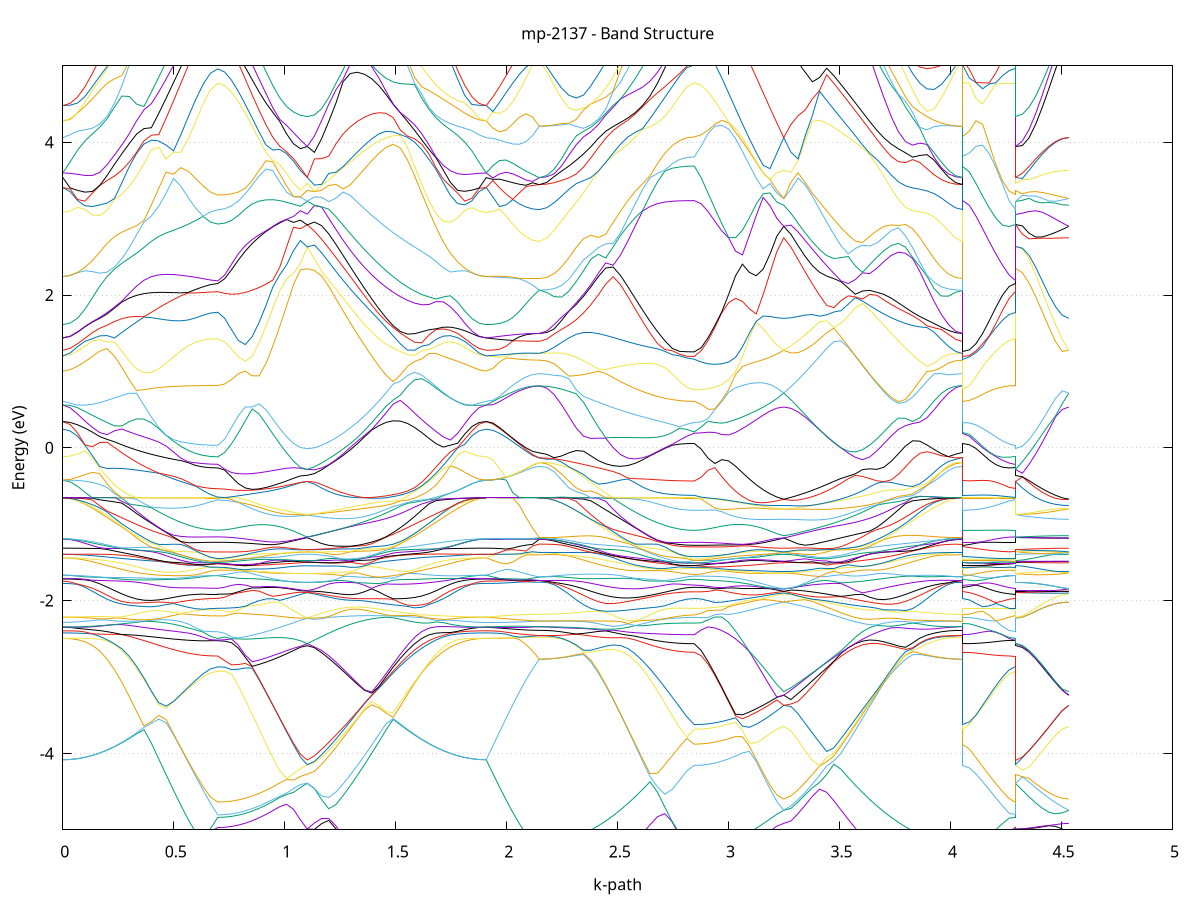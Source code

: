 set title 'mp-2137 - Band Structure'
set xlabel 'k-path'
set ylabel 'Energy (eV)'
set grid y
set yrange [-5:5]
set terminal png size 800,600
set output 'mp-2137_bands_gnuplot.png'
plot '-' using 1:2 with lines notitle, '-' using 1:2 with lines notitle, '-' using 1:2 with lines notitle, '-' using 1:2 with lines notitle, '-' using 1:2 with lines notitle, '-' using 1:2 with lines notitle, '-' using 1:2 with lines notitle, '-' using 1:2 with lines notitle, '-' using 1:2 with lines notitle, '-' using 1:2 with lines notitle, '-' using 1:2 with lines notitle, '-' using 1:2 with lines notitle, '-' using 1:2 with lines notitle, '-' using 1:2 with lines notitle, '-' using 1:2 with lines notitle, '-' using 1:2 with lines notitle, '-' using 1:2 with lines notitle, '-' using 1:2 with lines notitle, '-' using 1:2 with lines notitle, '-' using 1:2 with lines notitle, '-' using 1:2 with lines notitle, '-' using 1:2 with lines notitle, '-' using 1:2 with lines notitle, '-' using 1:2 with lines notitle, '-' using 1:2 with lines notitle, '-' using 1:2 with lines notitle, '-' using 1:2 with lines notitle, '-' using 1:2 with lines notitle, '-' using 1:2 with lines notitle, '-' using 1:2 with lines notitle, '-' using 1:2 with lines notitle, '-' using 1:2 with lines notitle, '-' using 1:2 with lines notitle, '-' using 1:2 with lines notitle, '-' using 1:2 with lines notitle, '-' using 1:2 with lines notitle, '-' using 1:2 with lines notitle, '-' using 1:2 with lines notitle, '-' using 1:2 with lines notitle, '-' using 1:2 with lines notitle, '-' using 1:2 with lines notitle, '-' using 1:2 with lines notitle, '-' using 1:2 with lines notitle, '-' using 1:2 with lines notitle, '-' using 1:2 with lines notitle, '-' using 1:2 with lines notitle, '-' using 1:2 with lines notitle, '-' using 1:2 with lines notitle, '-' using 1:2 with lines notitle, '-' using 1:2 with lines notitle, '-' using 1:2 with lines notitle, '-' using 1:2 with lines notitle, '-' using 1:2 with lines notitle, '-' using 1:2 with lines notitle, '-' using 1:2 with lines notitle, '-' using 1:2 with lines notitle, '-' using 1:2 with lines notitle, '-' using 1:2 with lines notitle, '-' using 1:2 with lines notitle, '-' using 1:2 with lines notitle, '-' using 1:2 with lines notitle, '-' using 1:2 with lines notitle, '-' using 1:2 with lines notitle, '-' using 1:2 with lines notitle, '-' using 1:2 with lines notitle, '-' using 1:2 with lines notitle, '-' using 1:2 with lines notitle, '-' using 1:2 with lines notitle, '-' using 1:2 with lines notitle, '-' using 1:2 with lines notitle, '-' using 1:2 with lines notitle, '-' using 1:2 with lines notitle, '-' using 1:2 with lines notitle, '-' using 1:2 with lines notitle, '-' using 1:2 with lines notitle, '-' using 1:2 with lines notitle, '-' using 1:2 with lines notitle, '-' using 1:2 with lines notitle, '-' using 1:2 with lines notitle, '-' using 1:2 with lines notitle, '-' using 1:2 with lines notitle, '-' using 1:2 with lines notitle, '-' using 1:2 with lines notitle, '-' using 1:2 with lines notitle, '-' using 1:2 with lines notitle, '-' using 1:2 with lines notitle, '-' using 1:2 with lines notitle, '-' using 1:2 with lines notitle, '-' using 1:2 with lines notitle, '-' using 1:2 with lines notitle, '-' using 1:2 with lines notitle, '-' using 1:2 with lines notitle, '-' using 1:2 with lines notitle, '-' using 1:2 with lines notitle, '-' using 1:2 with lines notitle, '-' using 1:2 with lines notitle, '-' using 1:2 with lines notitle, '-' using 1:2 with lines notitle, '-' using 1:2 with lines notitle, '-' using 1:2 with lines notitle, '-' using 1:2 with lines notitle, '-' using 1:2 with lines notitle, '-' using 1:2 with lines notitle, '-' using 1:2 with lines notitle, '-' using 1:2 with lines notitle, '-' using 1:2 with lines notitle, '-' using 1:2 with lines notitle, '-' using 1:2 with lines notitle, '-' using 1:2 with lines notitle, '-' using 1:2 with lines notitle, '-' using 1:2 with lines notitle, '-' using 1:2 with lines notitle, '-' using 1:2 with lines notitle, '-' using 1:2 with lines notitle, '-' using 1:2 with lines notitle, '-' using 1:2 with lines notitle, '-' using 1:2 with lines notitle, '-' using 1:2 with lines notitle, '-' using 1:2 with lines notitle, '-' using 1:2 with lines notitle, '-' using 1:2 with lines notitle, '-' using 1:2 with lines notitle, '-' using 1:2 with lines notitle, '-' using 1:2 with lines notitle, '-' using 1:2 with lines notitle, '-' using 1:2 with lines notitle, '-' using 1:2 with lines notitle, '-' using 1:2 with lines notitle, '-' using 1:2 with lines notitle, '-' using 1:2 with lines notitle, '-' using 1:2 with lines notitle, '-' using 1:2 with lines notitle, '-' using 1:2 with lines notitle, '-' using 1:2 with lines notitle, '-' using 1:2 with lines notitle, '-' using 1:2 with lines notitle, '-' using 1:2 with lines notitle, '-' using 1:2 with lines notitle, '-' using 1:2 with lines notitle, '-' using 1:2 with lines notitle, '-' using 1:2 with lines notitle, '-' using 1:2 with lines notitle, '-' using 1:2 with lines notitle, '-' using 1:2 with lines notitle, '-' using 1:2 with lines notitle, '-' using 1:2 with lines notitle, '-' using 1:2 with lines notitle, '-' using 1:2 with lines notitle, '-' using 1:2 with lines notitle, '-' using 1:2 with lines notitle, '-' using 1:2 with lines notitle, '-' using 1:2 with lines notitle, '-' using 1:2 with lines notitle, '-' using 1:2 with lines notitle, '-' using 1:2 with lines notitle, '-' using 1:2 with lines notitle, '-' using 1:2 with lines notitle, '-' using 1:2 with lines notitle, '-' using 1:2 with lines notitle, '-' using 1:2 with lines notitle, '-' using 1:2 with lines notitle, '-' using 1:2 with lines notitle, '-' using 1:2 with lines notitle, '-' using 1:2 with lines notitle, '-' using 1:2 with lines notitle, '-' using 1:2 with lines notitle, '-' using 1:2 with lines notitle, '-' using 1:2 with lines notitle, '-' using 1:2 with lines notitle, '-' using 1:2 with lines notitle, '-' using 1:2 with lines notitle, '-' using 1:2 with lines notitle, '-' using 1:2 with lines notitle, '-' using 1:2 with lines notitle, '-' using 1:2 with lines notitle, '-' using 1:2 with lines notitle, '-' using 1:2 with lines notitle, '-' using 1:2 with lines notitle, '-' using 1:2 with lines notitle, '-' using 1:2 with lines notitle, '-' using 1:2 with lines notitle, '-' using 1:2 with lines notitle, '-' using 1:2 with lines notitle, '-' using 1:2 with lines notitle, '-' using 1:2 with lines notitle, '-' using 1:2 with lines notitle, '-' using 1:2 with lines notitle, '-' using 1:2 with lines notitle, '-' using 1:2 with lines notitle, '-' using 1:2 with lines notitle, '-' using 1:2 with lines notitle, '-' using 1:2 with lines notitle, '-' using 1:2 with lines notitle, '-' using 1:2 with lines notitle, '-' using 1:2 with lines notitle, '-' using 1:2 with lines notitle
0.000000 -63.004522
0.033254 -63.004522
0.066508 -63.004522
0.099761 -63.004522
0.133015 -63.004422
0.166269 -63.004322
0.199523 -63.004322
0.232777 -63.004322
0.266030 -63.004322
0.299284 -63.004322
0.332538 -63.004222
0.365792 -63.004222
0.399045 -63.004222
0.432299 -63.004222
0.465553 -63.004122
0.498807 -63.004122
0.532061 -63.004122
0.565314 -63.004222
0.598568 -63.004222
0.631822 -63.004222
0.665076 -63.004222
0.698330 -63.004222
0.698330 -63.004222
0.729343 -63.004222
0.760357 -63.004222
0.791371 -63.004122
0.822385 -63.004122
0.853399 -63.004122
0.884413 -63.004122
0.915427 -63.004122
0.946441 -63.004122
0.977455 -63.004122
1.008469 -63.004122
1.039483 -63.004122
1.070496 -63.004122
1.101510 -63.004122
1.101510 -63.004122
1.133765 -63.004122
1.166019 -63.004122
1.198274 -63.004122
1.230528 -63.004222
1.262783 -63.004122
1.295037 -63.004222
1.327292 -63.004222
1.359546 -63.004222
1.391800 -63.004222
1.424055 -63.004222
1.456309 -63.004222
1.488564 -63.004222
1.520818 -63.004322
1.553073 -63.004322
1.585327 -63.004322
1.617582 -63.004322
1.649836 -63.004322
1.682091 -63.004322
1.714345 -63.004322
1.746600 -63.004422
1.778854 -63.004422
1.811108 -63.004522
1.843363 -63.004522
1.875617 -63.004422
1.907872 -63.004522
1.907872 -63.004522
1.937756 -63.004522
1.967640 -63.004522
1.997524 -63.004522
2.027408 -63.004522
2.057292 -63.004522
2.087176 -63.004522
2.117060 -63.004422
2.146944 -63.004422
2.146944 -63.004422
2.180198 -63.004422
2.213452 -63.004422
2.246706 -63.004422
2.279959 -63.004422
2.313213 -63.004422
2.346467 -63.004422
2.379721 -63.004322
2.412975 -63.004322
2.446228 -63.004322
2.479482 -63.004322
2.512736 -63.004222
2.545990 -63.004222
2.579243 -63.004122
2.612497 -63.004222
2.645751 -63.004222
2.679005 -63.004222
2.712259 -63.004222
2.745512 -63.004222
2.778766 -63.004222
2.812020 -63.004222
2.845274 -63.004222
2.845274 -63.004222
2.876288 -63.004222
2.907302 -63.004122
2.938316 -63.004122
2.969329 -63.004222
3.000343 -63.004122
3.031357 -63.004122
3.062371 -63.004122
3.093385 -63.004122
3.124399 -63.004122
3.155413 -63.004122
3.186427 -63.004122
3.217441 -63.004122
3.248455 -63.004122
3.248455 -63.004122
3.280709 -63.004122
3.312963 -63.004122
3.345218 -63.004122
3.377472 -63.004122
3.409727 -63.004222
3.441981 -63.004222
3.474236 -63.004222
3.506490 -63.004222
3.538745 -63.004222
3.570999 -63.004222
3.603254 -63.004222
3.635508 -63.004222
3.667763 -63.004222
3.700017 -63.004322
3.732271 -63.004222
3.764526 -63.004322
3.796780 -63.004322
3.829035 -63.004422
3.861289 -63.004422
3.893544 -63.004422
3.925798 -63.004422
3.958053 -63.004422
3.990307 -63.004422
4.022562 -63.004422
4.054816 -63.004422
4.054816 -63.004222
4.084700 -63.004222
4.114584 -63.004222
4.144468 -63.004222
4.174352 -63.004222
4.204236 -63.004222
4.234120 -63.004222
4.264004 -63.004222
4.293888 -63.004222
4.293888 -63.004122
4.323773 -63.004122
4.353657 -63.004122
4.383541 -63.004122
4.413425 -63.004222
4.443309 -63.004122
4.473193 -63.004122
4.503077 -63.004122
4.532961 -63.004122
e
0.000000 -63.004422
0.033254 -63.004422
0.066508 -63.004422
0.099761 -63.004422
0.133015 -63.004322
0.166269 -63.004222
0.199523 -63.004222
0.232777 -63.004222
0.266030 -63.004222
0.299284 -63.004222
0.332538 -63.004222
0.365792 -63.004222
0.399045 -63.004222
0.432299 -63.004122
0.465553 -63.004122
0.498807 -63.004122
0.532061 -63.004122
0.565314 -63.004122
0.598568 -63.004122
0.631822 -63.004122
0.665076 -63.004122
0.698330 -63.004122
0.698330 -63.004122
0.729343 -63.004122
0.760357 -63.004122
0.791371 -63.004122
0.822385 -63.004122
0.853399 -63.004122
0.884413 -63.004122
0.915427 -63.004122
0.946441 -63.004022
0.977455 -63.004122
1.008469 -63.004022
1.039483 -63.004022
1.070496 -63.004022
1.101510 -63.004022
1.101510 -63.004022
1.133765 -63.004022
1.166019 -63.004022
1.198274 -63.004022
1.230528 -63.004122
1.262783 -63.004122
1.295037 -63.004122
1.327292 -63.004122
1.359546 -63.004122
1.391800 -63.004222
1.424055 -63.004222
1.456309 -63.004122
1.488564 -63.004122
1.520818 -63.004222
1.553073 -63.004222
1.585327 -63.004222
1.617582 -63.004222
1.649836 -63.004322
1.682091 -63.004322
1.714345 -63.004322
1.746600 -63.004322
1.778854 -63.004322
1.811108 -63.004422
1.843363 -63.004422
1.875617 -63.004422
1.907872 -63.004422
1.907872 -63.004422
1.937756 -63.004422
1.967640 -63.004422
1.997524 -63.004322
2.027408 -63.004322
2.057292 -63.004422
2.087176 -63.004422
2.117060 -63.004322
2.146944 -63.004322
2.146944 -63.004322
2.180198 -63.004322
2.213452 -63.004322
2.246706 -63.004322
2.279959 -63.004322
2.313213 -63.004322
2.346467 -63.004322
2.379721 -63.004322
2.412975 -63.004222
2.446228 -63.004222
2.479482 -63.004222
2.512736 -63.004222
2.545990 -63.004122
2.579243 -63.004122
2.612497 -63.004222
2.645751 -63.004222
2.679005 -63.004122
2.712259 -63.004222
2.745512 -63.004122
2.778766 -63.004122
2.812020 -63.004122
2.845274 -63.004122
2.845274 -63.004122
2.876288 -63.004222
2.907302 -63.004122
2.938316 -63.004122
2.969329 -63.004122
3.000343 -63.004122
3.031357 -63.004122
3.062371 -63.004122
3.093385 -63.004122
3.124399 -63.004122
3.155413 -63.004022
3.186427 -63.004022
3.217441 -63.004022
3.248455 -63.004022
3.248455 -63.004022
3.280709 -63.004022
3.312963 -63.004022
3.345218 -63.004122
3.377472 -63.004122
3.409727 -63.004122
3.441981 -63.004122
3.474236 -63.004122
3.506490 -63.004122
3.538745 -63.004122
3.570999 -63.004122
3.603254 -63.004122
3.635508 -63.004222
3.667763 -63.004222
3.700017 -63.004222
3.732271 -63.004122
3.764526 -63.004222
3.796780 -63.004222
3.829035 -63.004322
3.861289 -63.004322
3.893544 -63.004322
3.925798 -63.004322
3.958053 -63.004322
3.990307 -63.004322
4.022562 -63.004322
4.054816 -63.004322
4.054816 -63.004122
4.084700 -63.004222
4.114584 -63.004122
4.144468 -63.004222
4.174352 -63.004222
4.204236 -63.004122
4.234120 -63.004122
4.264004 -63.004122
4.293888 -63.004122
4.293888 -63.004022
4.323773 -63.004022
4.353657 -63.004022
4.383541 -63.004022
4.413425 -63.004122
4.443309 -63.004022
4.473193 -63.004022
4.503077 -63.004022
4.532961 -63.004022
e
0.000000 -63.004222
0.033254 -63.004222
0.066508 -63.004222
0.099761 -63.004222
0.133015 -63.004222
0.166269 -63.004222
0.199523 -63.004222
0.232777 -63.004122
0.266030 -63.004122
0.299284 -63.004122
0.332538 -63.004122
0.365792 -63.004122
0.399045 -63.004122
0.432299 -63.004022
0.465553 -63.004022
0.498807 -63.004022
0.532061 -63.004022
0.565314 -63.004022
0.598568 -63.004022
0.631822 -63.004022
0.665076 -63.004022
0.698330 -63.004022
0.698330 -63.004022
0.729343 -63.004022
0.760357 -63.004022
0.791371 -63.004022
0.822385 -63.004022
0.853399 -63.004022
0.884413 -63.004022
0.915427 -63.004022
0.946441 -63.004022
0.977455 -63.004022
1.008469 -63.004022
1.039483 -63.004022
1.070496 -63.004022
1.101510 -63.003922
1.101510 -63.003922
1.133765 -63.003922
1.166019 -63.003922
1.198274 -63.003922
1.230528 -63.003922
1.262783 -63.004022
1.295037 -63.004022
1.327292 -63.004022
1.359546 -63.004022
1.391800 -63.004022
1.424055 -63.004022
1.456309 -63.004022
1.488564 -63.004122
1.520818 -63.004122
1.553073 -63.004222
1.585327 -63.004222
1.617582 -63.004222
1.649836 -63.004222
1.682091 -63.004222
1.714345 -63.004222
1.746600 -63.004322
1.778854 -63.004322
1.811108 -63.004222
1.843363 -63.004222
1.875617 -63.004222
1.907872 -63.004222
1.907872 -63.004222
1.937756 -63.004222
1.967640 -63.004222
1.997524 -63.004222
2.027408 -63.004222
2.057292 -63.004322
2.087176 -63.004322
2.117060 -63.004222
2.146944 -63.004222
2.146944 -63.004222
2.180198 -63.004222
2.213452 -63.004222
2.246706 -63.004222
2.279959 -63.004222
2.313213 -63.004322
2.346467 -63.004222
2.379721 -63.004222
2.412975 -63.004222
2.446228 -63.004222
2.479482 -63.004122
2.512736 -63.004122
2.545990 -63.004122
2.579243 -63.004022
2.612497 -63.004022
2.645751 -63.004122
2.679005 -63.004022
2.712259 -63.004022
2.745512 -63.004022
2.778766 -63.004022
2.812020 -63.004022
2.845274 -63.004022
2.845274 -63.004022
2.876288 -63.004022
2.907302 -63.004022
2.938316 -63.004022
2.969329 -63.004022
3.000343 -63.003922
3.031357 -63.004022
3.062371 -63.004022
3.093385 -63.004022
3.124399 -63.004022
3.155413 -63.004022
3.186427 -63.004022
3.217441 -63.003922
3.248455 -63.003922
3.248455 -63.003922
3.280709 -63.004022
3.312963 -63.004022
3.345218 -63.004022
3.377472 -63.004022
3.409727 -63.004022
3.441981 -63.004022
3.474236 -63.004022
3.506490 -63.004022
3.538745 -63.004022
3.570999 -63.004122
3.603254 -63.004022
3.635508 -63.004122
3.667763 -63.004122
3.700017 -63.004122
3.732271 -63.004122
3.764526 -63.004122
3.796780 -63.004122
3.829035 -63.004222
3.861289 -63.004222
3.893544 -63.004222
3.925798 -63.004222
3.958053 -63.004222
3.990307 -63.004222
4.022562 -63.004222
4.054816 -63.004222
4.054816 -63.004022
4.084700 -63.004022
4.114584 -63.004022
4.144468 -63.004022
4.174352 -63.004022
4.204236 -63.004022
4.234120 -63.004022
4.264004 -63.004022
4.293888 -63.004022
4.293888 -63.003922
4.323773 -63.004022
4.353657 -63.004022
4.383541 -63.004022
4.413425 -63.004022
4.443309 -63.003922
4.473193 -63.003922
4.503077 -63.003922
4.532961 -63.003922
e
0.000000 -63.001822
0.033254 -63.001722
0.066508 -63.001722
0.099761 -63.001722
0.133015 -63.001722
0.166269 -63.001622
0.199523 -63.001622
0.232777 -63.001622
0.266030 -63.001622
0.299284 -63.001622
0.332538 -63.001522
0.365792 -63.001522
0.399045 -63.001522
0.432299 -63.001422
0.465553 -63.001422
0.498807 -63.001522
0.532061 -63.001522
0.565314 -63.001522
0.598568 -63.001522
0.631822 -63.001522
0.665076 -63.001522
0.698330 -63.001522
0.698330 -63.001522
0.729343 -63.001522
0.760357 -63.001522
0.791371 -63.001522
0.822385 -63.001422
0.853399 -63.001422
0.884413 -63.001422
0.915427 -63.001422
0.946441 -63.001522
0.977455 -63.001522
1.008469 -63.001422
1.039483 -63.001422
1.070496 -63.001422
1.101510 -63.001422
1.101510 -63.001422
1.133765 -63.001422
1.166019 -63.001522
1.198274 -63.001522
1.230528 -63.001522
1.262783 -63.001522
1.295037 -63.001522
1.327292 -63.001522
1.359546 -63.001422
1.391800 -63.001522
1.424055 -63.001522
1.456309 -63.001522
1.488564 -63.001522
1.520818 -63.001622
1.553073 -63.001622
1.585327 -63.001622
1.617582 -63.001622
1.649836 -63.001622
1.682091 -63.001622
1.714345 -63.001622
1.746600 -63.001622
1.778854 -63.001722
1.811108 -63.001722
1.843363 -63.001722
1.875617 -63.001722
1.907872 -63.001822
1.907872 -63.001822
1.937756 -63.001722
1.967640 -63.001722
1.997524 -63.001622
2.027408 -63.001722
2.057292 -63.001722
2.087176 -63.001722
2.117060 -63.001622
2.146944 -63.001522
2.146944 -63.001522
2.180198 -63.001522
2.213452 -63.001522
2.246706 -63.001622
2.279959 -63.001622
2.313213 -63.001622
2.346467 -63.001622
2.379721 -63.001622
2.412975 -63.001622
2.446228 -63.001622
2.479482 -63.001522
2.512736 -63.001522
2.545990 -63.001522
2.579243 -63.001522
2.612497 -63.001522
2.645751 -63.001522
2.679005 -63.001522
2.712259 -63.001522
2.745512 -63.001522
2.778766 -63.001522
2.812020 -63.001522
2.845274 -63.001522
2.845274 -63.001522
2.876288 -63.001522
2.907302 -63.001522
2.938316 -63.001522
2.969329 -63.001522
3.000343 -63.001522
3.031357 -63.001522
3.062371 -63.001422
3.093385 -63.001422
3.124399 -63.001422
3.155413 -63.001422
3.186427 -63.001422
3.217441 -63.001422
3.248455 -63.001422
3.248455 -63.001422
3.280709 -63.001422
3.312963 -63.001422
3.345218 -63.001522
3.377472 -63.001522
3.409727 -63.001522
3.441981 -63.001522
3.474236 -63.001522
3.506490 -63.001522
3.538745 -63.001522
3.570999 -63.001422
3.603254 -63.001522
3.635508 -63.001522
3.667763 -63.001522
3.700017 -63.001622
3.732271 -63.001622
3.764526 -63.001622
3.796780 -63.001622
3.829035 -63.001622
3.861289 -63.001622
3.893544 -63.001622
3.925798 -63.001622
3.958053 -63.001622
3.990307 -63.001622
4.022562 -63.001522
4.054816 -63.001522
4.054816 -63.001522
4.084700 -63.001522
4.114584 -63.001522
4.144468 -63.001522
4.174352 -63.001522
4.204236 -63.001522
4.234120 -63.001422
4.264004 -63.001522
4.293888 -63.001522
4.293888 -63.001422
4.323773 -63.001422
4.353657 -63.001522
4.383541 -63.001422
4.413425 -63.001422
4.443309 -63.001422
4.473193 -63.001522
4.503077 -63.001422
4.532961 -63.001422
e
0.000000 -63.001522
0.033254 -63.001422
0.066508 -63.001522
0.099761 -63.001422
0.133015 -63.001422
0.166269 -63.001422
0.199523 -63.001422
0.232777 -63.001422
0.266030 -63.001422
0.299284 -63.001422
0.332538 -63.001422
0.365792 -63.001422
0.399045 -63.001422
0.432299 -63.001322
0.465553 -63.001322
0.498807 -63.001322
0.532061 -63.001322
0.565314 -63.001422
0.598568 -63.001422
0.631822 -63.001422
0.665076 -63.001422
0.698330 -63.001422
0.698330 -63.001422
0.729343 -63.001422
0.760357 -63.001422
0.791371 -63.001422
0.822385 -63.001422
0.853399 -63.001422
0.884413 -63.001422
0.915427 -63.001422
0.946441 -63.001422
0.977455 -63.001422
1.008469 -63.001422
1.039483 -63.001422
1.070496 -63.001422
1.101510 -63.001322
1.101510 -63.001322
1.133765 -63.001422
1.166019 -63.001422
1.198274 -63.001422
1.230528 -63.001422
1.262783 -63.001422
1.295037 -63.001422
1.327292 -63.001422
1.359546 -63.001322
1.391800 -63.001322
1.424055 -63.001422
1.456309 -63.001422
1.488564 -63.001422
1.520818 -63.001422
1.553073 -63.001522
1.585327 -63.001522
1.617582 -63.001522
1.649836 -63.001522
1.682091 -63.001522
1.714345 -63.001522
1.746600 -63.001522
1.778854 -63.001522
1.811108 -63.001422
1.843363 -63.001422
1.875617 -63.001422
1.907872 -63.001522
1.907872 -63.001522
1.937756 -63.001422
1.967640 -63.001522
1.997524 -63.001522
2.027408 -63.001522
2.057292 -63.001522
2.087176 -63.001522
2.117060 -63.001522
2.146944 -63.001422
2.146944 -63.001422
2.180198 -63.001422
2.213452 -63.001522
2.246706 -63.001522
2.279959 -63.001522
2.313213 -63.001522
2.346467 -63.001522
2.379721 -63.001522
2.412975 -63.001522
2.446228 -63.001522
2.479482 -63.001522
2.512736 -63.001422
2.545990 -63.001422
2.579243 -63.001422
2.612497 -63.001422
2.645751 -63.001522
2.679005 -63.001522
2.712259 -63.001522
2.745512 -63.001522
2.778766 -63.001522
2.812020 -63.001422
2.845274 -63.001422
2.845274 -63.001422
2.876288 -63.001422
2.907302 -63.001422
2.938316 -63.001422
2.969329 -63.001422
3.000343 -63.001422
3.031357 -63.001422
3.062371 -63.001422
3.093385 -63.001322
3.124399 -63.001422
3.155413 -63.001322
3.186427 -63.001322
3.217441 -63.001322
3.248455 -63.001322
3.248455 -63.001322
3.280709 -63.001322
3.312963 -63.001322
3.345218 -63.001422
3.377472 -63.001422
3.409727 -63.001422
3.441981 -63.001422
3.474236 -63.001422
3.506490 -63.001422
3.538745 -63.001422
3.570999 -63.001422
3.603254 -63.001422
3.635508 -63.001422
3.667763 -63.001422
3.700017 -63.001522
3.732271 -63.001422
3.764526 -63.001522
3.796780 -63.001522
3.829035 -63.001522
3.861289 -63.001522
3.893544 -63.001522
3.925798 -63.001522
3.958053 -63.001522
3.990307 -63.001522
4.022562 -63.001422
4.054816 -63.001422
4.054816 -63.001422
4.084700 -63.001522
4.114584 -63.001522
4.144468 -63.001422
4.174352 -63.001422
4.204236 -63.001422
4.234120 -63.001322
4.264004 -63.001422
4.293888 -63.001422
4.293888 -63.001322
4.323773 -63.001322
4.353657 -63.001422
4.383541 -63.001322
4.413425 -63.001422
4.443309 -63.001322
4.473193 -63.001322
4.503077 -63.001322
4.532961 -63.001322
e
0.000000 -63.001422
0.033254 -63.001422
0.066508 -63.001422
0.099761 -63.001422
0.133015 -63.001422
0.166269 -63.001322
0.199523 -63.001322
0.232777 -63.001322
0.266030 -63.001322
0.299284 -63.001322
0.332538 -63.001322
0.365792 -63.001322
0.399045 -63.001322
0.432299 -63.001222
0.465553 -63.001222
0.498807 -63.001222
0.532061 -63.001222
0.565314 -63.001322
0.598568 -63.001322
0.631822 -63.001322
0.665076 -63.001322
0.698330 -63.001322
0.698330 -63.001322
0.729343 -63.001322
0.760357 -63.001222
0.791371 -63.001222
0.822385 -63.001222
0.853399 -63.001222
0.884413 -63.001322
0.915427 -63.001322
0.946441 -63.001322
0.977455 -63.001322
1.008469 -63.001322
1.039483 -63.001322
1.070496 -63.001322
1.101510 -63.001322
1.101510 -63.001322
1.133765 -63.001322
1.166019 -63.001322
1.198274 -63.001322
1.230528 -63.001322
1.262783 -63.001322
1.295037 -63.001322
1.327292 -63.001322
1.359546 -63.001222
1.391800 -63.001222
1.424055 -63.001222
1.456309 -63.001222
1.488564 -63.001322
1.520818 -63.001322
1.553073 -63.001422
1.585327 -63.001422
1.617582 -63.001422
1.649836 -63.001322
1.682091 -63.001322
1.714345 -63.001322
1.746600 -63.001422
1.778854 -63.001422
1.811108 -63.001422
1.843363 -63.001422
1.875617 -63.001422
1.907872 -63.001422
1.907872 -63.001422
1.937756 -63.001322
1.967640 -63.001422
1.997524 -63.001422
2.027408 -63.001222
2.057292 -63.001222
2.087176 -63.001222
2.117060 -63.001222
2.146944 -63.001222
2.146944 -63.001222
2.180198 -63.001222
2.213452 -63.001222
2.246706 -63.001222
2.279959 -63.001222
2.313213 -63.001222
2.346467 -63.001222
2.379721 -63.001222
2.412975 -63.001222
2.446228 -63.001222
2.479482 -63.001222
2.512736 -63.001222
2.545990 -63.001322
2.579243 -63.001222
2.612497 -63.001222
2.645751 -63.001322
2.679005 -63.001322
2.712259 -63.001322
2.745512 -63.001222
2.778766 -63.001222
2.812020 -63.001222
2.845274 -63.001222
2.845274 -63.001222
2.876288 -63.001222
2.907302 -63.001222
2.938316 -63.001222
2.969329 -63.001222
3.000343 -63.001222
3.031357 -63.001222
3.062371 -63.001222
3.093385 -63.001222
3.124399 -63.001222
3.155413 -63.001222
3.186427 -63.001322
3.217441 -63.001222
3.248455 -63.001222
3.248455 -63.001222
3.280709 -63.001222
3.312963 -63.001222
3.345218 -63.001222
3.377472 -63.001222
3.409727 -63.001222
3.441981 -63.001222
3.474236 -63.001222
3.506490 -63.001122
3.538745 -63.001222
3.570999 -63.001122
3.603254 -63.001122
3.635508 -63.001222
3.667763 -63.001222
3.700017 -63.001222
3.732271 -63.001122
3.764526 -63.001222
3.796780 -63.001222
3.829035 -63.001222
3.861289 -63.001222
3.893544 -63.001222
3.925798 -63.001222
3.958053 -63.001222
3.990307 -63.001222
4.022562 -63.001222
4.054816 -63.001222
4.054816 -63.001222
4.084700 -63.001222
4.114584 -63.001222
4.144468 -63.001222
4.174352 -63.001222
4.204236 -63.001222
4.234120 -63.001222
4.264004 -63.001322
4.293888 -63.001322
4.293888 -63.001322
4.323773 -63.001322
4.353657 -63.001322
4.383541 -63.001322
4.413425 -63.001322
4.443309 -63.001222
4.473193 -63.001322
4.503077 -63.001222
4.532961 -63.001222
e
0.000000 -62.997322
0.033254 -62.997222
0.066508 -62.997122
0.099761 -62.997122
0.133015 -62.997122
0.166269 -62.997122
0.199523 -62.997022
0.232777 -62.997022
0.266030 -62.997122
0.299284 -62.997022
0.332538 -62.997022
0.365792 -62.997022
0.399045 -62.997022
0.432299 -62.997022
0.465553 -62.997022
0.498807 -62.997022
0.532061 -62.996922
0.565314 -62.996922
0.598568 -62.996922
0.631822 -62.997022
0.665076 -62.997022
0.698330 -62.997022
0.698330 -62.997022
0.729343 -62.996922
0.760357 -62.996722
0.791371 -62.996222
0.822385 -62.995722
0.853399 -62.995022
0.884413 -62.994122
0.915427 -62.993122
0.946441 -62.992022
0.977455 -62.990822
1.008469 -62.989622
1.039483 -62.988322
1.070496 -62.987022
1.101510 -62.985922
1.101510 -62.985922
1.133765 -62.986522
1.166019 -62.987222
1.198274 -62.987822
1.230528 -62.988522
1.262783 -62.989222
1.295037 -62.989922
1.327292 -62.990522
1.359546 -62.991122
1.391800 -62.991722
1.424055 -62.992322
1.456309 -62.992922
1.488564 -62.993422
1.520818 -62.994022
1.553073 -62.994522
1.585327 -62.994922
1.617582 -62.995322
1.649836 -62.995822
1.682091 -62.996122
1.714345 -62.996422
1.746600 -62.996722
1.778854 -62.996922
1.811108 -62.997122
1.843363 -62.997122
1.875617 -62.997222
1.907872 -62.997322
1.907872 -62.997322
1.937756 -62.997222
1.967640 -62.997222
1.997524 -62.997222
2.027408 -62.997222
2.057292 -62.997322
2.087176 -62.997322
2.117060 -62.997222
2.146944 -62.997222
2.146944 -62.997222
2.180198 -62.997222
2.213452 -62.997122
2.246706 -62.997122
2.279959 -62.997122
2.313213 -62.997222
2.346467 -62.997122
2.379721 -62.997122
2.412975 -62.997122
2.446228 -62.997122
2.479482 -62.997122
2.512736 -62.997022
2.545990 -62.997022
2.579243 -62.997022
2.612497 -62.997022
2.645751 -62.997122
2.679005 -62.997022
2.712259 -62.997022
2.745512 -62.996922
2.778766 -62.997022
2.812020 -62.997022
2.845274 -62.997022
2.845274 -62.997022
2.876288 -62.996922
2.907302 -62.996722
2.938316 -62.996222
2.969329 -62.995722
3.000343 -62.994922
3.031357 -62.994022
3.062371 -62.993122
3.093385 -62.992022
3.124399 -62.990822
3.155413 -62.989622
3.186427 -62.988322
3.217441 -62.987022
3.248455 -62.985922
3.248455 -62.985922
3.280709 -62.986522
3.312963 -62.987222
3.345218 -62.987922
3.377472 -62.988522
3.409727 -62.989222
3.441981 -62.989822
3.474236 -62.990522
3.506490 -62.991122
3.538745 -62.991822
3.570999 -62.992322
3.603254 -62.992922
3.635508 -62.993422
3.667763 -62.993922
3.700017 -62.994422
3.732271 -62.994822
3.764526 -62.995322
3.796780 -62.995722
3.829035 -62.996022
3.861289 -62.996322
3.893544 -62.996622
3.925798 -62.996822
3.958053 -62.997022
3.990307 -62.997122
4.022562 -62.997222
4.054816 -62.997222
4.054816 -62.997022
4.084700 -62.997022
4.114584 -62.996922
4.144468 -62.997022
4.174352 -62.997022
4.204236 -62.997022
4.234120 -62.997022
4.264004 -62.997022
4.293888 -62.997022
4.293888 -62.985922
4.323773 -62.985922
4.353657 -62.985922
4.383541 -62.985922
4.413425 -62.985922
4.443309 -62.985922
4.473193 -62.985922
4.503077 -62.985822
4.532961 -62.985922
e
0.000000 -62.997122
0.033254 -62.997122
0.066508 -62.997022
0.099761 -62.996622
0.133015 -62.996122
0.166269 -62.995322
0.199523 -62.994622
0.232777 -62.993722
0.266030 -62.992722
0.299284 -62.991722
0.332538 -62.990522
0.365792 -62.989422
0.399045 -62.988222
0.432299 -62.987022
0.465553 -62.985922
0.498807 -62.984822
0.532061 -62.983822
0.565314 -62.983022
0.598568 -62.982322
0.631822 -62.981822
0.665076 -62.981522
0.698330 -62.981322
0.698330 -62.981322
0.729343 -62.981422
0.760357 -62.981522
0.791371 -62.981622
0.822385 -62.981822
0.853399 -62.982122
0.884413 -62.982422
0.915427 -62.982822
0.946441 -62.983222
0.977455 -62.983722
1.008469 -62.984222
1.039483 -62.984722
1.070496 -62.985322
1.101510 -62.985822
1.101510 -62.985822
1.133765 -62.986422
1.166019 -62.987022
1.198274 -62.987722
1.230528 -62.988422
1.262783 -62.989122
1.295037 -62.989822
1.327292 -62.990422
1.359546 -62.991022
1.391800 -62.991722
1.424055 -62.992222
1.456309 -62.992822
1.488564 -62.993322
1.520818 -62.993922
1.553073 -62.994422
1.585327 -62.994822
1.617582 -62.995222
1.649836 -62.995622
1.682091 -62.996022
1.714345 -62.996322
1.746600 -62.996522
1.778854 -62.996722
1.811108 -62.996922
1.843363 -62.997022
1.875617 -62.997122
1.907872 -62.997122
1.907872 -62.997122
1.937756 -62.997122
1.967640 -62.997122
1.997524 -62.997122
2.027408 -62.997122
2.057292 -62.997222
2.087176 -62.997222
2.117060 -62.997222
2.146944 -62.997222
2.146944 -62.997222
2.180198 -62.997122
2.213452 -62.996822
2.246706 -62.996522
2.279959 -62.996022
2.313213 -62.995422
2.346467 -62.994622
2.379721 -62.993722
2.412975 -62.992722
2.446228 -62.991622
2.479482 -62.990522
2.512736 -62.989422
2.545990 -62.988222
2.579243 -62.987022
2.612497 -62.985922
2.645751 -62.984922
2.679005 -62.983822
2.712259 -62.983022
2.745512 -62.982322
2.778766 -62.981822
2.812020 -62.981422
2.845274 -62.981322
2.845274 -62.981322
2.876288 -62.981422
2.907302 -62.981422
2.938316 -62.981622
2.969329 -62.981822
3.000343 -62.982122
3.031357 -62.982422
3.062371 -62.982722
3.093385 -62.983222
3.124399 -62.983722
3.155413 -62.984222
3.186427 -62.984722
3.217441 -62.985222
3.248455 -62.985822
3.248455 -62.985822
3.280709 -62.986422
3.312963 -62.987122
3.345218 -62.987822
3.377472 -62.988422
3.409727 -62.989122
3.441981 -62.989722
3.474236 -62.990422
3.506490 -62.991022
3.538745 -62.991622
3.570999 -62.992222
3.603254 -62.992822
3.635508 -62.993422
3.667763 -62.993822
3.700017 -62.994322
3.732271 -62.994822
3.764526 -62.995222
3.796780 -62.995622
3.829035 -62.996022
3.861289 -62.996222
3.893544 -62.996522
3.925798 -62.996722
3.958053 -62.996922
3.990307 -62.997022
4.022562 -62.997122
4.054816 -62.997222
4.054816 -62.981322
4.084700 -62.981322
4.114584 -62.981322
4.144468 -62.981422
4.174352 -62.981422
4.204236 -62.981422
4.234120 -62.981322
4.264004 -62.981322
4.293888 -62.981322
4.293888 -62.985822
4.323773 -62.985822
4.353657 -62.985822
4.383541 -62.985822
4.413425 -62.985922
4.443309 -62.985822
4.473193 -62.985822
4.503077 -62.985822
4.532961 -62.985822
e
0.000000 -62.997122
0.033254 -62.997022
0.066508 -62.996822
0.099761 -62.996522
0.133015 -62.995922
0.166269 -62.995222
0.199523 -62.994422
0.232777 -62.993522
0.266030 -62.992622
0.299284 -62.991622
0.332538 -62.990422
0.365792 -62.989322
0.399045 -62.988122
0.432299 -62.986922
0.465553 -62.985722
0.498807 -62.984622
0.532061 -62.983722
0.565314 -62.982922
0.598568 -62.982222
0.631822 -62.981622
0.665076 -62.981322
0.698330 -62.981222
0.698330 -62.981222
0.729343 -62.981222
0.760357 -62.981422
0.791371 -62.981522
0.822385 -62.981722
0.853399 -62.981922
0.884413 -62.982222
0.915427 -62.982622
0.946441 -62.983122
0.977455 -62.983622
1.008469 -62.984022
1.039483 -62.984622
1.070496 -62.985222
1.101510 -62.985722
1.101510 -62.985722
1.133765 -62.984622
1.166019 -62.983422
1.198274 -62.982522
1.230528 -62.981922
1.262783 -62.981422
1.295037 -62.981222
1.327292 -62.981322
1.359546 -62.981622
1.391800 -62.982322
1.424055 -62.983122
1.456309 -62.984022
1.488564 -62.985122
1.520818 -62.986422
1.553073 -62.987722
1.585327 -62.989022
1.617582 -62.990322
1.649836 -62.991622
1.682091 -62.992722
1.714345 -62.993822
1.746600 -62.994822
1.778854 -62.995622
1.811108 -62.996322
1.843363 -62.996822
1.875617 -62.997022
1.907872 -62.997122
1.907872 -62.997122
1.937756 -62.997022
1.967640 -62.997022
1.997524 -62.997022
2.027408 -62.997022
2.057292 -62.997122
2.087176 -62.997122
2.117060 -62.997022
2.146944 -62.997122
2.146944 -62.997122
2.180198 -62.997022
2.213452 -62.996722
2.246706 -62.996422
2.279959 -62.995922
2.313213 -62.995322
2.346467 -62.994522
2.379721 -62.993622
2.412975 -62.992622
2.446228 -62.991522
2.479482 -62.990422
2.512736 -62.989222
2.545990 -62.988022
2.579243 -62.986822
2.612497 -62.985822
2.645751 -62.984822
2.679005 -62.983722
2.712259 -62.982922
2.745512 -62.982222
2.778766 -62.981622
2.812020 -62.981322
2.845274 -62.981222
2.845274 -62.981222
2.876288 -62.981322
2.907302 -62.981322
2.938316 -62.981522
2.969329 -62.981722
3.000343 -62.982022
3.031357 -62.982322
3.062371 -62.982622
3.093385 -62.983122
3.124399 -62.983522
3.155413 -62.984122
3.186427 -62.984622
3.217441 -62.985122
3.248455 -62.985722
3.248455 -62.985722
3.280709 -62.984522
3.312963 -62.983522
3.345218 -62.982622
3.377472 -62.981922
3.409727 -62.981422
3.441981 -62.981222
3.474236 -62.981322
3.506490 -62.981622
3.538745 -62.982222
3.570999 -62.983022
3.603254 -62.984022
3.635508 -62.985222
3.667763 -62.986422
3.700017 -62.987722
3.732271 -62.988922
3.764526 -62.990322
3.796780 -62.991622
3.829035 -62.992822
3.861289 -62.993922
3.893544 -62.994922
3.925798 -62.995622
3.958053 -62.996222
3.990307 -62.996722
4.022562 -62.997022
4.054816 -62.997122
4.054816 -62.981222
4.084700 -62.981222
4.114584 -62.981222
4.144468 -62.981222
4.174352 -62.981222
4.204236 -62.981222
4.234120 -62.981222
4.264004 -62.981222
4.293888 -62.981222
4.293888 -62.985722
4.323773 -62.985822
4.353657 -62.985822
4.383541 -62.985822
4.413425 -62.985822
4.443309 -62.985722
4.473193 -62.985722
4.503077 -62.985722
4.532961 -62.985722
e
0.000000 -62.947122
0.033254 -62.947122
0.066508 -62.947122
0.099761 -62.947122
0.133015 -62.947122
0.166269 -62.947022
0.199523 -62.947022
0.232777 -62.947122
0.266030 -62.947122
0.299284 -62.947122
0.332538 -62.947122
0.365792 -62.947122
0.399045 -62.947122
0.432299 -62.947122
0.465553 -62.947122
0.498807 -62.947122
0.532061 -62.947122
0.565314 -62.947222
0.598568 -62.947222
0.631822 -62.947222
0.665076 -62.947222
0.698330 -62.947222
0.698330 -62.947222
0.729343 -62.947222
0.760357 -62.947222
0.791371 -62.947222
0.822385 -62.947222
0.853399 -62.947222
0.884413 -62.947122
0.915427 -62.947122
0.946441 -62.947122
0.977455 -62.947222
1.008469 -62.947122
1.039483 -62.947122
1.070496 -62.947122
1.101510 -62.947122
1.101510 -62.947122
1.133765 -62.947122
1.166019 -62.947022
1.198274 -62.947122
1.230528 -62.947122
1.262783 -62.947122
1.295037 -62.947122
1.327292 -62.947122
1.359546 -62.947122
1.391800 -62.947122
1.424055 -62.947122
1.456309 -62.947122
1.488564 -62.947122
1.520818 -62.947122
1.553073 -62.947122
1.585327 -62.947122
1.617582 -62.947122
1.649836 -62.947122
1.682091 -62.947122
1.714345 -62.947122
1.746600 -62.947122
1.778854 -62.947122
1.811108 -62.947122
1.843363 -62.947122
1.875617 -62.947122
1.907872 -62.947122
1.907872 -62.947122
1.937756 -62.947122
1.967640 -62.947122
1.997524 -62.947122
2.027408 -62.947122
2.057292 -62.947122
2.087176 -62.947122
2.117060 -62.947122
2.146944 -62.947122
2.146944 -62.947122
2.180198 -62.947022
2.213452 -62.947022
2.246706 -62.947122
2.279959 -62.947122
2.313213 -62.947122
2.346467 -62.947122
2.379721 -62.947122
2.412975 -62.947122
2.446228 -62.947122
2.479482 -62.947122
2.512736 -62.947122
2.545990 -62.947122
2.579243 -62.947122
2.612497 -62.947222
2.645751 -62.947222
2.679005 -62.947222
2.712259 -62.947222
2.745512 -62.947222
2.778766 -62.947222
2.812020 -62.947222
2.845274 -62.947222
2.845274 -62.947222
2.876288 -62.947222
2.907302 -62.947222
2.938316 -62.947222
2.969329 -62.947222
3.000343 -62.947122
3.031357 -62.947122
3.062371 -62.947122
3.093385 -62.947122
3.124399 -62.947122
3.155413 -62.947122
3.186427 -62.947122
3.217441 -62.947122
3.248455 -62.947122
3.248455 -62.947122
3.280709 -62.947122
3.312963 -62.947122
3.345218 -62.947122
3.377472 -62.947122
3.409727 -62.947122
3.441981 -62.947122
3.474236 -62.947122
3.506490 -62.947122
3.538745 -62.947122
3.570999 -62.947122
3.603254 -62.947122
3.635508 -62.947122
3.667763 -62.947122
3.700017 -62.947122
3.732271 -62.947122
3.764526 -62.947022
3.796780 -62.947022
3.829035 -62.947122
3.861289 -62.947122
3.893544 -62.947122
3.925798 -62.947022
3.958053 -62.947122
3.990307 -62.947122
4.022562 -62.947122
4.054816 -62.947122
4.054816 -62.947222
4.084700 -62.947222
4.114584 -62.947222
4.144468 -62.947222
4.174352 -62.947222
4.204236 -62.947222
4.234120 -62.947222
4.264004 -62.947222
4.293888 -62.947222
4.293888 -62.947122
4.323773 -62.947122
4.353657 -62.947122
4.383541 -62.947122
4.413425 -62.947122
4.443309 -62.947122
4.473193 -62.947122
4.503077 -62.947022
4.532961 -62.947122
e
0.000000 -62.947022
0.033254 -62.947022
0.066508 -62.947022
0.099761 -62.947022
0.133015 -62.947022
0.166269 -62.946922
0.199523 -62.947022
0.232777 -62.947022
0.266030 -62.947022
0.299284 -62.947022
0.332538 -62.947022
0.365792 -62.947022
0.399045 -62.947022
0.432299 -62.947022
0.465553 -62.947022
0.498807 -62.947022
0.532061 -62.947022
0.565314 -62.947022
0.598568 -62.947122
0.631822 -62.947122
0.665076 -62.947122
0.698330 -62.947122
0.698330 -62.947122
0.729343 -62.947122
0.760357 -62.947122
0.791371 -62.947122
0.822385 -62.947122
0.853399 -62.947122
0.884413 -62.947022
0.915427 -62.947122
0.946441 -62.947122
0.977455 -62.947122
1.008469 -62.947022
1.039483 -62.947022
1.070496 -62.947022
1.101510 -62.947022
1.101510 -62.947022
1.133765 -62.947022
1.166019 -62.947022
1.198274 -62.947022
1.230528 -62.947022
1.262783 -62.947022
1.295037 -62.947122
1.327292 -62.947122
1.359546 -62.947122
1.391800 -62.947122
1.424055 -62.947122
1.456309 -62.947022
1.488564 -62.947022
1.520818 -62.947022
1.553073 -62.947022
1.585327 -62.947022
1.617582 -62.947022
1.649836 -62.947022
1.682091 -62.947022
1.714345 -62.947022
1.746600 -62.947122
1.778854 -62.947022
1.811108 -62.947022
1.843363 -62.947022
1.875617 -62.947022
1.907872 -62.947022
1.907872 -62.947022
1.937756 -62.947022
1.967640 -62.947022
1.997524 -62.947022
2.027408 -62.947022
2.057292 -62.947022
2.087176 -62.947022
2.117060 -62.947022
2.146944 -62.947022
2.146944 -62.947022
2.180198 -62.947022
2.213452 -62.946922
2.246706 -62.947022
2.279959 -62.947022
2.313213 -62.947022
2.346467 -62.947022
2.379721 -62.947022
2.412975 -62.947022
2.446228 -62.947022
2.479482 -62.947022
2.512736 -62.947022
2.545990 -62.947022
2.579243 -62.947022
2.612497 -62.947022
2.645751 -62.947122
2.679005 -62.947122
2.712259 -62.947122
2.745512 -62.947122
2.778766 -62.947122
2.812020 -62.947122
2.845274 -62.947122
2.845274 -62.947122
2.876288 -62.947122
2.907302 -62.947122
2.938316 -62.947122
2.969329 -62.947122
3.000343 -62.947022
3.031357 -62.947022
3.062371 -62.947022
3.093385 -62.947022
3.124399 -62.947022
3.155413 -62.947022
3.186427 -62.947022
3.217441 -62.947022
3.248455 -62.947022
3.248455 -62.947022
3.280709 -62.947022
3.312963 -62.947122
3.345218 -62.947122
3.377472 -62.947122
3.409727 -62.947122
3.441981 -62.947122
3.474236 -62.947122
3.506490 -62.947122
3.538745 -62.947122
3.570999 -62.947122
3.603254 -62.947022
3.635508 -62.947022
3.667763 -62.947022
3.700017 -62.947022
3.732271 -62.947022
3.764526 -62.947022
3.796780 -62.947022
3.829035 -62.947022
3.861289 -62.947022
3.893544 -62.947022
3.925798 -62.946922
3.958053 -62.947022
3.990307 -62.947022
4.022562 -62.947022
4.054816 -62.947022
4.054816 -62.947122
4.084700 -62.947122
4.114584 -62.947122
4.144468 -62.947122
4.174352 -62.947122
4.204236 -62.947122
4.234120 -62.947122
4.264004 -62.947122
4.293888 -62.947122
4.293888 -62.947022
4.323773 -62.947022
4.353657 -62.947022
4.383541 -62.947022
4.413425 -62.947022
4.443309 -62.947022
4.473193 -62.947022
4.503077 -62.947022
4.532961 -62.947022
e
0.000000 -62.947022
0.033254 -62.947022
0.066508 -62.947022
0.099761 -62.947022
0.133015 -62.946922
0.166269 -62.946922
0.199523 -62.946922
0.232777 -62.946922
0.266030 -62.946922
0.299284 -62.946922
0.332538 -62.946922
0.365792 -62.946922
0.399045 -62.946822
0.432299 -62.946822
0.465553 -62.946822
0.498807 -62.946822
0.532061 -62.946822
0.565314 -62.946822
0.598568 -62.946822
0.631822 -62.946822
0.665076 -62.946822
0.698330 -62.946822
0.698330 -62.946822
0.729343 -62.946822
0.760357 -62.946822
0.791371 -62.946822
0.822385 -62.946822
0.853399 -62.946822
0.884413 -62.946822
0.915427 -62.946822
0.946441 -62.946822
0.977455 -62.946922
1.008469 -62.946922
1.039483 -62.946922
1.070496 -62.946922
1.101510 -62.946922
1.101510 -62.946922
1.133765 -62.946922
1.166019 -62.946922
1.198274 -62.946922
1.230528 -62.947022
1.262783 -62.946922
1.295037 -62.947022
1.327292 -62.946922
1.359546 -62.946922
1.391800 -62.947022
1.424055 -62.946922
1.456309 -62.946922
1.488564 -62.946922
1.520818 -62.946922
1.553073 -62.946922
1.585327 -62.946922
1.617582 -62.946922
1.649836 -62.946922
1.682091 -62.946922
1.714345 -62.946922
1.746600 -62.946922
1.778854 -62.947022
1.811108 -62.947022
1.843363 -62.947022
1.875617 -62.947022
1.907872 -62.947022
1.907872 -62.947022
1.937756 -62.947022
1.967640 -62.947022
1.997524 -62.946922
2.027408 -62.946922
2.057292 -62.947022
2.087176 -62.947022
2.117060 -62.946922
2.146944 -62.946922
2.146944 -62.946922
2.180198 -62.946922
2.213452 -62.946922
2.246706 -62.946922
2.279959 -62.946922
2.313213 -62.947022
2.346467 -62.946922
2.379721 -62.946922
2.412975 -62.946822
2.446228 -62.946922
2.479482 -62.946822
2.512736 -62.946822
2.545990 -62.946822
2.579243 -62.946822
2.612497 -62.946822
2.645751 -62.946922
2.679005 -62.946822
2.712259 -62.946922
2.745512 -62.946822
2.778766 -62.946822
2.812020 -62.946822
2.845274 -62.946822
2.845274 -62.946822
2.876288 -62.946822
2.907302 -62.946822
2.938316 -62.946822
2.969329 -62.946822
3.000343 -62.946822
3.031357 -62.946822
3.062371 -62.946822
3.093385 -62.946922
3.124399 -62.946922
3.155413 -62.946922
3.186427 -62.946922
3.217441 -62.946922
3.248455 -62.947022
3.248455 -62.947022
3.280709 -62.947022
3.312963 -62.947022
3.345218 -62.947022
3.377472 -62.946922
3.409727 -62.947022
3.441981 -62.946922
3.474236 -62.947022
3.506490 -62.946922
3.538745 -62.946922
3.570999 -62.946922
3.603254 -62.946922
3.635508 -62.946922
3.667763 -62.946922
3.700017 -62.946922
3.732271 -62.946922
3.764526 -62.946922
3.796780 -62.946922
3.829035 -62.946922
3.861289 -62.947022
3.893544 -62.947022
3.925798 -62.946922
3.958053 -62.946922
3.990307 -62.946922
4.022562 -62.946922
4.054816 -62.946922
4.054816 -62.946822
4.084700 -62.946822
4.114584 -62.946822
4.144468 -62.946822
4.174352 -62.946822
4.204236 -62.946822
4.234120 -62.946822
4.264004 -62.946822
4.293888 -62.946822
4.293888 -62.946922
4.323773 -62.947022
4.353657 -62.947022
4.383541 -62.947022
4.413425 -62.947022
4.443309 -62.947022
4.473193 -62.947022
4.503077 -62.946922
4.532961 -62.947022
e
0.000000 -62.936922
0.033254 -62.936922
0.066508 -62.936922
0.099761 -62.936922
0.133015 -62.936922
0.166269 -62.936922
0.199523 -62.936922
0.232777 -62.936922
0.266030 -62.936922
0.299284 -62.936922
0.332538 -62.936922
0.365792 -62.936922
0.399045 -62.936922
0.432299 -62.936922
0.465553 -62.936922
0.498807 -62.936922
0.532061 -62.937022
0.565314 -62.937022
0.598568 -62.937022
0.631822 -62.937022
0.665076 -62.937022
0.698330 -62.937022
0.698330 -62.937022
0.729343 -62.937022
0.760357 -62.937022
0.791371 -62.937022
0.822385 -62.937022
0.853399 -62.937022
0.884413 -62.937022
0.915427 -62.937022
0.946441 -62.937022
0.977455 -62.937022
1.008469 -62.937022
1.039483 -62.937022
1.070496 -62.937022
1.101510 -62.937022
1.101510 -62.937022
1.133765 -62.937022
1.166019 -62.937022
1.198274 -62.936922
1.230528 -62.936922
1.262783 -62.936922
1.295037 -62.937022
1.327292 -62.936922
1.359546 -62.936922
1.391800 -62.936922
1.424055 -62.936922
1.456309 -62.936922
1.488564 -62.936922
1.520818 -62.936922
1.553073 -62.936922
1.585327 -62.936922
1.617582 -62.936922
1.649836 -62.936922
1.682091 -62.936922
1.714345 -62.936922
1.746600 -62.936922
1.778854 -62.936922
1.811108 -62.936922
1.843363 -62.936922
1.875617 -62.936922
1.907872 -62.936922
1.907872 -62.936922
1.937756 -62.936922
1.967640 -62.937022
1.997524 -62.936922
2.027408 -62.936822
2.057292 -62.936822
2.087176 -62.936822
2.117060 -62.936822
2.146944 -62.936822
2.146944 -62.936822
2.180198 -62.936722
2.213452 -62.936822
2.246706 -62.936822
2.279959 -62.936822
2.313213 -62.936822
2.346467 -62.936922
2.379721 -62.936922
2.412975 -62.936922
2.446228 -62.936922
2.479482 -62.936922
2.512736 -62.936922
2.545990 -62.936922
2.579243 -62.936922
2.612497 -62.936922
2.645751 -62.937122
2.679005 -62.937122
2.712259 -62.937122
2.745512 -62.937122
2.778766 -62.937122
2.812020 -62.937022
2.845274 -62.937022
2.845274 -62.937022
2.876288 -62.937022
2.907302 -62.937022
2.938316 -62.937022
2.969329 -62.937022
3.000343 -62.937022
3.031357 -62.937022
3.062371 -62.937022
3.093385 -62.937022
3.124399 -62.937022
3.155413 -62.937022
3.186427 -62.937122
3.217441 -62.937122
3.248455 -62.937222
3.248455 -62.937222
3.280709 -62.937122
3.312963 -62.937122
3.345218 -62.937122
3.377472 -62.937022
3.409727 -62.937122
3.441981 -62.937122
3.474236 -62.937022
3.506490 -62.937022
3.538745 -62.937022
3.570999 -62.936922
3.603254 -62.936822
3.635508 -62.936822
3.667763 -62.936822
3.700017 -62.936822
3.732271 -62.936822
3.764526 -62.936822
3.796780 -62.936822
3.829035 -62.936822
3.861289 -62.936822
3.893544 -62.936822
3.925798 -62.936822
3.958053 -62.936822
3.990307 -62.936822
4.022562 -62.936722
4.054816 -62.936822
4.054816 -62.937022
4.084700 -62.937122
4.114584 -62.937122
4.144468 -62.937022
4.174352 -62.937022
4.204236 -62.937022
4.234120 -62.937022
4.264004 -62.937022
4.293888 -62.937022
4.293888 -62.937022
4.323773 -62.936922
4.353657 -62.937022
4.383541 -62.936922
4.413425 -62.936922
4.443309 -62.937022
4.473193 -62.937022
4.503077 -62.937022
4.532961 -62.937222
e
0.000000 -62.936922
0.033254 -62.936822
0.066508 -62.936922
0.099761 -62.936822
0.133015 -62.936822
0.166269 -62.936822
0.199523 -62.936822
0.232777 -62.936822
0.266030 -62.936822
0.299284 -62.936822
0.332538 -62.936822
0.365792 -62.936822
0.399045 -62.936822
0.432299 -62.936822
0.465553 -62.936822
0.498807 -62.936822
0.532061 -62.936822
0.565314 -62.936922
0.598568 -62.936922
0.631822 -62.936922
0.665076 -62.936922
0.698330 -62.936922
0.698330 -62.936922
0.729343 -62.936922
0.760357 -62.936922
0.791371 -62.936922
0.822385 -62.936922
0.853399 -62.936922
0.884413 -62.936922
0.915427 -62.936922
0.946441 -62.936922
0.977455 -62.936922
1.008469 -62.936922
1.039483 -62.936922
1.070496 -62.936922
1.101510 -62.936922
1.101510 -62.936922
1.133765 -62.936922
1.166019 -62.936922
1.198274 -62.936922
1.230528 -62.936922
1.262783 -62.936922
1.295037 -62.937022
1.327292 -62.936922
1.359546 -62.936922
1.391800 -62.936822
1.424055 -62.936922
1.456309 -62.936822
1.488564 -62.936822
1.520818 -62.936922
1.553073 -62.936922
1.585327 -62.936922
1.617582 -62.936922
1.649836 -62.936822
1.682091 -62.936822
1.714345 -62.936822
1.746600 -62.936822
1.778854 -62.936822
1.811108 -62.936822
1.843363 -62.936822
1.875617 -62.936822
1.907872 -62.936922
1.907872 -62.936922
1.937756 -62.936722
1.967640 -62.936822
1.997524 -62.936722
2.027408 -62.936722
2.057292 -62.936722
2.087176 -62.936722
2.117060 -62.936722
2.146944 -62.936622
2.146944 -62.936622
2.180198 -62.936622
2.213452 -62.936622
2.246706 -62.936722
2.279959 -62.936722
2.313213 -62.936722
2.346467 -62.936822
2.379721 -62.936822
2.412975 -62.936822
2.446228 -62.936822
2.479482 -62.936822
2.512736 -62.936822
2.545990 -62.936822
2.579243 -62.936822
2.612497 -62.936822
2.645751 -62.936922
2.679005 -62.936922
2.712259 -62.936922
2.745512 -62.936922
2.778766 -62.936922
2.812020 -62.936922
2.845274 -62.936922
2.845274 -62.936922
2.876288 -62.936922
2.907302 -62.936922
2.938316 -62.936922
2.969329 -62.936922
3.000343 -62.936822
3.031357 -62.936822
3.062371 -62.936822
3.093385 -62.936822
3.124399 -62.936822
3.155413 -62.936822
3.186427 -62.936822
3.217441 -62.936722
3.248455 -62.936722
3.248455 -62.936722
3.280709 -62.936722
3.312963 -62.936722
3.345218 -62.936822
3.377472 -62.936822
3.409727 -62.936822
3.441981 -62.936822
3.474236 -62.936822
3.506490 -62.936822
3.538745 -62.936822
3.570999 -62.936722
3.603254 -62.936822
3.635508 -62.936822
3.667763 -62.936822
3.700017 -62.936822
3.732271 -62.936822
3.764526 -62.936822
3.796780 -62.936822
3.829035 -62.936822
3.861289 -62.936822
3.893544 -62.936722
3.925798 -62.936722
3.958053 -62.936722
3.990307 -62.936722
4.022562 -62.936622
4.054816 -62.936622
4.054816 -62.936922
4.084700 -62.936922
4.114584 -62.936822
4.144468 -62.936922
4.174352 -62.936922
4.204236 -62.936822
4.234120 -62.936822
4.264004 -62.936922
4.293888 -62.936922
4.293888 -62.936922
4.323773 -62.936922
4.353657 -62.936922
4.383541 -62.936822
4.413425 -62.936922
4.443309 -62.936822
4.473193 -62.936822
4.503077 -62.936722
4.532961 -62.936722
e
0.000000 -62.936622
0.033254 -62.936622
0.066508 -62.936622
0.099761 -62.936622
0.133015 -62.936622
0.166269 -62.936622
0.199523 -62.936622
0.232777 -62.936622
0.266030 -62.936622
0.299284 -62.936722
0.332538 -62.936622
0.365792 -62.936622
0.399045 -62.936622
0.432299 -62.936622
0.465553 -62.936622
0.498807 -62.936722
0.532061 -62.936622
0.565314 -62.936622
0.598568 -62.936622
0.631822 -62.936722
0.665076 -62.936722
0.698330 -62.936722
0.698330 -62.936722
0.729343 -62.936722
0.760357 -62.936722
0.791371 -62.936722
0.822385 -62.936722
0.853399 -62.936722
0.884413 -62.936722
0.915427 -62.936822
0.946441 -62.936822
0.977455 -62.936822
1.008469 -62.936822
1.039483 -62.936822
1.070496 -62.936822
1.101510 -62.936822
1.101510 -62.936822
1.133765 -62.936822
1.166019 -62.936922
1.198274 -62.936822
1.230528 -62.936822
1.262783 -62.936822
1.295037 -62.936922
1.327292 -62.936822
1.359546 -62.936722
1.391800 -62.936722
1.424055 -62.936722
1.456309 -62.936722
1.488564 -62.936722
1.520818 -62.936822
1.553073 -62.936822
1.585327 -62.936822
1.617582 -62.936722
1.649836 -62.936722
1.682091 -62.936622
1.714345 -62.936622
1.746600 -62.936622
1.778854 -62.936722
1.811108 -62.936622
1.843363 -62.936722
1.875617 -62.936622
1.907872 -62.936622
1.907872 -62.936622
1.937756 -62.936622
1.967640 -62.936722
1.997524 -62.936622
2.027408 -62.936722
2.057292 -62.936722
2.087176 -62.936722
2.117060 -62.936622
2.146944 -62.936522
2.146944 -62.936522
2.180198 -62.936522
2.213452 -62.936622
2.246706 -62.936622
2.279959 -62.936722
2.313213 -62.936722
2.346467 -62.936722
2.379721 -62.936722
2.412975 -62.936722
2.446228 -62.936722
2.479482 -62.936722
2.512736 -62.936722
2.545990 -62.936722
2.579243 -62.936722
2.612497 -62.936722
2.645751 -62.936722
2.679005 -62.936722
2.712259 -62.936722
2.745512 -62.936722
2.778766 -62.936722
2.812020 -62.936722
2.845274 -62.936722
2.845274 -62.936722
2.876288 -62.936722
2.907302 -62.936722
2.938316 -62.936722
2.969329 -62.936722
3.000343 -62.936722
3.031357 -62.936722
3.062371 -62.936722
3.093385 -62.936722
3.124399 -62.936722
3.155413 -62.936722
3.186427 -62.936722
3.217441 -62.936622
3.248455 -62.936722
3.248455 -62.936722
3.280709 -62.936722
3.312963 -62.936722
3.345218 -62.936722
3.377472 -62.936722
3.409727 -62.936822
3.441981 -62.936722
3.474236 -62.936722
3.506490 -62.936722
3.538745 -62.936722
3.570999 -62.936722
3.603254 -62.936722
3.635508 -62.936722
3.667763 -62.936722
3.700017 -62.936722
3.732271 -62.936722
3.764526 -62.936722
3.796780 -62.936722
3.829035 -62.936722
3.861289 -62.936722
3.893544 -62.936722
3.925798 -62.936622
3.958053 -62.936622
3.990307 -62.936622
4.022562 -62.936522
4.054816 -62.936522
4.054816 -62.936722
4.084700 -62.936722
4.114584 -62.936722
4.144468 -62.936722
4.174352 -62.936722
4.204236 -62.936722
4.234120 -62.936722
4.264004 -62.936722
4.293888 -62.936722
4.293888 -62.936822
4.323773 -62.936822
4.353657 -62.936922
4.383541 -62.936822
4.413425 -62.936822
4.443309 -62.936822
4.473193 -62.936822
4.503077 -62.936722
4.532961 -62.936722
e
0.000000 -62.897422
0.033254 -62.897422
0.066508 -62.897622
0.099761 -62.898022
0.133015 -62.898522
0.166269 -62.899022
0.199523 -62.899822
0.232777 -62.900722
0.266030 -62.901722
0.299284 -62.902822
0.332538 -62.903922
0.365792 -62.905022
0.399045 -62.906222
0.432299 -62.907322
0.465553 -62.908422
0.498807 -62.909522
0.532061 -62.910522
0.565314 -62.911422
0.598568 -62.912122
0.631822 -62.912622
0.665076 -62.913022
0.698330 -62.913122
0.698330 -62.913122
0.729343 -62.913122
0.760357 -62.913022
0.791371 -62.912822
0.822385 -62.912622
0.853399 -62.912322
0.884413 -62.911922
0.915427 -62.911622
0.946441 -62.911122
0.977455 -62.910722
1.008469 -62.910122
1.039483 -62.909622
1.070496 -62.909022
1.101510 -62.908422
1.101510 -62.908422
1.133765 -62.909522
1.166019 -62.910622
1.198274 -62.911622
1.230528 -62.912322
1.262783 -62.912722
1.295037 -62.913022
1.327292 -62.912922
1.359546 -62.912622
1.391800 -62.912022
1.424055 -62.911222
1.456309 -62.910122
1.488564 -62.909022
1.520818 -62.907822
1.553073 -62.906522
1.585327 -62.905122
1.617582 -62.903822
1.649836 -62.902622
1.682091 -62.901422
1.714345 -62.900322
1.746600 -62.899422
1.778854 -62.898622
1.811108 -62.898122
1.843363 -62.897622
1.875617 -62.897422
1.907872 -62.897422
1.907872 -62.897422
1.937756 -62.897322
1.967640 -62.897422
1.997524 -62.897322
2.027408 -62.897322
2.057292 -62.897422
2.087176 -62.897422
2.117060 -62.897322
2.146944 -62.897322
2.146944 -62.897322
2.180198 -62.897322
2.213452 -62.897622
2.246706 -62.898022
2.279959 -62.898522
2.313213 -62.899222
2.346467 -62.899922
2.379721 -62.900722
2.412975 -62.901722
2.446228 -62.902722
2.479482 -62.903822
2.512736 -62.905022
2.545990 -62.906222
2.579243 -62.907322
2.612497 -62.908522
2.645751 -62.909622
2.679005 -62.910522
2.712259 -62.911522
2.745512 -62.912122
2.778766 -62.912722
2.812020 -62.913022
2.845274 -62.913122
2.845274 -62.913122
2.876288 -62.913122
2.907302 -62.912922
2.938316 -62.912822
2.969329 -62.912622
3.000343 -62.912322
3.031357 -62.912022
3.062371 -62.911522
3.093385 -62.911122
3.124399 -62.910722
3.155413 -62.910122
3.186427 -62.909622
3.217441 -62.909022
3.248455 -62.908422
3.248455 -62.908422
3.280709 -62.909522
3.312963 -62.910722
3.345218 -62.911622
3.377472 -62.912322
3.409727 -62.912822
3.441981 -62.913022
3.474236 -62.912922
3.506490 -62.912622
3.538745 -62.912022
3.570999 -62.911222
3.603254 -62.910122
3.635508 -62.909022
3.667763 -62.907822
3.700017 -62.906522
3.732271 -62.905122
3.764526 -62.903822
3.796780 -62.902622
3.829035 -62.901522
3.861289 -62.900422
3.893544 -62.899522
3.925798 -62.898622
3.958053 -62.898122
3.990307 -62.897622
4.022562 -62.897322
4.054816 -62.897322
4.054816 -62.913122
4.084700 -62.913122
4.114584 -62.913122
4.144468 -62.913122
4.174352 -62.913122
4.204236 -62.913122
4.234120 -62.913122
4.264004 -62.913122
4.293888 -62.913122
4.293888 -62.908422
4.323773 -62.908422
4.353657 -62.908522
4.383541 -62.908522
4.413425 -62.908522
4.443309 -62.908422
4.473193 -62.908422
4.503077 -62.908422
4.532961 -62.908422
e
0.000000 -62.897322
0.033254 -62.897322
0.066508 -62.897522
0.099761 -62.897922
0.133015 -62.898422
0.166269 -62.898922
0.199523 -62.899722
0.232777 -62.900622
0.266030 -62.901622
0.299284 -62.902622
0.332538 -62.903822
0.365792 -62.904922
0.399045 -62.906022
0.432299 -62.907222
0.465553 -62.908322
0.498807 -62.909422
0.532061 -62.910422
0.565314 -62.911322
0.598568 -62.912022
0.631822 -62.912522
0.665076 -62.912922
0.698330 -62.913022
0.698330 -62.913022
0.729343 -62.912922
0.760357 -62.912822
0.791371 -62.912722
0.822385 -62.912522
0.853399 -62.912222
0.884413 -62.911822
0.915427 -62.911522
0.946441 -62.911022
0.977455 -62.910622
1.008469 -62.910022
1.039483 -62.909522
1.070496 -62.908922
1.101510 -62.908322
1.101510 -62.908322
1.133765 -62.907822
1.166019 -62.907122
1.198274 -62.906522
1.230528 -62.905822
1.262783 -62.905222
1.295037 -62.904622
1.327292 -62.903922
1.359546 -62.903322
1.391800 -62.902722
1.424055 -62.902122
1.456309 -62.901522
1.488564 -62.901022
1.520818 -62.900522
1.553073 -62.900022
1.585327 -62.899622
1.617582 -62.899222
1.649836 -62.898822
1.682091 -62.898422
1.714345 -62.898122
1.746600 -62.897922
1.778854 -62.897722
1.811108 -62.897622
1.843363 -62.897422
1.875617 -62.897322
1.907872 -62.897322
1.907872 -62.897322
1.937756 -62.897322
1.967640 -62.897322
1.997524 -62.897222
2.027408 -62.897222
2.057292 -62.897322
2.087176 -62.897322
2.117060 -62.897222
2.146944 -62.897222
2.146944 -62.897222
2.180198 -62.897222
2.213452 -62.897522
2.246706 -62.897822
2.279959 -62.898422
2.313213 -62.899022
2.346467 -62.899822
2.379721 -62.900622
2.412975 -62.901622
2.446228 -62.902622
2.479482 -62.903722
2.512736 -62.904922
2.545990 -62.906122
2.579243 -62.907222
2.612497 -62.908422
2.645751 -62.909522
2.679005 -62.910422
2.712259 -62.911322
2.745512 -62.912022
2.778766 -62.912522
2.812020 -62.912922
2.845274 -62.913022
2.845274 -62.913022
2.876288 -62.913022
2.907302 -62.912822
2.938316 -62.912722
2.969329 -62.912522
3.000343 -62.912222
3.031357 -62.911922
3.062371 -62.911422
3.093385 -62.911022
3.124399 -62.910622
3.155413 -62.910022
3.186427 -62.909522
3.217441 -62.908922
3.248455 -62.908322
3.248455 -62.908322
3.280709 -62.907822
3.312963 -62.907222
3.345218 -62.906522
3.377472 -62.905922
3.409727 -62.905322
3.441981 -62.904622
3.474236 -62.904022
3.506490 -62.903322
3.538745 -62.902722
3.570999 -62.902122
3.603254 -62.901522
3.635508 -62.901022
3.667763 -62.900522
3.700017 -62.900022
3.732271 -62.899522
3.764526 -62.899122
3.796780 -62.898722
3.829035 -62.898422
3.861289 -62.898122
3.893544 -62.897922
3.925798 -62.897622
3.958053 -62.897522
3.990307 -62.897422
4.022562 -62.897222
4.054816 -62.897222
4.054816 -62.913022
4.084700 -62.913022
4.114584 -62.913022
4.144468 -62.913022
4.174352 -62.913022
4.204236 -62.913022
4.234120 -62.913022
4.264004 -62.913022
4.293888 -62.913022
4.293888 -62.908322
4.323773 -62.908322
4.353657 -62.908422
4.383541 -62.908422
4.413425 -62.908422
4.443309 -62.908322
4.473193 -62.908322
4.503077 -62.908322
4.532961 -62.908322
e
0.000000 -62.897222
0.033254 -62.897222
0.066508 -62.897222
0.099761 -62.897222
0.133015 -62.897222
0.166269 -62.897222
0.199523 -62.897222
0.232777 -62.897222
0.266030 -62.897222
0.299284 -62.897222
0.332538 -62.897222
0.365792 -62.897122
0.399045 -62.897122
0.432299 -62.897122
0.465553 -62.897222
0.498807 -62.897122
0.532061 -62.897122
0.565314 -62.897222
0.598568 -62.897222
0.631822 -62.897222
0.665076 -62.897222
0.698330 -62.897222
0.698330 -62.897222
0.729343 -62.897322
0.760357 -62.897622
0.791371 -62.897922
0.822385 -62.898522
0.853399 -62.899222
0.884413 -62.900122
0.915427 -62.901122
0.946441 -62.902222
0.977455 -62.903422
1.008469 -62.904622
1.039483 -62.905922
1.070496 -62.907122
1.101510 -62.908222
1.101510 -62.908222
1.133765 -62.907722
1.166019 -62.907022
1.198274 -62.906422
1.230528 -62.905722
1.262783 -62.905122
1.295037 -62.904522
1.327292 -62.903822
1.359546 -62.903222
1.391800 -62.902622
1.424055 -62.902022
1.456309 -62.901422
1.488564 -62.900922
1.520818 -62.900422
1.553073 -62.899922
1.585327 -62.899522
1.617582 -62.899122
1.649836 -62.898722
1.682091 -62.898322
1.714345 -62.898022
1.746600 -62.897822
1.778854 -62.897622
1.811108 -62.897422
1.843363 -62.897322
1.875617 -62.897222
1.907872 -62.897222
1.907872 -62.897222
1.937756 -62.897222
1.967640 -62.897222
1.997524 -62.897122
2.027408 -62.897122
2.057292 -62.897222
2.087176 -62.897222
2.117060 -62.897122
2.146944 -62.897222
2.146944 -62.897222
2.180198 -62.897122
2.213452 -62.897122
2.246706 -62.897122
2.279959 -62.897222
2.313213 -62.897222
2.346467 -62.897222
2.379721 -62.897222
2.412975 -62.897222
2.446228 -62.897222
2.479482 -62.897222
2.512736 -62.897222
2.545990 -62.897122
2.579243 -62.897122
2.612497 -62.897222
2.645751 -62.897322
2.679005 -62.897222
2.712259 -62.897222
2.745512 -62.897222
2.778766 -62.897222
2.812020 -62.897322
2.845274 -62.897322
2.845274 -62.897322
2.876288 -62.897322
2.907302 -62.897522
2.938316 -62.898022
2.969329 -62.898522
3.000343 -62.899222
3.031357 -62.900122
3.062371 -62.901122
3.093385 -62.902222
3.124399 -62.903422
3.155413 -62.904622
3.186427 -62.905822
3.217441 -62.907122
3.248455 -62.908322
3.248455 -62.908322
3.280709 -62.907722
3.312963 -62.907122
3.345218 -62.906422
3.377472 -62.905822
3.409727 -62.905122
3.441981 -62.904522
3.474236 -62.903822
3.506490 -62.903222
3.538745 -62.902622
3.570999 -62.902022
3.603254 -62.901422
3.635508 -62.900822
3.667763 -62.900322
3.700017 -62.899922
3.732271 -62.899422
3.764526 -62.899022
3.796780 -62.898622
3.829035 -62.898322
3.861289 -62.898022
3.893544 -62.897822
3.925798 -62.897522
3.958053 -62.897422
3.990307 -62.897322
4.022562 -62.897222
4.054816 -62.897222
4.054816 -62.897322
4.084700 -62.897322
4.114584 -62.897222
4.144468 -62.897222
4.174352 -62.897222
4.204236 -62.897222
4.234120 -62.897222
4.264004 -62.897222
4.293888 -62.897222
4.293888 -62.908222
4.323773 -62.908322
4.353657 -62.908322
4.383541 -62.908322
4.413425 -62.908422
4.443309 -62.908322
4.473193 -62.908322
4.503077 -62.908322
4.532961 -62.908322
e
0.000000 -42.179322
0.033254 -42.179322
0.066508 -42.179322
0.099761 -42.179422
0.133015 -42.179422
0.166269 -42.179422
0.199523 -42.179422
0.232777 -42.179522
0.266030 -42.179522
0.299284 -42.179522
0.332538 -42.179622
0.365792 -42.179622
0.399045 -42.179722
0.432299 -42.179722
0.465553 -42.179822
0.498807 -42.179822
0.532061 -42.179822
0.565314 -42.179922
0.598568 -42.179922
0.631822 -42.180022
0.665076 -42.180022
0.698330 -42.180022
0.698330 -42.180022
0.729343 -42.180022
0.760357 -42.180022
0.791371 -42.179922
0.822385 -42.179922
0.853399 -42.179922
0.884413 -42.179922
0.915427 -42.179822
0.946441 -42.179822
0.977455 -42.179822
1.008469 -42.179722
1.039483 -42.179722
1.070496 -42.179622
1.101510 -42.179622
1.101510 -42.179622
1.133765 -42.179622
1.166019 -42.179722
1.198274 -42.179722
1.230528 -42.179722
1.262783 -42.179822
1.295037 -42.179822
1.327292 -42.179822
1.359546 -42.179822
1.391800 -42.179822
1.424055 -42.179722
1.456309 -42.179722
1.488564 -42.179722
1.520818 -42.179622
1.553073 -42.179622
1.585327 -42.179622
1.617582 -42.179522
1.649836 -42.179522
1.682091 -42.179422
1.714345 -42.179422
1.746600 -42.179422
1.778854 -42.179422
1.811108 -42.179422
1.843363 -42.179322
1.875617 -42.179322
1.907872 -42.179322
1.907872 -42.179322
1.937756 -42.179322
1.967640 -42.179322
1.997524 -42.179222
2.027408 -42.179122
2.057292 -42.179022
2.087176 -42.178822
2.117060 -42.178622
2.146944 -42.178522
2.146944 -42.178522
2.180198 -42.178522
2.213452 -42.178522
2.246706 -42.178522
2.279959 -42.178622
2.313213 -42.178622
2.346467 -42.178722
2.379721 -42.178822
2.412975 -42.178922
2.446228 -42.179022
2.479482 -42.179122
2.512736 -42.179222
2.545990 -42.179322
2.579243 -42.179522
2.612497 -42.179622
2.645751 -42.179722
2.679005 -42.179822
2.712259 -42.179822
2.745512 -42.179922
2.778766 -42.179922
2.812020 -42.180022
2.845274 -42.180022
2.845274 -42.180022
2.876288 -42.180022
2.907302 -42.180022
2.938316 -42.179922
2.969329 -42.179922
3.000343 -42.179922
3.031357 -42.179922
3.062371 -42.179922
3.093385 -42.179822
3.124399 -42.179822
3.155413 -42.179822
3.186427 -42.179822
3.217441 -42.179822
3.248455 -42.179822
3.248455 -42.179822
3.280709 -42.179822
3.312963 -42.179822
3.345218 -42.179822
3.377472 -42.179822
3.409727 -42.179822
3.441981 -42.179722
3.474236 -42.179722
3.506490 -42.179722
3.538745 -42.179622
3.570999 -42.179522
3.603254 -42.179522
3.635508 -42.179422
3.667763 -42.179322
3.700017 -42.179222
3.732271 -42.179122
3.764526 -42.179022
3.796780 -42.178922
3.829035 -42.178822
3.861289 -42.178722
3.893544 -42.178622
3.925798 -42.178622
3.958053 -42.178522
3.990307 -42.178522
4.022562 -42.178522
4.054816 -42.178522
4.054816 -42.180022
4.084700 -42.180022
4.114584 -42.180022
4.144468 -42.180022
4.174352 -42.180022
4.204236 -42.180022
4.234120 -42.180022
4.264004 -42.180022
4.293888 -42.180022
4.293888 -42.179622
4.323773 -42.179622
4.353657 -42.179722
4.383541 -42.179722
4.413425 -42.179822
4.443309 -42.179822
4.473193 -42.179822
4.503077 -42.179822
4.532961 -42.179822
e
0.000000 -42.175722
0.033254 -42.175822
0.066508 -42.175922
0.099761 -42.176022
0.133015 -42.176322
0.166269 -42.176522
0.199523 -42.176822
0.232777 -42.177122
0.266030 -42.177322
0.299284 -42.177622
0.332538 -42.177922
0.365792 -42.178222
0.399045 -42.178422
0.432299 -42.178622
0.465553 -42.178822
0.498807 -42.179022
0.532061 -42.179122
0.565314 -42.179222
0.598568 -42.179322
0.631822 -42.179422
0.665076 -42.179422
0.698330 -42.179422
0.698330 -42.179422
0.729343 -42.179422
0.760357 -42.179522
0.791371 -42.179522
0.822385 -42.179522
0.853399 -42.179522
0.884413 -42.179522
0.915427 -42.179522
0.946441 -42.179522
0.977455 -42.179522
1.008469 -42.179522
1.039483 -42.179522
1.070496 -42.179522
1.101510 -42.179522
1.101510 -42.179522
1.133765 -42.179522
1.166019 -42.179522
1.198274 -42.179522
1.230528 -42.179422
1.262783 -42.179422
1.295037 -42.179322
1.327292 -42.179222
1.359546 -42.179122
1.391800 -42.178922
1.424055 -42.178822
1.456309 -42.178622
1.488564 -42.178422
1.520818 -42.178222
1.553073 -42.178022
1.585327 -42.177722
1.617582 -42.177522
1.649836 -42.177222
1.682091 -42.176922
1.714345 -42.176722
1.746600 -42.176422
1.778854 -42.176222
1.811108 -42.176022
1.843363 -42.175922
1.875617 -42.175822
1.907872 -42.175722
1.907872 -42.175722
1.937756 -42.176122
1.967640 -42.176522
1.997524 -42.176922
2.027408 -42.177322
2.057292 -42.177622
2.087176 -42.177922
2.117060 -42.178222
2.146944 -42.178422
2.146944 -42.178422
2.180198 -42.178422
2.213452 -42.178422
2.246706 -42.178422
2.279959 -42.178522
2.313213 -42.178622
2.346467 -42.178622
2.379721 -42.178722
2.412975 -42.178822
2.446228 -42.178922
2.479482 -42.179022
2.512736 -42.179122
2.545990 -42.179222
2.579243 -42.179322
2.612497 -42.179422
2.645751 -42.179522
2.679005 -42.179522
2.712259 -42.179622
2.745512 -42.179622
2.778766 -42.179722
2.812020 -42.179722
2.845274 -42.179722
2.845274 -42.179722
2.876288 -42.179722
2.907302 -42.179722
2.938316 -42.179722
2.969329 -42.179722
3.000343 -42.179722
3.031357 -42.179722
3.062371 -42.179722
3.093385 -42.179622
3.124399 -42.179622
3.155413 -42.179522
3.186427 -42.179422
3.217441 -42.179322
3.248455 -42.179222
3.248455 -42.179222
3.280709 -42.179322
3.312963 -42.179422
3.345218 -42.179522
3.377472 -42.179522
3.409727 -42.179522
3.441981 -42.179522
3.474236 -42.179522
3.506490 -42.179522
3.538745 -42.179422
3.570999 -42.179422
3.603254 -42.179322
3.635508 -42.179222
3.667763 -42.179122
3.700017 -42.179022
3.732271 -42.179022
3.764526 -42.178922
3.796780 -42.178822
3.829035 -42.178722
3.861289 -42.178622
3.893544 -42.178522
3.925798 -42.178522
3.958053 -42.178422
3.990307 -42.178422
4.022562 -42.178422
4.054816 -42.178422
4.054816 -42.179722
4.084700 -42.179722
4.114584 -42.179722
4.144468 -42.179622
4.174352 -42.179622
4.204236 -42.179522
4.234120 -42.179522
4.264004 -42.179522
4.293888 -42.179422
4.293888 -42.179522
4.323773 -42.179522
4.353657 -42.179522
4.383541 -42.179422
4.413425 -42.179422
4.443309 -42.179322
4.473193 -42.179322
4.503077 -42.179322
4.532961 -42.179222
e
0.000000 -42.175722
0.033254 -42.175722
0.066508 -42.175722
0.099761 -42.175822
0.133015 -42.175922
0.166269 -42.176022
0.199523 -42.176122
0.232777 -42.176322
0.266030 -42.176522
0.299284 -42.176622
0.332538 -42.176822
0.365792 -42.177022
0.399045 -42.177122
0.432299 -42.177322
0.465553 -42.177422
0.498807 -42.177522
0.532061 -42.177622
0.565314 -42.177722
0.598568 -42.177822
0.631822 -42.177922
0.665076 -42.177922
0.698330 -42.177922
0.698330 -42.177922
0.729343 -42.177922
0.760357 -42.178022
0.791371 -42.178022
0.822385 -42.178122
0.853399 -42.178222
0.884413 -42.178322
0.915427 -42.178522
0.946441 -42.178622
0.977455 -42.178722
1.008469 -42.178922
1.039483 -42.179022
1.070496 -42.179022
1.101510 -42.179122
1.101510 -42.179122
1.133765 -42.179122
1.166019 -42.179022
1.198274 -42.178922
1.230528 -42.178822
1.262783 -42.178622
1.295037 -42.178522
1.327292 -42.178322
1.359546 -42.178222
1.391800 -42.178022
1.424055 -42.177822
1.456309 -42.177622
1.488564 -42.177422
1.520818 -42.177222
1.553073 -42.177022
1.585327 -42.176922
1.617582 -42.176722
1.649836 -42.176522
1.682091 -42.176322
1.714345 -42.176222
1.746600 -42.176022
1.778854 -42.175922
1.811108 -42.175822
1.843363 -42.175722
1.875617 -42.175722
1.907872 -42.175722
1.907872 -42.175722
1.937756 -42.175322
1.967640 -42.174922
1.997524 -42.174522
2.027408 -42.174122
2.057292 -42.173822
2.087176 -42.173622
2.117060 -42.173422
2.146944 -42.173322
2.146944 -42.173322
2.180198 -42.173422
2.213452 -42.173522
2.246706 -42.173822
2.279959 -42.174122
2.313213 -42.174422
2.346467 -42.174722
2.379721 -42.175022
2.412975 -42.175422
2.446228 -42.175722
2.479482 -42.176022
2.512736 -42.176322
2.545990 -42.176522
2.579243 -42.176722
2.612497 -42.176922
2.645751 -42.177122
2.679005 -42.177322
2.712259 -42.177422
2.745512 -42.177522
2.778766 -42.177522
2.812020 -42.177622
2.845274 -42.177622
2.845274 -42.177622
2.876288 -42.177622
2.907302 -42.177622
2.938316 -42.177722
2.969329 -42.177822
3.000343 -42.178022
3.031357 -42.178122
3.062371 -42.178322
3.093385 -42.178422
3.124399 -42.178622
3.155413 -42.178822
3.186427 -42.178922
3.217441 -42.179022
3.248455 -42.179222
3.248455 -42.179222
3.280709 -42.179122
3.312963 -42.178922
3.345218 -42.178822
3.377472 -42.178622
3.409727 -42.178422
3.441981 -42.178322
3.474236 -42.178122
3.506490 -42.177822
3.538745 -42.177622
3.570999 -42.177422
3.603254 -42.177122
3.635508 -42.176922
3.667763 -42.176622
3.700017 -42.176322
3.732271 -42.176022
3.764526 -42.175722
3.796780 -42.175322
3.829035 -42.175022
3.861289 -42.174722
3.893544 -42.174322
3.925798 -42.174022
3.958053 -42.173722
3.990307 -42.173522
4.022562 -42.173422
4.054816 -42.173322
4.054816 -42.177622
4.084700 -42.177622
4.114584 -42.177622
4.144468 -42.177722
4.174352 -42.177722
4.204236 -42.177822
4.234120 -42.177822
4.264004 -42.177922
4.293888 -42.177922
4.293888 -42.179122
4.323773 -42.179122
4.353657 -42.179122
4.383541 -42.179122
4.413425 -42.179122
4.443309 -42.179122
4.473193 -42.179122
4.503077 -42.179122
4.532961 -42.179222
e
0.000000 -42.165522
0.033254 -42.165522
0.066508 -42.165522
0.099761 -42.165622
0.133015 -42.165622
0.166269 -42.165822
0.199523 -42.166022
0.232777 -42.166222
0.266030 -42.166422
0.299284 -42.166622
0.332538 -42.166722
0.365792 -42.166922
0.399045 -42.167022
0.432299 -42.167022
0.465553 -42.167122
0.498807 -42.167222
0.532061 -42.167222
0.565314 -42.167322
0.598568 -42.167322
0.631822 -42.167322
0.665076 -42.167322
0.698330 -42.167322
0.698330 -42.167322
0.729343 -42.167322
0.760357 -42.167322
0.791371 -42.167322
0.822385 -42.167322
0.853399 -42.167322
0.884413 -42.167322
0.915427 -42.167322
0.946441 -42.167322
0.977455 -42.167322
1.008469 -42.167322
1.039483 -42.167322
1.070496 -42.167422
1.101510 -42.167422
1.101510 -42.167422
1.133765 -42.167422
1.166019 -42.167422
1.198274 -42.167422
1.230528 -42.167422
1.262783 -42.167422
1.295037 -42.167422
1.327292 -42.167422
1.359546 -42.167422
1.391800 -42.167322
1.424055 -42.167322
1.456309 -42.167222
1.488564 -42.167122
1.520818 -42.167022
1.553073 -42.166822
1.585327 -42.166722
1.617582 -42.166522
1.649836 -42.166322
1.682091 -42.166222
1.714345 -42.165922
1.746600 -42.165722
1.778854 -42.165622
1.811108 -42.165622
1.843363 -42.165522
1.875617 -42.165522
1.907872 -42.165522
1.907872 -42.165522
1.937756 -42.165522
1.967640 -42.165522
1.997524 -42.165522
2.027408 -42.165522
2.057292 -42.165522
2.087176 -42.165422
2.117060 -42.165422
2.146944 -42.165422
2.146944 -42.165422
2.180198 -42.165422
2.213452 -42.165422
2.246706 -42.165522
2.279959 -42.165722
2.313213 -42.165922
2.346467 -42.166122
2.379721 -42.166322
2.412975 -42.166522
2.446228 -42.166722
2.479482 -42.166822
2.512736 -42.167022
2.545990 -42.167122
2.579243 -42.167122
2.612497 -42.167222
2.645751 -42.167322
2.679005 -42.167322
2.712259 -42.167322
2.745512 -42.167422
2.778766 -42.167422
2.812020 -42.167422
2.845274 -42.167422
2.845274 -42.167422
2.876288 -42.167422
2.907302 -42.167422
2.938316 -42.167422
2.969329 -42.167422
3.000343 -42.167422
3.031357 -42.167422
3.062371 -42.167522
3.093385 -42.167522
3.124399 -42.167622
3.155413 -42.167622
3.186427 -42.167622
3.217441 -42.167722
3.248455 -42.167722
3.248455 -42.167722
3.280709 -42.167722
3.312963 -42.167622
3.345218 -42.167622
3.377472 -42.167622
3.409727 -42.167522
3.441981 -42.167422
3.474236 -42.167422
3.506490 -42.167322
3.538745 -42.167222
3.570999 -42.167122
3.603254 -42.166922
3.635508 -42.166822
3.667763 -42.166722
3.700017 -42.166622
3.732271 -42.166422
3.764526 -42.166322
3.796780 -42.166122
3.829035 -42.166022
3.861289 -42.165822
3.893544 -42.165722
3.925798 -42.165622
3.958053 -42.165522
3.990307 -42.165422
4.022562 -42.165422
4.054816 -42.165422
4.054816 -42.167422
4.084700 -42.167422
4.114584 -42.167422
4.144468 -42.167422
4.174352 -42.167322
4.204236 -42.167322
4.234120 -42.167322
4.264004 -42.167322
4.293888 -42.167322
4.293888 -42.167422
4.323773 -42.167422
4.353657 -42.167522
4.383541 -42.167522
4.413425 -42.167622
4.443309 -42.167622
4.473193 -42.167622
4.503077 -42.167722
4.532961 -42.167722
e
0.000000 -42.165022
0.033254 -42.165022
0.066508 -42.165222
0.099761 -42.165422
0.133015 -42.165622
0.166269 -42.165622
0.199523 -42.165622
0.232777 -42.165722
0.266030 -42.165722
0.299284 -42.165722
0.332538 -42.165722
0.365792 -42.165822
0.399045 -42.165822
0.432299 -42.165822
0.465553 -42.165822
0.498807 -42.165822
0.532061 -42.165922
0.565314 -42.165922
0.598568 -42.165922
0.631822 -42.165922
0.665076 -42.165922
0.698330 -42.165922
0.698330 -42.165922
0.729343 -42.165922
0.760357 -42.165922
0.791371 -42.166022
0.822385 -42.166322
0.853399 -42.166622
0.884413 -42.166822
0.915427 -42.167022
0.946441 -42.167122
0.977455 -42.167222
1.008469 -42.167322
1.039483 -42.167322
1.070496 -42.167322
1.101510 -42.167322
1.101510 -42.167322
1.133765 -42.167322
1.166019 -42.167222
1.198274 -42.167222
1.230528 -42.167122
1.262783 -42.167022
1.295037 -42.166922
1.327292 -42.166822
1.359546 -42.166622
1.391800 -42.166522
1.424055 -42.166422
1.456309 -42.166322
1.488564 -42.166122
1.520818 -42.166022
1.553073 -42.165922
1.585327 -42.165822
1.617582 -42.165722
1.649836 -42.165722
1.682091 -42.165722
1.714345 -42.165622
1.746600 -42.165622
1.778854 -42.165522
1.811108 -42.165322
1.843363 -42.165122
1.875617 -42.165022
1.907872 -42.165022
1.907872 -42.165022
1.937756 -42.165022
1.967640 -42.165122
1.997524 -42.165122
2.027408 -42.165222
2.057292 -42.165222
2.087176 -42.165322
2.117060 -42.165322
2.146944 -42.165322
2.146944 -42.165322
2.180198 -42.165322
2.213452 -42.165122
2.246706 -42.165022
2.279959 -42.165122
2.313213 -42.165122
2.346467 -42.165222
2.379721 -42.165222
2.412975 -42.165322
2.446228 -42.165422
2.479482 -42.165522
2.512736 -42.165522
2.545990 -42.165622
2.579243 -42.165722
2.612497 -42.165822
2.645751 -42.165922
2.679005 -42.165922
2.712259 -42.166022
2.745512 -42.166122
2.778766 -42.166122
2.812020 -42.166122
2.845274 -42.166122
2.845274 -42.166122
2.876288 -42.166122
2.907302 -42.166122
2.938316 -42.166222
2.969329 -42.166222
3.000343 -42.166322
3.031357 -42.166522
3.062371 -42.166622
3.093385 -42.166622
3.124399 -42.166722
3.155413 -42.166722
3.186427 -42.166722
3.217441 -42.166622
3.248455 -42.166622
3.248455 -42.166622
3.280709 -42.166622
3.312963 -42.166722
3.345218 -42.166722
3.377472 -42.166722
3.409727 -42.166822
3.441981 -42.166822
3.474236 -42.166822
3.506490 -42.166822
3.538745 -42.166722
3.570999 -42.166722
3.603254 -42.166622
3.635508 -42.166622
3.667763 -42.166522
3.700017 -42.166422
3.732271 -42.166322
3.764526 -42.166122
3.796780 -42.166022
3.829035 -42.165822
3.861289 -42.165622
3.893544 -42.165522
3.925798 -42.165322
3.958053 -42.165122
3.990307 -42.165122
4.022562 -42.165322
4.054816 -42.165322
4.054816 -42.166122
4.084700 -42.166122
4.114584 -42.166122
4.144468 -42.166122
4.174352 -42.166022
4.204236 -42.166022
4.234120 -42.165922
4.264004 -42.165922
4.293888 -42.165922
4.293888 -42.167322
4.323773 -42.167322
4.353657 -42.167222
4.383541 -42.167122
4.413425 -42.167022
4.443309 -42.166922
4.473193 -42.166822
4.503077 -42.166722
4.532961 -42.166622
e
0.000000 -42.165022
0.033254 -42.165022
0.066508 -42.165022
0.099761 -42.165022
0.133015 -42.165122
0.166269 -42.165122
0.199523 -42.165122
0.232777 -42.165222
0.266030 -42.165222
0.299284 -42.165222
0.332538 -42.165322
0.365792 -42.165322
0.399045 -42.165322
0.432299 -42.165322
0.465553 -42.165422
0.498807 -42.165422
0.532061 -42.165422
0.565314 -42.165422
0.598568 -42.165422
0.631822 -42.165422
0.665076 -42.165522
0.698330 -42.165522
0.698330 -42.165522
0.729343 -42.165522
0.760357 -42.165822
0.791371 -42.165922
0.822385 -42.165922
0.853399 -42.166022
0.884413 -42.166022
0.915427 -42.166022
0.946441 -42.166122
0.977455 -42.166122
1.008469 -42.166122
1.039483 -42.166122
1.070496 -42.166122
1.101510 -42.166122
1.101510 -42.166122
1.133765 -42.166122
1.166019 -42.166122
1.198274 -42.166122
1.230528 -42.166122
1.262783 -42.166122
1.295037 -42.166022
1.327292 -42.166022
1.359546 -42.166022
1.391800 -42.166022
1.424055 -42.165922
1.456309 -42.165922
1.488564 -42.165922
1.520818 -42.165822
1.553073 -42.165822
1.585327 -42.165722
1.617582 -42.165622
1.649836 -42.165522
1.682091 -42.165422
1.714345 -42.165322
1.746600 -42.165222
1.778854 -42.165122
1.811108 -42.165122
1.843363 -42.165022
1.875617 -42.165022
1.907872 -42.165022
1.907872 -42.165022
1.937756 -42.164922
1.967640 -42.164922
1.997524 -42.164922
2.027408 -42.164822
2.057292 -42.164822
2.087176 -42.164822
2.117060 -42.164922
2.146944 -42.164922
2.146944 -42.164922
2.180198 -42.164922
2.213452 -42.165022
2.246706 -42.165022
2.279959 -42.165022
2.313213 -42.165122
2.346467 -42.165122
2.379721 -42.165122
2.412975 -42.165222
2.446228 -42.165222
2.479482 -42.165222
2.512736 -42.165222
2.545990 -42.165322
2.579243 -42.165322
2.612497 -42.165322
2.645751 -42.165322
2.679005 -42.165322
2.712259 -42.165422
2.745512 -42.165422
2.778766 -42.165422
2.812020 -42.165422
2.845274 -42.165422
2.845274 -42.165422
2.876288 -42.165522
2.907302 -42.165622
2.938316 -42.165922
2.969329 -42.166122
3.000343 -42.166222
3.031357 -42.166222
3.062371 -42.166322
3.093385 -42.166322
3.124399 -42.166422
3.155413 -42.166422
3.186427 -42.166522
3.217441 -42.166522
3.248455 -42.166522
3.248455 -42.166522
3.280709 -42.166522
3.312963 -42.166522
3.345218 -42.166422
3.377472 -42.166322
3.409727 -42.166322
3.441981 -42.166222
3.474236 -42.166122
3.506490 -42.166022
3.538745 -42.165922
3.570999 -42.165822
3.603254 -42.165822
3.635508 -42.165722
3.667763 -42.165622
3.700017 -42.165522
3.732271 -42.165422
3.764526 -42.165322
3.796780 -42.165222
3.829035 -42.165222
3.861289 -42.165122
3.893544 -42.165122
3.925798 -42.165022
3.958053 -42.165022
3.990307 -42.165022
4.022562 -42.164922
4.054816 -42.164922
4.054816 -42.165422
4.084700 -42.165422
4.114584 -42.165422
4.144468 -42.165422
4.174352 -42.165422
4.204236 -42.165422
4.234120 -42.165422
4.264004 -42.165522
4.293888 -42.165522
4.293888 -42.166122
4.323773 -42.166222
4.353657 -42.166222
4.383541 -42.166222
4.413425 -42.166322
4.443309 -42.166322
4.473193 -42.166422
4.503077 -42.166522
4.532961 -42.166522
e
0.000000 -42.162722
0.033254 -42.162622
0.066508 -42.162522
0.099761 -42.162522
0.133015 -42.162422
0.166269 -42.162322
0.199523 -42.162322
0.232777 -42.162322
0.266030 -42.162322
0.299284 -42.162322
0.332538 -42.162322
0.365792 -42.162322
0.399045 -42.162422
0.432299 -42.162422
0.465553 -42.162422
0.498807 -42.162522
0.532061 -42.162522
0.565314 -42.162522
0.598568 -42.162522
0.631822 -42.162522
0.665076 -42.162622
0.698330 -42.162622
0.698330 -42.162622
0.729343 -42.162422
0.760357 -42.162022
0.791371 -42.161422
0.822385 -42.160722
0.853399 -42.159922
0.884413 -42.159022
0.915427 -42.158122
0.946441 -42.157122
0.977455 -42.156122
1.008469 -42.155122
1.039483 -42.154122
1.070496 -42.153322
1.101510 -42.153022
1.101510 -42.153022
1.133765 -42.153322
1.166019 -42.153722
1.198274 -42.154322
1.230528 -42.154822
1.262783 -42.155422
1.295037 -42.156022
1.327292 -42.156522
1.359546 -42.157122
1.391800 -42.157622
1.424055 -42.158122
1.456309 -42.158622
1.488564 -42.159122
1.520818 -42.159622
1.553073 -42.160022
1.585327 -42.160422
1.617582 -42.160822
1.649836 -42.161122
1.682091 -42.161522
1.714345 -42.161822
1.746600 -42.162022
1.778854 -42.162222
1.811108 -42.162422
1.843363 -42.162522
1.875617 -42.162622
1.907872 -42.162722
1.907872 -42.162722
1.937756 -42.163022
1.967640 -42.163422
1.997524 -42.163822
2.027408 -42.164222
2.057292 -42.164522
2.087176 -42.164722
2.117060 -42.164822
2.146944 -42.164822
2.146944 -42.164822
2.180198 -42.164822
2.213452 -42.164922
2.246706 -42.164922
2.279959 -42.164522
2.313213 -42.164222
2.346467 -42.163922
2.379721 -42.163622
2.412975 -42.163422
2.446228 -42.163222
2.479482 -42.163022
2.512736 -42.162922
2.545990 -42.162722
2.579243 -42.162722
2.612497 -42.162622
2.645751 -42.162522
2.679005 -42.162522
2.712259 -42.162522
2.745512 -42.162422
2.778766 -42.162422
2.812020 -42.162422
2.845274 -42.162422
2.845274 -42.162422
2.876288 -42.162322
2.907302 -42.161922
2.938316 -42.161322
2.969329 -42.160622
3.000343 -42.159822
3.031357 -42.159022
3.062371 -42.158122
3.093385 -42.157122
3.124399 -42.156122
3.155413 -42.155122
3.186427 -42.154122
3.217441 -42.153122
3.248455 -42.152322
3.248455 -42.152322
3.280709 -42.153022
3.312963 -42.153622
3.345218 -42.154322
3.377472 -42.154922
3.409727 -42.155522
3.441981 -42.156222
3.474236 -42.156822
3.506490 -42.157422
3.538745 -42.158022
3.570999 -42.158622
3.603254 -42.159222
3.635508 -42.159822
3.667763 -42.160422
3.700017 -42.160922
3.732271 -42.161522
3.764526 -42.162022
3.796780 -42.162622
3.829035 -42.163122
3.861289 -42.163622
3.893544 -42.164022
3.925798 -42.164422
3.958053 -42.164822
3.990307 -42.164922
4.022562 -42.164822
4.054816 -42.164822
4.054816 -42.162422
4.084700 -42.162422
4.114584 -42.162422
4.144468 -42.162522
4.174352 -42.162522
4.204236 -42.162522
4.234120 -42.162522
4.264004 -42.162622
4.293888 -42.162622
4.293888 -42.153022
4.323773 -42.153022
4.353657 -42.153022
4.383541 -42.152922
4.413425 -42.152822
4.443309 -42.152722
4.473193 -42.152622
4.503077 -42.152422
4.532961 -42.152322
e
0.000000 -42.162622
0.033254 -42.162522
0.066508 -42.162222
0.099761 -42.161922
0.133015 -42.161322
0.166269 -42.160722
0.199523 -42.160022
0.232777 -42.159222
0.266030 -42.158422
0.299284 -42.157522
0.332538 -42.156522
0.365792 -42.155522
0.399045 -42.154522
0.432299 -42.153422
0.465553 -42.152322
0.498807 -42.151222
0.532061 -42.150022
0.565314 -42.148922
0.598568 -42.147822
0.631822 -42.146722
0.665076 -42.145622
0.698330 -42.144822
0.698330 -42.144822
0.729343 -42.145022
0.760357 -42.145522
0.791371 -42.146022
0.822385 -42.146622
0.853399 -42.147222
0.884413 -42.147822
0.915427 -42.148322
0.946441 -42.148922
0.977455 -42.149522
1.008469 -42.150122
1.039483 -42.150522
1.070496 -42.150822
1.101510 -42.150622
1.101510 -42.150622
1.133765 -42.151222
1.166019 -42.151822
1.198274 -42.152422
1.230528 -42.152922
1.262783 -42.153522
1.295037 -42.154022
1.327292 -42.154622
1.359546 -42.155122
1.391800 -42.155722
1.424055 -42.156222
1.456309 -42.156722
1.488564 -42.157322
1.520818 -42.157822
1.553073 -42.158322
1.585327 -42.158822
1.617582 -42.159322
1.649836 -42.159722
1.682091 -42.160222
1.714345 -42.160722
1.746600 -42.161222
1.778854 -42.161622
1.811108 -42.162022
1.843363 -42.162322
1.875617 -42.162522
1.907872 -42.162622
1.907872 -42.162622
1.937756 -42.162222
1.967640 -42.161822
1.997524 -42.161522
2.027408 -42.161122
2.057292 -42.160822
2.087176 -42.160522
2.117060 -42.160322
2.146944 -42.160122
2.146944 -42.160122
2.180198 -42.160022
2.213452 -42.159922
2.246706 -42.159722
2.279959 -42.159522
2.313213 -42.159222
2.346467 -42.158722
2.379721 -42.158222
2.412975 -42.157522
2.446228 -42.156822
2.479482 -42.155922
2.512736 -42.155022
2.545990 -42.154122
2.579243 -42.153122
2.612497 -42.152022
2.645751 -42.151022
2.679005 -42.149922
2.712259 -42.148822
2.745512 -42.147722
2.778766 -42.146622
2.812020 -42.145522
2.845274 -42.144822
2.845274 -42.144822
2.876288 -42.145022
2.907302 -42.145522
2.938316 -42.146122
2.969329 -42.146722
3.000343 -42.147322
3.031357 -42.147922
3.062371 -42.148522
3.093385 -42.149122
3.124399 -42.149722
3.155413 -42.150422
3.186427 -42.151022
3.217441 -42.151622
3.248455 -42.152322
3.248455 -42.152322
3.280709 -42.151922
3.312963 -42.152122
3.345218 -42.152422
3.377472 -42.152922
3.409727 -42.153422
3.441981 -42.153922
3.474236 -42.154322
3.506490 -42.154822
3.538745 -42.155322
3.570999 -42.155722
3.603254 -42.156222
3.635508 -42.156622
3.667763 -42.157022
3.700017 -42.157422
3.732271 -42.157822
3.764526 -42.158222
3.796780 -42.158522
3.829035 -42.158922
3.861289 -42.159222
3.893544 -42.159422
3.925798 -42.159622
3.958053 -42.159822
3.990307 -42.160022
4.022562 -42.160122
4.054816 -42.160122
4.054816 -42.144822
4.084700 -42.144822
4.114584 -42.144822
4.144468 -42.144822
4.174352 -42.144822
4.204236 -42.144822
4.234120 -42.144822
4.264004 -42.144822
4.293888 -42.144822
4.293888 -42.150622
4.323773 -42.150822
4.353657 -42.151022
4.383541 -42.151322
4.413425 -42.151522
4.443309 -42.151722
4.473193 -42.151922
4.503077 -42.152122
4.532961 -42.152322
e
0.000000 -42.159322
0.033254 -42.159222
0.066508 -42.159022
0.099761 -42.158722
0.133015 -42.158322
0.166269 -42.157722
0.199523 -42.157122
0.232777 -42.156322
0.266030 -42.155622
0.299284 -42.154722
0.332538 -42.153822
0.365792 -42.152922
0.399045 -42.152022
0.432299 -42.151022
0.465553 -42.150122
0.498807 -42.149122
0.532061 -42.148122
0.565314 -42.147022
0.598568 -42.146022
0.631822 -42.145022
0.665076 -42.144122
0.698330 -42.144022
0.698330 -42.144022
0.729343 -42.144222
0.760357 -42.144622
0.791371 -42.145122
0.822385 -42.145622
0.853399 -42.146122
0.884413 -42.146722
0.915427 -42.147322
0.946441 -42.147822
0.977455 -42.148422
1.008469 -42.148922
1.039483 -42.149522
1.070496 -42.150122
1.101510 -42.150622
1.101510 -42.150622
1.133765 -42.149822
1.166019 -42.148722
1.198274 -42.147522
1.230528 -42.146322
1.262783 -42.145122
1.295037 -42.143922
1.327292 -42.144422
1.359546 -42.145622
1.391800 -42.146822
1.424055 -42.147922
1.456309 -42.149122
1.488564 -42.150222
1.520818 -42.151422
1.553073 -42.152422
1.585327 -42.153522
1.617582 -42.154522
1.649836 -42.155422
1.682091 -42.156322
1.714345 -42.157122
1.746600 -42.157722
1.778854 -42.158322
1.811108 -42.158722
1.843363 -42.159122
1.875617 -42.159222
1.907872 -42.159322
1.907872 -42.159322
1.937756 -42.159322
1.967640 -42.159422
1.997524 -42.159422
2.027408 -42.159522
2.057292 -42.159622
2.087176 -42.159722
2.117060 -42.159922
2.146944 -42.160022
2.146944 -42.160022
2.180198 -42.160022
2.213452 -42.159722
2.246706 -42.159322
2.279959 -42.158822
2.313213 -42.158222
2.346467 -42.157522
2.379721 -42.156722
2.412975 -42.155922
2.446228 -42.155022
2.479482 -42.154122
2.512736 -42.153222
2.545990 -42.152222
2.579243 -42.151222
2.612497 -42.150222
2.645751 -42.149222
2.679005 -42.148222
2.712259 -42.147222
2.745512 -42.146122
2.778766 -42.145122
2.812020 -42.144222
2.845274 -42.143822
2.845274 -42.143822
2.876288 -42.144022
2.907302 -42.144522
2.938316 -42.145022
2.969329 -42.145522
3.000343 -42.146022
3.031357 -42.146522
3.062371 -42.147122
3.093385 -42.147622
3.124399 -42.148122
3.155413 -42.148622
3.186427 -42.149122
3.217441 -42.149522
3.248455 -42.149622
3.248455 -42.149622
3.280709 -42.149322
3.312963 -42.148522
3.345218 -42.147422
3.377472 -42.146322
3.409727 -42.145122
3.441981 -42.143922
3.474236 -42.144422
3.506490 -42.145622
3.538745 -42.146822
3.570999 -42.148022
3.603254 -42.149122
3.635508 -42.150322
3.667763 -42.151422
3.700017 -42.152522
3.732271 -42.153622
3.764526 -42.154622
3.796780 -42.155622
3.829035 -42.156522
3.861289 -42.157422
3.893544 -42.158122
3.925798 -42.158822
3.958053 -42.159322
3.990307 -42.159722
4.022562 -42.160022
4.054816 -42.160022
4.054816 -42.143822
4.084700 -42.143822
4.114584 -42.143922
4.144468 -42.143922
4.174352 -42.143922
4.204236 -42.143922
4.234120 -42.143922
4.264004 -42.144022
4.293888 -42.144022
4.293888 -42.150622
4.323773 -42.150422
4.353657 -42.150222
4.383541 -42.150122
4.413425 -42.149922
4.443309 -42.149822
4.473193 -42.149722
4.503077 -42.149722
4.532961 -42.149622
e
0.000000 -42.131022
0.033254 -42.131022
0.066508 -42.131122
0.099761 -42.131322
0.133015 -42.131522
0.166269 -42.131822
0.199523 -42.132222
0.232777 -42.132622
0.266030 -42.133122
0.299284 -42.133722
0.332538 -42.134322
0.365792 -42.135022
0.399045 -42.135722
0.432299 -42.136522
0.465553 -42.137422
0.498807 -42.138222
0.532061 -42.139222
0.565314 -42.140122
0.598568 -42.141122
0.631822 -42.142222
0.665076 -42.143222
0.698330 -42.143422
0.698330 -42.143422
0.729343 -42.143222
0.760357 -42.142822
0.791371 -42.142222
0.822385 -42.141722
0.853399 -42.141222
0.884413 -42.140622
0.915427 -42.140122
0.946441 -42.139622
0.977455 -42.139122
1.008469 -42.138622
1.039483 -42.138122
1.070496 -42.137622
1.101510 -42.137122
1.101510 -42.137122
1.133765 -42.137922
1.166019 -42.138922
1.198274 -42.139922
1.230528 -42.141022
1.262783 -42.142122
1.295037 -42.143322
1.327292 -42.142822
1.359546 -42.141622
1.391800 -42.140522
1.424055 -42.139522
1.456309 -42.138422
1.488564 -42.137522
1.520818 -42.136522
1.553073 -42.135722
1.585327 -42.134922
1.617582 -42.134122
1.649836 -42.133422
1.682091 -42.132822
1.714345 -42.132322
1.746600 -42.131922
1.778854 -42.131522
1.811108 -42.131222
1.843363 -42.131122
1.875617 -42.131022
1.907872 -42.131022
1.907872 -42.131022
1.937756 -42.131022
1.967640 -42.131022
1.997524 -42.131022
2.027408 -42.131122
2.057292 -42.131122
2.087176 -42.131122
2.117060 -42.131122
2.146944 -42.131122
2.146944 -42.131122
2.180198 -42.131122
2.213452 -42.131222
2.246706 -42.131422
2.279959 -42.131622
2.313213 -42.131922
2.346467 -42.132222
2.379721 -42.132722
2.412975 -42.133222
2.446228 -42.133722
2.479482 -42.134422
2.512736 -42.135022
2.545990 -42.135822
2.579243 -42.136522
2.612497 -42.137422
2.645751 -42.138322
2.679005 -42.139222
2.712259 -42.140122
2.745512 -42.141122
2.778766 -42.142122
2.812020 -42.143122
2.845274 -42.143522
2.845274 -42.143522
2.876288 -42.143322
2.907302 -42.142922
2.938316 -42.142322
2.969329 -42.141822
3.000343 -42.141222
3.031357 -42.140722
3.062371 -42.140222
3.093385 -42.139622
3.124399 -42.139122
3.155413 -42.138622
3.186427 -42.138122
3.217441 -42.137622
3.248455 -42.137322
3.248455 -42.137322
3.280709 -42.137922
3.312963 -42.138922
3.345218 -42.140022
3.377472 -42.141022
3.409727 -42.142222
3.441981 -42.143322
3.474236 -42.142822
3.506490 -42.141622
3.538745 -42.140522
3.570999 -42.139522
3.603254 -42.138422
3.635508 -42.137522
3.667763 -42.136522
3.700017 -42.135722
3.732271 -42.134922
3.764526 -42.134122
3.796780 -42.133522
3.829035 -42.132922
3.861289 -42.132322
3.893544 -42.131922
3.925798 -42.131622
3.958053 -42.131322
3.990307 -42.131222
4.022562 -42.131122
4.054816 -42.131122
4.054816 -42.143522
4.084700 -42.143522
4.114584 -42.143522
4.144468 -42.143522
4.174352 -42.143522
4.204236 -42.143522
4.234120 -42.143422
4.264004 -42.143422
4.293888 -42.143422
4.293888 -42.137122
4.323773 -42.137122
4.353657 -42.137222
4.383541 -42.137222
4.413425 -42.137222
4.443309 -42.137222
4.473193 -42.137222
4.503077 -42.137322
4.532961 -42.137322
e
0.000000 -42.130922
0.033254 -42.130922
0.066508 -42.131022
0.099761 -42.131122
0.133015 -42.131322
0.166269 -42.131522
0.199523 -42.131922
0.232777 -42.132322
0.266030 -42.132722
0.299284 -42.133322
0.332538 -42.133922
0.365792 -42.134522
0.399045 -42.135222
0.432299 -42.135922
0.465553 -42.136722
0.498807 -42.137522
0.532061 -42.138322
0.565314 -42.139222
0.598568 -42.140122
0.631822 -42.141022
0.665076 -42.141922
0.698330 -42.142622
0.698330 -42.142622
0.729343 -42.142422
0.760357 -42.142022
0.791371 -42.141522
0.822385 -42.141022
0.853399 -42.140622
0.884413 -42.140122
0.915427 -42.139622
0.946441 -42.139122
0.977455 -42.138722
1.008469 -42.138222
1.039483 -42.137822
1.070496 -42.137322
1.101510 -42.137022
1.101510 -42.137022
1.133765 -42.136622
1.166019 -42.136222
1.198274 -42.135722
1.230528 -42.135322
1.262783 -42.134922
1.295037 -42.134622
1.327292 -42.134222
1.359546 -42.133922
1.391800 -42.133622
1.424055 -42.133322
1.456309 -42.133022
1.488564 -42.132822
1.520818 -42.132522
1.553073 -42.132322
1.585327 -42.132122
1.617582 -42.131922
1.649836 -42.131722
1.682091 -42.131522
1.714345 -42.131422
1.746600 -42.131222
1.778854 -42.131122
1.811108 -42.131022
1.843363 -42.131022
1.875617 -42.130922
1.907872 -42.130922
1.907872 -42.130922
1.937756 -42.130922
1.967640 -42.130822
1.997524 -42.130822
2.027408 -42.130822
2.057292 -42.130722
2.087176 -42.130722
2.117060 -42.130622
2.146944 -42.130622
2.146944 -42.130622
2.180198 -42.130622
2.213452 -42.130722
2.246706 -42.130922
2.279959 -42.131122
2.313213 -42.131422
2.346467 -42.131822
2.379721 -42.132222
2.412975 -42.132722
2.446228 -42.133222
2.479482 -42.133822
2.512736 -42.134522
2.545990 -42.135122
2.579243 -42.135922
2.612497 -42.136722
2.645751 -42.137522
2.679005 -42.138322
2.712259 -42.139222
2.745512 -42.140122
2.778766 -42.141022
2.812020 -42.142022
2.845274 -42.142622
2.845274 -42.142622
2.876288 -42.142422
2.907302 -42.142022
2.938316 -42.141522
2.969329 -42.141022
3.000343 -42.140522
3.031357 -42.140022
3.062371 -42.139622
3.093385 -42.139122
3.124399 -42.138622
3.155413 -42.138222
3.186427 -42.137722
3.217441 -42.137322
3.248455 -42.136922
3.248455 -42.136922
3.280709 -42.136622
3.312963 -42.136222
3.345218 -42.135722
3.377472 -42.135322
3.409727 -42.134922
3.441981 -42.134622
3.474236 -42.134222
3.506490 -42.133922
3.538745 -42.133622
3.570999 -42.133322
3.603254 -42.133022
3.635508 -42.132722
3.667763 -42.132522
3.700017 -42.132222
3.732271 -42.132022
3.764526 -42.131822
3.796780 -42.131622
3.829035 -42.131422
3.861289 -42.131322
3.893544 -42.131122
3.925798 -42.131022
3.958053 -42.130822
3.990307 -42.130722
4.022562 -42.130622
4.054816 -42.130622
4.054816 -42.142622
4.084700 -42.142622
4.114584 -42.142622
4.144468 -42.142622
4.174352 -42.142622
4.204236 -42.142622
4.234120 -42.142622
4.264004 -42.142622
4.293888 -42.142622
4.293888 -42.137022
4.323773 -42.137022
4.353657 -42.137022
4.383541 -42.137022
4.413425 -42.136922
4.443309 -42.136922
4.473193 -42.136922
4.503077 -42.136922
4.532961 -42.136922
e
0.000000 -42.130422
0.033254 -42.130422
0.066508 -42.130522
0.099761 -42.130622
0.133015 -42.130622
0.166269 -42.130722
0.199523 -42.130722
0.232777 -42.130722
0.266030 -42.130822
0.299284 -42.130822
0.332538 -42.130822
0.365792 -42.130822
0.399045 -42.130922
0.432299 -42.130922
0.465553 -42.130922
0.498807 -42.130922
0.532061 -42.130922
0.565314 -42.130922
0.598568 -42.130922
0.631822 -42.131022
0.665076 -42.131022
0.698330 -42.131022
0.698330 -42.131022
0.729343 -42.131022
0.760357 -42.131122
0.791371 -42.131322
0.822385 -42.131522
0.853399 -42.131922
0.884413 -42.132322
0.915427 -42.132722
0.946441 -42.133322
0.977455 -42.133922
1.008469 -42.134622
1.039483 -42.135322
1.070496 -42.136122
1.101510 -42.136822
1.101510 -42.136822
1.133765 -42.136522
1.166019 -42.136022
1.198274 -42.135622
1.230528 -42.135222
1.262783 -42.134822
1.295037 -42.134422
1.327292 -42.134122
1.359546 -42.133722
1.391800 -42.133422
1.424055 -42.133022
1.456309 -42.132722
1.488564 -42.132422
1.520818 -42.132222
1.553073 -42.131922
1.585327 -42.131722
1.617582 -42.131522
1.649836 -42.131322
1.682091 -42.131122
1.714345 -42.131022
1.746600 -42.130822
1.778854 -42.130722
1.811108 -42.130622
1.843363 -42.130522
1.875617 -42.130422
1.907872 -42.130422
1.907872 -42.130422
1.937756 -42.130422
1.967640 -42.130422
1.997524 -42.130422
2.027408 -42.130522
2.057292 -42.130522
2.087176 -42.130522
2.117060 -42.130522
2.146944 -42.130622
2.146944 -42.130622
2.180198 -42.130622
2.213452 -42.130622
2.246706 -42.130722
2.279959 -42.130722
2.313213 -42.130722
2.346467 -42.130722
2.379721 -42.130822
2.412975 -42.130822
2.446228 -42.130822
2.479482 -42.130822
2.512736 -42.130822
2.545990 -42.130922
2.579243 -42.130922
2.612497 -42.130922
2.645751 -42.130922
2.679005 -42.130922
2.712259 -42.130922
2.745512 -42.130922
2.778766 -42.131022
2.812020 -42.131022
2.845274 -42.131022
2.845274 -42.131022
2.876288 -42.131022
2.907302 -42.131122
2.938316 -42.131322
2.969329 -42.131522
3.000343 -42.131922
3.031357 -42.132322
3.062371 -42.132722
3.093385 -42.133322
3.124399 -42.133922
3.155413 -42.134622
3.186427 -42.135322
3.217441 -42.136122
3.248455 -42.136822
3.248455 -42.136822
3.280709 -42.136422
3.312963 -42.136022
3.345218 -42.135622
3.377472 -42.135222
3.409727 -42.134822
3.441981 -42.134522
3.474236 -42.134122
3.506490 -42.133722
3.538745 -42.133422
3.570999 -42.133122
3.603254 -42.132722
3.635508 -42.132522
3.667763 -42.132222
3.700017 -42.131922
3.732271 -42.131722
3.764526 -42.131522
3.796780 -42.131322
3.829035 -42.131222
3.861289 -42.131022
3.893544 -42.130922
3.925798 -42.130822
3.958053 -42.130722
3.990307 -42.130622
4.022562 -42.130622
4.054816 -42.130622
4.054816 -42.131022
4.084700 -42.131022
4.114584 -42.131022
4.144468 -42.131022
4.174352 -42.131022
4.204236 -42.131022
4.234120 -42.131022
4.264004 -42.131022
4.293888 -42.131022
4.293888 -42.136822
4.323773 -42.136822
4.353657 -42.136822
4.383541 -42.136822
4.413425 -42.136822
4.443309 -42.136822
4.473193 -42.136822
4.503077 -42.136822
4.532961 -42.136822
e
0.000000 -42.106122
0.033254 -42.106122
0.066508 -42.106122
0.099761 -42.106122
0.133015 -42.106222
0.166269 -42.106222
0.199523 -42.106322
0.232777 -42.106522
0.266030 -42.106622
0.299284 -42.106722
0.332538 -42.106922
0.365792 -42.107022
0.399045 -42.107122
0.432299 -42.107222
0.465553 -42.107422
0.498807 -42.107522
0.532061 -42.107622
0.565314 -42.107622
0.598568 -42.107722
0.631822 -42.107822
0.665076 -42.107822
0.698330 -42.107822
0.698330 -42.107822
0.729343 -42.107822
0.760357 -42.107722
0.791371 -42.107622
0.822385 -42.107422
0.853399 -42.107222
0.884413 -42.107022
0.915427 -42.106722
0.946441 -42.106422
0.977455 -42.106122
1.008469 -42.105722
1.039483 -42.105422
1.070496 -42.105022
1.101510 -42.104722
1.101510 -42.104722
1.133765 -42.104822
1.166019 -42.105022
1.198274 -42.105122
1.230528 -42.105322
1.262783 -42.105422
1.295037 -42.105522
1.327292 -42.105622
1.359546 -42.105722
1.391800 -42.105822
1.424055 -42.105822
1.456309 -42.105922
1.488564 -42.105922
1.520818 -42.106022
1.553073 -42.106022
1.585327 -42.106022
1.617582 -42.106022
1.649836 -42.106022
1.682091 -42.106022
1.714345 -42.106022
1.746600 -42.106022
1.778854 -42.106022
1.811108 -42.106022
1.843363 -42.106022
1.875617 -42.106122
1.907872 -42.106122
1.907872 -42.106122
1.937756 -42.106122
1.967640 -42.106122
1.997524 -42.106122
2.027408 -42.106122
2.057292 -42.106122
2.087176 -42.106122
2.117060 -42.106122
2.146944 -42.106122
2.146944 -42.106122
2.180198 -42.106022
2.213452 -42.106022
2.246706 -42.106122
2.279959 -42.106222
2.313213 -42.106222
2.346467 -42.106422
2.379721 -42.106522
2.412975 -42.106622
2.446228 -42.106722
2.479482 -42.106922
2.512736 -42.107022
2.545990 -42.107122
2.579243 -42.107322
2.612497 -42.107422
2.645751 -42.107522
2.679005 -42.107622
2.712259 -42.107722
2.745512 -42.107722
2.778766 -42.107822
2.812020 -42.107822
2.845274 -42.107822
2.845274 -42.107822
2.876288 -42.107822
2.907302 -42.107722
2.938316 -42.107622
2.969329 -42.107422
3.000343 -42.107222
3.031357 -42.107022
3.062371 -42.106722
3.093385 -42.106422
3.124399 -42.106122
3.155413 -42.105822
3.186427 -42.105422
3.217441 -42.105022
3.248455 -42.104822
3.248455 -42.104822
3.280709 -42.104922
3.312963 -42.105022
3.345218 -42.105222
3.377472 -42.105322
3.409727 -42.105522
3.441981 -42.105622
3.474236 -42.105722
3.506490 -42.105722
3.538745 -42.105822
3.570999 -42.105922
3.603254 -42.105922
3.635508 -42.106022
3.667763 -42.106022
3.700017 -42.106022
3.732271 -42.106022
3.764526 -42.106022
3.796780 -42.106022
3.829035 -42.106022
3.861289 -42.106022
3.893544 -42.106022
3.925798 -42.106022
3.958053 -42.106022
3.990307 -42.106022
4.022562 -42.106022
4.054816 -42.106122
4.054816 -42.107822
4.084700 -42.107822
4.114584 -42.107822
4.144468 -42.107822
4.174352 -42.107822
4.204236 -42.107822
4.234120 -42.107822
4.264004 -42.107822
4.293888 -42.107822
4.293888 -42.104722
4.323773 -42.104722
4.353657 -42.104722
4.383541 -42.104722
4.413425 -42.104822
4.443309 -42.104822
4.473193 -42.104822
4.503077 -42.104822
4.532961 -42.104822
e
0.000000 -42.106022
0.033254 -42.105922
0.066508 -42.105922
0.099761 -42.105822
0.133015 -42.105722
0.166269 -42.105522
0.199523 -42.105322
0.232777 -42.105122
0.266030 -42.104822
0.299284 -42.104522
0.332538 -42.104122
0.365792 -42.103822
0.399045 -42.103422
0.432299 -42.103022
0.465553 -42.102622
0.498807 -42.102222
0.532061 -42.101822
0.565314 -42.101422
0.598568 -42.101122
0.631822 -42.100722
0.665076 -42.100522
0.698330 -42.100422
0.698330 -42.100422
0.729343 -42.100522
0.760357 -42.100922
0.791371 -42.101322
0.822385 -42.101722
0.853399 -42.102122
0.884413 -42.102522
0.915427 -42.102922
0.946441 -42.103222
0.977455 -42.103622
1.008469 -42.103822
1.039483 -42.104122
1.070496 -42.104322
1.101510 -42.104522
1.101510 -42.104522
1.133765 -42.104422
1.166019 -42.104522
1.198274 -42.104722
1.230528 -42.104822
1.262783 -42.105022
1.295037 -42.105122
1.327292 -42.105222
1.359546 -42.105322
1.391800 -42.105422
1.424055 -42.105422
1.456309 -42.105522
1.488564 -42.105522
1.520818 -42.105622
1.553073 -42.105622
1.585327 -42.105622
1.617582 -42.105622
1.649836 -42.105622
1.682091 -42.105622
1.714345 -42.105622
1.746600 -42.105622
1.778854 -42.105722
1.811108 -42.105822
1.843363 -42.105922
1.875617 -42.105922
1.907872 -42.106022
1.907872 -42.106022
1.937756 -42.106022
1.967640 -42.106022
1.997524 -42.105922
2.027408 -42.105922
2.057292 -42.105922
2.087176 -42.105922
2.117060 -42.105922
2.146944 -42.105922
2.146944 -42.105922
2.180198 -42.105922
2.213452 -42.105922
2.246706 -42.105822
2.279959 -42.105722
2.313213 -42.105522
2.346467 -42.105322
2.379721 -42.105022
2.412975 -42.104822
2.446228 -42.104522
2.479482 -42.104122
2.512736 -42.103822
2.545990 -42.103422
2.579243 -42.103022
2.612497 -42.102622
2.645751 -42.102222
2.679005 -42.101822
2.712259 -42.101422
2.745512 -42.101122
2.778766 -42.100722
2.812020 -42.100522
2.845274 -42.100422
2.845274 -42.100422
2.876288 -42.100522
2.907302 -42.100922
2.938316 -42.101322
2.969329 -42.101722
3.000343 -42.102122
3.031357 -42.102522
3.062371 -42.102922
3.093385 -42.103222
3.124399 -42.103522
3.155413 -42.103822
3.186427 -42.104122
3.217441 -42.104322
3.248455 -42.104322
3.248455 -42.104322
3.280709 -42.104322
3.312963 -42.104522
3.345218 -42.104622
3.377472 -42.104822
3.409727 -42.105022
3.441981 -42.105122
3.474236 -42.105222
3.506490 -42.105322
3.538745 -42.105422
3.570999 -42.105422
3.603254 -42.105522
3.635508 -42.105522
3.667763 -42.105522
3.700017 -42.105622
3.732271 -42.105622
3.764526 -42.105622
3.796780 -42.105622
3.829035 -42.105622
3.861289 -42.105622
3.893544 -42.105622
3.925798 -42.105622
3.958053 -42.105722
3.990307 -42.105922
4.022562 -42.105922
4.054816 -42.105922
4.054816 -42.100422
4.084700 -42.100422
4.114584 -42.100422
4.144468 -42.100422
4.174352 -42.100422
4.204236 -42.100422
4.234120 -42.100422
4.264004 -42.100422
4.293888 -42.100422
4.293888 -42.104522
4.323773 -42.104522
4.353657 -42.104522
4.383541 -42.104422
4.413425 -42.104422
4.443309 -42.104322
4.473193 -42.104322
4.503077 -42.104322
4.532961 -42.104322
e
0.000000 -42.105622
0.033254 -42.105622
0.066508 -42.105522
0.099761 -42.105422
0.133015 -42.105322
0.166269 -42.105122
0.199523 -42.104922
0.232777 -42.104622
0.266030 -42.104422
0.299284 -42.104022
0.332538 -42.103722
0.365792 -42.103422
0.399045 -42.103022
0.432299 -42.102622
0.465553 -42.102222
0.498807 -42.101822
0.532061 -42.101422
0.565314 -42.101022
0.598568 -42.100622
0.631822 -42.100322
0.665076 -42.100122
0.698330 -42.100022
0.698330 -42.100022
0.729343 -42.100222
0.760357 -42.100522
0.791371 -42.100922
0.822385 -42.101322
0.853399 -42.101622
0.884413 -42.102022
0.915427 -42.102322
0.946441 -42.102722
0.977455 -42.103022
1.008469 -42.103322
1.039483 -42.103522
1.070496 -42.103822
1.101510 -42.103922
1.101510 -42.103922
1.133765 -42.103922
1.166019 -42.103522
1.198274 -42.103022
1.230528 -42.102622
1.262783 -42.102122
1.295037 -42.101622
1.327292 -42.101122
1.359546 -42.100622
1.391800 -42.100122
1.424055 -42.100222
1.456309 -42.100922
1.488564 -42.101522
1.520818 -42.102122
1.553073 -42.102722
1.585327 -42.103222
1.617582 -42.103722
1.649836 -42.104222
1.682091 -42.104622
1.714345 -42.105022
1.746600 -42.105322
1.778854 -42.105522
1.811108 -42.105622
1.843363 -42.105622
1.875617 -42.105622
1.907872 -42.105622
1.907872 -42.105622
1.937756 -42.105622
1.967640 -42.105622
1.997524 -42.105622
2.027408 -42.105622
2.057292 -42.105622
2.087176 -42.105622
2.117060 -42.105622
2.146944 -42.105622
2.146944 -42.105622
2.180198 -42.105622
2.213452 -42.105522
2.246706 -42.105422
2.279959 -42.105322
2.313213 -42.105122
2.346467 -42.104922
2.379721 -42.104622
2.412975 -42.104422
2.446228 -42.104122
2.479482 -42.103722
2.512736 -42.103422
2.545990 -42.103022
2.579243 -42.102622
2.612497 -42.102222
2.645751 -42.101822
2.679005 -42.101422
2.712259 -42.101022
2.745512 -42.100622
2.778766 -42.100322
2.812020 -42.100122
2.845274 -42.100022
2.845274 -42.100022
2.876288 -42.100222
2.907302 -42.100522
2.938316 -42.100922
2.969329 -42.101322
3.000343 -42.101622
3.031357 -42.102022
3.062371 -42.102322
3.093385 -42.102722
3.124399 -42.103022
3.155413 -42.103322
3.186427 -42.103522
3.217441 -42.103822
3.248455 -42.104022
3.248455 -42.104022
3.280709 -42.103922
3.312963 -42.103522
3.345218 -42.103022
3.377472 -42.102622
3.409727 -42.102122
3.441981 -42.101622
3.474236 -42.101122
3.506490 -42.100622
3.538745 -42.100122
3.570999 -42.100222
3.603254 -42.100922
3.635508 -42.101522
3.667763 -42.102122
3.700017 -42.102722
3.732271 -42.103222
3.764526 -42.103722
3.796780 -42.104222
3.829035 -42.104622
3.861289 -42.105022
3.893544 -42.105322
3.925798 -42.105522
3.958053 -42.105622
3.990307 -42.105622
4.022562 -42.105622
4.054816 -42.105622
4.054816 -42.100022
4.084700 -42.100022
4.114584 -42.100022
4.144468 -42.100022
4.174352 -42.100022
4.204236 -42.100022
4.234120 -42.100022
4.264004 -42.100022
4.293888 -42.100022
4.293888 -42.103922
4.323773 -42.103922
4.353657 -42.104022
4.383541 -42.104022
4.413425 -42.104022
4.443309 -42.104022
4.473193 -42.104022
4.503077 -42.104022
4.532961 -42.104022
e
0.000000 -42.092822
0.033254 -42.092922
0.066508 -42.093022
0.099761 -42.093322
0.133015 -42.093622
0.166269 -42.094022
0.199523 -42.094422
0.232777 -42.094822
0.266030 -42.095122
0.299284 -42.095522
0.332538 -42.095922
0.365792 -42.096222
0.399045 -42.096622
0.432299 -42.096922
0.465553 -42.097222
0.498807 -42.097522
0.532061 -42.097822
0.565314 -42.098122
0.598568 -42.098422
0.631822 -42.098722
0.665076 -42.098922
0.698330 -42.099022
0.698330 -42.099022
0.729343 -42.098822
0.760357 -42.098322
0.791371 -42.097822
0.822385 -42.097322
0.853399 -42.096722
0.884413 -42.096122
0.915427 -42.095522
0.946441 -42.095022
0.977455 -42.094422
1.008469 -42.093922
1.039483 -42.093422
1.070496 -42.092922
1.101510 -42.092622
1.101510 -42.092622
1.133765 -42.093322
1.166019 -42.094122
1.198274 -42.094922
1.230528 -42.095722
1.262783 -42.096522
1.295037 -42.097222
1.327292 -42.098022
1.359546 -42.098822
1.391800 -42.099522
1.424055 -42.099622
1.456309 -42.099122
1.488564 -42.098522
1.520818 -42.098022
1.553073 -42.097522
1.585327 -42.097022
1.617582 -42.096422
1.649836 -42.095922
1.682091 -42.095422
1.714345 -42.094922
1.746600 -42.094422
1.778854 -42.093922
1.811108 -42.093522
1.843363 -42.093122
1.875617 -42.092922
1.907872 -42.092822
1.907872 -42.092822
1.937756 -42.092822
1.967640 -42.092822
1.997524 -42.092822
2.027408 -42.092822
2.057292 -42.092822
2.087176 -42.092822
2.117060 -42.092822
2.146944 -42.092822
2.146944 -42.092822
2.180198 -42.092922
2.213452 -42.093022
2.246706 -42.093322
2.279959 -42.093722
2.313213 -42.094022
2.346467 -42.094422
2.379721 -42.094822
2.412975 -42.095222
2.446228 -42.095522
2.479482 -42.095922
2.512736 -42.096222
2.545990 -42.096622
2.579243 -42.096922
2.612497 -42.097222
2.645751 -42.097522
2.679005 -42.097822
2.712259 -42.098122
2.745512 -42.098422
2.778766 -42.098722
2.812020 -42.098922
2.845274 -42.099022
2.845274 -42.099022
2.876288 -42.098722
2.907302 -42.098322
2.938316 -42.097822
2.969329 -42.097322
3.000343 -42.096722
3.031357 -42.096122
3.062371 -42.095522
3.093385 -42.095022
3.124399 -42.094422
3.155413 -42.093922
3.186427 -42.093422
3.217441 -42.092922
3.248455 -42.092622
3.248455 -42.092622
3.280709 -42.093322
3.312963 -42.094122
3.345218 -42.094922
3.377472 -42.095722
3.409727 -42.096522
3.441981 -42.097222
3.474236 -42.098022
3.506490 -42.098822
3.538745 -42.099522
3.570999 -42.099622
3.603254 -42.099122
3.635508 -42.098522
3.667763 -42.098022
3.700017 -42.097522
3.732271 -42.097022
3.764526 -42.096422
3.796780 -42.095922
3.829035 -42.095422
3.861289 -42.094922
3.893544 -42.094422
3.925798 -42.093922
3.958053 -42.093522
3.990307 -42.093122
4.022562 -42.092922
4.054816 -42.092822
4.054816 -42.099022
4.084700 -42.099022
4.114584 -42.099022
4.144468 -42.099022
4.174352 -42.099022
4.204236 -42.099022
4.234120 -42.099022
4.264004 -42.099022
4.293888 -42.099022
4.293888 -42.092622
4.323773 -42.092622
4.353657 -42.092622
4.383541 -42.092622
4.413425 -42.092622
4.443309 -42.092622
4.473193 -42.092622
4.503077 -42.092622
4.532961 -42.092622
e
0.000000 -42.092722
0.033254 -42.092722
0.066508 -42.092622
0.099761 -42.092922
0.133015 -42.093222
0.166269 -42.093522
0.199523 -42.093922
0.232777 -42.094222
0.266030 -42.094622
0.299284 -42.094922
0.332538 -42.095322
0.365792 -42.095622
0.399045 -42.096022
0.432299 -42.096322
0.465553 -42.096622
0.498807 -42.096922
0.532061 -42.097222
0.565314 -42.097522
0.598568 -42.097822
0.631822 -42.098022
0.665076 -42.098222
0.698330 -42.098322
0.698330 -42.098322
0.729343 -42.098222
0.760357 -42.097822
0.791371 -42.097422
0.822385 -42.096822
0.853399 -42.096322
0.884413 -42.095722
0.915427 -42.095222
0.946441 -42.094622
0.977455 -42.094022
1.008469 -42.093522
1.039483 -42.093022
1.070496 -42.092522
1.101510 -42.092422
1.101510 -42.092422
1.133765 -42.092122
1.166019 -42.091922
1.198274 -42.091822
1.230528 -42.091722
1.262783 -42.091822
1.295037 -42.091822
1.327292 -42.091922
1.359546 -42.092122
1.391800 -42.092222
1.424055 -42.092322
1.456309 -42.092522
1.488564 -42.092622
1.520818 -42.092722
1.553073 -42.092722
1.585327 -42.092822
1.617582 -42.092822
1.649836 -42.092922
1.682091 -42.092922
1.714345 -42.092822
1.746600 -42.092822
1.778854 -42.092822
1.811108 -42.092822
1.843363 -42.092722
1.875617 -42.092722
1.907872 -42.092722
1.907872 -42.092722
1.937756 -42.092722
1.967640 -42.092722
1.997524 -42.092722
2.027408 -42.092722
2.057292 -42.092722
2.087176 -42.092722
2.117060 -42.092722
2.146944 -42.092722
2.146944 -42.092722
2.180198 -42.092722
2.213452 -42.092722
2.246706 -42.092822
2.279959 -42.093122
2.313213 -42.093522
2.346467 -42.093822
2.379721 -42.094222
2.412975 -42.094622
2.446228 -42.094922
2.479482 -42.095322
2.512736 -42.095622
2.545990 -42.096022
2.579243 -42.096322
2.612497 -42.096622
2.645751 -42.096922
2.679005 -42.097222
2.712259 -42.097522
2.745512 -42.097822
2.778766 -42.098022
2.812020 -42.098222
2.845274 -42.098322
2.845274 -42.098322
2.876288 -42.098222
2.907302 -42.097822
2.938316 -42.097422
2.969329 -42.096922
3.000343 -42.096322
3.031357 -42.095722
3.062371 -42.095222
3.093385 -42.094622
3.124399 -42.094022
3.155413 -42.093522
3.186427 -42.093022
3.217441 -42.092522
3.248455 -42.092422
3.248455 -42.092422
3.280709 -42.092222
3.312963 -42.091922
3.345218 -42.091822
3.377472 -42.091722
3.409727 -42.091822
3.441981 -42.091822
3.474236 -42.091922
3.506490 -42.092122
3.538745 -42.092222
3.570999 -42.092322
3.603254 -42.092522
3.635508 -42.092622
3.667763 -42.092722
3.700017 -42.092722
3.732271 -42.092822
3.764526 -42.092822
3.796780 -42.092822
3.829035 -42.092822
3.861289 -42.092822
3.893544 -42.092822
3.925798 -42.092822
3.958053 -42.092822
3.990307 -42.092722
4.022562 -42.092722
4.054816 -42.092722
4.054816 -42.098322
4.084700 -42.098322
4.114584 -42.098322
4.144468 -42.098322
4.174352 -42.098322
4.204236 -42.098322
4.234120 -42.098322
4.264004 -42.098322
4.293888 -42.098322
4.293888 -42.092422
4.323773 -42.092422
4.353657 -42.092422
4.383541 -42.092422
4.413425 -42.092422
4.443309 -42.092422
4.473193 -42.092422
4.503077 -42.092422
4.532961 -42.092422
e
0.000000 -42.092422
0.033254 -42.092422
0.066508 -42.092622
0.099761 -42.092522
0.133015 -42.092322
0.166269 -42.092122
0.199523 -42.091922
0.232777 -42.091622
0.266030 -42.091222
0.299284 -42.090922
0.332538 -42.090522
0.365792 -42.090022
0.399045 -42.089622
0.432299 -42.089122
0.465553 -42.088722
0.498807 -42.088222
0.532061 -42.087822
0.565314 -42.087422
0.598568 -42.087022
0.631822 -42.086822
0.665076 -42.086622
0.698330 -42.086622
0.698330 -42.086622
0.729343 -42.086622
0.760357 -42.086622
0.791371 -42.086722
0.822385 -42.087022
0.853399 -42.087322
0.884413 -42.087822
0.915427 -42.088322
0.946441 -42.088922
0.977455 -42.089622
1.008469 -42.090222
1.039483 -42.091022
1.070496 -42.091722
1.101510 -42.092122
1.101510 -42.092122
1.133765 -42.091722
1.166019 -42.091422
1.198274 -42.091222
1.230528 -42.091122
1.262783 -42.091022
1.295037 -42.091022
1.327292 -42.091122
1.359546 -42.091222
1.391800 -42.091322
1.424055 -42.091522
1.456309 -42.091622
1.488564 -42.091822
1.520818 -42.091922
1.553073 -42.092022
1.585327 -42.092122
1.617582 -42.092222
1.649836 -42.092322
1.682091 -42.092322
1.714345 -42.092422
1.746600 -42.092422
1.778854 -42.092422
1.811108 -42.092422
1.843363 -42.092422
1.875617 -42.092422
1.907872 -42.092422
1.907872 -42.092422
1.937756 -42.092322
1.967640 -42.092322
1.997524 -42.092322
2.027408 -42.092322
2.057292 -42.092322
2.087176 -42.092322
2.117060 -42.092322
2.146944 -42.092322
2.146944 -42.092322
2.180198 -42.092422
2.213452 -42.092622
2.246706 -42.092522
2.279959 -42.092322
2.313213 -42.092122
2.346467 -42.091922
2.379721 -42.091622
2.412975 -42.091222
2.446228 -42.090922
2.479482 -42.090522
2.512736 -42.090022
2.545990 -42.089622
2.579243 -42.089122
2.612497 -42.088722
2.645751 -42.088222
2.679005 -42.087822
2.712259 -42.087422
2.745512 -42.087022
2.778766 -42.086822
2.812020 -42.086622
2.845274 -42.086622
2.845274 -42.086622
2.876288 -42.086622
2.907302 -42.086622
2.938316 -42.086622
2.969329 -42.086922
3.000343 -42.087322
3.031357 -42.087822
3.062371 -42.088322
3.093385 -42.088922
3.124399 -42.089622
3.155413 -42.090222
3.186427 -42.091022
3.217441 -42.091722
3.248455 -42.092022
3.248455 -42.092022
3.280709 -42.091722
3.312963 -42.091422
3.345218 -42.091222
3.377472 -42.091122
3.409727 -42.091022
3.441981 -42.091022
3.474236 -42.091122
3.506490 -42.091222
3.538745 -42.091422
3.570999 -42.091522
3.603254 -42.091622
3.635508 -42.091822
3.667763 -42.091922
3.700017 -42.092022
3.732271 -42.092122
3.764526 -42.092222
3.796780 -42.092322
3.829035 -42.092322
3.861289 -42.092422
3.893544 -42.092422
3.925798 -42.092422
3.958053 -42.092422
3.990307 -42.092422
4.022562 -42.092422
4.054816 -42.092322
4.054816 -42.086622
4.084700 -42.086622
4.114584 -42.086622
4.144468 -42.086622
4.174352 -42.086622
4.204236 -42.086622
4.234120 -42.086622
4.264004 -42.086622
4.293888 -42.086622
4.293888 -42.092122
4.323773 -42.092122
4.353657 -42.092122
4.383541 -42.092122
4.413425 -42.092022
4.443309 -42.092022
4.473193 -42.092022
4.503077 -42.092022
4.532961 -42.092022
e
0.000000 -42.089322
0.033254 -42.089322
0.066508 -42.089122
0.099761 -42.088922
0.133015 -42.088722
0.166269 -42.088522
0.199523 -42.088322
0.232777 -42.088022
0.266030 -42.087822
0.299284 -42.087622
0.332538 -42.087422
0.365792 -42.087122
0.399045 -42.086922
0.432299 -42.086822
0.465553 -42.086622
0.498807 -42.086522
0.532061 -42.086422
0.565314 -42.086422
0.598568 -42.086422
0.631822 -42.086422
0.665076 -42.086422
0.698330 -42.086422
0.698330 -42.086422
0.729343 -42.086422
0.760357 -42.086522
0.791371 -42.086622
0.822385 -42.086622
0.853399 -42.086722
0.884413 -42.086722
0.915427 -42.086722
0.946441 -42.086822
0.977455 -42.086822
1.008469 -42.086822
1.039483 -42.086822
1.070496 -42.086822
1.101510 -42.086822
1.101510 -42.086822
1.133765 -42.086822
1.166019 -42.086822
1.198274 -42.086722
1.230528 -42.086722
1.262783 -42.086522
1.295037 -42.086422
1.327292 -42.086322
1.359546 -42.086122
1.391800 -42.086022
1.424055 -42.085922
1.456309 -42.086022
1.488564 -42.086122
1.520818 -42.086222
1.553073 -42.086422
1.585327 -42.086722
1.617582 -42.087022
1.649836 -42.087322
1.682091 -42.087722
1.714345 -42.088022
1.746600 -42.088322
1.778854 -42.088622
1.811108 -42.088922
1.843363 -42.089122
1.875617 -42.089222
1.907872 -42.089322
1.907872 -42.089322
1.937756 -42.089422
1.967640 -42.089522
1.997524 -42.089622
2.027408 -42.089722
2.057292 -42.089722
2.087176 -42.089822
2.117060 -42.089822
2.146944 -42.089822
2.146944 -42.089822
2.180198 -42.089822
2.213452 -42.089622
2.246706 -42.089322
2.279959 -42.089022
2.313213 -42.088722
2.346467 -42.088422
2.379721 -42.088122
2.412975 -42.087822
2.446228 -42.087622
2.479482 -42.087422
2.512736 -42.087122
2.545990 -42.087022
2.579243 -42.086822
2.612497 -42.086622
2.645751 -42.086522
2.679005 -42.086422
2.712259 -42.086322
2.745512 -42.086322
2.778766 -42.086322
2.812020 -42.086322
2.845274 -42.086322
2.845274 -42.086322
2.876288 -42.086322
2.907302 -42.086422
2.938316 -42.086622
2.969329 -42.086622
3.000343 -42.086722
3.031357 -42.086722
3.062371 -42.086722
3.093385 -42.086822
3.124399 -42.086822
3.155413 -42.086822
3.186427 -42.086922
3.217441 -42.086922
3.248455 -42.086922
3.248455 -42.086922
3.280709 -42.086922
3.312963 -42.086822
3.345218 -42.086722
3.377472 -42.086622
3.409727 -42.086522
3.441981 -42.086322
3.474236 -42.086122
3.506490 -42.086022
3.538745 -42.085922
3.570999 -42.085922
3.603254 -42.086022
3.635508 -42.086122
3.667763 -42.086222
3.700017 -42.086422
3.732271 -42.086722
3.764526 -42.087122
3.796780 -42.087522
3.829035 -42.087822
3.861289 -42.088222
3.893544 -42.088622
3.925798 -42.089022
3.958053 -42.089322
3.990307 -42.089622
4.022562 -42.089822
4.054816 -42.089822
4.054816 -42.086322
4.084700 -42.086322
4.114584 -42.086322
4.144468 -42.086322
4.174352 -42.086322
4.204236 -42.086422
4.234120 -42.086422
4.264004 -42.086422
4.293888 -42.086422
4.293888 -42.086822
4.323773 -42.086822
4.353657 -42.086922
4.383541 -42.086922
4.413425 -42.086922
4.443309 -42.086922
4.473193 -42.086922
4.503077 -42.086922
4.532961 -42.086922
e
0.000000 -42.089122
0.033254 -42.089022
0.066508 -42.088822
0.099761 -42.088622
0.133015 -42.088222
0.166269 -42.087822
0.199523 -42.087422
0.232777 -42.087122
0.266030 -42.086722
0.299284 -42.086422
0.332538 -42.086122
0.365792 -42.085922
0.399045 -42.085722
0.432299 -42.085622
0.465553 -42.085622
0.498807 -42.085522
0.532061 -42.085522
0.565314 -42.085522
0.598568 -42.085522
0.631822 -42.085522
0.665076 -42.085522
0.698330 -42.085522
0.698330 -42.085522
0.729343 -42.085522
0.760357 -42.085622
0.791371 -42.085722
0.822385 -42.085822
0.853399 -42.085922
0.884413 -42.086122
0.915427 -42.086222
0.946441 -42.086322
0.977455 -42.086522
1.008469 -42.086622
1.039483 -42.086722
1.070496 -42.086722
1.101510 -42.086722
1.101510 -42.086722
1.133765 -42.086622
1.166019 -42.086522
1.198274 -42.086422
1.230528 -42.086222
1.262783 -42.086022
1.295037 -42.085922
1.327292 -42.085822
1.359546 -42.085722
1.391800 -42.085622
1.424055 -42.085622
1.456309 -42.085622
1.488564 -42.085722
1.520818 -42.085922
1.553073 -42.086122
1.585327 -42.086422
1.617582 -42.086722
1.649836 -42.087022
1.682091 -42.087422
1.714345 -42.087722
1.746600 -42.088022
1.778854 -42.088422
1.811108 -42.088722
1.843363 -42.088922
1.875617 -42.089122
1.907872 -42.089122
1.907872 -42.089122
1.937756 -42.089022
1.967640 -42.088922
1.997524 -42.088722
2.027408 -42.088522
2.057292 -42.088422
2.087176 -42.088222
2.117060 -42.088022
2.146944 -42.087922
2.146944 -42.087922
2.180198 -42.087922
2.213452 -42.087822
2.246706 -42.087722
2.279959 -42.087522
2.313213 -42.087322
2.346467 -42.087122
2.379721 -42.086922
2.412975 -42.086622
2.446228 -42.086322
2.479482 -42.086122
2.512736 -42.085922
2.545990 -42.085722
2.579243 -42.085622
2.612497 -42.085522
2.645751 -42.085522
2.679005 -42.085622
2.712259 -42.085622
2.745512 -42.085722
2.778766 -42.085722
2.812020 -42.085822
2.845274 -42.085822
2.845274 -42.085822
2.876288 -42.085822
2.907302 -42.085822
2.938316 -42.085922
2.969329 -42.086022
3.000343 -42.086122
3.031357 -42.086222
3.062371 -42.086322
3.093385 -42.086422
3.124399 -42.086522
3.155413 -42.086622
3.186427 -42.086622
3.217441 -42.086622
3.248455 -42.086622
3.248455 -42.086622
3.280709 -42.086522
3.312963 -42.086522
3.345218 -42.086422
3.377472 -42.086322
3.409727 -42.086222
3.441981 -42.086122
3.474236 -42.086022
3.506490 -42.085922
3.538745 -42.085722
3.570999 -42.085622
3.603254 -42.085622
3.635508 -42.085722
3.667763 -42.085922
3.700017 -42.086122
3.732271 -42.086322
3.764526 -42.086522
3.796780 -42.086722
3.829035 -42.086922
3.861289 -42.087122
3.893544 -42.087322
3.925798 -42.087522
3.958053 -42.087622
3.990307 -42.087822
4.022562 -42.087922
4.054816 -42.087922
4.054816 -42.085822
4.084700 -42.085822
4.114584 -42.085722
4.144468 -42.085722
4.174352 -42.085722
4.204236 -42.085622
4.234120 -42.085622
4.264004 -42.085522
4.293888 -42.085522
4.293888 -42.086722
4.323773 -42.086722
4.353657 -42.086722
4.383541 -42.086622
4.413425 -42.086622
4.443309 -42.086622
4.473193 -42.086622
4.503077 -42.086622
4.532961 -42.086622
e
0.000000 -42.086922
0.033254 -42.086922
0.066508 -42.086822
0.099761 -42.086722
0.133015 -42.086522
0.166269 -42.086322
0.199523 -42.086122
0.232777 -42.085922
0.266030 -42.085722
0.299284 -42.085622
0.332538 -42.085422
0.365792 -42.085322
0.399045 -42.085222
0.432299 -42.085222
0.465553 -42.085122
0.498807 -42.085122
0.532061 -42.085122
0.565314 -42.085222
0.598568 -42.085222
0.631822 -42.085222
0.665076 -42.085222
0.698330 -42.085222
0.698330 -42.085222
0.729343 -42.085222
0.760357 -42.085322
0.791371 -42.085322
0.822385 -42.085422
0.853399 -42.085522
0.884413 -42.085622
0.915427 -42.085722
0.946441 -42.085822
0.977455 -42.085922
1.008469 -42.086022
1.039483 -42.086122
1.070496 -42.086222
1.101510 -42.086222
1.101510 -42.086222
1.133765 -42.086222
1.166019 -42.086222
1.198274 -42.086122
1.230528 -42.085922
1.262783 -42.085822
1.295037 -42.085622
1.327292 -42.085522
1.359546 -42.085422
1.391800 -42.085422
1.424055 -42.085422
1.456309 -42.085522
1.488564 -42.085522
1.520818 -42.085522
1.553073 -42.085622
1.585327 -42.085722
1.617582 -42.085822
1.649836 -42.085922
1.682091 -42.086122
1.714345 -42.086322
1.746600 -42.086422
1.778854 -42.086622
1.811108 -42.086722
1.843363 -42.086822
1.875617 -42.086922
1.907872 -42.086922
1.907872 -42.086922
1.937756 -42.086922
1.967640 -42.087022
1.997524 -42.087122
2.027408 -42.087222
2.057292 -42.087322
2.087176 -42.087422
2.117060 -42.087622
2.146944 -42.087722
2.146944 -42.087722
2.180198 -42.087622
2.213452 -42.087522
2.246706 -42.087322
2.279959 -42.087022
2.313213 -42.086722
2.346467 -42.086422
2.379721 -42.086122
2.412975 -42.085922
2.446228 -42.085622
2.479482 -42.085422
2.512736 -42.085322
2.545990 -42.085222
2.579243 -42.085222
2.612497 -42.085122
2.645751 -42.085122
2.679005 -42.085122
2.712259 -42.085122
2.745512 -42.085122
2.778766 -42.085022
2.812020 -42.085022
2.845274 -42.085022
2.845274 -42.085022
2.876288 -42.085122
2.907302 -42.085122
2.938316 -42.085222
2.969329 -42.085322
3.000343 -42.085422
3.031357 -42.085522
3.062371 -42.085622
3.093385 -42.085722
3.124399 -42.085922
3.155413 -42.086022
3.186427 -42.086122
3.217441 -42.086222
3.248455 -42.086322
3.248455 -42.086322
3.280709 -42.086322
3.312963 -42.086222
3.345218 -42.086022
3.377472 -42.085922
3.409727 -42.085722
3.441981 -42.085522
3.474236 -42.085422
3.506490 -42.085322
3.538745 -42.085322
3.570999 -42.085422
3.603254 -42.085522
3.635508 -42.085522
3.667763 -42.085522
3.700017 -42.085622
3.732271 -42.085722
3.764526 -42.085922
3.796780 -42.086122
3.829035 -42.086422
3.861289 -42.086622
3.893544 -42.086922
3.925798 -42.087222
3.958053 -42.087422
3.990307 -42.087622
4.022562 -42.087622
4.054816 -42.087722
4.054816 -42.085022
4.084700 -42.085022
4.114584 -42.085022
4.144468 -42.085122
4.174352 -42.085122
4.204236 -42.085122
4.234120 -42.085222
4.264004 -42.085222
4.293888 -42.085222
4.293888 -42.086222
4.323773 -42.086222
4.353657 -42.086322
4.383541 -42.086322
4.413425 -42.086322
4.443309 -42.086322
4.473193 -42.086322
4.503077 -42.086322
4.532961 -42.086322
e
0.000000 -42.078222
0.033254 -42.078222
0.066508 -42.078222
0.099761 -42.078222
0.133015 -42.078122
0.166269 -42.078022
0.199523 -42.078022
0.232777 -42.077922
0.266030 -42.077822
0.299284 -42.077722
0.332538 -42.077722
0.365792 -42.077722
0.399045 -42.077722
0.432299 -42.077822
0.465553 -42.077922
0.498807 -42.078122
0.532061 -42.078222
0.565314 -42.078322
0.598568 -42.078422
0.631822 -42.078422
0.665076 -42.078522
0.698330 -42.078522
0.698330 -42.078522
0.729343 -42.078522
0.760357 -42.078522
0.791371 -42.078522
0.822385 -42.078422
0.853399 -42.078422
0.884413 -42.078322
0.915427 -42.078322
0.946441 -42.078222
0.977455 -42.078122
1.008469 -42.077922
1.039483 -42.077822
1.070496 -42.077622
1.101510 -42.077622
1.101510 -42.077622
1.133765 -42.077722
1.166019 -42.077822
1.198274 -42.077822
1.230528 -42.077922
1.262783 -42.077922
1.295037 -42.077922
1.327292 -42.077922
1.359546 -42.077922
1.391800 -42.077822
1.424055 -42.077722
1.456309 -42.077722
1.488564 -42.077622
1.520818 -42.077622
1.553073 -42.077622
1.585327 -42.077722
1.617582 -42.077822
1.649836 -42.077822
1.682091 -42.077922
1.714345 -42.078022
1.746600 -42.078122
1.778854 -42.078122
1.811108 -42.078222
1.843363 -42.078222
1.875617 -42.078222
1.907872 -42.078222
1.907872 -42.078222
1.937756 -42.078222
1.967640 -42.078222
1.997524 -42.078122
2.027408 -42.078022
2.057292 -42.077822
2.087176 -42.077722
2.117060 -42.077522
2.146944 -42.077322
2.146944 -42.077322
2.180198 -42.077322
2.213452 -42.077322
2.246706 -42.077322
2.279959 -42.077322
2.313213 -42.077322
2.346467 -42.077322
2.379721 -42.077322
2.412975 -42.077322
2.446228 -42.077422
2.479482 -42.077522
2.512736 -42.077522
2.545990 -42.077722
2.579243 -42.077822
2.612497 -42.077922
2.645751 -42.078122
2.679005 -42.078222
2.712259 -42.078322
2.745512 -42.078422
2.778766 -42.078422
2.812020 -42.078522
2.845274 -42.078522
2.845274 -42.078522
2.876288 -42.078522
2.907302 -42.078522
2.938316 -42.078522
2.969329 -42.078422
3.000343 -42.078422
3.031357 -42.078322
3.062371 -42.078322
3.093385 -42.078222
3.124399 -42.078122
3.155413 -42.078022
3.186427 -42.077822
3.217441 -42.077822
3.248455 -42.077722
3.248455 -42.077722
3.280709 -42.077822
3.312963 -42.077822
3.345218 -42.077922
3.377472 -42.077922
3.409727 -42.077922
3.441981 -42.077922
3.474236 -42.077922
3.506490 -42.077922
3.538745 -42.077822
3.570999 -42.077722
3.603254 -42.077722
3.635508 -42.077622
3.667763 -42.077522
3.700017 -42.077522
3.732271 -42.077422
3.764526 -42.077422
3.796780 -42.077322
3.829035 -42.077322
3.861289 -42.077322
3.893544 -42.077322
3.925798 -42.077322
3.958053 -42.077322
3.990307 -42.077322
4.022562 -42.077322
4.054816 -42.077322
4.054816 -42.078522
4.084700 -42.078522
4.114584 -42.078522
4.144468 -42.078522
4.174352 -42.078522
4.204236 -42.078522
4.234120 -42.078522
4.264004 -42.078522
4.293888 -42.078522
4.293888 -42.077622
4.323773 -42.077622
4.353657 -42.077622
4.383541 -42.077722
4.413425 -42.077722
4.443309 -42.077722
4.473193 -42.077722
4.503077 -42.077722
4.532961 -42.077722
e
0.000000 -42.075722
0.033254 -42.075722
0.066508 -42.075722
0.099761 -42.075822
0.133015 -42.075822
0.166269 -42.075922
0.199523 -42.076022
0.232777 -42.076122
0.266030 -42.076222
0.299284 -42.076422
0.332538 -42.076522
0.365792 -42.076522
0.399045 -42.076522
0.432299 -42.076422
0.465553 -42.076322
0.498807 -42.076122
0.532061 -42.076022
0.565314 -42.075922
0.598568 -42.075922
0.631822 -42.076022
0.665076 -42.076022
0.698330 -42.076122
0.698330 -42.076122
0.729343 -42.076122
0.760357 -42.076122
0.791371 -42.076222
0.822385 -42.076322
0.853399 -42.076522
0.884413 -42.076622
0.915427 -42.076722
0.946441 -42.076922
0.977455 -42.077022
1.008469 -42.077222
1.039483 -42.077322
1.070496 -42.077422
1.101510 -42.077522
1.101510 -42.077522
1.133765 -42.077422
1.166019 -42.077422
1.198274 -42.077422
1.230528 -42.077522
1.262783 -42.077522
1.295037 -42.077522
1.327292 -42.077522
1.359546 -42.077422
1.391800 -42.077322
1.424055 -42.077222
1.456309 -42.077122
1.488564 -42.077022
1.520818 -42.076822
1.553073 -42.076722
1.585327 -42.076522
1.617582 -42.076422
1.649836 -42.076222
1.682091 -42.076122
1.714345 -42.076022
1.746600 -42.075922
1.778854 -42.075822
1.811108 -42.075822
1.843363 -42.075722
1.875617 -42.075722
1.907872 -42.075722
1.907872 -42.075722
1.937756 -42.075922
1.967640 -42.076122
1.997524 -42.076322
2.027408 -42.076522
2.057292 -42.076722
2.087176 -42.076922
2.117060 -42.077122
2.146944 -42.077322
2.146944 -42.077322
2.180198 -42.077322
2.213452 -42.077322
2.246706 -42.077322
2.279959 -42.077322
2.313213 -42.077222
2.346467 -42.077222
2.379721 -42.077122
2.412975 -42.077022
2.446228 -42.077022
2.479482 -42.076922
2.512736 -42.076722
2.545990 -42.076622
2.579243 -42.076422
2.612497 -42.076322
2.645751 -42.076122
2.679005 -42.076022
2.712259 -42.075922
2.745512 -42.075922
2.778766 -42.076022
2.812020 -42.076022
2.845274 -42.076122
2.845274 -42.076122
2.876288 -42.076122
2.907302 -42.076122
2.938316 -42.076222
2.969329 -42.076322
3.000343 -42.076422
3.031357 -42.076622
3.062371 -42.076722
3.093385 -42.076822
3.124399 -42.077022
3.155413 -42.077122
3.186427 -42.077122
3.217441 -42.077222
3.248455 -42.077122
3.248455 -42.077122
3.280709 -42.077222
3.312963 -42.077322
3.345218 -42.077422
3.377472 -42.077422
3.409727 -42.077522
3.441981 -42.077522
3.474236 -42.077522
3.506490 -42.077422
3.538745 -42.077322
3.570999 -42.077222
3.603254 -42.077122
3.635508 -42.077022
3.667763 -42.076922
3.700017 -42.076922
3.732271 -42.077022
3.764526 -42.077022
3.796780 -42.077122
3.829035 -42.077122
3.861289 -42.077222
3.893544 -42.077222
3.925798 -42.077222
3.958053 -42.077322
3.990307 -42.077322
4.022562 -42.077322
4.054816 -42.077322
4.054816 -42.076122
4.084700 -42.076122
4.114584 -42.076122
4.144468 -42.076122
4.174352 -42.076122
4.204236 -42.076122
4.234120 -42.076122
4.264004 -42.076122
4.293888 -42.076122
4.293888 -42.077522
4.323773 -42.077522
4.353657 -42.077422
4.383541 -42.077422
4.413425 -42.077322
4.443309 -42.077322
4.473193 -42.077222
4.503077 -42.077122
4.532961 -42.077122
e
0.000000 -42.075722
0.033254 -42.075722
0.066508 -42.075722
0.099761 -42.075722
0.133015 -42.075722
0.166269 -42.075822
0.199523 -42.075822
0.232777 -42.075822
0.266030 -42.075922
0.299284 -42.075922
0.332538 -42.075922
0.365792 -42.075922
0.399045 -42.075922
0.432299 -42.075922
0.465553 -42.075922
0.498807 -42.075822
0.532061 -42.075822
0.565314 -42.075822
0.598568 -42.075822
0.631822 -42.075822
0.665076 -42.075822
0.698330 -42.075822
0.698330 -42.075822
0.729343 -42.075822
0.760357 -42.075822
0.791371 -42.075922
0.822385 -42.076022
0.853399 -42.076122
0.884413 -42.076222
0.915427 -42.076322
0.946441 -42.076422
0.977455 -42.076522
1.008469 -42.076622
1.039483 -42.076722
1.070496 -42.076822
1.101510 -42.076822
1.101510 -42.076822
1.133765 -42.076822
1.166019 -42.076622
1.198274 -42.076422
1.230528 -42.076122
1.262783 -42.075922
1.295037 -42.075622
1.327292 -42.075322
1.359546 -42.075122
1.391800 -42.075222
1.424055 -42.075422
1.456309 -42.075622
1.488564 -42.075722
1.520818 -42.075822
1.553073 -42.075922
1.585327 -42.075922
1.617582 -42.075922
1.649836 -42.075922
1.682091 -42.075822
1.714345 -42.075822
1.746600 -42.075822
1.778854 -42.075722
1.811108 -42.075722
1.843363 -42.075722
1.875617 -42.075722
1.907872 -42.075722
1.907872 -42.075722
1.937756 -42.075522
1.967640 -42.075422
1.997524 -42.075222
2.027408 -42.075122
2.057292 -42.075022
2.087176 -42.074922
2.117060 -42.074922
2.146944 -42.074822
2.146944 -42.074822
2.180198 -42.074922
2.213452 -42.074922
2.246706 -42.075022
2.279959 -42.075022
2.313213 -42.075122
2.346467 -42.075322
2.379721 -42.075422
2.412975 -42.075522
2.446228 -42.075622
2.479482 -42.075722
2.512736 -42.075822
2.545990 -42.075822
2.579243 -42.075922
2.612497 -42.075822
2.645751 -42.075822
2.679005 -42.075822
2.712259 -42.075822
2.745512 -42.075822
2.778766 -42.075822
2.812020 -42.075822
2.845274 -42.075822
2.845274 -42.075822
2.876288 -42.075822
2.907302 -42.075822
2.938316 -42.075922
2.969329 -42.076022
3.000343 -42.076122
3.031357 -42.076222
3.062371 -42.076322
3.093385 -42.076522
3.124399 -42.076622
3.155413 -42.076722
3.186427 -42.076822
3.217441 -42.077022
3.248455 -42.077122
3.248455 -42.077122
3.280709 -42.076922
3.312963 -42.076722
3.345218 -42.076422
3.377472 -42.076122
3.409727 -42.075922
3.441981 -42.075622
3.474236 -42.075322
3.506490 -42.075122
3.538745 -42.075222
3.570999 -42.075422
3.603254 -42.075622
3.635508 -42.075722
3.667763 -42.075822
3.700017 -42.075822
3.732271 -42.075722
3.764526 -42.075622
3.796780 -42.075522
3.829035 -42.075422
3.861289 -42.075222
3.893544 -42.075122
3.925798 -42.075022
3.958053 -42.074922
3.990307 -42.074922
4.022562 -42.074922
4.054816 -42.074822
4.054816 -42.075822
4.084700 -42.075822
4.114584 -42.075822
4.144468 -42.075822
4.174352 -42.075822
4.204236 -42.075822
4.234120 -42.075822
4.264004 -42.075822
4.293888 -42.075822
4.293888 -42.076822
4.323773 -42.076822
4.353657 -42.076822
4.383541 -42.076922
4.413425 -42.076922
4.443309 -42.076922
4.473193 -42.077022
4.503077 -42.077022
4.532961 -42.077122
e
0.000000 -42.073622
0.033254 -42.073622
0.066508 -42.073622
0.099761 -42.073622
0.133015 -42.073722
0.166269 -42.073722
0.199523 -42.073822
0.232777 -42.073922
0.266030 -42.073922
0.299284 -42.074022
0.332538 -42.074122
0.365792 -42.074222
0.399045 -42.074222
0.432299 -42.074322
0.465553 -42.074322
0.498807 -42.074422
0.532061 -42.074522
0.565314 -42.074622
0.598568 -42.074722
0.631822 -42.074722
0.665076 -42.074722
0.698330 -42.074722
0.698330 -42.074722
0.729343 -42.074622
0.760357 -42.074622
0.791371 -42.074522
0.822385 -42.074422
0.853399 -42.074322
0.884413 -42.074222
0.915427 -42.074122
0.946441 -42.074022
0.977455 -42.073922
1.008469 -42.073922
1.039483 -42.073922
1.070496 -42.073922
1.101510 -42.073922
1.101510 -42.073922
1.133765 -42.073922
1.166019 -42.073922
1.198274 -42.074022
1.230528 -42.074122
1.262783 -42.074322
1.295037 -42.074522
1.327292 -42.074722
1.359546 -42.074922
1.391800 -42.074822
1.424055 -42.074622
1.456309 -42.074522
1.488564 -42.074422
1.520818 -42.074322
1.553073 -42.074222
1.585327 -42.074122
1.617582 -42.074022
1.649836 -42.074022
1.682091 -42.073922
1.714345 -42.073822
1.746600 -42.073722
1.778854 -42.073722
1.811108 -42.073622
1.843363 -42.073622
1.875617 -42.073622
1.907872 -42.073622
1.907872 -42.073622
1.937756 -42.073622
1.967640 -42.073622
1.997524 -42.073622
2.027408 -42.073622
2.057292 -42.073622
2.087176 -42.073622
2.117060 -42.073622
2.146944 -42.073622
2.146944 -42.073622
2.180198 -42.073622
2.213452 -42.073622
2.246706 -42.073622
2.279959 -42.073722
2.313213 -42.073722
2.346467 -42.073822
2.379721 -42.073922
2.412975 -42.073922
2.446228 -42.074022
2.479482 -42.074122
2.512736 -42.074222
2.545990 -42.074222
2.579243 -42.074322
2.612497 -42.074322
2.645751 -42.074422
2.679005 -42.074522
2.712259 -42.074622
2.745512 -42.074722
2.778766 -42.074722
2.812020 -42.074722
2.845274 -42.074722
2.845274 -42.074722
2.876288 -42.074722
2.907302 -42.074622
2.938316 -42.074522
2.969329 -42.074422
3.000343 -42.074322
3.031357 -42.074222
3.062371 -42.074122
3.093385 -42.074022
3.124399 -42.073922
3.155413 -42.073822
3.186427 -42.073822
3.217441 -42.073822
3.248455 -42.073722
3.248455 -42.073722
3.280709 -42.073722
3.312963 -42.073822
3.345218 -42.073922
3.377472 -42.074122
3.409727 -42.074322
3.441981 -42.074522
3.474236 -42.074722
3.506490 -42.074922
3.538745 -42.074822
3.570999 -42.074722
3.603254 -42.074522
3.635508 -42.074422
3.667763 -42.074322
3.700017 -42.074222
3.732271 -42.074122
3.764526 -42.074022
3.796780 -42.073922
3.829035 -42.073922
3.861289 -42.073822
3.893544 -42.073722
3.925798 -42.073622
3.958053 -42.073622
3.990307 -42.073622
4.022562 -42.073622
4.054816 -42.073622
4.054816 -42.074722
4.084700 -42.074722
4.114584 -42.074722
4.144468 -42.074722
4.174352 -42.074722
4.204236 -42.074722
4.234120 -42.074722
4.264004 -42.074722
4.293888 -42.074722
4.293888 -42.073922
4.323773 -42.073822
4.353657 -42.073822
4.383541 -42.073822
4.413425 -42.073822
4.443309 -42.073822
4.473193 -42.073822
4.503077 -42.073722
4.532961 -42.073722
e
0.000000 -42.073522
0.033254 -42.073522
0.066508 -42.073522
0.099761 -42.073522
0.133015 -42.073522
0.166269 -42.073622
0.199523 -42.073622
0.232777 -42.073722
0.266030 -42.073722
0.299284 -42.073722
0.332538 -42.073822
0.365792 -42.073822
0.399045 -42.073922
0.432299 -42.074022
0.465553 -42.074122
0.498807 -42.074322
0.532061 -42.074422
0.565314 -42.074422
0.598568 -42.074422
0.631822 -42.074422
0.665076 -42.074422
0.698330 -42.074422
0.698330 -42.074422
0.729343 -42.074422
0.760357 -42.074322
0.791371 -42.074322
0.822385 -42.074222
0.853399 -42.074222
0.884413 -42.074122
0.915427 -42.074022
0.946441 -42.073922
0.977455 -42.073822
1.008469 -42.073722
1.039483 -42.073622
1.070496 -42.073622
1.101510 -42.073522
1.101510 -42.073522
1.133765 -42.073522
1.166019 -42.073622
1.198274 -42.073722
1.230528 -42.073722
1.262783 -42.073722
1.295037 -42.073722
1.327292 -42.073722
1.359546 -42.073722
1.391800 -42.073622
1.424055 -42.073622
1.456309 -42.073622
1.488564 -42.073622
1.520818 -42.073622
1.553073 -42.073622
1.585327 -42.073622
1.617582 -42.073622
1.649836 -42.073622
1.682091 -42.073622
1.714345 -42.073522
1.746600 -42.073522
1.778854 -42.073522
1.811108 -42.073522
1.843363 -42.073522
1.875617 -42.073522
1.907872 -42.073522
1.907872 -42.073522
1.937756 -42.073522
1.967640 -42.073522
1.997524 -42.073522
2.027408 -42.073522
2.057292 -42.073522
2.087176 -42.073522
2.117060 -42.073522
2.146944 -42.073522
2.146944 -42.073522
2.180198 -42.073522
2.213452 -42.073522
2.246706 -42.073622
2.279959 -42.073622
2.313213 -42.073622
2.346467 -42.073722
2.379721 -42.073722
2.412975 -42.073722
2.446228 -42.073822
2.479482 -42.073822
2.512736 -42.073822
2.545990 -42.073922
2.579243 -42.074022
2.612497 -42.074122
2.645751 -42.074322
2.679005 -42.074422
2.712259 -42.074422
2.745512 -42.074422
2.778766 -42.074422
2.812020 -42.074422
2.845274 -42.074422
2.845274 -42.074422
2.876288 -42.074422
2.907302 -42.074322
2.938316 -42.074322
2.969329 -42.074222
3.000343 -42.074122
3.031357 -42.074122
3.062371 -42.074022
3.093385 -42.073922
3.124399 -42.073922
3.155413 -42.073822
3.186427 -42.073722
3.217441 -42.073722
3.248455 -42.073722
3.248455 -42.073722
3.280709 -42.073722
3.312963 -42.073722
3.345218 -42.073722
3.377472 -42.073722
3.409727 -42.073722
3.441981 -42.073722
3.474236 -42.073722
3.506490 -42.073722
3.538745 -42.073622
3.570999 -42.073622
3.603254 -42.073622
3.635508 -42.073622
3.667763 -42.073622
3.700017 -42.073622
3.732271 -42.073622
3.764526 -42.073622
3.796780 -42.073622
3.829035 -42.073622
3.861289 -42.073622
3.893544 -42.073622
3.925798 -42.073622
3.958053 -42.073622
3.990307 -42.073522
4.022562 -42.073522
4.054816 -42.073522
4.054816 -42.074422
4.084700 -42.074422
4.114584 -42.074422
4.144468 -42.074422
4.174352 -42.074422
4.204236 -42.074422
4.234120 -42.074422
4.264004 -42.074422
4.293888 -42.074422
4.293888 -42.073522
4.323773 -42.073522
4.353657 -42.073522
4.383541 -42.073622
4.413425 -42.073622
4.443309 -42.073622
4.473193 -42.073722
4.503077 -42.073722
4.532961 -42.073722
e
0.000000 -42.073522
0.033254 -42.073522
0.066508 -42.073522
0.099761 -42.073422
0.133015 -42.073422
0.166269 -42.073422
0.199523 -42.073422
0.232777 -42.073422
0.266030 -42.073422
0.299284 -42.073322
0.332538 -42.073322
0.365792 -42.073322
0.399045 -42.073222
0.432299 -42.073222
0.465553 -42.073122
0.498807 -42.073122
0.532061 -42.073122
0.565314 -42.073022
0.598568 -42.073022
0.631822 -42.073022
0.665076 -42.073022
0.698330 -42.073022
0.698330 -42.073022
0.729343 -42.073022
0.760357 -42.073022
0.791371 -42.073022
0.822385 -42.073022
0.853399 -42.073122
0.884413 -42.073122
0.915427 -42.073222
0.946441 -42.073222
0.977455 -42.073322
1.008469 -42.073322
1.039483 -42.073322
1.070496 -42.073422
1.101510 -42.073422
1.101510 -42.073422
1.133765 -42.073422
1.166019 -42.073422
1.198274 -42.073422
1.230528 -42.073422
1.262783 -42.073422
1.295037 -42.073422
1.327292 -42.073422
1.359546 -42.073522
1.391800 -42.073522
1.424055 -42.073522
1.456309 -42.073522
1.488564 -42.073522
1.520818 -42.073522
1.553073 -42.073522
1.585327 -42.073522
1.617582 -42.073522
1.649836 -42.073522
1.682091 -42.073522
1.714345 -42.073522
1.746600 -42.073522
1.778854 -42.073522
1.811108 -42.073522
1.843363 -42.073522
1.875617 -42.073522
1.907872 -42.073522
1.907872 -42.073522
1.937756 -42.073422
1.967640 -42.073422
1.997524 -42.073422
2.027408 -42.073422
2.057292 -42.073522
2.087176 -42.073522
2.117060 -42.073522
2.146944 -42.073522
2.146944 -42.073522
2.180198 -42.073522
2.213452 -42.073522
2.246706 -42.073522
2.279959 -42.073522
2.313213 -42.073422
2.346467 -42.073422
2.379721 -42.073422
2.412975 -42.073422
2.446228 -42.073322
2.479482 -42.073322
2.512736 -42.073322
2.545990 -42.073222
2.579243 -42.073222
2.612497 -42.073122
2.645751 -42.073122
2.679005 -42.073122
2.712259 -42.073022
2.745512 -42.073022
2.778766 -42.073022
2.812020 -42.073022
2.845274 -42.073022
2.845274 -42.073022
2.876288 -42.073022
2.907302 -42.073022
2.938316 -42.073022
2.969329 -42.073022
3.000343 -42.073122
3.031357 -42.073122
3.062371 -42.073222
3.093385 -42.073222
3.124399 -42.073322
3.155413 -42.073322
3.186427 -42.073322
3.217441 -42.073422
3.248455 -42.073422
3.248455 -42.073422
3.280709 -42.073422
3.312963 -42.073422
3.345218 -42.073422
3.377472 -42.073422
3.409727 -42.073422
3.441981 -42.073422
3.474236 -42.073422
3.506490 -42.073422
3.538745 -42.073522
3.570999 -42.073522
3.603254 -42.073522
3.635508 -42.073522
3.667763 -42.073522
3.700017 -42.073522
3.732271 -42.073522
3.764526 -42.073522
3.796780 -42.073522
3.829035 -42.073522
3.861289 -42.073522
3.893544 -42.073522
3.925798 -42.073522
3.958053 -42.073522
3.990307 -42.073522
4.022562 -42.073522
4.054816 -42.073522
4.054816 -42.073022
4.084700 -42.073022
4.114584 -42.073022
4.144468 -42.073022
4.174352 -42.073022
4.204236 -42.073022
4.234120 -42.073022
4.264004 -42.073022
4.293888 -42.073022
4.293888 -42.073422
4.323773 -42.073422
4.353657 -42.073422
4.383541 -42.073422
4.413425 -42.073422
4.443309 -42.073422
4.473193 -42.073422
4.503077 -42.073422
4.532961 -42.073422
e
0.000000 -42.066522
0.033254 -42.066522
0.066508 -42.066622
0.099761 -42.066822
0.133015 -42.067022
0.166269 -42.067322
0.199523 -42.067622
0.232777 -42.068022
0.266030 -42.068522
0.299284 -42.068922
0.332538 -42.069422
0.365792 -42.069922
0.399045 -42.070522
0.432299 -42.070922
0.465553 -42.071422
0.498807 -42.071822
0.532061 -42.072122
0.565314 -42.072422
0.598568 -42.072622
0.631822 -42.072722
0.665076 -42.072822
0.698330 -42.072822
0.698330 -42.072822
0.729343 -42.072822
0.760357 -42.072722
0.791371 -42.072622
0.822385 -42.072422
0.853399 -42.072122
0.884413 -42.071822
0.915427 -42.071522
0.946441 -42.071222
0.977455 -42.070922
1.008469 -42.070622
1.039483 -42.070322
1.070496 -42.070122
1.101510 -42.069922
1.101510 -42.069922
1.133765 -42.070022
1.166019 -42.070122
1.198274 -42.070122
1.230528 -42.070222
1.262783 -42.070222
1.295037 -42.070322
1.327292 -42.070222
1.359546 -42.070222
1.391800 -42.070122
1.424055 -42.069922
1.456309 -42.069822
1.488564 -42.069522
1.520818 -42.069222
1.553073 -42.068922
1.585327 -42.068622
1.617582 -42.068222
1.649836 -42.067922
1.682091 -42.067622
1.714345 -42.067322
1.746600 -42.067122
1.778854 -42.066822
1.811108 -42.066722
1.843363 -42.066622
1.875617 -42.066522
1.907872 -42.066522
1.907872 -42.066522
1.937756 -42.066522
1.967640 -42.066522
1.997524 -42.066522
2.027408 -42.066522
2.057292 -42.066522
2.087176 -42.066522
2.117060 -42.066522
2.146944 -42.066522
2.146944 -42.066522
2.180198 -42.066622
2.213452 -42.066622
2.246706 -42.066822
2.279959 -42.067022
2.313213 -42.067322
2.346467 -42.067622
2.379721 -42.068022
2.412975 -42.068522
2.446228 -42.068922
2.479482 -42.069422
2.512736 -42.069922
2.545990 -42.070522
2.579243 -42.070922
2.612497 -42.071422
2.645751 -42.071822
2.679005 -42.072122
2.712259 -42.072422
2.745512 -42.072622
2.778766 -42.072722
2.812020 -42.072822
2.845274 -42.072822
2.845274 -42.072822
2.876288 -42.072822
2.907302 -42.072722
2.938316 -42.072622
2.969329 -42.072422
3.000343 -42.072122
3.031357 -42.071822
3.062371 -42.071522
3.093385 -42.071222
3.124399 -42.070922
3.155413 -42.070622
3.186427 -42.070322
3.217441 -42.070022
3.248455 -42.069822
3.248455 -42.069822
3.280709 -42.069922
3.312963 -42.070022
3.345218 -42.070122
3.377472 -42.070222
3.409727 -42.070222
3.441981 -42.070322
3.474236 -42.070222
3.506490 -42.070222
3.538745 -42.070122
3.570999 -42.069922
3.603254 -42.069822
3.635508 -42.069522
3.667763 -42.069222
3.700017 -42.068922
3.732271 -42.068622
3.764526 -42.068222
3.796780 -42.067922
3.829035 -42.067622
3.861289 -42.067322
3.893544 -42.067122
3.925798 -42.066922
3.958053 -42.066722
3.990307 -42.066622
4.022562 -42.066622
4.054816 -42.066522
4.054816 -42.072822
4.084700 -42.072822
4.114584 -42.072822
4.144468 -42.072822
4.174352 -42.072822
4.204236 -42.072822
4.234120 -42.072822
4.264004 -42.072822
4.293888 -42.072822
4.293888 -42.069922
4.323773 -42.069922
4.353657 -42.069922
4.383541 -42.069922
4.413425 -42.069922
4.443309 -42.069922
4.473193 -42.069922
4.503077 -42.069822
4.532961 -42.069822
e
0.000000 -42.066422
0.033254 -42.066422
0.066508 -42.066522
0.099761 -42.066622
0.133015 -42.066622
0.166269 -42.066722
0.199523 -42.066822
0.232777 -42.067022
0.266030 -42.067122
0.299284 -42.067222
0.332538 -42.067422
0.365792 -42.067522
0.399045 -42.067722
0.432299 -42.067822
0.465553 -42.068022
0.498807 -42.068122
0.532061 -42.068222
0.565314 -42.068322
0.598568 -42.068422
0.631822 -42.068522
0.665076 -42.068522
0.698330 -42.068522
0.698330 -42.068522
0.729343 -42.068522
0.760357 -42.068622
0.791371 -42.068622
0.822385 -42.068722
0.853399 -42.068722
0.884413 -42.068822
0.915427 -42.068922
0.946441 -42.069022
0.977455 -42.069122
1.008469 -42.069322
1.039483 -42.069422
1.070496 -42.069522
1.101510 -42.069522
1.101510 -42.069522
1.133765 -42.069422
1.166019 -42.069522
1.198274 -42.069722
1.230528 -42.069822
1.262783 -42.069922
1.295037 -42.069922
1.327292 -42.069922
1.359546 -42.069822
1.391800 -42.069722
1.424055 -42.069522
1.456309 -42.069222
1.488564 -42.069022
1.520818 -42.068722
1.553073 -42.068422
1.585327 -42.068122
1.617582 -42.067722
1.649836 -42.067422
1.682091 -42.067222
1.714345 -42.066922
1.746600 -42.066722
1.778854 -42.066622
1.811108 -42.066522
1.843363 -42.066522
1.875617 -42.066422
1.907872 -42.066422
1.907872 -42.066422
1.937756 -42.066422
1.967640 -42.066422
1.997524 -42.066422
2.027408 -42.066422
2.057292 -42.066422
2.087176 -42.066422
2.117060 -42.066422
2.146944 -42.066422
2.146944 -42.066422
2.180198 -42.066422
2.213452 -42.066522
2.246706 -42.066522
2.279959 -42.066622
2.313213 -42.066722
2.346467 -42.066822
2.379721 -42.067022
2.412975 -42.067122
2.446228 -42.067222
2.479482 -42.067422
2.512736 -42.067522
2.545990 -42.067722
2.579243 -42.067822
2.612497 -42.068022
2.645751 -42.068122
2.679005 -42.068222
2.712259 -42.068322
2.745512 -42.068422
2.778766 -42.068522
2.812020 -42.068522
2.845274 -42.068522
2.845274 -42.068522
2.876288 -42.068522
2.907302 -42.068622
2.938316 -42.068622
2.969329 -42.068722
3.000343 -42.068722
3.031357 -42.068822
3.062371 -42.068922
3.093385 -42.069022
3.124399 -42.069122
3.155413 -42.069322
3.186427 -42.069422
3.217441 -42.069622
3.248455 -42.069722
3.248455 -42.069722
3.280709 -42.069622
3.312963 -42.069622
3.345218 -42.069722
3.377472 -42.069822
3.409727 -42.069922
3.441981 -42.069922
3.474236 -42.069922
3.506490 -42.069822
3.538745 -42.069722
3.570999 -42.069522
3.603254 -42.069222
3.635508 -42.069022
3.667763 -42.068722
3.700017 -42.068422
3.732271 -42.068122
3.764526 -42.067722
3.796780 -42.067422
3.829035 -42.067122
3.861289 -42.066922
3.893544 -42.066722
3.925798 -42.066522
3.958053 -42.066522
3.990307 -42.066422
4.022562 -42.066422
4.054816 -42.066422
4.054816 -42.068522
4.084700 -42.068522
4.114584 -42.068522
4.144468 -42.068522
4.174352 -42.068522
4.204236 -42.068522
4.234120 -42.068522
4.264004 -42.068522
4.293888 -42.068522
4.293888 -42.069522
4.323773 -42.069522
4.353657 -42.069522
4.383541 -42.069622
4.413425 -42.069622
4.443309 -42.069622
4.473193 -42.069622
4.503077 -42.069722
4.532961 -42.069722
e
0.000000 -42.066022
0.033254 -42.066122
0.066508 -42.066122
0.099761 -42.066122
0.133015 -42.066222
0.166269 -42.066322
0.199523 -42.066422
0.232777 -42.066622
0.266030 -42.066722
0.299284 -42.066822
0.332538 -42.067022
0.365792 -42.067122
0.399045 -42.067322
0.432299 -42.067422
0.465553 -42.067622
0.498807 -42.067722
0.532061 -42.067822
0.565314 -42.067922
0.598568 -42.068022
0.631822 -42.068122
0.665076 -42.068122
0.698330 -42.068122
0.698330 -42.068122
0.729343 -42.068122
0.760357 -42.068222
0.791371 -42.068222
0.822385 -42.068222
0.853399 -42.068322
0.884413 -42.068422
0.915427 -42.068522
0.946441 -42.068622
0.977455 -42.068722
1.008469 -42.068822
1.039483 -42.069022
1.070496 -42.069122
1.101510 -42.069222
1.101510 -42.069222
1.133765 -42.069322
1.166019 -42.069122
1.198274 -42.068822
1.230528 -42.068622
1.262783 -42.068422
1.295037 -42.068122
1.327292 -42.067922
1.359546 -42.067822
1.391800 -42.067622
1.424055 -42.067422
1.456309 -42.067322
1.488564 -42.067222
1.520818 -42.067122
1.553073 -42.067022
1.585327 -42.066922
1.617582 -42.066822
1.649836 -42.066722
1.682091 -42.066622
1.714345 -42.066622
1.746600 -42.066522
1.778854 -42.066422
1.811108 -42.066222
1.843363 -42.066122
1.875617 -42.066122
1.907872 -42.066022
1.907872 -42.066022
1.937756 -42.066022
1.967640 -42.066022
1.997524 -42.066022
2.027408 -42.066022
2.057292 -42.066022
2.087176 -42.066022
2.117060 -42.066022
2.146944 -42.066022
2.146944 -42.066022
2.180198 -42.066122
2.213452 -42.066122
2.246706 -42.066222
2.279959 -42.066222
2.313213 -42.066322
2.346467 -42.066422
2.379721 -42.066622
2.412975 -42.066722
2.446228 -42.066822
2.479482 -42.067022
2.512736 -42.067122
2.545990 -42.067322
2.579243 -42.067422
2.612497 -42.067622
2.645751 -42.067722
2.679005 -42.067822
2.712259 -42.067922
2.745512 -42.068022
2.778766 -42.068122
2.812020 -42.068122
2.845274 -42.068122
2.845274 -42.068122
2.876288 -42.068122
2.907302 -42.068222
2.938316 -42.068222
2.969329 -42.068222
3.000343 -42.068322
3.031357 -42.068422
3.062371 -42.068522
3.093385 -42.068622
3.124399 -42.068722
3.155413 -42.068822
3.186427 -42.068922
3.217441 -42.069122
3.248455 -42.069222
3.248455 -42.069222
3.280709 -42.069222
3.312963 -42.069022
3.345218 -42.068822
3.377472 -42.068622
3.409727 -42.068422
3.441981 -42.068122
3.474236 -42.067922
3.506490 -42.067822
3.538745 -42.067622
3.570999 -42.067422
3.603254 -42.067322
3.635508 -42.067222
3.667763 -42.067122
3.700017 -42.067022
3.732271 -42.066922
3.764526 -42.066822
3.796780 -42.066722
3.829035 -42.066622
3.861289 -42.066622
3.893544 -42.066522
3.925798 -42.066422
3.958053 -42.066322
3.990307 -42.066122
4.022562 -42.066122
4.054816 -42.066022
4.054816 -42.068122
4.084700 -42.068122
4.114584 -42.068122
4.144468 -42.068122
4.174352 -42.068122
4.204236 -42.068122
4.234120 -42.068122
4.264004 -42.068122
4.293888 -42.068122
4.293888 -42.069222
4.323773 -42.069222
4.353657 -42.069222
4.383541 -42.069222
4.413425 -42.069222
4.443309 -42.069222
4.473193 -42.069222
4.503077 -42.069222
4.532961 -42.069222
e
0.000000 -42.005522
0.033254 -42.005522
0.066508 -42.005522
0.099761 -42.005422
0.133015 -42.005422
0.166269 -42.005322
0.199523 -42.005222
0.232777 -42.005122
0.266030 -42.005022
0.299284 -42.004822
0.332538 -42.004722
0.365792 -42.004522
0.399045 -42.004422
0.432299 -42.004222
0.465553 -42.004122
0.498807 -42.004022
0.532061 -42.003822
0.565314 -42.003722
0.598568 -42.003622
0.631822 -42.003622
0.665076 -42.003522
0.698330 -42.003522
0.698330 -42.003522
0.729343 -42.003522
0.760357 -42.003522
0.791371 -42.003422
0.822385 -42.003422
0.853399 -42.003322
0.884413 -42.003222
0.915427 -42.003122
0.946441 -42.003022
0.977455 -42.002922
1.008469 -42.002822
1.039483 -42.002622
1.070496 -42.002522
1.101510 -42.002422
1.101510 -42.002422
1.133765 -42.002422
1.166019 -42.002522
1.198274 -42.002722
1.230528 -42.002822
1.262783 -42.003022
1.295037 -42.003122
1.327292 -42.003322
1.359546 -42.003522
1.391800 -42.003622
1.424055 -42.003822
1.456309 -42.004022
1.488564 -42.004222
1.520818 -42.004322
1.553073 -42.004522
1.585327 -42.004622
1.617582 -42.004822
1.649836 -42.004922
1.682091 -42.005122
1.714345 -42.005222
1.746600 -42.005322
1.778854 -42.005422
1.811108 -42.005422
1.843363 -42.005522
1.875617 -42.005522
1.907872 -42.005522
1.907872 -42.005522
1.937756 -42.005522
1.967640 -42.005622
1.997524 -42.005622
2.027408 -42.005622
2.057292 -42.005622
2.087176 -42.005622
2.117060 -42.005722
2.146944 -42.005722
2.146944 -42.005722
2.180198 -42.005622
2.213452 -42.005622
2.246706 -42.005622
2.279959 -42.005522
2.313213 -42.005422
2.346467 -42.005322
2.379721 -42.005222
2.412975 -42.005022
2.446228 -42.004922
2.479482 -42.004722
2.512736 -42.004622
2.545990 -42.004422
2.579243 -42.004222
2.612497 -42.004122
2.645751 -42.004022
2.679005 -42.003822
2.712259 -42.003722
2.745512 -42.003622
2.778766 -42.003622
2.812020 -42.003522
2.845274 -42.003522
2.845274 -42.003522
2.876288 -42.003522
2.907302 -42.003522
2.938316 -42.003422
2.969329 -42.003422
3.000343 -42.003322
3.031357 -42.003222
3.062371 -42.003122
3.093385 -42.003022
3.124399 -42.002922
3.155413 -42.002822
3.186427 -42.002622
3.217441 -42.002522
3.248455 -42.002422
3.248455 -42.002422
3.280709 -42.002422
3.312963 -42.002522
3.345218 -42.002722
3.377472 -42.002822
3.409727 -42.003022
3.441981 -42.003122
3.474236 -42.003322
3.506490 -42.003522
3.538745 -42.003622
3.570999 -42.003822
3.603254 -42.004022
3.635508 -42.004222
3.667763 -42.004322
3.700017 -42.004522
3.732271 -42.004722
3.764526 -42.004922
3.796780 -42.005022
3.829035 -42.005222
3.861289 -42.005322
3.893544 -42.005422
3.925798 -42.005522
3.958053 -42.005622
3.990307 -42.005622
4.022562 -42.005622
4.054816 -42.005722
4.054816 -42.003522
4.084700 -42.003522
4.114584 -42.003522
4.144468 -42.003522
4.174352 -42.003522
4.204236 -42.003522
4.234120 -42.003522
4.264004 -42.003522
4.293888 -42.003522
4.293888 -42.002422
4.323773 -42.002422
4.353657 -42.002422
4.383541 -42.002422
4.413425 -42.002422
4.443309 -42.002422
4.473193 -42.002422
4.503077 -42.002422
4.532961 -42.002422
e
0.000000 -42.005322
0.033254 -42.005322
0.066508 -42.005322
0.099761 -42.005322
0.133015 -42.005222
0.166269 -42.005122
0.199523 -42.005022
0.232777 -42.004822
0.266030 -42.004722
0.299284 -42.004522
0.332538 -42.004422
0.365792 -42.004222
0.399045 -42.004022
0.432299 -42.003822
0.465553 -42.003622
0.498807 -42.003422
0.532061 -42.003222
0.565314 -42.003022
0.598568 -42.002822
0.631822 -42.002622
0.665076 -42.002522
0.698330 -42.002522
0.698330 -42.002522
0.729343 -42.002522
0.760357 -42.002522
0.791371 -42.002522
0.822385 -42.002422
0.853399 -42.002422
0.884413 -42.002322
0.915427 -42.002322
0.946441 -42.002322
0.977455 -42.002222
1.008469 -42.002222
1.039483 -42.002222
1.070496 -42.002322
1.101510 -42.002322
1.101510 -42.002322
1.133765 -42.002222
1.166019 -42.002222
1.198274 -42.002322
1.230528 -42.002522
1.262783 -42.002622
1.295037 -42.002822
1.327292 -42.002922
1.359546 -42.003122
1.391800 -42.003222
1.424055 -42.003422
1.456309 -42.003622
1.488564 -42.003822
1.520818 -42.004022
1.553073 -42.004222
1.585327 -42.004422
1.617582 -42.004622
1.649836 -42.004822
1.682091 -42.004922
1.714345 -42.005022
1.746600 -42.005122
1.778854 -42.005222
1.811108 -42.005322
1.843363 -42.005322
1.875617 -42.005322
1.907872 -42.005322
1.907872 -42.005322
1.937756 -42.005322
1.967640 -42.005322
1.997524 -42.005322
2.027408 -42.005222
2.057292 -42.005222
2.087176 -42.005222
2.117060 -42.005122
2.146944 -42.005122
2.146944 -42.005122
2.180198 -42.005122
2.213452 -42.005122
2.246706 -42.005022
2.279959 -42.005022
2.313213 -42.004922
2.346467 -42.004822
2.379721 -42.004722
2.412975 -42.004622
2.446228 -42.004522
2.479482 -42.004322
2.512736 -42.004122
2.545990 -42.004022
2.579243 -42.003822
2.612497 -42.003622
2.645751 -42.003422
2.679005 -42.003222
2.712259 -42.003022
2.745512 -42.002822
2.778766 -42.002722
2.812020 -42.002522
2.845274 -42.002522
2.845274 -42.002522
2.876288 -42.002522
2.907302 -42.002522
2.938316 -42.002522
2.969329 -42.002422
3.000343 -42.002422
3.031357 -42.002322
3.062371 -42.002322
3.093385 -42.002322
3.124399 -42.002222
3.155413 -42.002222
3.186427 -42.002222
3.217441 -42.002322
3.248455 -42.002322
3.248455 -42.002322
3.280709 -42.002222
3.312963 -42.002222
3.345218 -42.002322
3.377472 -42.002522
3.409727 -42.002622
3.441981 -42.002822
3.474236 -42.002922
3.506490 -42.003122
3.538745 -42.003222
3.570999 -42.003422
3.603254 -42.003622
3.635508 -42.003822
3.667763 -42.004022
3.700017 -42.004122
3.732271 -42.004322
3.764526 -42.004522
3.796780 -42.004622
3.829035 -42.004722
3.861289 -42.004822
3.893544 -42.004922
3.925798 -42.005022
3.958053 -42.005022
3.990307 -42.005122
4.022562 -42.005122
4.054816 -42.005122
4.054816 -42.002522
4.084700 -42.002522
4.114584 -42.002522
4.144468 -42.002522
4.174352 -42.002522
4.204236 -42.002522
4.234120 -42.002522
4.264004 -42.002522
4.293888 -42.002522
4.293888 -42.002322
4.323773 -42.002322
4.353657 -42.002322
4.383541 -42.002322
4.413425 -42.002322
4.443309 -42.002322
4.473193 -42.002322
4.503077 -42.002322
4.532961 -42.002322
e
0.000000 -42.004722
0.033254 -42.004722
0.066508 -42.004722
0.099761 -42.004622
0.133015 -42.004622
0.166269 -42.004522
0.199523 -42.004422
0.232777 -42.004322
0.266030 -42.004222
0.299284 -42.004122
0.332538 -42.003922
0.365792 -42.003722
0.399045 -42.003622
0.432299 -42.003422
0.465553 -42.003222
0.498807 -42.003022
0.532061 -42.002822
0.565314 -42.002622
0.598568 -42.002422
0.631822 -42.002322
0.665076 -42.002222
0.698330 -42.002122
0.698330 -42.002122
0.729343 -42.002122
0.760357 -42.002122
0.791371 -42.002122
0.822385 -42.002022
0.853399 -42.002022
0.884413 -42.002022
0.915427 -42.001922
0.946441 -42.001922
0.977455 -42.001822
1.008469 -42.001822
1.039483 -42.001922
1.070496 -42.001922
1.101510 -42.002022
1.101510 -42.002022
1.133765 -42.002122
1.166019 -42.002022
1.198274 -42.001822
1.230528 -42.002022
1.262783 -42.002222
1.295037 -42.002422
1.327292 -42.002722
1.359546 -42.002922
1.391800 -42.003122
1.424055 -42.003322
1.456309 -42.003522
1.488564 -42.003622
1.520818 -42.003822
1.553073 -42.003922
1.585327 -42.004022
1.617582 -42.004222
1.649836 -42.004322
1.682091 -42.004422
1.714345 -42.004522
1.746600 -42.004522
1.778854 -42.004622
1.811108 -42.004722
1.843363 -42.004722
1.875617 -42.004722
1.907872 -42.004722
1.907872 -42.004722
1.937756 -42.004722
1.967640 -42.004722
1.997524 -42.004822
2.027408 -42.004822
2.057292 -42.004822
2.087176 -42.004822
2.117060 -42.004822
2.146944 -42.004822
2.146944 -42.004822
2.180198 -42.004822
2.213452 -42.004822
2.246706 -42.004722
2.279959 -42.004722
2.313213 -42.004622
2.346467 -42.004522
2.379721 -42.004422
2.412975 -42.004322
2.446228 -42.004122
2.479482 -42.004022
2.512736 -42.003822
2.545990 -42.003622
2.579243 -42.003422
2.612497 -42.003222
2.645751 -42.003022
2.679005 -42.002822
2.712259 -42.002622
2.745512 -42.002422
2.778766 -42.002322
2.812020 -42.002122
2.845274 -42.002122
2.845274 -42.002122
2.876288 -42.002122
2.907302 -42.002122
2.938316 -42.002122
2.969329 -42.002022
3.000343 -42.002022
3.031357 -42.002022
3.062371 -42.001922
3.093385 -42.001922
3.124399 -42.001822
3.155413 -42.001822
3.186427 -42.001922
3.217441 -42.001922
3.248455 -42.002022
3.248455 -42.002022
3.280709 -42.002122
3.312963 -42.002022
3.345218 -42.001822
3.377472 -42.002022
3.409727 -42.002222
3.441981 -42.002422
3.474236 -42.002722
3.506490 -42.002922
3.538745 -42.003122
3.570999 -42.003322
3.603254 -42.003522
3.635508 -42.003722
3.667763 -42.003822
3.700017 -42.004022
3.732271 -42.004122
3.764526 -42.004222
3.796780 -42.004422
3.829035 -42.004522
3.861289 -42.004622
3.893544 -42.004622
3.925798 -42.004722
3.958053 -42.004822
3.990307 -42.004822
4.022562 -42.004822
4.054816 -42.004822
4.054816 -42.002122
4.084700 -42.002122
4.114584 -42.002122
4.144468 -42.002122
4.174352 -42.002122
4.204236 -42.002122
4.234120 -42.002122
4.264004 -42.002122
4.293888 -42.002122
4.293888 -42.002022
4.323773 -42.002022
4.353657 -42.002022
4.383541 -42.002022
4.413425 -42.002022
4.443309 -42.002022
4.473193 -42.002022
4.503077 -42.002022
4.532961 -42.002022
e
0.000000 -41.998622
0.033254 -41.998622
0.066508 -41.998622
0.099761 -41.998722
0.133015 -41.998722
0.166269 -41.998822
0.199523 -41.998922
0.232777 -41.999022
0.266030 -41.999122
0.299284 -41.999222
0.332538 -41.999422
0.365792 -41.999522
0.399045 -41.999722
0.432299 -41.999922
0.465553 -42.000122
0.498807 -42.000322
0.532061 -42.000522
0.565314 -42.000722
0.598568 -42.000822
0.631822 -42.001022
0.665076 -42.001122
0.698330 -42.001122
0.698330 -42.001122
0.729343 -42.001122
0.760357 -42.001222
0.791371 -42.001222
0.822385 -42.001222
0.853399 -42.001222
0.884413 -42.001322
0.915427 -42.001322
0.946441 -42.001322
0.977455 -42.001422
1.008469 -42.001422
1.039483 -42.001322
1.070496 -42.001322
1.101510 -42.001222
1.101510 -42.001222
1.133765 -42.001422
1.166019 -42.001622
1.198274 -42.001822
1.230528 -42.001622
1.262783 -42.001422
1.295037 -42.001222
1.327292 -42.001022
1.359546 -42.000822
1.391800 -42.000622
1.424055 -42.000422
1.456309 -42.000122
1.488564 -42.000022
1.520818 -41.999822
1.553073 -41.999622
1.585327 -41.999422
1.617582 -41.999322
1.649836 -41.999122
1.682091 -41.999022
1.714345 -41.998922
1.746600 -41.998822
1.778854 -41.998722
1.811108 -41.998722
1.843363 -41.998622
1.875617 -41.998622
1.907872 -41.998622
1.907872 -41.998622
1.937756 -41.998622
1.967640 -41.998622
1.997524 -41.998622
2.027408 -41.998622
2.057292 -41.998622
2.087176 -41.998622
2.117060 -41.998622
2.146944 -41.998622
2.146944 -41.998622
2.180198 -41.998622
2.213452 -41.998622
2.246706 -41.998722
2.279959 -41.998722
2.313213 -41.998822
2.346467 -41.998922
2.379721 -41.999022
2.412975 -41.999122
2.446228 -41.999222
2.479482 -41.999422
2.512736 -41.999522
2.545990 -41.999722
2.579243 -41.999922
2.612497 -42.000122
2.645751 -42.000322
2.679005 -42.000522
2.712259 -42.000722
2.745512 -42.000822
2.778766 -42.001022
2.812020 -42.001122
2.845274 -42.001122
2.845274 -42.001122
2.876288 -42.001122
2.907302 -42.001222
2.938316 -42.001222
2.969329 -42.001222
3.000343 -42.001222
3.031357 -42.001322
3.062371 -42.001322
3.093385 -42.001322
3.124399 -42.001422
3.155413 -42.001422
3.186427 -42.001322
3.217441 -42.001322
3.248455 -42.001222
3.248455 -42.001222
3.280709 -42.001422
3.312963 -42.001622
3.345218 -42.001822
3.377472 -42.001622
3.409727 -42.001422
3.441981 -42.001222
3.474236 -42.001022
3.506490 -42.000822
3.538745 -42.000622
3.570999 -42.000322
3.603254 -42.000122
3.635508 -41.999922
3.667763 -41.999822
3.700017 -41.999622
3.732271 -41.999422
3.764526 -41.999322
3.796780 -41.999122
3.829035 -41.999022
3.861289 -41.998922
3.893544 -41.998822
3.925798 -41.998722
3.958053 -41.998722
3.990307 -41.998622
4.022562 -41.998622
4.054816 -41.998622
4.054816 -42.001122
4.084700 -42.001122
4.114584 -42.001122
4.144468 -42.001122
4.174352 -42.001122
4.204236 -42.001122
4.234120 -42.001122
4.264004 -42.001122
4.293888 -42.001122
4.293888 -42.001222
4.323773 -42.001222
4.353657 -42.001222
4.383541 -42.001222
4.413425 -42.001222
4.443309 -42.001222
4.473193 -42.001222
4.503077 -42.001222
4.532961 -42.001222
e
0.000000 -41.998522
0.033254 -41.998522
0.066508 -41.998522
0.099761 -41.998522
0.133015 -41.998622
0.166269 -41.998622
0.199523 -41.998722
0.232777 -41.998822
0.266030 -41.998922
0.299284 -41.999022
0.332538 -41.999122
0.365792 -41.999222
0.399045 -41.999422
0.432299 -41.999522
0.465553 -41.999722
0.498807 -41.999922
0.532061 -42.000122
0.565314 -42.000322
0.598568 -42.000522
0.631822 -42.000622
0.665076 -42.000722
0.698330 -42.000822
0.698330 -42.000822
0.729343 -42.000822
0.760357 -42.000822
0.791371 -42.000822
0.822385 -42.000822
0.853399 -42.000922
0.884413 -42.000922
0.915427 -42.000922
0.946441 -42.001022
0.977455 -42.001022
1.008469 -42.001022
1.039483 -42.001022
1.070496 -42.001022
1.101510 -42.001222
1.101510 -42.001222
1.133765 -42.001122
1.166019 -42.001022
1.198274 -42.000822
1.230528 -42.000722
1.262783 -42.000622
1.295037 -42.000422
1.327292 -42.000322
1.359546 -42.000122
1.391800 -42.000022
1.424055 -41.999822
1.456309 -41.999722
1.488564 -41.999522
1.520818 -41.999422
1.553073 -41.999322
1.585327 -41.999122
1.617582 -41.999022
1.649836 -41.998922
1.682091 -41.998822
1.714345 -41.998722
1.746600 -41.998622
1.778854 -41.998622
1.811108 -41.998522
1.843363 -41.998522
1.875617 -41.998522
1.907872 -41.998522
1.907872 -41.998522
1.937756 -41.998422
1.967640 -41.998422
1.997524 -41.998422
2.027408 -41.998422
2.057292 -41.998422
2.087176 -41.998422
2.117060 -41.998422
2.146944 -41.998422
2.146944 -41.998422
2.180198 -41.998422
2.213452 -41.998422
2.246706 -41.998522
2.279959 -41.998522
2.313213 -41.998622
2.346467 -41.998722
2.379721 -41.998822
2.412975 -41.998922
2.446228 -41.999022
2.479482 -41.999122
2.512736 -41.999222
2.545990 -41.999322
2.579243 -41.999522
2.612497 -41.999722
2.645751 -41.999922
2.679005 -42.000122
2.712259 -42.000322
2.745512 -42.000522
2.778766 -42.000622
2.812020 -42.000722
2.845274 -42.000822
2.845274 -42.000822
2.876288 -42.000822
2.907302 -42.000822
2.938316 -42.000822
2.969329 -42.000822
3.000343 -42.000922
3.031357 -42.000922
3.062371 -42.000922
3.093385 -42.001022
3.124399 -42.001022
3.155413 -42.001022
3.186427 -42.001022
3.217441 -42.001022
3.248455 -42.001222
3.248455 -42.001222
3.280709 -42.001122
3.312963 -42.001022
3.345218 -42.000822
3.377472 -42.000722
3.409727 -42.000622
3.441981 -42.000422
3.474236 -42.000322
3.506490 -42.000122
3.538745 -42.000022
3.570999 -41.999822
3.603254 -41.999722
3.635508 -41.999522
3.667763 -41.999422
3.700017 -41.999222
3.732271 -41.999122
3.764526 -41.999022
3.796780 -41.998922
3.829035 -41.998822
3.861289 -41.998722
3.893544 -41.998622
3.925798 -41.998522
3.958053 -41.998522
3.990307 -41.998422
4.022562 -41.998422
4.054816 -41.998422
4.054816 -42.000822
4.084700 -42.000822
4.114584 -42.000822
4.144468 -42.000822
4.174352 -42.000822
4.204236 -42.000822
4.234120 -42.000822
4.264004 -42.000822
4.293888 -42.000822
4.293888 -42.001222
4.323773 -42.001222
4.353657 -42.001222
4.383541 -42.001222
4.413425 -42.001222
4.443309 -42.001222
4.473193 -42.001222
4.503077 -42.001222
4.532961 -42.001222
e
0.000000 -41.998122
0.033254 -41.998122
0.066508 -41.998122
0.099761 -41.998222
0.133015 -41.998222
0.166269 -41.998322
0.199523 -41.998422
0.232777 -41.998522
0.266030 -41.998722
0.299284 -41.998822
0.332538 -41.998922
0.365792 -41.999122
0.399045 -41.999222
0.432299 -41.999422
0.465553 -41.999522
0.498807 -41.999622
0.532061 -41.999722
0.565314 -41.999822
0.598568 -41.999922
0.631822 -41.999922
0.665076 -42.000022
0.698330 -42.000022
0.698330 -42.000022
0.729343 -42.000022
0.760357 -42.000022
0.791371 -42.000022
0.822385 -42.000122
0.853399 -42.000222
0.884413 -42.000222
0.915427 -42.000322
0.946441 -42.000422
0.977455 -42.000622
1.008469 -42.000722
1.039483 -42.000822
1.070496 -42.000922
1.101510 -42.000822
1.101510 -42.000822
1.133765 -42.000722
1.166019 -42.000622
1.198274 -42.000522
1.230528 -42.000322
1.262783 -42.000222
1.295037 -42.000022
1.327292 -41.999922
1.359546 -41.999722
1.391800 -41.999622
1.424055 -41.999422
1.456309 -41.999322
1.488564 -41.999122
1.520818 -41.999022
1.553073 -41.998922
1.585327 -41.998722
1.617582 -41.998622
1.649836 -41.998522
1.682091 -41.998422
1.714345 -41.998322
1.746600 -41.998322
1.778854 -41.998222
1.811108 -41.998122
1.843363 -41.998122
1.875617 -41.998122
1.907872 -41.998122
1.907872 -41.998122
1.937756 -41.998122
1.967640 -41.998122
1.997524 -41.998122
2.027408 -41.998122
2.057292 -41.998122
2.087176 -41.998122
2.117060 -41.998122
2.146944 -41.998122
2.146944 -41.998122
2.180198 -41.998122
2.213452 -41.998122
2.246706 -41.998222
2.279959 -41.998222
2.313213 -41.998322
2.346467 -41.998422
2.379721 -41.998522
2.412975 -41.998722
2.446228 -41.998822
2.479482 -41.998922
2.512736 -41.999122
2.545990 -41.999222
2.579243 -41.999422
2.612497 -41.999522
2.645751 -41.999622
2.679005 -41.999722
2.712259 -41.999822
2.745512 -41.999922
2.778766 -41.999922
2.812020 -42.000022
2.845274 -42.000022
2.845274 -42.000022
2.876288 -42.000022
2.907302 -42.000022
2.938316 -42.000022
2.969329 -42.000122
3.000343 -42.000222
3.031357 -42.000222
3.062371 -42.000322
3.093385 -42.000422
3.124399 -42.000622
3.155413 -42.000722
3.186427 -42.000822
3.217441 -42.000922
3.248455 -42.000822
3.248455 -42.000822
3.280709 -42.000722
3.312963 -42.000622
3.345218 -42.000522
3.377472 -42.000322
3.409727 -42.000222
3.441981 -42.000022
3.474236 -41.999922
3.506490 -41.999722
3.538745 -41.999622
3.570999 -41.999422
3.603254 -41.999322
3.635508 -41.999122
3.667763 -41.999022
3.700017 -41.998922
3.732271 -41.998722
3.764526 -41.998622
3.796780 -41.998522
3.829035 -41.998422
3.861289 -41.998322
3.893544 -41.998322
3.925798 -41.998222
3.958053 -41.998222
3.990307 -41.998122
4.022562 -41.998122
4.054816 -41.998122
4.054816 -42.000022
4.084700 -42.000022
4.114584 -42.000022
4.144468 -42.000022
4.174352 -42.000022
4.204236 -42.000022
4.234120 -42.000022
4.264004 -42.000022
4.293888 -42.000022
4.293888 -42.000822
4.323773 -42.000822
4.353657 -42.000822
4.383541 -42.000822
4.413425 -42.000822
4.443309 -42.000822
4.473193 -42.000822
4.503077 -42.000822
4.532961 -42.000822
e
0.000000 -7.499022
0.033254 -7.494722
0.066508 -7.481722
0.099761 -7.460122
0.133015 -7.430022
0.166269 -7.391222
0.199523 -7.343922
0.232777 -7.288122
0.266030 -7.223822
0.299284 -7.151122
0.332538 -7.070022
0.365792 -6.980822
0.399045 -6.883322
0.432299 -6.777822
0.465553 -6.664422
0.498807 -6.543322
0.532061 -6.414722
0.565314 -6.279222
0.598568 -6.137522
0.631822 -5.991522
0.665076 -5.848422
0.698330 -5.760522
0.698330 -5.760522
0.729343 -5.756922
0.760357 -5.745922
0.791371 -5.727722
0.822385 -5.702322
0.853399 -5.669722
0.884413 -5.630122
0.915427 -5.583422
0.946441 -5.530122
0.977455 -5.470322
1.008469 -5.404822
1.039483 -5.335222
1.070496 -5.266722
1.101510 -5.225922
1.101510 -5.225922
1.133765 -5.298722
1.166019 -5.447122
1.198274 -5.607022
1.230528 -5.765722
1.262783 -5.920122
1.295037 -6.068922
1.327292 -6.211522
1.359546 -6.347422
1.391800 -6.476322
1.424055 -6.598122
1.456309 -6.712722
1.488564 -6.819722
1.520818 -6.919222
1.553073 -7.011122
1.585327 -7.095222
1.617582 -7.171522
1.649836 -7.240022
1.682091 -7.300522
1.714345 -7.353022
1.746600 -7.397622
1.778854 -7.434022
1.811108 -7.462422
1.843363 -7.482722
1.875617 -7.494922
1.907872 -7.499022
1.907872 -7.499022
1.937756 -7.495522
1.967640 -7.485222
1.997524 -7.468122
2.027408 -7.444022
2.057292 -7.413222
2.087176 -7.375522
2.117060 -7.331122
2.146944 -7.280122
2.146944 -7.280122
2.180198 -7.275822
2.213452 -7.262922
2.246706 -7.241522
2.279959 -7.211622
2.313213 -7.173222
2.346467 -7.126322
2.379721 -7.071022
2.412975 -7.007422
2.446228 -6.935522
2.479482 -6.855422
2.512736 -6.767222
2.545990 -6.671122
2.579243 -6.567122
2.612497 -6.455722
2.645751 -6.337022
2.679005 -6.211622
2.712259 -6.080422
2.745512 -5.945122
2.778766 -5.810022
2.812020 -5.688822
2.845274 -5.629722
2.845274 -5.629722
2.876288 -5.625922
2.907302 -5.614722
2.938316 -5.596022
2.969329 -5.569922
3.000343 -5.536422
3.031357 -5.495522
3.062371 -5.447422
3.093385 -5.392122
3.124399 -5.329722
3.155413 -5.260622
3.186427 -5.185322
3.217441 -5.105222
3.248455 -5.031922
3.248455 -5.031922
3.280709 -5.125922
3.312963 -5.265222
3.345218 -5.417222
3.377472 -5.570422
3.409727 -5.720922
3.441981 -5.866622
3.474236 -6.006722
3.506490 -6.140622
3.538745 -6.267822
3.570999 -6.388222
3.603254 -6.501322
3.635508 -6.607322
3.667763 -6.705722
3.700017 -6.796722
3.732271 -6.880022
3.764526 -6.955622
3.796780 -7.023422
3.829035 -7.083322
3.861289 -7.135422
3.893544 -7.179522
3.925798 -7.215722
3.958053 -7.243822
3.990307 -7.264022
4.022562 -7.276022
4.054816 -7.280122
4.054816 -5.629722
4.084700 -5.640022
4.114584 -5.663522
4.144468 -5.689922
4.174352 -5.714122
4.204236 -5.734022
4.234120 -5.748622
4.264004 -5.757522
4.293888 -5.760522
4.293888 -5.225922
4.323773 -5.222722
4.353657 -5.213222
4.383541 -5.197322
4.413425 -5.175222
4.443309 -5.147122
4.473193 -5.113322
4.503077 -5.074422
4.532961 -5.031922
e
0.000000 -6.640122
0.033254 -6.635922
0.066508 -6.623222
0.099761 -6.602122
0.133015 -6.572622
0.166269 -6.534722
0.199523 -6.488522
0.232777 -6.434022
0.266030 -6.371422
0.299284 -6.300622
0.332538 -6.221822
0.365792 -6.135222
0.399045 -6.041022
0.432299 -5.939422
0.465553 -5.830822
0.498807 -5.716022
0.532061 -5.596222
0.565314 -5.475122
0.598568 -5.366622
0.631822 -5.348822
0.665076 -5.464122
0.698330 -5.551022
0.698330 -5.551022
0.729343 -5.547522
0.760357 -5.537222
0.791371 -5.519922
0.822385 -5.495822
0.853399 -5.464922
0.884413 -5.427322
0.915427 -5.382922
0.946441 -5.332022
0.977455 -5.274822
1.008469 -5.211322
1.039483 -5.142122
1.070496 -5.067922
1.101510 -4.990322
1.101510 -4.990322
1.133765 -4.995622
1.166019 -4.919322
1.198274 -4.877422
1.230528 -4.987722
1.262783 -5.121522
1.295037 -5.258322
1.327292 -5.392522
1.359546 -5.521922
1.391800 -5.645722
1.424055 -5.763122
1.456309 -5.873922
1.488564 -5.977722
1.520818 -6.074422
1.553073 -6.163822
1.585327 -6.245722
1.617582 -6.320122
1.649836 -6.386922
1.682091 -6.446022
1.714345 -6.497422
1.746600 -6.540922
1.778854 -6.576522
1.811108 -6.604322
1.843363 -6.624222
1.875617 -6.636122
1.907872 -6.640122
1.907872 -6.640122
1.937756 -6.741122
1.967640 -6.836622
1.997524 -6.926222
2.027408 -7.009722
2.057292 -7.087022
2.087176 -7.157922
2.117060 -7.222222
2.146944 -7.279922
2.146944 -7.279922
2.180198 -7.275722
2.213452 -7.262722
2.246706 -7.241222
2.279959 -7.211022
2.313213 -7.172322
2.346467 -7.124922
2.379721 -7.069122
2.412975 -7.004822
2.446228 -6.932022
2.479482 -6.850922
2.512736 -6.761422
2.545990 -6.663722
2.579243 -6.557922
2.612497 -6.444022
2.645751 -6.322122
2.679005 -6.192322
2.712259 -6.054922
2.745512 -5.909922
2.778766 -5.757522
2.812020 -5.597922
2.845274 -5.438622
2.845274 -5.438622
2.876288 -5.435222
2.907302 -5.425022
2.938316 -5.408022
2.969329 -5.384422
3.000343 -5.354122
3.031357 -5.317422
3.062371 -5.274622
3.093385 -5.226022
3.124399 -5.172522
3.155413 -5.116022
3.186427 -5.060822
3.217441 -5.020622
3.248455 -5.031722
3.248455 -5.031722
3.280709 -5.074922
3.312963 -5.225822
3.345218 -5.387422
3.377472 -5.546922
3.409727 -5.701722
3.441981 -5.850722
3.474236 -5.993222
3.506490 -6.129122
3.538745 -6.257922
3.570999 -6.379722
3.603254 -6.494122
3.635508 -6.601122
3.667763 -6.700522
3.700017 -6.792322
3.732271 -6.876422
3.764526 -6.952722
3.796780 -7.021122
3.829035 -7.081622
3.861289 -7.134122
3.893544 -7.178622
3.925798 -7.215022
3.958053 -7.243422
3.990307 -7.263722
4.022562 -7.275922
4.054816 -7.279922
4.054816 -5.438622
4.084700 -5.433922
4.114584 -5.456922
4.144468 -5.482622
4.174352 -5.506122
4.204236 -5.525422
4.234120 -5.539522
4.264004 -5.548122
4.293888 -5.551022
4.293888 -4.990322
4.323773 -4.989622
4.353657 -4.984422
4.383541 -4.974922
4.413425 -4.962022
4.443309 -4.947022
4.473193 -4.955322
4.503077 -4.989022
4.532961 -5.031722
e
0.000000 -6.640022
0.033254 -6.635822
0.066508 -6.623022
0.099761 -6.601622
0.133015 -6.571822
0.166269 -6.533422
0.199523 -6.486622
0.232777 -6.431422
0.266030 -6.367922
0.299284 -6.296022
0.332538 -6.215822
0.365792 -6.127522
0.399045 -6.031122
0.432299 -5.926822
0.465553 -5.814522
0.498807 -5.694522
0.532061 -5.566922
0.565314 -5.431922
0.598568 -5.289722
0.631822 -5.140622
0.665076 -5.023522
0.698330 -4.970722
0.698330 -4.970722
0.729343 -4.967122
0.760357 -4.956422
0.791371 -4.938522
0.822385 -4.913722
0.853399 -4.882022
0.884413 -4.843522
0.915427 -4.798822
0.946441 -4.749022
0.977455 -4.697622
1.008469 -4.665722
1.039483 -4.732322
1.070496 -4.870022
1.101510 -4.990222
1.101510 -4.990222
1.133765 -4.910822
1.166019 -4.852422
1.198274 -4.853122
1.230528 -4.947822
1.262783 -5.091622
1.295037 -5.235022
1.327292 -5.373622
1.359546 -5.506322
1.391800 -5.632622
1.424055 -5.752122
1.456309 -5.864622
1.488564 -5.969822
1.520818 -6.067822
1.553073 -6.158322
1.585327 -6.241322
1.617582 -6.316622
1.649836 -6.384122
1.682091 -6.443922
1.714345 -6.495822
1.746600 -6.539822
1.778854 -6.575922
1.811108 -6.603922
1.843363 -6.624022
1.875617 -6.636022
1.907872 -6.640022
1.907872 -6.640022
1.937756 -6.533922
1.967640 -6.423422
1.997524 -6.309522
2.027408 -6.194122
2.057292 -6.080922
2.087176 -5.976922
2.117060 -5.897122
2.146944 -5.865422
2.146944 -5.865422
2.180198 -5.861122
2.213452 -5.848222
2.246706 -5.826722
2.279959 -5.796622
2.313213 -5.758122
2.346467 -5.711122
2.379721 -5.655722
2.412975 -5.592022
2.446228 -5.520122
2.479482 -5.440122
2.512736 -5.352422
2.545990 -5.257222
2.579243 -5.154922
2.612497 -5.046822
2.645751 -4.935322
2.679005 -4.830222
2.712259 -4.788522
2.745512 -4.894822
2.778766 -5.078022
2.812020 -5.257622
2.845274 -5.423622
2.845274 -5.423622
2.876288 -5.420222
2.907302 -5.409822
2.938316 -5.392522
2.969329 -5.368322
3.000343 -5.337322
3.031357 -5.299522
3.062371 -5.255122
3.093385 -5.204322
3.124399 -5.147322
3.155413 -5.084722
3.186427 -5.018022
3.217441 -4.952322
3.248455 -4.916222
3.248455 -4.916222
3.280709 -4.885022
3.312963 -4.787922
3.345218 -4.677222
3.377472 -4.561822
3.409727 -4.468522
3.441981 -4.509022
3.474236 -4.620022
3.506490 -4.741822
3.538745 -4.862622
3.570999 -4.979022
3.603254 -5.089822
3.635508 -5.194122
3.667763 -5.291522
3.700017 -5.381822
3.732271 -5.464822
3.764526 -5.540222
3.796780 -5.608022
3.829035 -5.668022
3.861289 -5.720222
3.893544 -5.764422
3.925798 -5.800722
3.958053 -5.829022
3.990307 -5.849222
4.022562 -5.861322
4.054816 -5.865422
4.054816 -5.423622
4.084700 -5.422022
4.114584 -5.379822
4.144468 -5.322422
4.174352 -5.255022
4.204236 -5.180222
4.234120 -5.100322
4.264004 -5.020022
4.293888 -4.970722
4.293888 -4.990222
4.323773 -4.986122
4.353657 -4.977622
4.383541 -4.965422
4.413425 -4.952122
4.443309 -4.944222
4.473193 -4.932122
4.503077 -4.920622
4.532961 -4.916222
e
0.000000 -4.083622
0.033254 -4.080122
0.066508 -4.069522
0.099761 -4.051822
0.133015 -4.027222
0.166269 -3.995822
0.199523 -3.957622
0.232777 -3.912922
0.266030 -3.861922
0.299284 -3.805222
0.332538 -3.743522
0.365792 -3.689722
0.399045 -3.865422
0.432299 -4.072822
0.465553 -4.279222
0.498807 -4.482222
0.532061 -4.679422
0.565314 -4.867122
0.598568 -5.031422
0.631822 -5.096022
0.665076 -4.984922
0.698330 -4.838222
0.698330 -4.838222
0.729343 -4.834822
0.760357 -4.824922
0.791371 -4.808322
0.822385 -4.785222
0.853399 -4.755622
0.884413 -4.719722
0.915427 -4.677722
0.946441 -4.629822
0.977455 -4.576622
1.008469 -4.538422
1.039483 -4.509322
1.070496 -4.447122
1.101510 -4.391422
1.101510 -4.391422
1.133765 -4.460422
1.166019 -4.604922
1.198274 -4.724422
1.230528 -4.669522
1.262783 -4.552922
1.295037 -4.424322
1.327292 -4.288422
1.359546 -4.146622
1.391800 -3.999722
1.424055 -3.848822
1.456309 -3.694922
1.488564 -3.554022
1.520818 -3.625522
1.553073 -3.695022
1.585327 -3.760022
1.617582 -3.819822
1.649836 -3.874122
1.682091 -3.922522
1.714345 -3.964822
1.746600 -4.000922
1.778854 -4.030522
1.811108 -4.053722
1.843363 -4.070322
1.875617 -4.080322
1.907872 -4.083622
1.907872 -4.083622
1.937756 -4.263222
1.967640 -4.439122
1.997524 -4.609322
2.027408 -4.771322
2.057292 -4.921322
2.087176 -5.051722
2.117060 -5.147522
2.146944 -5.184622
2.146944 -5.184622
2.180198 -5.180822
2.213452 -5.169622
2.246706 -5.150922
2.279959 -5.124922
2.313213 -5.091422
2.346467 -5.050622
2.379721 -5.002522
2.412975 -4.947222
2.446228 -4.884822
2.479482 -4.815422
2.512736 -4.739222
2.545990 -4.656322
2.579243 -4.566922
2.612497 -4.471422
2.645751 -4.371122
2.679005 -4.505222
2.712259 -4.701222
2.745512 -4.892422
2.778766 -5.045322
2.812020 -5.180422
2.845274 -5.244722
2.845274 -5.244722
2.876288 -5.241422
2.907302 -5.231422
2.938316 -5.214822
2.969329 -5.191722
3.000343 -5.162022
3.031357 -5.125922
3.062371 -5.083422
3.093385 -5.034922
3.124399 -4.980722
3.155413 -4.921422
3.186427 -4.858622
3.217441 -4.796822
3.248455 -4.744722
3.248455 -4.744722
3.280709 -4.719822
3.312963 -4.636322
3.345218 -4.541722
3.377472 -4.450022
3.409727 -4.380222
3.441981 -4.275822
3.474236 -4.141622
3.506490 -4.207822
3.538745 -4.314422
3.570999 -4.416022
3.603254 -4.512122
3.635508 -4.602522
3.667763 -4.686922
3.700017 -4.765122
3.732271 -4.837022
3.764526 -4.902422
3.796780 -4.961122
3.829035 -5.013222
3.861289 -5.058522
3.893544 -5.096922
3.925798 -5.128422
3.958053 -5.152922
3.990307 -5.170522
4.022562 -5.181022
4.054816 -5.184622
4.054816 -5.244722
4.084700 -5.228522
4.114584 -5.187522
4.144468 -5.131922
4.174352 -5.067122
4.204236 -4.995522
4.234120 -4.919722
4.264004 -4.846122
4.293888 -4.838222
4.293888 -4.391422
4.323773 -4.482522
4.353657 -4.568822
4.383541 -4.648122
4.413425 -4.717422
4.443309 -4.769722
4.473193 -4.791322
4.503077 -4.778522
4.532961 -4.744722
e
0.000000 -4.083622
0.033254 -4.080022
0.066508 -4.069222
0.099761 -4.051122
0.133015 -4.026022
0.166269 -3.993822
0.199523 -3.954622
0.232777 -3.908522
0.266030 -3.855822
0.299284 -3.796622
0.332538 -3.731122
0.365792 -3.659722
0.399045 -3.605122
0.432299 -3.551122
0.465553 -3.599522
0.498807 -3.755122
0.532061 -3.930822
0.565314 -4.117022
0.598568 -4.300022
0.631822 -4.478822
0.665076 -4.652422
0.698330 -4.805222
0.698330 -4.805222
0.729343 -4.801922
0.760357 -4.791922
0.791371 -4.775422
0.822385 -4.752422
0.853399 -4.723122
0.884413 -4.688022
0.915427 -4.647622
0.946441 -4.603722
0.977455 -4.561922
1.008469 -4.519222
1.039483 -4.460122
1.070496 -4.407422
1.101510 -4.391322
1.101510 -4.391322
1.133765 -4.459722
1.166019 -4.557422
1.198274 -4.576822
1.230528 -4.505222
1.262783 -4.400922
1.295037 -4.283422
1.327292 -4.158022
1.359546 -4.026822
1.391800 -3.891222
1.424055 -3.752522
1.456309 -3.612722
1.488564 -3.546222
1.520818 -3.613122
1.553073 -3.685222
1.585327 -3.752322
1.617582 -3.813822
1.649836 -3.869422
1.682091 -3.919022
1.714345 -3.962322
1.746600 -3.999122
1.778854 -4.029422
1.811108 -4.053122
1.843363 -4.070022
1.875617 -4.080222
1.907872 -4.083622
1.907872 -4.083622
1.937756 -3.901922
1.967640 -3.719922
1.997524 -3.539622
2.027408 -3.363722
2.057292 -3.195022
2.087176 -3.037022
2.117060 -2.893422
2.146944 -2.767322
2.146944 -2.767322
2.180198 -2.765222
2.213452 -2.758922
2.246706 -2.748622
2.279959 -2.734722
2.313213 -2.718222
2.346467 -2.707422
2.379721 -2.805222
2.412975 -2.947922
2.446228 -3.112322
2.479482 -3.292322
2.512736 -3.484722
2.545990 -3.688622
2.579243 -3.894622
2.612497 -4.100222
2.645751 -4.302522
2.679005 -4.436422
2.712259 -4.534822
2.745512 -4.472322
2.778766 -4.351222
2.812020 -4.227022
2.845274 -4.158022
2.845274 -4.158022
2.876288 -4.154522
2.907302 -4.144022
2.938316 -4.126522
2.969329 -4.102222
3.000343 -4.071322
3.031357 -4.034422
3.062371 -3.993922
3.093385 -3.973322
3.124399 -4.105822
3.155413 -4.285922
3.186427 -4.464322
3.217441 -4.630822
3.248455 -4.744722
3.248455 -4.744722
3.280709 -4.686622
3.312963 -4.605822
3.345218 -4.508922
3.377472 -4.401522
3.409727 -4.286222
3.441981 -4.164522
3.474236 -4.098222
3.506490 -3.998522
3.538745 -3.850022
3.570999 -3.697322
3.603254 -3.541622
3.635508 -3.384622
3.667763 -3.228322
3.700017 -3.076122
3.732271 -2.956222
3.764526 -2.855622
3.796780 -2.769822
3.829035 -2.709122
3.861289 -2.704922
3.893544 -2.720722
3.925798 -2.736522
3.958053 -2.749722
3.990307 -2.759422
4.022562 -2.765322
4.054816 -2.767322
4.054816 -4.158022
4.084700 -4.190122
4.114584 -4.268922
4.144468 -4.368822
4.174352 -4.476122
4.204236 -4.583922
4.234120 -4.688422
4.264004 -4.783722
4.293888 -4.805222
4.293888 -4.391322
4.323773 -4.307222
4.353657 -4.375922
4.383541 -4.448822
4.413425 -4.519222
4.443309 -4.585122
4.473193 -4.645422
4.503077 -4.699122
4.532961 -4.744722
e
0.000000 -2.494122
0.033254 -2.498122
0.066508 -2.511622
0.099761 -2.538222
0.133015 -2.585022
0.166269 -2.659422
0.199523 -2.766322
0.232777 -2.904822
0.266030 -3.069622
0.299284 -3.253622
0.332538 -3.449722
0.365792 -3.641122
0.399045 -3.583022
0.432299 -3.503122
0.465553 -3.556522
0.498807 -3.742922
0.532061 -3.928422
0.565314 -4.102722
0.598568 -4.272922
0.631822 -4.433422
0.665076 -4.570922
0.698330 -4.637022
0.698330 -4.637022
0.729343 -4.633922
0.760357 -4.624522
0.791371 -4.608822
0.822385 -4.586922
0.853399 -4.558922
0.884413 -4.524722
0.915427 -4.484522
0.946441 -4.438322
0.977455 -4.386522
1.008469 -4.342422
1.039483 -4.349422
1.070496 -4.302722
1.101510 -4.271122
1.101510 -4.271122
1.133765 -4.234922
1.166019 -4.142622
1.198274 -4.036222
1.230528 -3.922022
1.262783 -3.801522
1.295037 -3.675922
1.327292 -3.546622
1.359546 -3.431422
1.391800 -3.364822
1.424055 -3.401222
1.456309 -3.472722
1.488564 -3.528222
1.520818 -3.382122
1.553073 -3.227922
1.585327 -3.078322
1.617582 -2.942922
1.649836 -2.835622
1.682091 -2.743422
1.714345 -2.667622
1.746600 -2.607922
1.778854 -2.562922
1.811108 -2.530822
1.843363 -2.509622
1.875617 -2.497822
1.907872 -2.494122
1.907872 -2.494122
1.937756 -2.493822
1.967640 -2.492522
1.997524 -2.490422
2.027408 -2.487622
2.057292 -2.510122
2.087176 -2.575522
2.117060 -2.661122
2.146944 -2.767322
2.146944 -2.767322
2.180198 -2.764822
2.213452 -2.757422
2.246706 -2.745222
2.279959 -2.728522
2.313213 -2.708322
2.346467 -2.692722
2.379721 -2.780022
2.412975 -2.925622
2.446228 -3.097422
2.479482 -3.286022
2.512736 -3.482522
2.545990 -3.678422
2.579243 -3.876222
2.612497 -4.072522
2.645751 -4.263022
2.679005 -4.261522
2.712259 -4.149122
2.745512 -4.031722
2.778766 -3.910222
2.812020 -3.804222
2.845274 -3.879022
2.845274 -3.879022
2.876288 -3.876022
2.907302 -3.867122
2.938316 -3.852322
2.969329 -3.832022
3.000343 -3.807122
3.031357 -3.780822
3.062371 -3.780322
3.093385 -3.905522
3.124399 -4.079022
3.155413 -4.252422
3.186427 -4.414122
3.217441 -4.544322
3.248455 -4.597422
3.248455 -4.597422
3.280709 -4.556522
3.312963 -4.475322
3.345218 -4.379722
3.377472 -4.275822
3.409727 -4.165722
3.441981 -4.107222
3.474236 -4.034322
3.506490 -3.903222
3.538745 -3.767022
3.570999 -3.627722
3.603254 -3.486722
3.635508 -3.345522
3.667763 -3.206522
3.700017 -3.073522
3.732271 -2.936022
3.764526 -2.819722
3.796780 -2.716622
3.829035 -2.667822
3.861289 -2.688822
3.893544 -2.711222
3.925798 -2.730722
3.958053 -2.746522
3.990307 -2.758022
4.022562 -2.764922
4.054816 -2.767322
4.054816 -3.879022
4.084700 -3.943522
4.114584 -4.055122
4.144468 -4.171822
4.174352 -4.286622
4.204236 -4.397022
4.234120 -4.500422
4.264004 -4.590622
4.293888 -4.637022
4.293888 -4.271122
4.323773 -4.305522
4.353657 -4.326822
4.383541 -4.395222
4.413425 -4.459122
4.443309 -4.514422
4.473193 -4.558222
4.503077 -4.587222
4.532961 -4.597422
e
0.000000 -2.494022
0.033254 -2.493822
0.066508 -2.493522
0.099761 -2.493822
0.133015 -2.496622
0.166269 -2.505722
0.199523 -2.526322
0.232777 -2.574022
0.266030 -2.656022
0.299284 -2.761422
0.332538 -2.888622
0.365792 -3.033322
0.399045 -3.188522
0.432299 -3.362922
0.465553 -3.409222
0.498807 -3.320922
0.532061 -3.239422
0.565314 -3.155022
0.598568 -3.073122
0.631822 -2.999922
0.665076 -2.945722
0.698330 -2.924922
0.698330 -2.924922
0.729343 -2.924222
0.760357 -2.962622
0.791371 -3.119122
0.822385 -3.299122
0.853399 -3.487622
0.884413 -3.679222
0.915427 -3.870122
0.946441 -4.055922
0.977455 -4.226022
1.008469 -4.329122
1.039483 -4.266622
1.070496 -4.200822
1.101510 -4.147722
1.101510 -4.147722
1.133765 -4.121122
1.166019 -4.051922
1.198274 -3.962422
1.230528 -3.863122
1.262783 -3.757622
1.295037 -3.648222
1.327292 -3.537322
1.359546 -3.416822
1.391800 -3.321222
1.424055 -3.373822
1.456309 -3.454922
1.488564 -3.466122
1.520818 -3.328422
1.553073 -3.192522
1.585327 -3.062922
1.617582 -2.936922
1.649836 -2.808522
1.682091 -2.698122
1.714345 -2.610522
1.746600 -2.548722
1.778854 -2.513022
1.811108 -2.498222
1.843363 -2.494222
1.875617 -2.493922
1.907872 -2.494022
1.907872 -2.494022
1.937756 -2.493122
1.967640 -2.491122
1.997524 -2.487922
2.027408 -2.483722
2.057292 -2.484722
2.087176 -2.481922
2.117060 -2.479922
2.146944 -2.479222
2.146944 -2.479222
2.180198 -2.480822
2.213452 -2.487522
2.246706 -2.503022
2.279959 -2.531722
2.313213 -2.592622
2.346467 -2.674022
2.379721 -2.673822
2.412975 -2.655622
2.446228 -2.642722
2.479482 -2.642722
2.512736 -2.663222
2.545990 -2.709722
2.579243 -2.786722
2.612497 -2.895422
2.645751 -3.029822
2.679005 -3.180922
2.712259 -3.340722
2.745512 -3.503022
2.778766 -3.661522
2.812020 -3.786222
2.845274 -3.684422
2.845274 -3.684422
2.876288 -3.681622
2.907302 -3.673322
2.938316 -3.659522
2.969329 -3.640422
3.000343 -3.616222
3.031357 -3.590522
3.062371 -3.704422
3.093385 -3.863022
3.124399 -3.862522
3.155413 -3.806422
3.186427 -3.743322
3.217441 -3.682422
3.248455 -3.648722
3.248455 -3.648722
3.280709 -3.704922
3.312963 -3.830622
3.345218 -3.968522
3.377472 -4.093422
3.409727 -4.158122
3.441981 -4.052522
3.474236 -3.999422
3.506490 -3.874022
3.538745 -3.740622
3.570999 -3.602522
3.603254 -3.461922
3.635508 -3.320522
3.667763 -3.180322
3.700017 -3.056322
3.732271 -2.935322
3.764526 -2.813322
3.796780 -2.711322
3.829035 -2.650622
3.861289 -2.613622
3.893544 -2.567522
3.925798 -2.530322
3.958053 -2.503422
3.990307 -2.487422
4.022562 -2.480722
4.054816 -2.479222
4.054816 -3.684422
4.084700 -3.617522
4.114584 -3.503722
4.144468 -3.393322
4.174352 -3.273722
4.204236 -3.154222
4.234120 -3.044422
4.264004 -2.959322
4.293888 -2.924922
4.293888 -4.147722
4.323773 -4.220922
4.353657 -4.176622
4.383541 -4.075022
4.413425 -3.968422
4.443309 -3.862022
4.473193 -3.762222
4.503077 -3.682122
4.532961 -3.648722
e
0.000000 -2.422922
0.033254 -2.423722
0.066508 -2.426222
0.099761 -2.430022
0.133015 -2.434722
0.166269 -2.468522
0.199523 -2.513322
0.232777 -2.565322
0.266030 -2.630822
0.299284 -2.729222
0.332538 -2.859222
0.365792 -3.013622
0.399045 -3.184222
0.432299 -3.335722
0.465553 -3.381922
0.498807 -3.320322
0.532061 -3.228322
0.565314 -3.134722
0.598568 -3.043122
0.631822 -2.959022
0.665076 -2.893822
0.698330 -2.867522
0.698330 -2.867522
0.729343 -2.870522
0.760357 -2.903622
0.791371 -2.897822
0.822385 -2.882022
0.853399 -2.883822
0.884413 -3.038422
0.915427 -3.201322
0.946441 -3.368922
0.977455 -3.543222
1.008469 -3.717522
1.039483 -3.887922
1.070496 -4.047122
1.101510 -4.147722
1.101510 -4.147722
1.133765 -4.104922
1.166019 -4.017622
1.198274 -3.918722
1.230528 -3.812522
1.262783 -3.700622
1.295037 -3.584122
1.327292 -3.463922
1.359546 -3.348422
1.391800 -3.243822
1.424055 -3.149422
1.456309 -3.047522
1.488564 -2.947222
1.520818 -2.853722
1.553073 -2.768122
1.585327 -2.691022
1.617582 -2.622922
1.649836 -2.564222
1.682091 -2.514722
1.714345 -2.475522
1.746600 -2.450322
1.778854 -2.437522
1.811108 -2.430322
1.843363 -2.426022
1.875617 -2.423622
1.907872 -2.422922
1.907872 -2.422922
1.937756 -2.424322
1.967640 -2.429022
1.997524 -2.439322
2.027408 -2.464422
2.057292 -2.478522
2.087176 -2.472522
2.117060 -2.465922
2.146944 -2.458822
2.146944 -2.458822
2.180198 -2.461622
2.213452 -2.471422
2.246706 -2.492122
2.279959 -2.530422
2.313213 -2.580422
2.346467 -2.650322
2.379721 -2.649722
2.412975 -2.622722
2.446228 -2.597022
2.479482 -2.580822
2.512736 -2.587422
2.545990 -2.627422
2.579243 -2.697322
2.612497 -2.788222
2.645751 -2.893822
2.679005 -3.009822
2.712259 -3.133022
2.745512 -3.260722
2.778766 -3.390622
2.812020 -3.520122
2.845274 -3.623822
2.845274 -3.623822
2.876288 -3.621222
2.907302 -3.613322
2.938316 -3.600222
2.969329 -3.582022
3.000343 -3.559022
3.031357 -3.534722
3.062371 -3.642722
3.093385 -3.658722
3.124399 -3.618022
3.155413 -3.565422
3.186427 -3.506022
3.217441 -3.441322
3.248455 -3.372022
3.248455 -3.372022
3.280709 -3.385422
3.312963 -3.481122
3.345218 -3.608522
3.377472 -3.734422
3.409727 -3.857522
3.441981 -3.974922
3.474236 -3.928122
3.506490 -3.805522
3.538745 -3.679822
3.570999 -3.552522
3.603254 -3.425122
3.635508 -3.299022
3.667763 -3.175922
3.700017 -3.042822
3.732271 -2.907822
3.764526 -2.776822
3.796780 -2.668022
3.829035 -2.628722
3.861289 -2.563722
3.893544 -2.518022
3.925798 -2.490522
3.958053 -2.476122
3.990307 -2.467622
4.022562 -2.461322
4.054816 -2.458822
4.054816 -3.623822
4.084700 -3.589322
4.114584 -3.498722
4.144468 -3.370722
4.174352 -3.241722
4.204236 -3.116122
4.234120 -3.000122
4.264004 -2.907122
4.293888 -2.867522
4.293888 -4.147722
4.323773 -4.058522
4.353657 -3.963522
4.383541 -3.866922
4.413425 -3.763522
4.443309 -3.656022
4.473193 -3.546522
4.503077 -3.439722
4.532961 -3.372022
e
0.000000 -2.395922
0.033254 -2.396222
0.066508 -2.398922
0.099761 -2.410522
0.133015 -2.434622
0.166269 -2.438622
0.199523 -2.440822
0.232777 -2.441922
0.266030 -2.444022
0.299284 -2.467722
0.332538 -2.494222
0.365792 -2.522822
0.399045 -2.552922
0.432299 -2.583522
0.465553 -2.613322
0.498807 -2.641322
0.532061 -2.666422
0.565314 -2.687922
0.598568 -2.704922
0.631822 -2.716922
0.665076 -2.723522
0.698330 -2.725422
0.698330 -2.725422
0.729343 -2.785722
0.760357 -2.841322
0.791371 -2.836222
0.822385 -2.822222
0.853399 -2.865422
0.884413 -3.025322
0.915427 -3.194622
0.946441 -3.368122
0.977455 -3.537922
1.008469 -3.705222
1.039483 -3.866322
1.070496 -4.009822
1.101510 -4.087422
1.101510 -4.087422
1.133765 -4.031222
1.166019 -3.947022
1.198274 -3.856122
1.230528 -3.760522
1.262783 -3.661122
1.295037 -3.558722
1.327292 -3.454122
1.359546 -3.342022
1.391800 -3.237222
1.424055 -3.132422
1.456309 -3.027822
1.488564 -2.923222
1.520818 -2.822122
1.553073 -2.728722
1.585327 -2.646322
1.617582 -2.577522
1.649836 -2.523822
1.682091 -2.484222
1.714345 -2.455122
1.746600 -2.428522
1.778854 -2.412722
1.811108 -2.404222
1.843363 -2.398122
1.875617 -2.396122
1.907872 -2.395922
1.907872 -2.395922
1.937756 -2.397122
1.967640 -2.402422
1.997524 -2.413822
2.027408 -2.426422
2.057292 -2.435722
2.087176 -2.443722
2.117060 -2.451322
2.146944 -2.458722
2.146944 -2.458722
2.180198 -2.458822
2.213452 -2.457722
2.246706 -2.454222
2.279959 -2.448022
2.313213 -2.439522
2.346467 -2.450922
2.379721 -2.463722
2.412975 -2.475222
2.446228 -2.483922
2.479482 -2.486822
2.512736 -2.485122
2.545990 -2.491522
2.579243 -2.514922
2.612497 -2.545822
2.645751 -2.577422
2.679005 -2.606422
2.712259 -2.631022
2.745512 -2.650722
2.778766 -2.665022
2.812020 -2.673622
2.845274 -2.676522
2.845274 -2.676522
2.876288 -2.720122
2.907302 -2.830722
2.938316 -2.979222
2.969329 -3.148022
3.000343 -3.327822
3.031357 -3.509422
3.062371 -3.546222
3.093385 -3.507522
3.124399 -3.462722
3.155413 -3.413022
3.186427 -3.358722
3.217441 -3.300422
3.248455 -3.371922
3.248455 -3.371922
3.280709 -3.353622
3.312963 -3.318722
3.345218 -3.226122
3.377472 -3.122922
3.409727 -3.014222
3.441981 -2.903022
3.474236 -2.802022
3.506490 -2.728822
3.538745 -2.665522
3.570999 -2.615122
3.603254 -2.580022
3.635508 -2.562222
3.667763 -2.561522
3.700017 -2.573822
3.732271 -2.593922
3.764526 -2.617122
3.796780 -2.639122
3.829035 -2.618122
3.861289 -2.554722
3.893544 -2.507922
3.925798 -2.479322
3.958053 -2.465522
3.990307 -2.460422
4.022562 -2.459022
4.054816 -2.458722
4.054816 -2.676522
4.084700 -2.679322
4.114584 -2.686522
4.144468 -2.696222
4.174352 -2.706322
4.204236 -2.715122
4.234120 -2.721522
4.264004 -2.724822
4.293888 -2.725422
4.293888 -4.087422
4.323773 -4.046622
4.353657 -3.963122
4.383541 -3.862922
4.413425 -3.758822
4.443309 -3.651722
4.473193 -3.543222
4.503077 -3.438022
4.532961 -3.371922
e
0.000000 -2.347522
0.033254 -2.351922
0.066508 -2.362822
0.099761 -2.373622
0.133015 -2.382122
0.166269 -2.392422
0.199523 -2.406222
0.232777 -2.423422
0.266030 -2.443622
0.299284 -2.447522
0.332538 -2.454222
0.365792 -2.463022
0.399045 -2.473022
0.432299 -2.483422
0.465553 -2.493622
0.498807 -2.503122
0.532061 -2.511622
0.565314 -2.518822
0.598568 -2.524122
0.631822 -2.526822
0.665076 -2.524822
0.698330 -2.525422
0.698330 -2.525422
0.729343 -2.530922
0.760357 -2.550822
0.791371 -2.623522
0.822385 -2.742622
0.853399 -2.860022
0.884413 -2.835522
0.915427 -2.805822
0.946441 -2.772422
0.977455 -2.735622
1.008469 -2.695822
1.039483 -2.653722
1.070496 -2.610422
1.101510 -2.590222
1.101510 -2.590222
1.133765 -2.616722
1.166019 -2.681422
1.198274 -2.755422
1.230528 -2.836222
1.262783 -2.921422
1.295037 -3.008722
1.327292 -3.095022
1.359546 -3.174022
1.391800 -3.210022
1.424055 -3.125522
1.456309 -2.995422
1.488564 -2.870222
1.520818 -2.755122
1.553073 -2.652422
1.585327 -2.564322
1.617582 -2.494622
1.649836 -2.448022
1.682091 -2.425922
1.714345 -2.419722
1.746600 -2.417822
1.778854 -2.402522
1.811108 -2.380422
1.843363 -2.363222
1.875617 -2.351722
1.907872 -2.347522
1.907872 -2.347522
1.937756 -2.353122
1.967640 -2.359522
1.997524 -2.366322
2.027408 -2.373022
2.057292 -2.379322
2.087176 -2.384522
2.117060 -2.387922
2.146944 -2.389122
2.146944 -2.389122
2.180198 -2.390922
2.213452 -2.397222
2.246706 -2.408822
2.279959 -2.423322
2.313213 -2.437622
2.346467 -2.429022
2.379721 -2.416822
2.412975 -2.403422
2.446228 -2.396522
2.479482 -2.415622
2.512736 -2.436622
2.545990 -2.452622
2.579243 -2.465722
2.612497 -2.486322
2.645751 -2.507822
2.679005 -2.525822
2.712259 -2.540122
2.745512 -2.550922
2.778766 -2.558522
2.812020 -2.563122
2.845274 -2.564622
2.845274 -2.564622
2.876288 -2.652822
2.907302 -2.797922
2.938316 -2.960622
2.969329 -3.133822
3.000343 -3.312822
3.031357 -3.487522
3.062371 -3.495122
3.093385 -3.457922
3.124399 -3.415822
3.155413 -3.369522
3.186427 -3.319422
3.217441 -3.266822
3.248455 -3.238422
3.248455 -3.238422
3.280709 -3.295622
3.312963 -3.215722
3.345218 -3.133222
3.377472 -3.049022
3.409727 -2.964622
3.441981 -2.881522
3.474236 -2.792622
3.506490 -2.690822
3.538745 -2.618422
3.570999 -2.564822
3.603254 -2.530522
3.635508 -2.516022
3.667763 -2.520922
3.700017 -2.539622
3.732271 -2.565522
3.764526 -2.593422
3.796780 -2.611822
3.829035 -2.554322
3.861289 -2.491922
3.893544 -2.452022
3.925798 -2.426322
3.958053 -2.408322
3.990307 -2.396822
4.022562 -2.390822
4.054816 -2.389122
4.054816 -2.564622
4.084700 -2.563422
4.114584 -2.559922
4.144468 -2.554222
4.174352 -2.546522
4.204236 -2.537122
4.234120 -2.527322
4.264004 -2.521422
4.293888 -2.525422
4.293888 -2.590222
4.323773 -2.613722
4.353657 -2.674622
4.383541 -2.761922
4.413425 -2.866022
4.443309 -2.973322
4.473193 -3.075322
4.503077 -3.172422
4.532961 -3.238422
e
0.000000 -2.347522
0.033254 -2.347122
0.066508 -2.348222
0.099761 -2.347822
0.133015 -2.343422
0.166269 -2.334622
0.199523 -2.323722
0.232777 -2.314822
0.266030 -2.314722
0.299284 -2.324522
0.332538 -2.337622
0.365792 -2.351122
0.399045 -2.364222
0.432299 -2.376722
0.465553 -2.388622
0.498807 -2.400022
0.532061 -2.411622
0.565314 -2.425522
0.598568 -2.446722
0.631822 -2.478722
0.665076 -2.511122
0.698330 -2.517822
0.698330 -2.517822
0.729343 -2.512322
0.760357 -2.502222
0.791371 -2.586222
0.822385 -2.713522
0.853399 -2.800922
0.884413 -2.778222
0.915427 -2.751122
0.946441 -2.720922
0.977455 -2.688522
1.008469 -2.655422
1.039483 -2.624122
1.070496 -2.598722
1.101510 -2.563822
1.101510 -2.563822
1.133765 -2.605822
1.166019 -2.652222
1.198274 -2.721522
1.230528 -2.804022
1.262783 -2.893622
1.295037 -2.986322
1.327292 -3.079122
1.359546 -3.167022
1.391800 -3.197622
1.424055 -3.082922
1.456309 -2.956722
1.488564 -2.829022
1.520818 -2.702722
1.553073 -2.584222
1.585327 -2.481722
1.617582 -2.405122
1.649836 -2.360422
1.682091 -2.343222
1.714345 -2.339822
1.746600 -2.341422
1.778854 -2.344822
1.811108 -2.348022
1.843363 -2.348822
1.875617 -2.347522
1.907872 -2.347522
1.907872 -2.347522
1.937756 -2.348422
1.967640 -2.352822
1.997524 -2.356022
2.027408 -2.356022
2.057292 -2.353622
2.087176 -2.350022
2.117060 -2.345922
2.146944 -2.342222
2.146944 -2.342222
2.180198 -2.344522
2.213452 -2.350022
2.246706 -2.355322
2.279959 -2.358922
2.313213 -2.361822
2.346467 -2.365522
2.379721 -2.371722
2.412975 -2.381822
2.446228 -2.390722
2.479482 -2.387022
2.512736 -2.399722
2.545990 -2.412122
2.579243 -2.420122
2.612497 -2.426022
2.645751 -2.431122
2.679005 -2.435622
2.712259 -2.439422
2.745512 -2.442522
2.778766 -2.444822
2.812020 -2.446222
2.845274 -2.446722
2.845274 -2.446722
2.876288 -2.384522
2.907302 -2.344522
2.938316 -2.358122
2.969329 -2.391322
3.000343 -2.439222
3.031357 -2.501322
3.062371 -2.576822
3.093385 -2.668022
3.124399 -2.815922
3.155413 -2.967922
3.186427 -3.119622
3.217441 -3.262922
3.248455 -3.238322
3.248455 -3.238322
3.280709 -3.170422
3.312963 -3.099422
3.345218 -3.026322
3.377472 -2.951822
3.409727 -2.877022
3.441981 -2.810022
3.474236 -2.744422
3.506490 -2.680522
3.538745 -2.616422
3.570999 -2.559522
3.603254 -2.505622
3.635508 -2.458122
3.667763 -2.417322
3.700017 -2.382922
3.732271 -2.356822
3.764526 -2.353022
3.796780 -2.360722
3.829035 -2.368522
3.861289 -2.373722
3.893544 -2.374322
3.925798 -2.369222
3.958053 -2.360222
3.990307 -2.351022
4.022562 -2.344522
4.054816 -2.342222
4.054816 -2.446722
4.084700 -2.441722
4.114584 -2.428422
4.144468 -2.411322
4.174352 -2.399822
4.204236 -2.413822
4.234120 -2.449422
4.264004 -2.495522
4.293888 -2.517822
4.293888 -2.563822
4.323773 -2.596322
4.353657 -2.668422
4.383541 -2.758222
4.413425 -2.854922
4.443309 -2.959222
4.473193 -3.067022
4.503077 -3.169822
4.532961 -3.238322
e
0.000000 -2.346522
0.033254 -2.346622
0.066508 -2.344322
0.099761 -2.340422
0.133015 -2.335122
0.166269 -2.328522
0.199523 -2.321022
0.232777 -2.312722
0.266030 -2.303922
0.299284 -2.294522
0.332538 -2.284022
0.365792 -2.271522
0.399045 -2.272622
0.432299 -2.280622
0.465553 -2.292522
0.498807 -2.309222
0.532061 -2.331222
0.565314 -2.357722
0.598568 -2.382722
0.631822 -2.411922
0.665076 -2.466622
0.698330 -2.495922
0.698330 -2.495922
0.729343 -2.477922
0.760357 -2.498122
0.791371 -2.501522
0.822385 -2.504522
0.853399 -2.501222
0.884413 -2.495822
0.915427 -2.489922
0.946441 -2.485222
0.977455 -2.483622
1.008469 -2.487922
1.039483 -2.501022
1.070496 -2.525822
1.101510 -2.563722
1.101510 -2.563722
1.133765 -2.517022
1.166019 -2.470722
1.198274 -2.426022
1.230528 -2.384022
1.262783 -2.345622
1.295037 -2.311622
1.327292 -2.282322
1.359546 -2.258222
1.391800 -2.239322
1.424055 -2.225522
1.456309 -2.217922
1.488564 -2.223922
1.520818 -2.242922
1.553073 -2.263322
1.585327 -2.281122
1.617582 -2.293322
1.649836 -2.294022
1.682091 -2.279322
1.714345 -2.288322
1.746600 -2.309622
1.778854 -2.325922
1.811108 -2.336822
1.843363 -2.343122
1.875617 -2.346222
1.907872 -2.346522
1.907872 -2.346522
1.937756 -2.342722
1.967640 -2.339022
1.997524 -2.336622
2.027408 -2.335422
2.057292 -2.335522
2.087176 -2.336722
2.117060 -2.339022
2.146944 -2.342222
2.146944 -2.342222
2.180198 -2.342622
2.213452 -2.343822
2.246706 -2.346122
2.279959 -2.349522
2.313213 -2.354122
2.346467 -2.359722
2.379721 -2.365522
2.412975 -2.370822
2.446228 -2.374422
2.479482 -2.374322
2.512736 -2.367022
2.545990 -2.350322
2.579243 -2.327422
2.612497 -2.330122
2.645751 -2.320622
2.679005 -2.309822
2.712259 -2.302022
2.745512 -2.297522
2.778766 -2.295122
2.812020 -2.293922
2.845274 -2.293622
2.845274 -2.293622
2.876288 -2.290322
2.907302 -2.252522
2.938316 -2.215722
2.969329 -2.214522
3.000343 -2.285722
3.031357 -2.398622
3.062371 -2.527722
3.093385 -2.664522
3.124399 -2.762622
3.155413 -2.869122
3.186427 -2.982022
3.217441 -3.098722
3.248455 -3.191322
3.248455 -3.191322
3.280709 -3.141722
3.312963 -3.078022
3.345218 -3.011822
3.377472 -2.944522
3.409727 -2.876822
3.441981 -2.802622
3.474236 -2.729922
3.506490 -2.655922
3.538745 -2.568222
3.570999 -2.480122
3.603254 -2.406622
3.635508 -2.353122
3.667763 -2.324722
3.700017 -2.331622
3.732271 -2.336322
3.764526 -2.325122
3.796780 -2.307622
3.829035 -2.293422
3.861289 -2.305222
3.893544 -2.321322
3.925798 -2.332922
3.958053 -2.339722
3.990307 -2.342322
4.022562 -2.342422
4.054816 -2.342222
4.054816 -2.293622
4.084700 -2.304222
4.114584 -2.327922
4.144468 -2.355822
4.174352 -2.384622
4.204236 -2.410922
4.234120 -2.445522
4.264004 -2.481022
4.293888 -2.495922
4.293888 -2.563722
4.323773 -2.585822
4.353657 -2.651122
4.383541 -2.740122
4.413425 -2.841722
4.443309 -2.950222
4.473193 -3.061622
4.503077 -3.157222
4.532961 -3.191322
e
0.000000 -2.286822
0.033254 -2.284322
0.066508 -2.278222
0.099761 -2.270222
0.133015 -2.261422
0.166269 -2.252622
0.199523 -2.254422
0.232777 -2.266022
0.266030 -2.271522
0.299284 -2.269622
0.332538 -2.267422
0.365792 -2.268222
0.399045 -2.257122
0.432299 -2.249722
0.465553 -2.250422
0.498807 -2.257422
0.532061 -2.274522
0.565314 -2.306422
0.598568 -2.354222
0.631822 -2.398422
0.665076 -2.405722
0.698330 -2.407822
0.698330 -2.407822
0.729343 -2.427622
0.760357 -2.474622
0.791371 -2.488422
0.822385 -2.472422
0.853399 -2.453322
0.884413 -2.431422
0.915427 -2.406922
0.946441 -2.380122
0.977455 -2.351422
1.008469 -2.321122
1.039483 -2.289922
1.070496 -2.258222
1.101510 -2.231222
1.101510 -2.231222
1.133765 -2.245522
1.166019 -2.236622
1.198274 -2.219122
1.230528 -2.212922
1.262783 -2.207322
1.295037 -2.202722
1.327292 -2.199422
1.359546 -2.197422
1.391800 -2.196822
1.424055 -2.197622
1.456309 -2.199522
1.488564 -2.202422
1.520818 -2.206422
1.553073 -2.211322
1.585327 -2.217022
1.617582 -2.223522
1.649836 -2.234822
1.682091 -2.261922
1.714345 -2.257722
1.746600 -2.254822
1.778854 -2.263022
1.811108 -2.271122
1.843363 -2.278622
1.875617 -2.284522
1.907872 -2.286822
1.907872 -2.286822
1.937756 -2.286522
1.967640 -2.285722
1.997524 -2.284222
2.027408 -2.282222
2.057292 -2.279522
2.087176 -2.276322
2.117060 -2.272422
2.146944 -2.268022
2.146944 -2.268022
2.180198 -2.267922
2.213452 -2.267722
2.246706 -2.267522
2.279959 -2.267922
2.313213 -2.269622
2.346467 -2.274322
2.379721 -2.284422
2.412975 -2.301622
2.446228 -2.323522
2.479482 -2.337422
2.512736 -2.327822
2.545990 -2.304222
2.579243 -2.327222
2.612497 -2.303322
2.645751 -2.280122
2.679005 -2.257922
2.712259 -2.242322
2.745512 -2.233322
2.778766 -2.225922
2.812020 -2.221122
2.845274 -2.219422
2.845274 -2.219422
2.876288 -2.222622
2.907302 -2.221422
2.938316 -2.185522
2.969329 -2.174122
3.000343 -2.183022
3.031357 -2.167922
3.062371 -2.148822
3.093385 -2.127422
3.124399 -2.104522
3.155413 -2.081222
3.186427 -2.058522
3.217441 -2.037722
3.248455 -2.019922
3.248455 -2.019922
3.280709 -2.037922
3.312963 -2.058322
3.345218 -2.081122
3.377472 -2.106122
3.409727 -2.133122
3.441981 -2.161822
3.474236 -2.191622
3.506490 -2.221822
3.538745 -2.251022
3.570999 -2.277722
3.603254 -2.299622
3.635508 -2.315122
3.667763 -2.318222
3.700017 -2.295522
3.732271 -2.280622
3.764526 -2.272622
3.796780 -2.273222
3.829035 -2.286722
3.861289 -2.282922
3.893544 -2.275722
3.925798 -2.271122
3.958053 -2.268822
3.990307 -2.268022
4.022562 -2.267922
4.054816 -2.268022
4.054816 -2.219422
4.084700 -2.222722
4.114584 -2.232722
4.144468 -2.248222
4.174352 -2.263722
4.204236 -2.265922
4.234120 -2.339622
4.264004 -2.391122
4.293888 -2.407822
4.293888 -2.231222
4.323773 -2.216722
4.353657 -2.181422
4.383541 -2.139622
4.413425 -2.100622
4.443309 -2.068122
4.473193 -2.043222
4.503077 -2.026822
4.532961 -2.019922
e
0.000000 -2.216222
0.033254 -2.216822
0.066508 -2.219022
0.099761 -2.223122
0.133015 -2.229622
0.166269 -2.238322
0.199523 -2.238622
0.232777 -2.227322
0.266030 -2.229622
0.299284 -2.242622
0.332538 -2.249822
0.365792 -2.250922
0.399045 -2.248022
0.432299 -2.235722
0.465553 -2.215922
0.498807 -2.194322
0.532061 -2.172322
0.565314 -2.179022
0.598568 -2.188422
0.631822 -2.195022
0.665076 -2.198822
0.698330 -2.200122
0.698330 -2.200122
0.729343 -2.200322
0.760357 -2.176222
0.791371 -2.163722
0.822385 -2.171822
0.853399 -2.177622
0.884413 -2.183022
0.915427 -2.189222
0.946441 -2.196622
0.977455 -2.205422
1.008469 -2.214922
1.039483 -2.223522
1.070496 -2.229322
1.101510 -2.226822
1.101510 -2.226822
1.133765 -2.229422
1.166019 -2.224922
1.198274 -2.208422
1.230528 -2.171522
1.262783 -2.136122
1.295037 -2.113422
1.327292 -2.111322
1.359546 -2.124022
1.391800 -2.143622
1.424055 -2.165422
1.456309 -2.186322
1.488564 -2.197022
1.520818 -2.196522
1.553073 -2.194622
1.585327 -2.196222
1.617582 -2.209922
1.649836 -2.230822
1.682091 -2.238522
1.714345 -2.246622
1.746600 -2.241122
1.778854 -2.230022
1.811108 -2.223022
1.843363 -2.218922
1.875617 -2.216822
1.907872 -2.216222
1.907872 -2.216222
1.937756 -2.223522
1.967640 -2.230822
1.997524 -2.238022
2.027408 -2.245022
2.057292 -2.251422
2.087176 -2.257522
2.117060 -2.263022
2.146944 -2.268022
2.146944 -2.268022
2.180198 -2.267522
2.213452 -2.266422
2.246706 -2.265422
2.279959 -2.264822
2.313213 -2.264922
2.346467 -2.265522
2.379721 -2.266222
2.412975 -2.266922
2.446228 -2.267622
2.479482 -2.268622
2.512736 -2.273022
2.545990 -2.300022
2.579243 -2.271622
2.612497 -2.260522
2.645751 -2.257122
2.679005 -2.250822
2.712259 -2.237222
2.745512 -2.218522
2.778766 -2.202822
2.812020 -2.192022
2.845274 -2.188022
2.845274 -2.188022
2.876288 -2.165422
2.907302 -2.130222
2.938316 -2.126022
2.969329 -2.126422
3.000343 -2.080422
3.031357 -2.056122
3.062371 -2.038822
3.093385 -2.019622
3.124399 -1.998422
3.155413 -1.985322
3.186427 -1.993122
3.217441 -2.005122
3.248455 -2.019922
3.248455 -2.019922
3.280709 -2.005222
3.312963 -1.994522
3.345218 -1.988122
3.377472 -2.010722
3.409727 -2.047222
3.441981 -2.084722
3.474236 -2.122222
3.506490 -2.158722
3.538745 -2.192522
3.570999 -2.220722
3.603254 -2.239222
3.635508 -2.244222
3.667763 -2.238622
3.700017 -2.231422
3.732271 -2.228822
3.764526 -2.235022
3.796780 -2.248022
3.829035 -2.255522
3.861289 -2.258222
3.893544 -2.260322
3.925798 -2.262322
3.958053 -2.264422
3.990307 -2.266322
4.022562 -2.267622
4.054816 -2.268022
4.054816 -2.188022
4.084700 -2.176922
4.114584 -2.152922
4.144468 -2.139622
4.174352 -2.190322
4.204236 -2.264922
4.234120 -2.245522
4.264004 -2.217222
4.293888 -2.200122
4.293888 -2.226822
4.323773 -2.216422
4.353657 -2.180922
4.383541 -2.138922
4.413425 -2.098622
4.443309 -2.064222
4.473193 -2.038722
4.503077 -2.023622
4.532961 -2.019922
e
0.000000 -2.216122
0.033254 -2.215622
0.066508 -2.214022
0.099761 -2.211622
0.133015 -2.209222
0.166269 -2.207822
0.199523 -2.209522
0.232777 -2.216722
0.266030 -2.212722
0.299284 -2.194322
0.332538 -2.172522
0.365792 -2.149622
0.399045 -2.132022
0.432299 -2.130522
0.465553 -2.140722
0.498807 -2.153922
0.532061 -2.167222
0.565314 -2.150922
0.598568 -2.131722
0.631822 -2.119422
0.665076 -2.123422
0.698330 -2.125022
0.698330 -2.125022
0.729343 -2.134822
0.760357 -2.151322
0.791371 -2.125322
0.822385 -2.080222
0.853399 -2.068522
0.884413 -2.054322
0.915427 -2.037622
0.946441 -2.018522
0.977455 -2.021222
1.008469 -2.076722
1.039483 -2.133322
1.070496 -2.186122
1.101510 -2.226822
1.101510 -2.226822
1.133765 -2.195022
1.166019 -2.165022
1.198274 -2.137922
1.230528 -2.114622
1.262783 -2.096822
1.295037 -2.086222
1.327292 -2.083722
1.359546 -2.088622
1.391800 -2.098722
1.424055 -2.111622
1.456309 -2.125722
1.488564 -2.139822
1.520818 -2.153322
1.553073 -2.165422
1.585327 -2.175622
1.617582 -2.183922
1.649836 -2.190422
1.682091 -2.195622
1.714345 -2.200222
1.746600 -2.204422
1.778854 -2.208222
1.811108 -2.211522
1.843363 -2.214022
1.875617 -2.215622
1.907872 -2.216122
1.907872 -2.216122
1.937756 -2.208922
1.967640 -2.202022
1.997524 -2.195622
2.027408 -2.190022
2.057292 -2.185422
2.087176 -2.181922
2.117060 -2.179722
2.146944 -2.179022
2.146944 -2.179022
2.180198 -2.178022
2.213452 -2.175422
2.246706 -2.170922
2.279959 -2.164722
2.313213 -2.157122
2.346467 -2.148722
2.379721 -2.141222
2.412975 -2.139422
2.446228 -2.153722
2.479482 -2.190322
2.512736 -2.237022
2.545990 -2.259622
2.579243 -2.261722
2.612497 -2.231622
2.645751 -2.187322
2.679005 -2.143522
2.712259 -2.110722
2.745512 -2.099422
2.778766 -2.098522
2.812020 -2.100122
2.845274 -2.101122
2.845274 -2.101122
2.876288 -2.099822
2.907302 -2.095922
2.938316 -2.089322
2.969329 -2.080022
3.000343 -2.066822
3.031357 -2.039922
3.062371 -2.012522
3.093385 -1.992922
3.124399 -1.983422
3.155413 -1.974322
3.186427 -1.949622
3.217441 -1.925322
3.248455 -1.912822
3.248455 -1.912822
3.280709 -1.922422
3.312963 -1.941822
3.345218 -1.974522
3.377472 -1.985322
3.409727 -2.003622
3.441981 -2.025022
3.474236 -2.046022
3.506490 -2.066322
3.538745 -2.085122
3.570999 -2.101622
3.603254 -2.114822
3.635508 -2.123222
3.667763 -2.125922
3.700017 -2.124022
3.732271 -2.143622
3.764526 -2.153822
3.796780 -2.140922
3.829035 -2.139922
3.861289 -2.149322
3.893544 -2.158022
3.925798 -2.165422
3.958053 -2.171322
3.990307 -2.175622
4.022562 -2.178122
4.054816 -2.179022
4.054816 -2.101122
4.084700 -2.101122
4.114584 -2.101122
4.144468 -2.101122
4.174352 -2.101122
4.204236 -2.101022
4.234120 -2.101022
4.264004 -2.105322
4.293888 -2.125022
4.293888 -2.226822
4.323773 -2.200622
4.353657 -2.152022
4.383541 -2.097422
4.413425 -2.044422
4.443309 -1.996522
4.473193 -1.955422
4.503077 -1.924322
4.532961 -1.912822
e
0.000000 -1.775122
0.033254 -1.777822
0.066508 -1.787322
0.099761 -1.824822
0.133015 -1.876422
0.166269 -1.931622
0.199523 -1.981622
0.232777 -2.019822
0.266030 -2.045222
0.299284 -2.060522
0.332538 -2.070422
0.365792 -2.078122
0.399045 -2.081522
0.432299 -2.071022
0.465553 -2.051522
0.498807 -2.038822
0.532061 -2.062922
0.565314 -2.087622
0.598568 -2.105922
0.631822 -2.113522
0.665076 -2.104622
0.698330 -2.101022
0.698330 -2.101022
0.729343 -2.099722
0.760357 -2.095722
0.791371 -2.089222
0.822385 -2.074122
0.853399 -2.033122
0.884413 -2.001922
0.915427 -1.978122
0.946441 -1.974622
0.977455 -1.996922
1.008469 -1.973122
1.039483 -1.947122
1.070496 -1.919522
1.101510 -1.894922
1.101510 -1.894922
1.133765 -1.913622
1.166019 -1.934122
1.198274 -1.954622
1.230528 -1.973522
1.262783 -1.988322
1.295037 -1.995022
1.327292 -1.997222
1.359546 -2.004822
1.391800 -2.017022
1.424055 -2.030622
1.456309 -2.043622
1.488564 -2.054922
1.520818 -2.064222
1.553073 -2.076122
1.585327 -2.095122
1.617582 -2.087222
1.649836 -2.051722
1.682091 -2.017422
1.714345 -1.975322
1.746600 -1.923822
1.778854 -1.869822
1.811108 -1.820722
1.843363 -1.786722
1.875617 -1.777622
1.907872 -1.775122
1.907872 -1.775122
1.937756 -1.774322
1.967640 -1.772022
1.997524 -1.768322
2.027408 -1.763422
2.057292 -1.757422
2.087176 -1.753622
2.117060 -1.757622
2.146944 -1.758922
2.146944 -1.758922
2.180198 -1.761822
2.213452 -1.791022
2.246706 -1.846922
2.279959 -1.915322
2.313213 -1.988422
2.346467 -2.054222
2.379721 -2.102222
2.412975 -2.129022
2.446228 -2.139222
2.479482 -2.138922
2.512736 -2.132822
2.545990 -2.123822
2.579243 -2.113522
2.612497 -2.103422
2.645751 -2.094022
2.679005 -2.084622
2.712259 -2.068022
2.745512 -2.036722
2.778766 -2.004522
2.812020 -1.981322
2.845274 -1.972822
2.845274 -1.972822
2.876288 -1.979222
2.907302 -2.001022
2.938316 -2.023822
2.969329 -2.020322
3.000343 -2.007322
3.031357 -1.994122
3.062371 -1.981222
3.093385 -1.968222
3.124399 -1.954722
3.155413 -1.940322
3.186427 -1.924822
3.217441 -1.909122
3.248455 -1.900022
3.248455 -1.900022
3.280709 -1.913422
3.312963 -1.940422
3.345218 -1.960822
3.377472 -1.982122
3.409727 -1.991022
3.441981 -2.003622
3.474236 -2.018922
3.506490 -2.034522
3.538745 -2.049322
3.570999 -2.062722
3.603254 -2.074422
3.635508 -2.085422
3.667763 -2.099722
3.700017 -2.121022
3.732271 -2.121322
3.764526 -2.123422
3.796780 -2.130622
3.829035 -2.104122
3.861289 -2.046122
3.893544 -1.975422
3.925798 -1.903322
3.958053 -1.838922
3.990307 -1.787622
4.022562 -1.761722
4.054816 -1.758922
4.054816 -1.972822
4.084700 -1.991822
4.114584 -2.036622
4.144468 -2.080522
4.174352 -2.068822
4.204236 -2.037622
4.234120 -2.068222
4.264004 -2.101022
4.293888 -2.101022
4.293888 -1.894922
4.323773 -1.896922
4.353657 -1.898722
4.383541 -1.900422
4.413425 -1.901722
4.443309 -1.902722
4.473193 -1.903322
4.503077 -1.902722
4.532961 -1.900022
e
0.000000 -1.744722
0.033254 -1.755722
0.066508 -1.783522
0.099761 -1.806222
0.133015 -1.837022
0.166269 -1.879322
0.199523 -1.929022
0.232777 -1.976822
0.266030 -2.011522
0.299284 -2.028522
0.332538 -2.031922
0.365792 -2.028022
0.399045 -2.022122
0.432299 -2.018822
0.465553 -2.023322
0.498807 -2.031822
0.532061 -2.014522
0.565314 -1.999822
0.598568 -1.987822
0.631822 -1.978822
0.665076 -1.973222
0.698330 -1.971222
0.698330 -1.971222
0.729343 -1.954822
0.760357 -1.920222
0.791371 -1.898922
0.822385 -1.882722
0.853399 -1.867422
0.884413 -1.875622
0.915427 -1.913622
0.946441 -1.943922
0.977455 -1.931222
1.008469 -1.914522
1.039483 -1.899722
1.070496 -1.889522
1.101510 -1.894822
1.101510 -1.894822
1.133765 -1.898722
1.166019 -1.914522
1.198274 -1.930822
1.230528 -1.946122
1.262783 -1.959222
1.295037 -1.968722
1.327292 -1.973822
1.359546 -1.975322
1.391800 -1.975422
1.424055 -1.975522
1.456309 -1.976122
1.488564 -1.983122
1.520818 -2.027622
1.553073 -2.059222
1.585327 -2.063522
1.617582 -2.056322
1.649836 -2.033722
1.682091 -1.981322
1.714345 -1.922822
1.746600 -1.871522
1.778854 -1.831422
1.811108 -1.803322
1.843363 -1.781122
1.875617 -1.755122
1.907872 -1.744722
1.907872 -1.744722
1.937756 -1.744222
1.967640 -1.742622
1.997524 -1.739622
2.027408 -1.737222
2.057292 -1.746822
2.087176 -1.750622
2.117060 -1.743422
2.146944 -1.736222
2.146944 -1.736222
2.180198 -1.751922
2.213452 -1.774822
2.246706 -1.804022
2.279959 -1.841822
2.313213 -1.884822
2.346467 -1.930522
2.379721 -1.975522
2.412975 -2.014422
2.446228 -2.037222
2.479482 -2.038722
2.512736 -2.027522
2.545990 -2.010922
2.579243 -1.992522
2.612497 -1.973622
2.645751 -1.954322
2.679005 -1.934822
2.712259 -1.916822
2.745512 -1.902422
2.778766 -1.892522
2.812020 -1.886722
2.845274 -1.884722
2.845274 -1.884722
2.876288 -1.885422
2.907302 -1.879822
2.938316 -1.862622
2.969329 -1.867022
3.000343 -1.887822
3.031357 -1.905122
3.062371 -1.918022
3.093385 -1.925622
3.124399 -1.925322
3.155413 -1.916622
3.186427 -1.903822
3.217441 -1.891822
3.248455 -1.878722
3.248455 -1.878722
3.280709 -1.897422
3.312963 -1.915622
3.345218 -1.932622
3.377472 -1.946822
3.409727 -1.954222
3.441981 -1.954622
3.474236 -1.950922
3.506490 -1.948422
3.538745 -1.966622
3.570999 -1.985022
3.603254 -2.003122
3.635508 -2.020122
3.667763 -2.035022
3.700017 -2.045722
3.732271 -2.047822
3.764526 -2.036222
3.796780 -2.010622
3.829035 -1.974522
3.861289 -1.931822
3.893544 -1.886322
3.925798 -1.842322
3.958053 -1.802922
3.990307 -1.770322
4.022562 -1.750022
4.054816 -1.736222
4.054816 -1.884722
4.084700 -1.895322
4.114584 -1.920422
4.144468 -1.952722
4.174352 -1.989122
4.204236 -2.028122
4.234120 -2.006522
4.264004 -1.981622
4.293888 -1.971222
4.293888 -1.894822
4.323773 -1.892722
4.353657 -1.890522
4.383541 -1.888322
4.413425 -1.886122
4.443309 -1.883922
4.473193 -1.882022
4.503077 -1.880222
4.532961 -1.878722
e
0.000000 -1.715622
0.033254 -1.717422
0.066508 -1.722322
0.099761 -1.728122
0.133015 -1.744022
0.166269 -1.779822
0.199523 -1.822722
0.232777 -1.868122
0.266030 -1.911822
0.299284 -1.949822
0.332538 -1.978422
0.365792 -1.994622
0.399045 -1.997722
0.432299 -1.990322
0.465553 -1.975922
0.498807 -1.957822
0.532061 -1.940022
0.565314 -1.926522
0.598568 -1.918722
0.631822 -1.915722
0.665076 -1.915122
0.698330 -1.915122
0.698330 -1.915122
0.729343 -1.914822
0.760357 -1.910122
0.791371 -1.884522
0.822385 -1.854922
0.853399 -1.833422
0.884413 -1.833822
0.915427 -1.828322
0.946441 -1.826322
0.977455 -1.830922
1.008469 -1.840922
1.039483 -1.854822
1.070496 -1.869922
1.101510 -1.876222
1.101510 -1.876222
1.133765 -1.877422
1.166019 -1.883622
1.198274 -1.894022
1.230528 -1.906322
1.262783 -1.917722
1.295037 -1.923122
1.327292 -1.912922
1.359546 -1.883622
1.391800 -1.846222
1.424055 -1.886822
1.456309 -1.935222
1.488564 -1.976422
1.520818 -1.975122
1.553073 -1.970222
1.585327 -1.959122
1.617582 -1.939522
1.649836 -1.909722
1.682091 -1.870722
1.714345 -1.826822
1.746600 -1.785122
1.778854 -1.753322
1.811108 -1.734022
1.843363 -1.723222
1.875617 -1.717422
1.907872 -1.715622
1.907872 -1.715622
1.937756 -1.718322
1.967640 -1.721822
1.997524 -1.725322
2.027408 -1.735022
2.057292 -1.731722
2.087176 -1.734122
2.117060 -1.735522
2.146944 -1.736222
2.146944 -1.736222
2.180198 -1.745322
2.213452 -1.762322
2.246706 -1.776422
2.279959 -1.794222
2.313213 -1.817722
2.346467 -1.846122
2.379721 -1.877122
2.412975 -1.907322
2.446228 -1.933322
2.479482 -1.952522
2.512736 -1.963722
2.545990 -1.966422
2.579243 -1.960922
2.612497 -1.948322
2.645751 -1.931022
2.679005 -1.911522
2.712259 -1.890322
2.745512 -1.868122
2.778766 -1.847122
2.812020 -1.831522
2.845274 -1.825622
2.845274 -1.825622
2.876288 -1.827022
2.907302 -1.832022
2.938316 -1.845722
2.969329 -1.840522
3.000343 -1.834222
3.031357 -1.836122
3.062371 -1.836922
3.093385 -1.836922
3.124399 -1.836722
3.155413 -1.836722
3.186427 -1.845022
3.217441 -1.861322
3.248455 -1.878622
3.248455 -1.878622
3.280709 -1.862722
3.312963 -1.865522
3.345218 -1.874622
3.377472 -1.886222
3.409727 -1.899622
3.441981 -1.914622
3.474236 -1.930922
3.506490 -1.944322
3.538745 -1.934522
3.570999 -1.921322
3.603254 -1.917422
3.635508 -1.955422
3.667763 -1.981922
3.700017 -1.987622
3.732271 -1.975022
3.764526 -1.950622
3.796780 -1.919322
3.829035 -1.884622
3.861289 -1.850322
3.893544 -1.820222
3.925798 -1.796222
3.958053 -1.778722
3.990307 -1.766822
4.022562 -1.746322
4.054816 -1.736222
4.054816 -1.825622
4.084700 -1.814222
4.114584 -1.796222
4.144468 -1.820522
4.174352 -1.850722
4.204236 -1.877922
4.234120 -1.898522
4.264004 -1.910922
4.293888 -1.915122
4.293888 -1.876222
4.323773 -1.876222
4.353657 -1.876522
4.383541 -1.876922
4.413425 -1.877122
4.443309 -1.877022
4.473193 -1.877022
4.503077 -1.877522
4.532961 -1.878622
e
0.000000 -1.715522
0.033254 -1.713122
0.066508 -1.712122
0.099761 -1.720322
0.133015 -1.733122
0.166269 -1.736722
0.199523 -1.739422
0.232777 -1.741822
0.266030 -1.744722
0.299284 -1.749922
0.332538 -1.758922
0.365792 -1.771622
0.399045 -1.787322
0.432299 -1.804522
0.465553 -1.820022
0.498807 -1.829722
0.532061 -1.832922
0.565314 -1.833022
0.598568 -1.833422
0.631822 -1.835422
0.665076 -1.837722
0.698330 -1.838722
0.698330 -1.838722
0.729343 -1.825222
0.760357 -1.800222
0.791371 -1.787222
0.822385 -1.797122
0.853399 -1.821222
0.884413 -1.820222
0.915427 -1.814822
0.946441 -1.816222
0.977455 -1.822722
1.008469 -1.833022
1.039483 -1.845822
1.070496 -1.859822
1.101510 -1.869922
1.101510 -1.869922
1.133765 -1.849222
1.166019 -1.815322
1.198274 -1.782422
1.230528 -1.765622
1.262783 -1.762422
1.295037 -1.762922
1.327292 -1.769022
1.359546 -1.800222
1.391800 -1.838822
1.424055 -1.802722
1.456309 -1.782122
1.488564 -1.784922
1.520818 -1.785622
1.553073 -1.784022
1.585327 -1.780022
1.617582 -1.773622
1.649836 -1.765022
1.682091 -1.754622
1.714345 -1.742722
1.746600 -1.729022
1.778854 -1.712522
1.811108 -1.709822
1.843363 -1.710622
1.875617 -1.713122
1.907872 -1.715522
1.907872 -1.715522
1.937756 -1.713522
1.967640 -1.712622
1.997524 -1.724722
2.027408 -1.728822
2.057292 -1.728222
2.087176 -1.723422
2.117060 -1.729422
2.146944 -1.736022
2.146944 -1.736022
2.180198 -1.736022
2.213452 -1.736122
2.246706 -1.736522
2.279959 -1.738222
2.313213 -1.743622
2.346467 -1.755622
2.379721 -1.773222
2.412975 -1.792822
2.446228 -1.811622
2.479482 -1.827622
2.512736 -1.839122
2.545990 -1.845122
2.579243 -1.845522
2.612497 -1.840322
2.645751 -1.829922
2.679005 -1.815122
2.712259 -1.797222
2.745512 -1.782022
2.778766 -1.783822
2.812020 -1.792622
2.845274 -1.796622
2.845274 -1.796622
2.876288 -1.801322
2.907302 -1.814122
2.938316 -1.825622
2.969329 -1.831022
3.000343 -1.821622
3.031357 -1.809922
3.062371 -1.806222
3.093385 -1.809322
3.124399 -1.817922
3.155413 -1.830222
3.186427 -1.837822
3.217441 -1.846422
3.248455 -1.846522
3.248455 -1.846522
3.280709 -1.838122
3.312963 -1.819822
3.345218 -1.805622
3.377472 -1.793822
3.409727 -1.785022
3.441981 -1.778722
3.474236 -1.773722
3.506490 -1.777022
3.538745 -1.817522
3.570999 -1.864622
3.603254 -1.898222
3.635508 -1.880322
3.667763 -1.858222
3.700017 -1.836622
3.732271 -1.816322
3.764526 -1.797722
3.796780 -1.780422
3.829035 -1.764822
3.861289 -1.751222
3.893544 -1.741022
3.925798 -1.735422
3.958053 -1.733922
3.990307 -1.734522
4.022562 -1.735522
4.054816 -1.736022
4.054816 -1.796622
4.084700 -1.792622
4.114584 -1.791222
4.144468 -1.771522
4.174352 -1.768522
4.204236 -1.785222
4.234120 -1.808722
4.264004 -1.829722
4.293888 -1.838722
4.293888 -1.869922
4.323773 -1.869922
4.353657 -1.870122
4.383541 -1.870322
4.413425 -1.870322
4.443309 -1.869522
4.473193 -1.866222
4.503077 -1.858622
4.532961 -1.846522
e
0.000000 -1.667422
0.033254 -1.670522
0.066508 -1.679022
0.099761 -1.688522
0.133015 -1.692922
0.166269 -1.694622
0.199523 -1.701122
0.232777 -1.710422
0.266030 -1.719222
0.299284 -1.725822
0.332538 -1.729022
0.365792 -1.729522
0.399045 -1.728422
0.432299 -1.726522
0.465553 -1.724322
0.498807 -1.721622
0.532061 -1.717522
0.565314 -1.710722
0.598568 -1.700122
0.631822 -1.686722
0.665076 -1.674322
0.698330 -1.673822
0.698330 -1.673822
0.729343 -1.683822
0.760357 -1.696722
0.791371 -1.707022
0.822385 -1.711022
0.853399 -1.713022
0.884413 -1.717122
0.915427 -1.723522
0.946441 -1.731322
0.977455 -1.739422
1.008469 -1.747322
1.039483 -1.754522
1.070496 -1.759922
1.101510 -1.761722
1.101510 -1.761722
1.133765 -1.760822
1.166019 -1.757522
1.198274 -1.749822
1.230528 -1.736222
1.262783 -1.737422
1.295037 -1.748122
1.327292 -1.765222
1.359546 -1.768722
1.391800 -1.773222
1.424055 -1.778022
1.456309 -1.762722
1.488564 -1.732222
1.520818 -1.725522
1.553073 -1.724122
1.585327 -1.721822
1.617582 -1.718722
1.649836 -1.715322
1.682091 -1.712422
1.714345 -1.710522
1.746600 -1.709822
1.778854 -1.709722
1.811108 -1.694422
1.843363 -1.679422
1.875617 -1.670422
1.907872 -1.667422
1.907872 -1.667422
1.937756 -1.690022
1.967640 -1.709022
1.997524 -1.713022
2.027408 -1.715022
2.057292 -1.718522
2.087176 -1.718822
2.117060 -1.706422
2.146944 -1.690722
2.146944 -1.690722
2.180198 -1.687522
2.213452 -1.685622
2.246706 -1.689422
2.279959 -1.697722
2.313213 -1.706622
2.346467 -1.711922
2.379721 -1.713322
2.412975 -1.712422
2.446228 -1.710822
2.479482 -1.709022
2.512736 -1.707822
2.545990 -1.707622
2.579243 -1.715622
2.612497 -1.733722
2.645751 -1.743722
2.679005 -1.744822
2.712259 -1.742922
2.745512 -1.751022
2.778766 -1.741822
2.812020 -1.726922
2.845274 -1.720622
2.845274 -1.720622
2.876288 -1.726122
2.907302 -1.733522
2.938316 -1.737922
2.969329 -1.741922
3.000343 -1.748222
3.031357 -1.757522
3.062371 -1.770022
3.093385 -1.784922
3.124399 -1.801422
3.155413 -1.818522
3.186427 -1.834622
3.217441 -1.839722
3.248455 -1.846522
3.248455 -1.846522
3.280709 -1.837722
3.312963 -1.814722
3.345218 -1.787722
3.377472 -1.761922
3.409727 -1.741722
3.441981 -1.736222
3.474236 -1.749322
3.506490 -1.768822
3.538745 -1.762922
3.570999 -1.755322
3.603254 -1.745722
3.635508 -1.734622
3.667763 -1.722522
3.700017 -1.710522
3.732271 -1.699322
3.764526 -1.689322
3.796780 -1.681022
3.829035 -1.679122
3.861289 -1.685522
3.893544 -1.688522
3.925798 -1.687822
3.958053 -1.685322
3.990307 -1.684522
4.022562 -1.687422
4.054816 -1.690722
4.054816 -1.720622
4.084700 -1.732122
4.114584 -1.740722
4.144468 -1.729922
4.174352 -1.713422
4.204236 -1.697722
4.234120 -1.685022
4.264004 -1.676722
4.293888 -1.673822
4.293888 -1.761722
4.323773 -1.764322
4.353657 -1.769422
4.383541 -1.777122
4.413425 -1.787422
4.443309 -1.800422
4.473193 -1.816122
4.503077 -1.832722
4.532961 -1.846522
e
0.000000 -1.667422
0.033254 -1.668522
0.066508 -1.671722
0.099761 -1.676922
0.133015 -1.683822
0.166269 -1.692022
0.199523 -1.695722
0.232777 -1.696922
0.266030 -1.698322
0.299284 -1.700222
0.332538 -1.702522
0.365792 -1.705222
0.399045 -1.708022
0.432299 -1.709922
0.465553 -1.710522
0.498807 -1.708922
0.532061 -1.703622
0.565314 -1.693122
0.598568 -1.681422
0.631822 -1.676322
0.665076 -1.674322
0.698330 -1.668922
0.698330 -1.668922
0.729343 -1.659122
0.760357 -1.644722
0.791371 -1.625722
0.822385 -1.625222
0.853399 -1.648222
0.884413 -1.671322
0.915427 -1.693322
0.946441 -1.713322
0.977455 -1.730622
1.008469 -1.744422
1.039483 -1.754022
1.070496 -1.759722
1.101510 -1.761722
1.101510 -1.761722
1.133765 -1.758622
1.166019 -1.751022
1.198274 -1.742222
1.230528 -1.724322
1.262783 -1.684622
1.295037 -1.681822
1.327292 -1.690222
1.359546 -1.695722
1.391800 -1.696922
1.424055 -1.698322
1.456309 -1.707422
1.488564 -1.703922
1.520818 -1.674822
1.553073 -1.644722
1.585327 -1.644922
1.617582 -1.654522
1.649836 -1.663322
1.682091 -1.670122
1.714345 -1.674322
1.746600 -1.675922
1.778854 -1.675422
1.811108 -1.673422
1.843363 -1.670722
1.875617 -1.668322
1.907872 -1.667422
1.907872 -1.667422
1.937756 -1.641122
1.967640 -1.612622
1.997524 -1.591422
2.027408 -1.600322
2.057292 -1.624222
2.087176 -1.649022
2.117060 -1.671422
2.146944 -1.690622
2.146944 -1.690622
2.180198 -1.685522
2.213452 -1.676422
2.246706 -1.668122
2.279959 -1.661722
2.313213 -1.657222
2.346467 -1.654422
2.379721 -1.653122
2.412975 -1.653222
2.446228 -1.655422
2.479482 -1.661022
2.512736 -1.672922
2.545990 -1.692922
2.579243 -1.709322
2.612497 -1.713522
2.645751 -1.720822
2.679005 -1.731022
2.712259 -1.738022
2.745512 -1.725122
2.778766 -1.708622
2.812020 -1.690822
2.845274 -1.678722
2.845274 -1.678722
2.876288 -1.679222
2.907302 -1.680522
2.938316 -1.682622
2.969329 -1.686422
3.000343 -1.693122
3.031357 -1.703922
3.062371 -1.718722
3.093385 -1.737322
3.124399 -1.758722
3.155413 -1.782222
3.186427 -1.806822
3.217441 -1.830722
3.248455 -1.841822
3.248455 -1.841822
3.280709 -1.832922
3.312963 -1.806722
3.345218 -1.769722
3.377472 -1.729422
3.409727 -1.686822
3.441981 -1.684022
3.474236 -1.670622
3.506490 -1.661522
3.538745 -1.674222
3.570999 -1.678822
3.603254 -1.673822
3.635508 -1.661622
3.667763 -1.647322
3.700017 -1.643322
3.732271 -1.650522
3.764526 -1.660622
3.796780 -1.670522
3.829035 -1.674422
3.861289 -1.669922
3.893544 -1.667822
3.925798 -1.668322
3.958053 -1.671822
3.990307 -1.678022
4.022562 -1.686022
4.054816 -1.690622
4.054816 -1.678722
4.084700 -1.667622
4.114584 -1.682722
4.144468 -1.698722
4.174352 -1.703522
4.204236 -1.693922
4.234120 -1.681422
4.264004 -1.672222
4.293888 -1.668922
4.293888 -1.761722
4.323773 -1.762122
4.353657 -1.765922
4.383541 -1.773422
4.413425 -1.784622
4.443309 -1.798722
4.473193 -1.814722
4.503077 -1.831222
4.532961 -1.841822
e
0.000000 -1.438822
0.033254 -1.442322
0.066508 -1.452822
0.099761 -1.469522
0.133015 -1.491122
0.166269 -1.515522
0.199523 -1.541022
0.232777 -1.566622
0.266030 -1.591322
0.299284 -1.613922
0.332538 -1.633122
0.365792 -1.648022
0.399045 -1.658722
0.432299 -1.666022
0.465553 -1.670722
0.498807 -1.673422
0.532061 -1.673922
0.565314 -1.671722
0.598568 -1.662322
0.631822 -1.640522
0.665076 -1.615322
0.698330 -1.600622
0.698330 -1.600622
0.729343 -1.601122
0.760357 -1.602522
0.791371 -1.604222
0.822385 -1.614122
0.853399 -1.615722
0.884413 -1.625522
0.915427 -1.633522
0.946441 -1.638922
0.977455 -1.642022
1.008469 -1.643522
1.039483 -1.644522
1.070496 -1.646022
1.101510 -1.645622
1.101510 -1.645622
1.133765 -1.647422
1.166019 -1.650722
1.198274 -1.655722
1.230528 -1.662922
1.262783 -1.671622
1.295037 -1.639822
1.327292 -1.636022
1.359546 -1.660922
1.391800 -1.682822
1.424055 -1.693122
1.456309 -1.684922
1.488564 -1.673122
1.520818 -1.658422
1.553073 -1.641622
1.585327 -1.623322
1.617582 -1.604022
1.649836 -1.583722
1.682091 -1.562222
1.714345 -1.539222
1.746600 -1.514822
1.778854 -1.490422
1.811108 -1.468722
1.843363 -1.452222
1.875617 -1.442122
1.907872 -1.438822
1.907872 -1.438822
1.937756 -1.473422
1.967640 -1.504522
1.997524 -1.520122
2.027408 -1.495422
2.057292 -1.442222
2.087176 -1.400822
2.117060 -1.401622
2.146944 -1.401922
2.146944 -1.401922
2.180198 -1.401722
2.213452 -1.401722
2.246706 -1.403122
2.279959 -1.414722
2.313213 -1.440922
2.346467 -1.470122
2.379721 -1.498722
2.412975 -1.525022
2.446228 -1.549022
2.479482 -1.571622
2.512736 -1.591022
2.545990 -1.603622
2.579243 -1.608922
2.612497 -1.609622
2.645751 -1.607922
2.679005 -1.606722
2.712259 -1.611222
2.745512 -1.621722
2.778766 -1.635022
2.812020 -1.650122
2.845274 -1.661322
2.845274 -1.661322
2.876288 -1.651822
2.907302 -1.633322
2.938316 -1.617122
2.969329 -1.607922
3.000343 -1.617022
3.031357 -1.628222
3.062371 -1.636622
3.093385 -1.641422
3.124399 -1.642922
3.155413 -1.642122
3.186427 -1.640322
3.217441 -1.640522
3.248455 -1.639222
3.248455 -1.639222
3.280709 -1.644222
3.312963 -1.653322
3.345218 -1.664822
3.377472 -1.676722
3.409727 -1.685722
3.441981 -1.642222
3.474236 -1.617022
3.506490 -1.641922
3.538745 -1.629222
3.570999 -1.612222
3.603254 -1.599822
3.635508 -1.598922
3.667763 -1.602022
3.700017 -1.593022
3.732271 -1.570922
3.764526 -1.545122
3.796780 -1.518522
3.829035 -1.491422
3.861289 -1.464322
3.893544 -1.438522
3.925798 -1.416822
3.958053 -1.404422
3.990307 -1.401822
4.022562 -1.401722
4.054816 -1.401922
4.054816 -1.661322
4.084700 -1.667022
4.114584 -1.648322
4.144468 -1.631622
4.174352 -1.618822
4.204236 -1.610022
4.234120 -1.604522
4.264004 -1.601522
4.293888 -1.600622
4.293888 -1.645622
4.323773 -1.652722
4.353657 -1.658422
4.383541 -1.661622
4.413425 -1.662022
4.443309 -1.659622
4.473193 -1.654722
4.503077 -1.647822
4.532961 -1.639222
e
0.000000 -1.438822
0.033254 -1.440122
0.066508 -1.443922
0.099761 -1.449722
0.133015 -1.457222
0.166269 -1.466522
0.199523 -1.478022
0.232777 -1.492422
0.266030 -1.510522
0.299284 -1.532222
0.332538 -1.556422
0.365792 -1.581022
0.399045 -1.603222
0.432299 -1.619822
0.465553 -1.628922
0.498807 -1.629622
0.532061 -1.622522
0.565314 -1.609022
0.598568 -1.591122
0.631822 -1.573222
0.665076 -1.563922
0.698330 -1.572522
0.698330 -1.572522
0.729343 -1.576022
0.760357 -1.586522
0.791371 -1.603722
0.822385 -1.602722
0.853399 -1.615022
0.884413 -1.618522
0.915427 -1.622722
0.946441 -1.628822
0.977455 -1.635322
1.008469 -1.640822
1.039483 -1.644122
1.070496 -1.644622
1.101510 -1.645522
1.101510 -1.645522
1.133765 -1.643522
1.166019 -1.640622
1.198274 -1.637422
1.230528 -1.633122
1.262783 -1.626622
1.295037 -1.622422
1.327292 -1.593222
1.359546 -1.550022
1.391800 -1.552922
1.424055 -1.567422
1.456309 -1.583122
1.488564 -1.598422
1.520818 -1.612322
1.553073 -1.619322
1.585327 -1.594722
1.617582 -1.560722
1.649836 -1.528922
1.682091 -1.501722
1.714345 -1.480422
1.746600 -1.465422
1.778854 -1.455422
1.811108 -1.448522
1.843363 -1.443422
1.875617 -1.440022
1.907872 -1.438822
1.907872 -1.438822
1.937756 -1.403822
1.967640 -1.395522
1.997524 -1.396622
2.027408 -1.398022
2.057292 -1.399522
2.087176 -1.383122
2.117060 -1.376822
2.146944 -1.369322
2.146944 -1.369322
2.180198 -1.371922
2.213452 -1.380022
2.246706 -1.394122
2.279959 -1.407122
2.313213 -1.414322
2.346467 -1.424522
2.379721 -1.437522
2.412975 -1.453222
2.446228 -1.471222
2.479482 -1.491022
2.512736 -1.511622
2.545990 -1.532122
2.579243 -1.551122
2.612497 -1.567622
2.645751 -1.580322
2.679005 -1.588522
2.712259 -1.592022
2.745512 -1.590822
2.778766 -1.585622
2.812020 -1.578722
2.845274 -1.575322
2.845274 -1.575322
2.876288 -1.577422
2.907302 -1.583622
2.938316 -1.593022
2.969329 -1.604622
3.000343 -1.606422
3.031357 -1.610122
3.062371 -1.616522
3.093385 -1.623722
3.124399 -1.630522
3.155413 -1.635922
3.186427 -1.639422
3.217441 -1.638622
3.248455 -1.639222
3.248455 -1.639222
3.280709 -1.635522
3.312963 -1.629622
3.345218 -1.621822
3.377472 -1.612122
3.409727 -1.601222
3.441981 -1.590022
3.474236 -1.596322
3.506490 -1.572722
3.538745 -1.566922
3.570999 -1.561322
3.603254 -1.553822
3.635508 -1.548022
3.667763 -1.532322
3.700017 -1.513022
3.732271 -1.492022
3.764526 -1.470022
3.796780 -1.448022
3.829035 -1.428222
3.861289 -1.412822
3.893544 -1.403022
3.925798 -1.397022
3.958053 -1.389322
3.990307 -1.378922
4.022562 -1.371722
4.054816 -1.369322
4.054816 -1.575322
4.084700 -1.571022
4.114584 -1.566822
4.144468 -1.565022
4.174352 -1.563222
4.204236 -1.562622
4.234120 -1.567222
4.264004 -1.571022
4.293888 -1.572522
4.293888 -1.645522
4.323773 -1.638122
4.353657 -1.631422
4.383541 -1.626122
4.413425 -1.622622
4.443309 -1.620722
4.473193 -1.619922
4.503077 -1.628922
4.532961 -1.639222
e
0.000000 -1.394322
0.033254 -1.395322
0.066508 -1.398522
0.099761 -1.403822
0.133015 -1.411122
0.166269 -1.419822
0.199523 -1.429322
0.232777 -1.439022
0.266030 -1.448222
0.299284 -1.456922
0.332538 -1.465022
0.365792 -1.472622
0.399045 -1.479922
0.432299 -1.487022
0.465553 -1.498022
0.498807 -1.512722
0.532061 -1.527022
0.565314 -1.536122
0.598568 -1.539722
0.631822 -1.545122
0.665076 -1.561622
0.698330 -1.562822
0.698330 -1.562822
0.729343 -1.566322
0.760357 -1.576322
0.791371 -1.589422
0.822385 -1.596922
0.853399 -1.586322
0.884413 -1.586222
0.915427 -1.585522
0.946441 -1.580122
0.977455 -1.571322
1.008469 -1.561222
1.039483 -1.552022
1.070496 -1.546022
1.101510 -1.544122
1.101510 -1.544122
1.133765 -1.545422
1.166019 -1.547522
1.198274 -1.547922
1.230528 -1.547022
1.262783 -1.551522
1.295037 -1.563922
1.327292 -1.563222
1.359546 -1.544822
1.391800 -1.516122
1.424055 -1.498622
1.456309 -1.485222
1.488564 -1.475022
1.520818 -1.465522
1.553073 -1.455922
1.585327 -1.446222
1.617582 -1.437322
1.649836 -1.430422
1.682091 -1.425522
1.714345 -1.421122
1.746600 -1.415722
1.778854 -1.409322
1.811108 -1.403122
1.843363 -1.398222
1.875617 -1.395222
1.907872 -1.394322
1.907872 -1.394322
1.937756 -1.394622
1.967640 -1.393722
1.997524 -1.392822
2.027408 -1.390922
2.057292 -1.387822
2.087176 -1.371922
2.117060 -1.360522
2.146944 -1.369222
2.146944 -1.369222
2.180198 -1.369522
2.213452 -1.370422
2.246706 -1.371022
2.279959 -1.370722
2.313213 -1.369822
2.346467 -1.369222
2.379721 -1.371022
2.412975 -1.388222
2.446228 -1.408922
2.479482 -1.437722
2.512736 -1.474922
2.545990 -1.507422
2.579243 -1.532922
2.612497 -1.553022
2.645751 -1.568822
2.679005 -1.579022
2.712259 -1.579322
2.745512 -1.570422
2.778766 -1.558222
2.812020 -1.562322
2.845274 -1.568322
2.845274 -1.568322
2.876288 -1.568122
2.907302 -1.568822
2.938316 -1.575422
2.969329 -1.584822
3.000343 -1.592322
3.031357 -1.597622
3.062371 -1.601522
3.093385 -1.605022
3.124399 -1.608422
3.155413 -1.611922
3.186427 -1.615422
3.217441 -1.618322
3.248455 -1.619822
3.248455 -1.619822
3.280709 -1.617822
3.312963 -1.612222
3.345218 -1.603122
3.377472 -1.590422
3.409727 -1.576022
3.441981 -1.579122
3.474236 -1.579922
3.506490 -1.548822
3.538745 -1.531322
3.570999 -1.545822
3.603254 -1.553722
3.635508 -1.542522
3.667763 -1.525922
3.700017 -1.503322
3.732271 -1.475722
3.764526 -1.445822
3.796780 -1.418822
3.829035 -1.399322
3.861289 -1.387422
3.893544 -1.380322
3.925798 -1.375722
3.958053 -1.372722
3.990307 -1.370722
4.022562 -1.369622
4.054816 -1.369222
4.054816 -1.568322
4.084700 -1.568022
4.114584 -1.561922
4.144468 -1.556522
4.174352 -1.558322
4.204236 -1.562022
4.234120 -1.562022
4.264004 -1.562522
4.293888 -1.562822
4.293888 -1.544122
4.323773 -1.549322
4.353657 -1.561422
4.383541 -1.575822
4.413425 -1.590422
4.443309 -1.604422
4.473193 -1.617322
4.503077 -1.619722
4.532961 -1.619822
e
0.000000 -1.394222
0.033254 -1.394022
0.066508 -1.393322
0.099761 -1.392622
0.133015 -1.392322
0.166269 -1.392922
0.199523 -1.394922
0.232777 -1.399022
0.266030 -1.405822
0.299284 -1.416122
0.332538 -1.430022
0.365792 -1.446422
0.399045 -1.464022
0.432299 -1.481522
0.465553 -1.496022
0.498807 -1.512522
0.532061 -1.523922
0.565314 -1.531422
0.598568 -1.534222
0.631822 -1.534822
0.665076 -1.525122
0.698330 -1.519222
0.698330 -1.519222
0.729343 -1.524822
0.760357 -1.533822
0.791371 -1.541322
0.822385 -1.545322
0.853399 -1.540222
0.884413 -1.537022
0.915427 -1.532222
0.946441 -1.526822
0.977455 -1.521622
1.008469 -1.516622
1.039483 -1.511122
1.070496 -1.503922
1.101510 -1.496122
1.101510 -1.496122
1.133765 -1.500422
1.166019 -1.503722
1.198274 -1.507222
1.230528 -1.509322
1.262783 -1.505222
1.295037 -1.496822
1.327292 -1.513122
1.359546 -1.524722
1.391800 -1.495722
1.424055 -1.455422
1.456309 -1.437522
1.488564 -1.418622
1.520818 -1.408222
1.553073 -1.402422
1.585327 -1.397522
1.617582 -1.393822
1.649836 -1.391722
1.682091 -1.390722
1.714345 -1.390622
1.746600 -1.391022
1.778854 -1.391722
1.811108 -1.392522
1.843363 -1.393422
1.875617 -1.394022
1.907872 -1.394222
1.907872 -1.394222
1.937756 -1.394022
1.967640 -1.370122
1.997524 -1.339122
2.027408 -1.332622
2.057292 -1.341622
2.087176 -1.351122
2.117060 -1.284722
2.146944 -1.260322
2.146944 -1.260322
2.180198 -1.261322
2.213452 -1.264622
2.246706 -1.272722
2.279959 -1.292022
2.313213 -1.318722
2.346467 -1.344322
2.379721 -1.367222
2.412975 -1.378122
2.446228 -1.391922
2.479482 -1.416922
2.512736 -1.434722
2.545990 -1.449022
2.579243 -1.463922
2.612497 -1.480122
2.645751 -1.494922
2.679005 -1.507922
2.712259 -1.519022
2.745512 -1.528222
2.778766 -1.543122
2.812020 -1.544522
2.845274 -1.543622
2.845274 -1.543622
2.876288 -1.549822
2.907302 -1.557922
2.938316 -1.560322
2.969329 -1.557922
3.000343 -1.554022
3.031357 -1.549322
3.062371 -1.544022
3.093385 -1.538122
3.124399 -1.531522
3.155413 -1.523922
3.186427 -1.515622
3.217441 -1.508022
3.248455 -1.505322
3.248455 -1.505322
3.280709 -1.505322
3.312963 -1.503022
3.345218 -1.506122
3.377472 -1.508722
3.409727 -1.512222
3.441981 -1.535622
3.474236 -1.519522
3.506490 -1.515122
3.538745 -1.503722
3.570999 -1.485422
3.603254 -1.474522
3.635508 -1.462622
3.667763 -1.449222
3.700017 -1.434122
3.732271 -1.417022
3.764526 -1.397322
3.796780 -1.375122
3.829035 -1.350822
3.861289 -1.330622
3.893544 -1.310222
3.925798 -1.287422
3.958053 -1.271522
3.990307 -1.264322
4.022562 -1.261222
4.054816 -1.260322
4.054816 -1.543622
4.084700 -1.544022
4.114584 -1.544522
4.144468 -1.541222
4.174352 -1.536722
4.204236 -1.532122
4.234120 -1.525422
4.264004 -1.519822
4.293888 -1.519222
4.293888 -1.496122
4.323773 -1.498322
4.353657 -1.500522
4.383541 -1.502422
4.413425 -1.503822
4.443309 -1.504722
4.473193 -1.505122
4.503077 -1.505222
4.532961 -1.505322
e
0.000000 -1.313222
0.033254 -1.313622
0.066508 -1.314522
0.099761 -1.315922
0.133015 -1.317322
0.166269 -1.318222
0.199523 -1.330222
0.232777 -1.350822
0.266030 -1.370122
0.299284 -1.389422
0.332538 -1.409222
0.365792 -1.429922
0.399045 -1.451222
0.432299 -1.472622
0.465553 -1.491022
0.498807 -1.499022
0.532061 -1.505122
0.565314 -1.512222
0.598568 -1.525822
0.631822 -1.530122
0.665076 -1.520122
0.698330 -1.513022
0.698330 -1.513022
0.729343 -1.518522
0.760357 -1.526422
0.791371 -1.535022
0.822385 -1.540222
0.853399 -1.536822
0.884413 -1.517922
0.915427 -1.510822
0.946441 -1.503022
0.977455 -1.494922
1.008469 -1.487522
1.039483 -1.485422
1.070496 -1.491022
1.101510 -1.496122
1.101510 -1.496122
1.133765 -1.498022
1.166019 -1.503122
1.198274 -1.505422
1.230528 -1.503122
1.262783 -1.494822
1.295037 -1.490922
1.327292 -1.475222
1.359546 -1.472022
1.391800 -1.467022
1.424055 -1.448422
1.456309 -1.422022
1.488564 -1.414422
1.520818 -1.403422
1.553073 -1.393022
1.585327 -1.385622
1.617582 -1.377522
1.649836 -1.365122
1.682091 -1.346422
1.714345 -1.322822
1.746600 -1.319422
1.778854 -1.317522
1.811108 -1.315822
1.843363 -1.314522
1.875617 -1.313522
1.907872 -1.313222
1.907872 -1.313222
1.937756 -1.314522
1.967640 -1.318522
1.997524 -1.324622
2.027408 -1.312022
2.057292 -1.289922
2.087176 -1.273622
2.117060 -1.263622
2.146944 -1.196922
2.146944 -1.196922
2.180198 -1.202222
2.213452 -1.219622
2.246706 -1.245022
2.279959 -1.267222
2.313213 -1.287822
2.346467 -1.312422
2.379721 -1.338122
2.412975 -1.363122
2.446228 -1.389722
2.479482 -1.409622
2.512736 -1.428222
2.545990 -1.446522
2.579243 -1.461422
2.612497 -1.472322
2.645751 -1.481722
2.679005 -1.489622
2.712259 -1.496122
2.745512 -1.520322
2.778766 -1.535822
2.812020 -1.541422
2.845274 -1.540622
2.845274 -1.540622
2.876288 -1.534522
2.907302 -1.525922
2.938316 -1.518322
2.969329 -1.511422
3.000343 -1.503722
3.031357 -1.494722
3.062371 -1.484922
3.093385 -1.476622
3.124399 -1.473822
3.155413 -1.477422
3.186427 -1.484022
3.217441 -1.489122
3.248455 -1.486222
3.248455 -1.486222
3.280709 -1.494122
3.312963 -1.501022
3.345218 -1.497622
3.377472 -1.491822
3.409727 -1.509122
3.441981 -1.507522
3.474236 -1.504522
3.506490 -1.499522
3.538745 -1.490522
3.570999 -1.454822
3.603254 -1.417022
3.635508 -1.391322
3.667763 -1.376522
3.700017 -1.366822
3.732271 -1.360522
3.764526 -1.357622
3.796780 -1.352922
3.829035 -1.344722
3.861289 -1.323922
3.893544 -1.294822
3.925798 -1.265222
3.958053 -1.237822
3.990307 -1.215822
4.022562 -1.201722
4.054816 -1.196922
4.054816 -1.540622
4.084700 -1.540622
4.114584 -1.540222
4.144468 -1.539222
4.174352 -1.533222
4.204236 -1.526222
4.234120 -1.521922
4.264004 -1.517922
4.293888 -1.513022
4.293888 -1.496122
4.323773 -1.494022
4.353657 -1.492122
4.383541 -1.490522
4.413425 -1.489222
4.443309 -1.488122
4.473193 -1.487322
4.503077 -1.486622
4.532961 -1.486222
e
0.000000 -1.195522
0.033254 -1.200822
0.066508 -1.221022
0.099761 -1.249722
0.133015 -1.279622
0.166269 -1.306722
0.199523 -1.318122
0.232777 -1.316822
0.266030 -1.318522
0.299284 -1.330822
0.332538 -1.340522
0.365792 -1.349022
0.399045 -1.359022
0.432299 -1.379222
0.465553 -1.411722
0.498807 -1.444222
0.532061 -1.472122
0.565314 -1.493822
0.598568 -1.503822
0.631822 -1.505422
0.665076 -1.504622
0.698330 -1.508722
0.698330 -1.508722
0.729343 -1.516122
0.760357 -1.525322
0.791371 -1.528922
0.822385 -1.527622
0.853399 -1.523722
0.884413 -1.514922
0.915427 -1.491322
0.946441 -1.472222
0.977455 -1.470122
1.008469 -1.476722
1.039483 -1.479422
1.070496 -1.479422
1.101510 -1.484522
1.101510 -1.484522
1.133765 -1.476022
1.166019 -1.476122
1.198274 -1.474222
1.230528 -1.469322
1.262783 -1.471622
1.295037 -1.480322
1.327292 -1.464522
1.359546 -1.444222
1.391800 -1.430822
1.424055 -1.423022
1.456309 -1.401122
1.488564 -1.377522
1.520818 -1.366822
1.553073 -1.360522
1.585327 -1.354322
1.617582 -1.346722
1.649836 -1.336822
1.682091 -1.324322
1.714345 -1.320322
1.746600 -1.293722
1.778854 -1.266222
1.811108 -1.240222
1.843363 -1.215322
1.875617 -1.200122
1.907872 -1.195522
1.907872 -1.195522
1.937756 -1.195422
1.967640 -1.195422
1.997524 -1.195322
2.027408 -1.195122
2.057292 -1.195022
2.087176 -1.194822
2.117060 -1.194722
2.146944 -1.196922
2.146944 -1.196922
2.180198 -1.199022
2.213452 -1.206822
2.246706 -1.221322
2.279959 -1.241022
2.313213 -1.263622
2.346467 -1.286622
2.379721 -1.307222
2.412975 -1.338122
2.446228 -1.373022
2.479482 -1.397022
2.512736 -1.414322
2.545990 -1.428322
2.579243 -1.439922
2.612497 -1.450322
2.645751 -1.461022
2.679005 -1.475022
2.712259 -1.495322
2.745512 -1.500122
2.778766 -1.506122
2.812020 -1.509222
2.845274 -1.507722
2.845274 -1.507722
2.876288 -1.508722
2.907302 -1.510822
2.938316 -1.510822
2.969329 -1.506022
3.000343 -1.495922
3.031357 -1.483322
3.062371 -1.471722
3.093385 -1.464722
3.124399 -1.463422
3.155413 -1.466122
3.186427 -1.471522
3.217441 -1.478422
3.248455 -1.486122
3.248455 -1.486122
3.280709 -1.475422
3.312963 -1.462622
3.345218 -1.452922
3.377472 -1.466622
3.409727 -1.477622
3.441981 -1.481722
3.474236 -1.496522
3.506490 -1.493622
3.538745 -1.467822
3.570999 -1.441222
3.603254 -1.415222
3.635508 -1.390722
3.667763 -1.369822
3.700017 -1.363022
3.732271 -1.358122
3.764526 -1.347222
3.796780 -1.330622
3.829035 -1.305722
3.861289 -1.276122
3.893544 -1.263822
3.925798 -1.252322
3.958053 -1.233822
3.990307 -1.212022
4.022562 -1.199222
4.054816 -1.196922
4.054816 -1.507722
4.084700 -1.508122
4.114584 -1.508422
4.144468 -1.508622
4.174352 -1.508722
4.204236 -1.508722
4.234120 -1.508722
4.264004 -1.508722
4.293888 -1.508722
4.293888 -1.484522
4.323773 -1.484922
4.353657 -1.485122
4.383541 -1.485222
4.413425 -1.485322
4.443309 -1.485422
4.473193 -1.485622
4.503077 -1.485822
4.532961 -1.486122
e
0.000000 -1.190422
0.033254 -1.196722
0.066508 -1.208722
0.099761 -1.225222
0.133015 -1.245022
0.166269 -1.265622
0.199523 -1.285522
0.232777 -1.303422
0.266030 -1.315622
0.299284 -1.327522
0.332538 -1.337622
0.365792 -1.344522
0.399045 -1.350722
0.432299 -1.359222
0.465553 -1.373722
0.498807 -1.398122
0.532061 -1.426522
0.565314 -1.452822
0.598568 -1.476322
0.631822 -1.496022
0.665076 -1.502522
0.698330 -1.502922
0.698330 -1.502922
0.729343 -1.495622
0.760357 -1.489922
0.791371 -1.482422
0.822385 -1.473222
0.853399 -1.465122
0.884413 -1.460822
0.915427 -1.461022
0.946441 -1.464422
0.977455 -1.463322
1.008469 -1.465122
1.039483 -1.471622
1.070496 -1.475922
1.101510 -1.474622
1.101510 -1.474622
1.133765 -1.475522
1.166019 -1.461522
1.198274 -1.448622
1.230528 -1.447222
1.262783 -1.462322
1.295037 -1.462822
1.327292 -1.460222
1.359546 -1.438522
1.391800 -1.418422
1.424055 -1.391922
1.456309 -1.366922
1.488564 -1.347622
1.520818 -1.337222
1.553073 -1.332422
1.585327 -1.329422
1.617582 -1.327122
1.649836 -1.325022
1.682091 -1.323122
1.714345 -1.308722
1.746600 -1.289522
1.778854 -1.264522
1.811108 -1.237122
1.843363 -1.214722
1.875617 -1.197122
1.907872 -1.190422
1.907872 -1.190422
1.937756 -1.190822
1.967640 -1.191322
1.997524 -1.191722
2.027408 -1.192222
2.057292 -1.192622
2.087176 -1.192922
2.117060 -1.193022
2.146944 -1.185322
2.146944 -1.185322
2.180198 -1.190222
2.213452 -1.202622
2.246706 -1.219222
2.279959 -1.237822
2.313213 -1.255222
2.346467 -1.274922
2.379721 -1.303222
2.412975 -1.321822
2.446228 -1.329122
2.479482 -1.333322
2.512736 -1.340122
2.545990 -1.355322
2.579243 -1.380022
2.612497 -1.408622
2.645751 -1.436222
2.679005 -1.460322
2.712259 -1.480322
2.745512 -1.495922
2.778766 -1.500822
2.812020 -1.504122
2.845274 -1.507622
2.845274 -1.507622
2.876288 -1.505422
2.907302 -1.497922
2.938316 -1.485422
2.969329 -1.471222
3.000343 -1.458522
3.031357 -1.450322
3.062371 -1.442822
3.093385 -1.438822
3.124399 -1.432122
3.155413 -1.420922
3.186427 -1.407722
3.217441 -1.397822
3.248455 -1.395022
3.248455 -1.395022
3.280709 -1.398422
3.312963 -1.410022
3.345218 -1.427222
3.377472 -1.439422
3.409727 -1.451222
3.441981 -1.453622
3.474236 -1.442722
3.506490 -1.427722
3.538745 -1.410722
3.570999 -1.393422
3.603254 -1.378422
3.635508 -1.368822
3.667763 -1.362722
3.700017 -1.346622
3.732271 -1.328522
3.764526 -1.312022
3.796780 -1.297322
3.829035 -1.284522
3.861289 -1.273622
3.893544 -1.247122
3.925798 -1.222022
3.958053 -1.203922
3.990307 -1.197022
4.022562 -1.189722
4.054816 -1.185322
4.054816 -1.507622
4.084700 -1.507122
4.114584 -1.506322
4.144468 -1.505222
4.174352 -1.503222
4.204236 -1.500022
4.234120 -1.495422
4.264004 -1.498022
4.293888 -1.502922
4.293888 -1.474622
4.323773 -1.468622
4.353657 -1.454922
4.383541 -1.438322
4.413425 -1.421322
4.443309 -1.405122
4.473193 -1.393022
4.503077 -1.394522
4.532961 -1.395022
e
0.000000 -1.190322
0.033254 -1.192822
0.066508 -1.200322
0.099761 -1.212422
0.133015 -1.228722
0.166269 -1.248522
0.199523 -1.270322
0.232777 -1.292122
0.266030 -1.309922
0.299284 -1.309122
0.332538 -1.304722
0.365792 -1.300922
0.399045 -1.302422
0.432299 -1.333222
0.465553 -1.353022
0.498807 -1.380022
0.532061 -1.405322
0.565314 -1.432422
0.598568 -1.459022
0.631822 -1.481322
0.665076 -1.496122
0.698330 -1.486722
0.698330 -1.486722
0.729343 -1.483622
0.760357 -1.474422
0.791371 -1.464122
0.822385 -1.454022
0.853399 -1.444022
0.884413 -1.439522
0.915427 -1.437122
0.946441 -1.435022
0.977455 -1.428122
1.008469 -1.415822
1.039483 -1.403622
1.070496 -1.394622
1.101510 -1.391222
1.101510 -1.391222
1.133765 -1.395022
1.166019 -1.404622
1.198274 -1.416922
1.230528 -1.437422
1.262783 -1.453322
1.295037 -1.454222
1.327292 -1.445922
1.359546 -1.434922
1.391800 -1.406922
1.424055 -1.375722
1.456309 -1.342822
1.488564 -1.317222
1.520818 -1.310122
1.553073 -1.299922
1.585327 -1.287722
1.617582 -1.274522
1.649836 -1.261022
1.682091 -1.247822
1.714345 -1.235122
1.746600 -1.223322
1.778854 -1.212822
1.811108 -1.203822
1.843363 -1.196922
1.875617 -1.192322
1.907872 -1.190322
1.907872 -1.190322
1.937756 -1.189822
1.967640 -1.189222
1.997524 -1.188522
2.027408 -1.187822
2.057292 -1.187022
2.087176 -1.186222
2.117060 -1.185522
2.146944 -1.175222
2.146944 -1.175222
2.180198 -1.178322
2.213452 -1.186022
2.246706 -1.197722
2.279959 -1.213322
2.313213 -1.231522
2.346467 -1.247822
2.379721 -1.258822
2.412975 -1.267022
2.446228 -1.274522
2.479482 -1.281822
2.512736 -1.289322
2.545990 -1.297522
2.579243 -1.308622
2.612497 -1.336822
2.645751 -1.378222
2.679005 -1.414822
2.712259 -1.446222
2.745512 -1.472322
2.778766 -1.491522
2.812020 -1.492422
2.845274 -1.474722
2.845274 -1.474722
2.876288 -1.475322
2.907302 -1.476022
2.938316 -1.472822
2.969329 -1.466522
3.000343 -1.458422
3.031357 -1.448822
3.062371 -1.441722
3.093385 -1.430922
3.124399 -1.417722
3.155413 -1.403822
3.186427 -1.390622
3.217441 -1.381822
3.248455 -1.371822
3.248455 -1.371822
3.280709 -1.383322
3.312963 -1.398622
3.345218 -1.412722
3.377472 -1.424122
3.409727 -1.430822
3.441981 -1.430822
3.474236 -1.422722
3.506490 -1.406622
3.538745 -1.384622
3.570999 -1.359122
3.603254 -1.329822
3.635508 -1.308022
3.667763 -1.294122
3.700017 -1.282222
3.732271 -1.271722
3.764526 -1.262022
3.796780 -1.252422
3.829035 -1.242622
3.861289 -1.232522
3.893544 -1.222322
3.925798 -1.212522
3.958053 -1.202022
3.990307 -1.187422
4.022562 -1.178322
4.054816 -1.175222
4.054816 -1.474722
4.084700 -1.474922
4.114584 -1.475322
4.144468 -1.476522
4.174352 -1.479022
4.204236 -1.483622
4.234120 -1.490422
4.264004 -1.490422
4.293888 -1.486722
4.293888 -1.391222
4.323773 -1.390822
4.353657 -1.389522
4.383541 -1.387422
4.413425 -1.386722
4.443309 -1.390422
4.473193 -1.390722
4.503077 -1.379322
4.532961 -1.371822
e
0.000000 -0.655122
0.033254 -0.663622
0.066508 -0.692722
0.099761 -0.736222
0.133015 -0.789522
0.166269 -0.848722
0.199523 -0.911122
0.232777 -0.974322
0.266030 -1.036722
0.299284 -1.103822
0.332538 -1.179222
0.365792 -1.245222
0.399045 -1.299022
0.432299 -1.321922
0.465553 -1.346722
0.498807 -1.367322
0.532061 -1.400922
0.565314 -1.429222
0.598568 -1.452222
0.631822 -1.470122
0.665076 -1.482722
0.698330 -1.484822
0.698330 -1.484822
0.729343 -1.480522
0.760357 -1.470722
0.791371 -1.460222
0.822385 -1.451022
0.853399 -1.442922
0.884413 -1.429522
0.915427 -1.414622
0.946441 -1.399522
0.977455 -1.385422
1.008469 -1.378222
1.039483 -1.372622
1.070496 -1.367022
1.101510 -1.363022
1.101510 -1.363022
1.133765 -1.364722
1.166019 -1.370522
1.198274 -1.388922
1.230528 -1.398522
1.262783 -1.384522
1.295037 -1.362222
1.327292 -1.354322
1.359546 -1.352022
1.391800 -1.348422
1.424055 -1.341222
1.456309 -1.323722
1.488564 -1.303822
1.520818 -1.256522
1.553073 -1.206222
1.585327 -1.152322
1.617582 -1.094722
1.649836 -1.034422
1.682091 -0.972522
1.714345 -0.910622
1.746600 -0.850422
1.778854 -0.793622
1.811108 -0.741922
1.843363 -0.697722
1.875617 -0.665522
1.907872 -0.655122
1.907872 -0.655122
1.937756 -0.655122
1.967640 -0.655322
1.997524 -0.655422
2.027408 -0.655522
2.057292 -0.752522
2.087176 -0.909822
2.117060 -1.052622
2.146944 -1.175122
2.146944 -1.175122
2.180198 -1.175222
2.213452 -1.173822
2.246706 -1.169522
2.279959 -1.163422
2.313213 -1.157122
2.346467 -1.152722
2.379721 -1.152422
2.412975 -1.159022
2.446228 -1.175322
2.479482 -1.200922
2.512736 -1.229322
2.545990 -1.250422
2.579243 -1.288722
2.612497 -1.329522
2.645751 -1.364822
2.679005 -1.396722
2.712259 -1.418822
2.745512 -1.431322
2.778766 -1.439522
2.812020 -1.451922
2.845274 -1.473422
2.845274 -1.473422
2.876288 -1.471022
2.907302 -1.461722
2.938316 -1.450122
2.969329 -1.438822
3.000343 -1.429222
3.031357 -1.421222
3.062371 -1.413822
3.093385 -1.406722
3.124399 -1.400522
3.155413 -1.395222
3.186427 -1.390122
3.217441 -1.378922
3.248455 -1.371722
3.248455 -1.371722
3.280709 -1.378822
3.312963 -1.386422
3.345218 -1.395122
3.377472 -1.398522
3.409727 -1.384722
3.441981 -1.362122
3.474236 -1.339322
3.506490 -1.334622
3.538745 -1.333022
3.570999 -1.329722
3.603254 -1.321522
3.635508 -1.291622
3.667763 -1.243622
3.700017 -1.201422
3.732271 -1.172922
3.764526 -1.154722
3.796780 -1.146422
3.829035 -1.145322
3.861289 -1.148922
3.893544 -1.155122
3.925798 -1.162222
3.958053 -1.168622
3.990307 -1.173222
4.022562 -1.175122
4.054816 -1.175122
4.054816 -1.473422
4.084700 -1.473522
4.114584 -1.473822
4.144468 -1.474422
4.174352 -1.475422
4.204236 -1.476922
4.234120 -1.479022
4.264004 -1.481822
4.293888 -1.484822
4.293888 -1.363022
4.323773 -1.369522
4.353657 -1.376022
4.383541 -1.381822
4.413425 -1.384522
4.443309 -1.380822
4.473193 -1.376222
4.503077 -1.370222
4.532961 -1.371722
e
0.000000 -0.655022
0.033254 -0.663022
0.066508 -0.689522
0.099761 -0.727322
0.133015 -0.773322
0.166269 -0.825922
0.199523 -0.884022
0.232777 -0.948322
0.266030 -1.023422
0.299284 -1.096822
0.332538 -1.153422
0.365792 -1.204722
0.399045 -1.246022
0.432299 -1.281822
0.465553 -1.326422
0.498807 -1.351522
0.532061 -1.356322
0.565314 -1.360422
0.598568 -1.366522
0.631822 -1.394122
0.665076 -1.436222
0.698330 -1.465022
0.698330 -1.465022
0.729343 -1.457422
0.760357 -1.440322
0.791371 -1.419622
0.822385 -1.402322
0.853399 -1.394222
0.884413 -1.390622
0.915427 -1.388622
0.946441 -1.386422
0.977455 -1.383022
1.008469 -1.373322
1.039483 -1.364522
1.070496 -1.361222
1.101510 -1.363022
1.101510 -1.363022
1.133765 -1.362922
1.166019 -1.364022
1.198274 -1.361722
1.230528 -1.359222
1.262783 -1.357222
1.295037 -1.355822
1.327292 -1.336222
1.359546 -1.322822
1.391800 -1.322322
1.424055 -1.321922
1.456309 -1.320622
1.488564 -1.289022
1.520818 -1.241522
1.553073 -1.184922
1.585327 -1.122722
1.617582 -1.057022
1.649836 -0.988622
1.682091 -0.918822
1.714345 -0.849622
1.746600 -0.785522
1.778854 -0.741422
1.811108 -0.707122
1.843363 -0.679622
1.875617 -0.661422
1.907872 -0.655022
1.907872 -0.655022
1.937756 -0.654922
1.967640 -0.654822
1.997524 -0.654622
2.027408 -0.654422
2.057292 -0.655622
2.087176 -0.655622
2.117060 -0.655622
2.146944 -0.655522
2.146944 -0.655522
2.180198 -0.661722
2.213452 -0.686522
2.246706 -0.724222
2.279959 -0.771622
2.313213 -0.825722
2.346467 -0.884122
2.379721 -0.944822
2.412975 -1.006122
2.446228 -1.066722
2.479482 -1.125722
2.512736 -1.183022
2.545990 -1.237722
2.579243 -1.264822
2.612497 -1.296422
2.645751 -1.311022
2.679005 -1.323022
2.712259 -1.339122
2.745512 -1.363722
2.778766 -1.400022
2.812020 -1.440022
2.845274 -1.457722
2.845274 -1.457722
2.876288 -1.452222
2.907302 -1.440722
2.938316 -1.427122
2.969329 -1.412022
3.000343 -1.395322
3.031357 -1.380222
3.062371 -1.369422
3.093385 -1.360922
3.124399 -1.354822
3.155413 -1.351422
3.186427 -1.351922
3.217441 -1.357122
3.248455 -1.362422
3.248455 -1.362422
3.280709 -1.357522
3.312963 -1.350322
3.345218 -1.344522
3.377472 -1.340622
3.409727 -1.341622
3.441981 -1.339122
3.474236 -1.332722
3.506490 -1.324522
3.538745 -1.316422
3.570999 -1.301622
3.603254 -1.286822
3.635508 -1.265622
3.667763 -1.235322
3.700017 -1.189922
3.732271 -1.132922
3.764526 -1.074122
3.796780 -1.014422
3.829035 -0.954522
3.861289 -0.895222
3.893544 -0.837522
3.925798 -0.782822
3.958053 -0.733222
3.990307 -0.691822
4.022562 -0.663322
4.054816 -0.655522
4.054816 -1.457722
4.084700 -1.457922
4.114584 -1.458522
4.144468 -1.459622
4.174352 -1.461322
4.204236 -1.463222
4.234120 -1.464322
4.264004 -1.464822
4.293888 -1.465022
4.293888 -1.363022
4.323773 -1.356922
4.353657 -1.351922
4.383541 -1.349322
4.413425 -1.351722
4.443309 -1.356122
4.473193 -1.361022
4.503077 -1.366122
4.532961 -1.362422
e
0.000000 -0.653422
0.033254 -0.661622
0.066508 -0.680822
0.099761 -0.709522
0.133015 -0.744822
0.166269 -0.784422
0.199523 -0.840622
0.232777 -0.921722
0.266030 -0.994622
0.299284 -1.059222
0.332538 -1.120222
0.365792 -1.178022
0.399045 -1.232122
0.432299 -1.264322
0.465553 -1.264822
0.498807 -1.261822
0.532061 -1.264022
0.565314 -1.298922
0.598568 -1.347522
0.631822 -1.393222
0.665076 -1.431722
0.698330 -1.450522
0.698330 -1.450522
0.729343 -1.444522
0.760357 -1.431022
0.791371 -1.415622
0.822385 -1.398122
0.853399 -1.376822
0.884413 -1.356822
0.915427 -1.339322
0.946441 -1.326722
0.977455 -1.321822
1.008469 -1.324822
1.039483 -1.331322
1.070496 -1.335122
1.101510 -1.333422
1.101510 -1.333422
1.133765 -1.334122
1.166019 -1.331322
1.198274 -1.328122
1.230528 -1.325722
1.262783 -1.324022
1.295037 -1.322922
1.327292 -1.321922
1.359546 -1.308322
1.391800 -1.294922
1.424055 -1.289422
1.456309 -1.280522
1.488564 -1.261322
1.520818 -1.227122
1.553073 -1.179422
1.585327 -1.121622
1.617582 -1.056822
1.649836 -0.987422
1.682091 -0.916122
1.714345 -0.845922
1.746600 -0.780722
1.778854 -0.728022
1.811108 -0.689922
1.843363 -0.667622
1.875617 -0.656422
1.907872 -0.653422
1.907872 -0.653422
1.937756 -0.653422
1.967640 -0.653522
1.997524 -0.653422
2.027408 -0.653522
2.057292 -0.654322
2.087176 -0.654222
2.117060 -0.654022
2.146944 -0.653922
2.146944 -0.653922
2.180198 -0.660922
2.213452 -0.684022
2.246706 -0.720422
2.279959 -0.767122
2.313213 -0.820822
2.346467 -0.878122
2.379721 -0.935322
2.412975 -0.988422
2.446228 -1.033322
2.479482 -1.096022
2.512736 -1.159922
2.545990 -1.216622
2.579243 -1.259822
2.612497 -1.261422
2.645751 -1.259922
2.679005 -1.261822
2.712259 -1.297222
2.745512 -1.350222
2.778766 -1.394222
2.812020 -1.418522
2.845274 -1.425422
2.845274 -1.425422
2.876288 -1.424222
2.907302 -1.420322
2.938316 -1.413722
2.969329 -1.404222
3.000343 -1.392422
3.031357 -1.377222
3.062371 -1.359122
3.093385 -1.343822
3.124399 -1.334922
3.155413 -1.334422
3.186427 -1.340922
3.217441 -1.351822
3.248455 -1.362422
3.248455 -1.362422
3.280709 -1.349922
3.312963 -1.338422
3.345218 -1.336622
3.377472 -1.339822
3.409727 -1.336122
3.441981 -1.332922
3.474236 -1.329422
3.506490 -1.320522
3.538745 -1.311822
3.570999 -1.301022
3.603254 -1.277122
3.635508 -1.243322
3.667763 -1.202922
3.700017 -1.157422
3.732271 -1.107122
3.764526 -1.050922
3.796780 -0.987922
3.829035 -0.917622
3.861289 -0.843122
3.893544 -0.772622
3.925798 -0.717922
3.958053 -0.683822
3.990307 -0.665122
4.022562 -0.655822
4.054816 -0.653922
4.054816 -1.425422
4.084700 -1.427122
4.114584 -1.431622
4.144468 -1.437722
4.174352 -1.443422
4.204236 -1.447222
4.234120 -1.449322
4.264004 -1.450222
4.293888 -1.450522
4.293888 -1.333422
4.323773 -1.337522
4.353657 -1.341622
4.383541 -1.345022
4.413425 -1.345522
4.443309 -1.346522
4.473193 -1.349622
4.503077 -1.355022
4.532961 -1.362422
e
0.000000 -0.653022
0.033254 -0.655722
0.066508 -0.659322
0.099761 -0.666122
0.133015 -0.683822
0.166269 -0.757922
0.199523 -0.826822
0.232777 -0.870722
0.266030 -0.915222
0.299284 -0.959522
0.332538 -1.002722
0.365792 -1.043822
0.399045 -1.081722
0.432299 -1.115522
0.465553 -1.145922
0.498807 -1.183422
0.532061 -1.228722
0.565314 -1.281622
0.598568 -1.332622
0.631822 -1.358122
0.665076 -1.362322
0.698330 -1.363322
0.698330 -1.363322
0.729343 -1.363422
0.760357 -1.363622
0.791371 -1.362622
0.822385 -1.358222
0.853399 -1.347622
0.884413 -1.331722
0.915427 -1.314222
0.946441 -1.300822
0.977455 -1.300622
1.008469 -1.308622
1.039483 -1.318422
1.070496 -1.327622
1.101510 -1.333422
1.101510 -1.333422
1.133765 -1.329422
1.166019 -1.325022
1.198274 -1.319922
1.230528 -1.313322
1.262783 -1.304322
1.295037 -1.292422
1.327292 -1.286222
1.359546 -1.280122
1.391800 -1.255322
1.424055 -1.214322
1.456309 -1.170122
1.488564 -1.131622
1.520818 -1.089522
1.553073 -1.045022
1.585327 -0.999222
1.617582 -0.953222
1.649836 -0.907722
1.682091 -0.863122
1.714345 -0.819722
1.746600 -0.777122
1.778854 -0.726822
1.811108 -0.689422
1.843363 -0.667422
1.875617 -0.656322
1.907872 -0.653022
1.907872 -0.653022
1.937756 -0.653022
1.967640 -0.653022
1.997524 -0.653022
2.027408 -0.653022
2.057292 -0.653622
2.087176 -0.653722
2.117060 -0.653722
2.146944 -0.653822
2.146944 -0.653822
2.180198 -0.654822
2.213452 -0.656222
2.246706 -0.658722
2.279959 -0.662022
2.313213 -0.700722
2.346467 -0.789122
2.379721 -0.874622
2.412975 -0.953122
2.446228 -1.026622
2.479482 -1.068222
2.512736 -1.095722
2.545990 -1.120222
2.579243 -1.144422
2.612497 -1.169222
2.645751 -1.194922
2.679005 -1.227122
2.712259 -1.247122
2.745512 -1.274022
2.778766 -1.288222
2.812020 -1.294622
2.845274 -1.296422
2.845274 -1.296422
2.876288 -1.296822
2.907302 -1.297622
2.938316 -1.298022
2.969329 -1.297122
3.000343 -1.294222
3.031357 -1.288722
3.062371 -1.283122
3.093385 -1.285322
3.124399 -1.293322
3.155413 -1.301922
3.186427 -1.309022
3.217441 -1.312922
3.248455 -1.313922
3.248455 -1.313922
3.280709 -1.313022
3.312963 -1.310122
3.345218 -1.309622
3.377472 -1.315122
3.409727 -1.318322
3.441981 -1.319622
3.474236 -1.316222
3.506490 -1.293322
3.538745 -1.256122
3.570999 -1.212722
3.603254 -1.163622
3.635508 -1.109822
3.667763 -1.071522
3.700017 -1.042922
3.732271 -1.007022
3.764526 -0.961322
3.796780 -0.907222
3.829035 -0.848422
3.861289 -0.790422
3.893544 -0.740322
3.925798 -0.703222
3.958053 -0.678622
3.990307 -0.663622
4.022562 -0.655522
4.054816 -0.653822
4.054816 -1.296422
4.084700 -1.305022
4.114584 -1.317922
4.144468 -1.329922
4.174352 -1.340622
4.204236 -1.349722
4.234120 -1.356922
4.264004 -1.361622
4.293888 -1.363322
4.293888 -1.333422
4.323773 -1.329522
4.353657 -1.325922
4.383541 -1.322622
4.413425 -1.319622
4.443309 -1.317222
4.473193 -1.315422
4.503077 -1.314222
4.532961 -1.313922
e
0.000000 -0.652922
0.033254 -0.653922
0.066508 -0.654322
0.099761 -0.654422
0.133015 -0.659222
0.166269 -0.680622
0.199523 -0.693622
0.232777 -0.707422
0.266030 -0.723722
0.299284 -0.788822
0.332538 -0.860622
0.365792 -0.925822
0.399045 -0.987722
0.432299 -1.048322
0.465553 -1.108122
0.498807 -1.167222
0.532061 -1.225422
0.565314 -1.242722
0.598568 -1.241122
0.631822 -1.238622
0.665076 -1.236922
0.698330 -1.236322
0.698330 -1.236322
0.729343 -1.237022
0.760357 -1.239122
0.791371 -1.242522
0.822385 -1.247322
0.853399 -1.253122
0.884413 -1.259822
0.915427 -1.266222
0.946441 -1.268122
0.977455 -1.257222
1.008469 -1.238122
1.039483 -1.217222
1.070496 -1.195622
1.101510 -1.176122
1.101510 -1.176122
1.133765 -1.214822
1.166019 -1.252422
1.198274 -1.276322
1.230528 -1.285922
1.262783 -1.288222
1.295037 -1.287822
1.327292 -1.277022
1.359546 -1.257522
1.391800 -1.233422
1.424055 -1.204322
1.456309 -1.165122
1.488564 -1.108822
1.520818 -1.045822
1.553073 -0.975722
1.585327 -0.898422
1.617582 -0.815222
1.649836 -0.733422
1.682091 -0.691622
1.714345 -0.680822
1.746600 -0.672422
1.778854 -0.665522
1.811108 -0.660222
1.843363 -0.656622
1.875617 -0.655422
1.907872 -0.652922
1.907872 -0.652922
1.937756 -0.652922
1.967640 -0.652922
1.997524 -0.652922
2.027408 -0.652922
2.057292 -0.653022
2.087176 -0.653022
2.117060 -0.653022
2.146944 -0.653022
2.146944 -0.653022
2.180198 -0.654422
2.213452 -0.654422
2.246706 -0.654322
2.279959 -0.654322
2.313213 -0.665722
2.346467 -0.670822
2.379721 -0.694122
2.412975 -0.752122
2.446228 -0.812022
2.479482 -0.870522
2.512736 -0.928722
2.545990 -0.987322
2.579243 -1.046722
2.612497 -1.106422
2.645751 -1.164722
2.679005 -1.210122
2.712259 -1.243022
2.745512 -1.252522
2.778766 -1.265522
2.812020 -1.273422
2.845274 -1.276022
2.845274 -1.276022
2.876288 -1.275722
2.907302 -1.274922
2.938316 -1.273822
2.969329 -1.272422
3.000343 -1.271222
3.031357 -1.270022
3.062371 -1.268422
3.093385 -1.264922
3.124399 -1.256822
3.155413 -1.242722
3.186427 -1.224122
3.217441 -1.203222
3.248455 -1.181522
3.248455 -1.181522
3.280709 -1.218922
3.312963 -1.257722
3.345218 -1.275022
3.377472 -1.263922
3.409727 -1.244522
3.441981 -1.223022
3.474236 -1.200822
3.506490 -1.178522
3.538745 -1.156422
3.570999 -1.134722
3.603254 -1.113022
3.635508 -1.089522
3.667763 -1.041222
3.700017 -0.971222
3.732271 -0.893922
3.764526 -0.812922
3.796780 -0.731022
3.829035 -0.693322
3.861289 -0.682022
3.893544 -0.673322
3.925798 -0.666422
3.958053 -0.661022
3.990307 -0.657222
4.022562 -0.655122
4.054816 -0.653022
4.054816 -1.276022
4.084700 -1.265722
4.114584 -1.248222
4.144468 -1.236622
4.174352 -1.236522
4.204236 -1.236422
4.234120 -1.236322
4.264004 -1.236322
4.293888 -1.236322
4.293888 -1.176122
4.323773 -1.176322
4.353657 -1.176722
4.383541 -1.177422
4.413425 -1.179322
4.443309 -1.180722
4.473193 -1.181522
4.503077 -1.181722
4.532961 -1.181522
e
0.000000 -0.652822
0.033254 -0.652922
0.066508 -0.653022
0.099761 -0.653122
0.133015 -0.654022
0.166269 -0.654222
0.199523 -0.654222
0.232777 -0.654222
0.266030 -0.700422
0.299284 -0.746822
0.332538 -0.829122
0.365792 -0.905022
0.399045 -0.975622
0.432299 -1.041822
0.465553 -1.101522
0.498807 -1.142622
0.532061 -1.159722
0.565314 -1.166222
0.598568 -1.167922
0.631822 -1.167422
0.665076 -1.166522
0.698330 -1.166022
0.698330 -1.166022
0.729343 -1.167922
0.760357 -1.173522
0.791371 -1.182222
0.822385 -1.193122
0.853399 -1.205122
0.884413 -1.217122
0.915427 -1.227322
0.946441 -1.233322
0.977455 -1.231922
1.008469 -1.222222
1.039483 -1.206822
1.070496 -1.188322
1.101510 -1.168322
1.101510 -1.168322
1.133765 -1.150222
1.166019 -1.126922
1.198274 -1.103022
1.230528 -1.078322
1.262783 -1.054822
1.295037 -1.032422
1.327292 -1.011322
1.359546 -0.991822
1.391800 -0.972522
1.424055 -0.951622
1.456309 -0.926822
1.488564 -0.897022
1.520818 -0.861222
1.553073 -0.819822
1.585327 -0.775322
1.617582 -0.734522
1.649836 -0.707022
1.682091 -0.673222
1.714345 -0.668622
1.746600 -0.664622
1.778854 -0.661322
1.811108 -0.658622
1.843363 -0.656422
1.875617 -0.654122
1.907872 -0.652822
1.907872 -0.652822
1.937756 -0.652822
1.967640 -0.652822
1.997524 -0.652822
2.027408 -0.652822
2.057292 -0.652922
2.087176 -0.652922
2.117060 -0.652922
2.146944 -0.652922
2.146944 -0.652922
2.180198 -0.653022
2.213452 -0.652922
2.246706 -0.653022
2.279959 -0.653222
2.313213 -0.654322
2.346467 -0.654222
2.379721 -0.654722
2.412975 -0.662622
2.446228 -0.699122
2.479482 -0.803122
2.512736 -0.894722
2.545990 -0.973122
2.579243 -1.041322
2.612497 -1.102422
2.645751 -1.157722
2.679005 -1.206922
2.712259 -1.234422
2.745512 -1.241522
2.778766 -1.239222
2.812020 -1.237422
2.845274 -1.236822
2.845274 -1.236822
2.876288 -1.237522
2.907302 -1.239722
2.938316 -1.243122
2.969329 -1.247822
3.000343 -1.253622
3.031357 -1.259822
3.062371 -1.263422
3.093385 -1.256322
3.124399 -1.241222
3.155413 -1.223222
3.186427 -1.204122
3.217441 -1.185422
3.248455 -1.181422
3.248455 -1.181422
3.280709 -1.158422
3.312963 -1.135322
3.345218 -1.112322
3.377472 -1.089622
3.409727 -1.067822
3.441981 -1.047722
3.474236 -1.029622
3.506490 -1.012522
3.538745 -0.994922
3.570999 -0.974922
3.603254 -0.950922
3.635508 -0.922322
3.667763 -0.888622
3.700017 -0.849422
3.732271 -0.804922
3.764526 -0.756822
3.796780 -0.714022
3.829035 -0.653822
3.861289 -0.640322
3.893544 -0.640322
3.925798 -0.645722
3.958053 -0.649622
3.990307 -0.652122
4.022562 -0.653822
4.054816 -0.652922
4.054816 -1.236822
4.084700 -1.236822
4.114584 -1.236722
4.144468 -1.229322
4.174352 -1.210522
4.204236 -1.193222
4.234120 -1.178922
4.264004 -1.169422
4.293888 -1.166022
4.293888 -1.168322
4.323773 -1.171622
4.353657 -1.174622
4.383541 -1.177222
4.413425 -1.178222
4.443309 -1.179122
4.473193 -1.180022
4.503077 -1.180822
4.532961 -1.181422
e
0.000000 -0.425222
0.033254 -0.445222
0.066508 -0.503522
0.099761 -0.582122
0.133015 -0.653322
0.166269 -0.653422
0.199523 -0.653622
0.232777 -0.653922
0.266030 -0.659322
0.299284 -0.734822
0.332538 -0.749622
0.365792 -0.763122
0.399045 -0.785022
0.432299 -0.837922
0.465553 -0.888022
0.498807 -0.934122
0.532061 -0.975422
0.565314 -1.010722
0.598568 -1.039422
0.631822 -1.060522
0.665076 -1.073522
0.698330 -1.077922
0.698330 -1.077922
0.729343 -1.073322
0.760357 -1.060722
0.791371 -1.043822
0.822385 -1.026922
0.853399 -1.013822
0.884413 -1.006722
0.915427 -1.006822
0.946441 -1.014822
0.977455 -1.031722
1.008469 -1.057222
1.039483 -1.090322
1.070496 -1.128822
1.101510 -1.168222
1.101510 -1.168222
1.133765 -1.146422
1.166019 -1.123922
1.198274 -1.101022
1.230528 -1.077822
1.262783 -1.052622
1.295037 -1.025322
1.327292 -0.996322
1.359546 -0.965022
1.391800 -0.931222
1.424055 -0.894322
1.456309 -0.854122
1.488564 -0.810222
1.520818 -0.763422
1.553073 -0.727022
1.585327 -0.712122
1.617582 -0.695322
1.649836 -0.677922
1.682091 -0.668922
1.714345 -0.626822
1.746600 -0.593222
1.778854 -0.558422
1.811108 -0.515722
1.843363 -0.470722
1.875617 -0.436622
1.907872 -0.425222
1.907872 -0.425222
1.937756 -0.420622
1.967640 -0.407422
1.997524 -0.421122
2.027408 -0.586322
2.057292 -0.652822
2.087176 -0.652822
2.117060 -0.652822
2.146944 -0.652822
2.146944 -0.652822
2.180198 -0.652922
2.213452 -0.649522
2.246706 -0.644822
2.279959 -0.648722
2.313213 -0.653422
2.346467 -0.653622
2.379721 -0.654222
2.412975 -0.654222
2.446228 -0.663022
2.479482 -0.664522
2.512736 -0.725322
2.545990 -0.785422
2.579243 -0.841322
2.612497 -0.892722
2.645751 -0.939022
2.679005 -0.979922
2.712259 -1.014722
2.745512 -1.042822
2.778766 -1.063622
2.812020 -1.076422
2.845274 -1.080822
2.845274 -1.080822
2.876288 -1.075722
2.907302 -1.062022
2.938316 -1.043622
2.969329 -1.025222
3.000343 -1.010822
3.031357 -1.002922
3.062371 -1.003222
3.093385 -1.012122
3.124399 -1.029722
3.155413 -1.055522
3.186427 -1.088022
3.217441 -1.124822
3.248455 -1.149922
3.248455 -1.149922
3.280709 -1.135122
3.312963 -1.113322
3.345218 -1.090122
3.377472 -1.065922
3.409727 -1.040422
3.441981 -1.013422
3.474236 -0.984622
3.506490 -0.953522
3.538745 -0.919822
3.570999 -0.882822
3.603254 -0.842122
3.635508 -0.797722
3.667763 -0.750622
3.700017 -0.731822
3.732271 -0.717822
3.764526 -0.703522
3.796780 -0.682722
3.829035 -0.650522
3.861289 -0.633522
3.893544 -0.637522
3.925798 -0.640622
3.958053 -0.645922
3.990307 -0.650822
4.022562 -0.653422
4.054816 -0.652822
4.054816 -1.080822
4.084700 -1.080622
4.114584 -1.080122
4.144468 -1.079422
4.174352 -1.078822
4.204236 -1.078422
4.234120 -1.078122
4.264004 -1.078022
4.293888 -1.077922
4.293888 -1.168222
4.323773 -1.164822
4.353657 -1.161422
4.383541 -1.158222
4.413425 -1.155422
4.443309 -1.153122
4.473193 -1.151322
4.503077 -1.150222
4.532961 -1.149922
e
0.000000 -0.422722
0.033254 -0.423422
0.066508 -0.426822
0.099761 -0.435822
0.133015 -0.452822
0.166269 -0.479522
0.199523 -0.518322
0.232777 -0.597822
0.266030 -0.654222
0.299284 -0.654922
0.332538 -0.675522
0.365792 -0.730422
0.399045 -0.774722
0.432299 -0.783722
0.465553 -0.789422
0.498807 -0.790722
0.532061 -0.786922
0.565314 -0.777122
0.598568 -0.760722
0.631822 -0.737122
0.665076 -0.706922
0.698330 -0.681422
0.698330 -0.681422
0.729343 -0.687222
0.760357 -0.699222
0.791371 -0.713922
0.822385 -0.757122
0.853399 -0.797822
0.884413 -0.832722
0.915427 -0.860722
0.946441 -0.881122
0.977455 -0.893522
1.008469 -0.898122
1.039483 -0.896322
1.070496 -0.889522
1.101510 -0.879122
1.101510 -0.879122
1.133765 -0.893422
1.166019 -0.906722
1.198274 -0.917422
1.230528 -0.924922
1.262783 -0.928222
1.295037 -0.926022
1.327292 -0.916822
1.359546 -0.899522
1.391800 -0.874322
1.424055 -0.842422
1.456309 -0.805322
1.488564 -0.768422
1.520818 -0.743522
1.553073 -0.716722
1.585327 -0.690822
1.617582 -0.683422
1.649836 -0.671822
1.682091 -0.644822
1.714345 -0.619022
1.746600 -0.592022
1.778854 -0.556822
1.811108 -0.513422
1.843363 -0.468822
1.875617 -0.435222
1.907872 -0.422722
1.907872 -0.422722
1.937756 -0.419322
1.967640 -0.406922
1.997524 -0.387522
2.027408 -0.360422
2.057292 -0.327622
2.087176 -0.291722
2.117060 -0.259022
2.146944 -0.243922
2.146944 -0.243922
2.180198 -0.254722
2.213452 -0.312422
2.246706 -0.417822
2.279959 -0.524222
2.313213 -0.573422
2.346467 -0.603222
2.379721 -0.653722
2.412975 -0.654222
2.446228 -0.654722
2.479482 -0.661522
2.512736 -0.661922
2.545990 -0.664222
2.579243 -0.671022
2.612497 -0.684522
2.645751 -0.705922
2.679005 -0.733122
2.712259 -0.761022
2.745512 -0.785122
2.778766 -0.803122
2.812020 -0.814122
2.845274 -0.817822
2.845274 -0.817822
2.876288 -0.817322
2.907302 -0.815822
2.938316 -0.813222
2.969329 -0.836722
3.000343 -0.874222
3.031357 -0.901822
3.062371 -0.920522
3.093385 -0.931922
3.124399 -0.937522
3.155413 -0.938922
3.186427 -0.937922
3.217441 -0.936122
3.248455 -0.935322
3.248455 -0.935322
3.280709 -0.936422
3.312963 -0.939522
3.345218 -0.943122
3.377472 -0.945122
3.409727 -0.943122
3.441981 -0.934922
3.474236 -0.918922
3.506490 -0.895022
3.538745 -0.864922
3.570999 -0.831322
3.603254 -0.797522
3.635508 -0.768222
3.667763 -0.747322
3.700017 -0.704122
3.732271 -0.679022
3.764526 -0.659622
3.796780 -0.638722
3.829035 -0.625722
3.861289 -0.571422
3.893544 -0.492322
3.925798 -0.437822
3.958053 -0.366622
3.990307 -0.296322
4.022562 -0.253622
4.054816 -0.243922
4.054816 -0.817822
4.084700 -0.815422
4.114584 -0.808122
4.144468 -0.795422
4.174352 -0.777022
4.204236 -0.752822
4.234120 -0.724022
4.264004 -0.695422
4.293888 -0.681422
4.293888 -0.879122
4.323773 -0.890422
4.353657 -0.900722
4.383541 -0.910122
4.413425 -0.918422
4.443309 -0.925422
4.473193 -0.930722
4.503077 -0.934122
4.532961 -0.935322
e
0.000000 -0.422722
0.033254 -0.413122
0.066508 -0.385022
0.099761 -0.351022
0.133015 -0.321822
0.166269 -0.335722
0.199523 -0.470222
0.232777 -0.576522
0.266030 -0.653822
0.299284 -0.654222
0.332538 -0.654122
0.365792 -0.654622
0.399045 -0.655022
0.432299 -0.655422
0.465553 -0.655722
0.498807 -0.656022
0.532061 -0.656222
0.565314 -0.656522
0.598568 -0.656722
0.631822 -0.656822
0.665076 -0.656922
0.698330 -0.656922
0.698330 -0.656922
0.729343 -0.653622
0.760357 -0.676022
0.791371 -0.713722
0.822385 -0.730522
0.853399 -0.750922
0.884413 -0.777322
0.915427 -0.807322
0.946441 -0.833722
0.977455 -0.853522
1.008469 -0.866622
1.039483 -0.873822
1.070496 -0.876022
1.101510 -0.879122
1.101510 -0.879122
1.133765 -0.867422
1.166019 -0.859422
1.198274 -0.849522
1.230528 -0.838622
1.262783 -0.827122
1.295037 -0.815522
1.327292 -0.803922
1.359546 -0.792222
1.391800 -0.780122
1.424055 -0.767322
1.456309 -0.752422
1.488564 -0.730222
1.520818 -0.692922
1.553073 -0.685422
1.585327 -0.658222
1.617582 -0.615522
1.649836 -0.564422
1.682091 -0.485522
1.714345 -0.371922
1.746600 -0.236522
1.778854 -0.266422
1.811108 -0.320122
1.843363 -0.371222
1.875617 -0.409322
1.907872 -0.422722
1.907872 -0.422722
1.937756 -0.417422
1.967640 -0.403722
1.997524 -0.384522
2.027408 -0.354022
2.057292 -0.316122
2.087176 -0.273422
2.117060 -0.227522
2.146944 -0.192722
2.146944 -0.192722
2.180198 -0.209622
2.213452 -0.261422
2.246706 -0.341722
2.279959 -0.433922
2.313213 -0.523722
2.346467 -0.571422
2.379721 -0.565022
2.412975 -0.601122
2.446228 -0.654122
2.479482 -0.654222
2.512736 -0.654522
2.545990 -0.654922
2.579243 -0.655322
2.612497 -0.655722
2.645751 -0.656022
2.679005 -0.656322
2.712259 -0.656622
2.745512 -0.656822
2.778766 -0.657122
2.812020 -0.657322
2.845274 -0.657322
2.845274 -0.657322
2.876288 -0.670722
2.907302 -0.729622
2.938316 -0.788222
2.969329 -0.809622
3.000343 -0.804822
3.031357 -0.799222
3.062371 -0.793122
3.093385 -0.788122
3.124399 -0.787922
3.155413 -0.794022
3.186427 -0.800322
3.217441 -0.802222
3.248455 -0.799522
3.248455 -0.799522
3.280709 -0.802322
3.312963 -0.802222
3.345218 -0.802522
3.377472 -0.804522
3.409727 -0.805922
3.441981 -0.804722
3.474236 -0.800822
3.506490 -0.794122
3.538745 -0.785222
3.570999 -0.774222
3.603254 -0.761222
3.635508 -0.744822
3.667763 -0.723122
3.700017 -0.700122
3.732271 -0.664022
3.764526 -0.635422
3.796780 -0.623222
3.829035 -0.602022
3.861289 -0.541922
3.893544 -0.490222
3.925798 -0.406122
3.958053 -0.314422
3.990307 -0.250522
4.022562 -0.208022
4.054816 -0.192722
4.054816 -0.657322
4.084700 -0.657322
4.114584 -0.657322
4.144468 -0.657222
4.174352 -0.657222
4.204236 -0.657122
4.234120 -0.657022
4.264004 -0.657022
4.293888 -0.656922
4.293888 -0.879122
4.323773 -0.870622
4.353657 -0.867022
4.383541 -0.860822
4.413425 -0.852222
4.443309 -0.840922
4.473193 -0.827522
4.503077 -0.812722
4.532961 -0.799522
e
0.000000 -0.116322
0.033254 -0.106822
0.066508 -0.079822
0.099761 -0.039222
0.133015 -0.134422
0.166269 -0.265622
0.199523 -0.377322
0.232777 -0.484822
0.266030 -0.559022
0.299284 -0.617722
0.332538 -0.653622
0.365792 -0.654122
0.399045 -0.654122
0.432299 -0.654122
0.465553 -0.654122
0.498807 -0.654022
0.532061 -0.654022
0.565314 -0.654022
0.598568 -0.654022
0.631822 -0.654022
0.665076 -0.654022
0.698330 -0.653822
0.698330 -0.653822
0.729343 -0.652122
0.760357 -0.653722
0.791371 -0.658222
0.822385 -0.675422
0.853399 -0.707922
0.884413 -0.740622
0.915427 -0.765522
0.946441 -0.786622
0.977455 -0.806322
1.008469 -0.825322
1.039483 -0.843622
1.070496 -0.860822
1.101510 -0.871822
1.101510 -0.871822
1.133765 -0.865622
1.166019 -0.850022
1.198274 -0.833022
1.230528 -0.815022
1.262783 -0.796422
1.295037 -0.777822
1.327292 -0.759322
1.359546 -0.741722
1.391800 -0.725722
1.424055 -0.712622
1.456309 -0.703722
1.488564 -0.697922
1.520818 -0.688622
1.553073 -0.631522
1.585327 -0.570322
1.617582 -0.511922
1.649836 -0.443622
1.682091 -0.359322
1.714345 -0.271622
1.746600 -0.232722
1.778854 -0.092622
1.811108 -0.043022
1.843363 -0.081922
1.875617 -0.107422
1.907872 -0.116322
1.907872 -0.116322
1.937756 -0.159222
1.967640 -0.271022
1.997524 -0.381722
2.027408 -0.352222
2.057292 -0.315722
2.087176 -0.271722
2.117060 -0.223522
2.146944 -0.192622
2.146944 -0.192622
2.180198 -0.191422
2.213452 -0.209422
2.246706 -0.232722
2.279959 -0.259822
2.313213 -0.313122
2.346467 -0.382222
2.379721 -0.453022
2.412975 -0.523922
2.446228 -0.593322
2.479482 -0.651622
2.512736 -0.654122
2.545990 -0.654122
2.579243 -0.654122
2.612497 -0.654122
2.645751 -0.654222
2.679005 -0.654122
2.712259 -0.654122
2.745512 -0.654122
2.778766 -0.654122
2.812020 -0.654122
2.845274 -0.654122
2.845274 -0.654122
2.876288 -0.657922
2.907302 -0.663222
2.938316 -0.671722
2.969329 -0.682922
3.000343 -0.696022
3.031357 -0.710022
3.062371 -0.724122
3.093385 -0.738022
3.124399 -0.752722
3.155413 -0.767522
3.186427 -0.781222
3.217441 -0.792222
3.248455 -0.799422
3.248455 -0.799422
3.280709 -0.792322
3.312963 -0.782022
3.345218 -0.769322
3.377472 -0.754922
3.409727 -0.739222
3.441981 -0.722822
3.474236 -0.705722
3.506490 -0.688122
3.538745 -0.670022
3.570999 -0.651222
3.603254 -0.631322
3.635508 -0.609422
3.667763 -0.584922
3.700017 -0.560622
3.732271 -0.551322
3.764526 -0.555222
3.796780 -0.548822
3.829035 -0.520822
3.861289 -0.504022
3.893544 -0.460322
3.925798 -0.386122
3.958053 -0.313022
3.990307 -0.230522
4.022562 -0.191822
4.054816 -0.192622
4.054816 -0.654122
4.084700 -0.654122
4.114584 -0.654122
4.144468 -0.654022
4.174352 -0.654022
4.204236 -0.654022
4.234120 -0.654022
4.264004 -0.653922
4.293888 -0.653822
4.293888 -0.871822
4.323773 -0.867022
4.353657 -0.853822
4.383541 -0.839822
4.413425 -0.825122
4.443309 -0.810522
4.473193 -0.798322
4.503077 -0.793322
4.532961 -0.799422
e
0.000000 0.243578
0.033254 0.220878
0.066508 0.151378
0.099761 0.035978
0.133015 -0.101122
0.166269 -0.244422
0.199523 -0.270322
0.232777 -0.267622
0.266030 -0.271022
0.299284 -0.279322
0.332538 -0.290922
0.365792 -0.304122
0.399045 -0.318322
0.432299 -0.333422
0.465553 -0.370622
0.498807 -0.407222
0.532061 -0.440922
0.565314 -0.471422
0.598568 -0.501122
0.631822 -0.558422
0.665076 -0.611322
0.698330 -0.644722
0.698330 -0.644722
0.729343 -0.651522
0.760357 -0.640922
0.791371 -0.628322
0.822385 -0.614822
0.853399 -0.601122
0.884413 -0.587622
0.915427 -0.573222
0.946441 -0.556622
0.977455 -0.536722
1.008469 -0.513222
1.039483 -0.485922
1.070496 -0.456922
1.101510 -0.440722
1.101510 -0.440722
1.133765 -0.474822
1.166019 -0.526422
1.198274 -0.571322
1.230528 -0.606022
1.262783 -0.630522
1.295037 -0.645822
1.327292 -0.653122
1.359546 -0.653922
1.391800 -0.659922
1.424055 -0.660422
1.456309 -0.652922
1.488564 -0.638622
1.520818 -0.618922
1.553073 -0.592222
1.585327 -0.553722
1.617582 -0.497122
1.649836 -0.421922
1.682091 -0.331322
1.714345 -0.228822
1.746600 -0.117922
1.778854 -0.003122
1.811108 0.045778
1.843363 0.156478
1.875617 0.222278
1.907872 0.243578
1.907872 0.243578
1.937756 0.228978
1.967640 0.190578
1.997524 0.138178
2.027408 0.078778
2.057292 0.017078
2.087176 -0.044022
2.117060 -0.101022
2.146944 -0.131922
2.146944 -0.131922
2.180198 -0.149422
2.213452 -0.144922
2.246706 -0.186522
2.279959 -0.247322
2.313213 -0.296822
2.346467 -0.350322
2.379721 -0.422922
2.412975 -0.473522
2.446228 -0.466722
2.479482 -0.444122
2.512736 -0.422022
2.545990 -0.407922
2.579243 -0.457822
2.612497 -0.513722
2.645751 -0.555922
2.679005 -0.583322
2.712259 -0.600222
2.745512 -0.610722
2.778766 -0.617222
2.812020 -0.620822
2.845274 -0.622022
2.845274 -0.622022
2.876288 -0.645522
2.907302 -0.655822
2.938316 -0.664622
2.969329 -0.675322
3.000343 -0.687822
3.031357 -0.701822
3.062371 -0.716622
3.093385 -0.731122
3.124399 -0.742622
3.155413 -0.750322
3.186427 -0.754422
3.217441 -0.755422
3.248455 -0.755022
3.248455 -0.755022
3.280709 -0.756722
3.312963 -0.760622
3.345218 -0.759722
3.377472 -0.750722
3.409727 -0.735622
3.441981 -0.716622
3.474236 -0.694522
3.506490 -0.669122
3.538745 -0.639522
3.570999 -0.604122
3.603254 -0.561422
3.635508 -0.511522
3.667763 -0.463822
3.700017 -0.445822
3.732271 -0.453222
3.764526 -0.474122
3.796780 -0.493922
3.829035 -0.506522
3.861289 -0.471722
3.893544 -0.402422
3.925798 -0.320322
3.958053 -0.238022
3.990307 -0.178622
4.022562 -0.151722
4.054816 -0.131922
4.054816 -0.622022
4.084700 -0.621322
4.114584 -0.619522
4.144468 -0.618122
4.174352 -0.618822
4.204236 -0.623622
4.234120 -0.632322
4.264004 -0.641022
4.293888 -0.644722
4.293888 -0.440722
4.323773 -0.525622
4.353657 -0.594622
4.383541 -0.648822
4.413425 -0.690022
4.443309 -0.719822
4.473193 -0.739922
4.503077 -0.751322
4.532961 -0.755022
e
0.000000 0.344178
0.033254 0.304778
0.066508 0.192878
0.099761 0.039378
0.133015 0.014178
0.166269 0.069378
0.199523 0.072978
0.232777 0.004278
0.266030 -0.064022
0.299284 -0.128022
0.332538 -0.186722
0.365792 -0.239822
0.399045 -0.287722
0.432299 -0.331022
0.465553 -0.350622
0.498807 -0.372522
0.532061 -0.403222
0.565314 -0.446822
0.598568 -0.497622
0.631822 -0.517822
0.665076 -0.530722
0.698330 -0.535122
0.698330 -0.535122
0.729343 -0.540322
0.760357 -0.550522
0.791371 -0.556822
0.822385 -0.557422
0.853399 -0.553822
0.884413 -0.547022
0.915427 -0.537422
0.946441 -0.525222
0.977455 -0.510322
1.008469 -0.492722
1.039483 -0.473122
1.070496 -0.453622
1.101510 -0.440722
1.101510 -0.440722
1.133765 -0.448322
1.166019 -0.479822
1.198274 -0.519622
1.230528 -0.557822
1.262783 -0.590822
1.295037 -0.617722
1.327292 -0.638122
1.359546 -0.652222
1.391800 -0.649422
1.424055 -0.640722
1.456309 -0.628622
1.488564 -0.613222
1.520818 -0.593522
1.553073 -0.566322
1.585327 -0.522122
1.617582 -0.449322
1.649836 -0.355622
1.682091 -0.250222
1.714345 -0.144822
1.746600 -0.053622
1.778854 0.004078
1.811108 0.110578
1.843363 0.219878
1.875617 0.308778
1.907872 0.344178
1.907872 0.344178
1.937756 0.312178
1.967640 0.255078
1.997524 0.190078
2.027408 0.119478
2.057292 0.046178
2.087176 -0.023822
2.117060 -0.088122
2.146944 -0.131922
2.146944 -0.131922
2.180198 -0.135222
2.213452 -0.143722
2.246706 -0.157822
2.279959 -0.175622
2.313213 -0.195922
2.346467 -0.217622
2.379721 -0.240022
2.412975 -0.262422
2.446228 -0.284922
2.479482 -0.310322
2.512736 -0.345322
2.545990 -0.396922
2.579243 -0.404022
2.612497 -0.406822
2.645751 -0.412322
2.679005 -0.418322
2.712259 -0.423722
2.745512 -0.428122
2.778766 -0.431422
2.812020 -0.433322
2.845274 -0.434022
2.845274 -0.434022
2.876288 -0.385822
2.907302 -0.293822
2.938316 -0.259722
2.969329 -0.376722
3.000343 -0.480722
3.031357 -0.568522
3.062371 -0.638022
3.093385 -0.687722
3.124399 -0.714822
3.155413 -0.719422
3.186427 -0.710222
3.217441 -0.694022
3.248455 -0.673622
3.248455 -0.673622
3.280709 -0.687322
3.312963 -0.682922
3.345218 -0.665422
3.377472 -0.639122
3.409727 -0.605522
3.441981 -0.565322
3.474236 -0.518322
3.506490 -0.464522
3.538745 -0.404222
3.570999 -0.360222
3.603254 -0.374022
3.635508 -0.402122
3.667763 -0.431122
3.700017 -0.442822
3.732271 -0.420022
3.764526 -0.348022
3.796780 -0.250322
3.829035 -0.148222
3.861289 -0.072122
3.893544 -0.051022
3.925798 -0.071822
3.958053 -0.103222
3.990307 -0.116222
4.022562 -0.132522
4.054816 -0.131922
4.054816 -0.434022
4.084700 -0.432522
4.114584 -0.428922
4.144468 -0.426222
4.174352 -0.430122
4.204236 -0.447822
4.234120 -0.480622
4.264004 -0.517222
4.293888 -0.535122
4.293888 -0.440722
4.323773 -0.381222
4.353657 -0.455522
4.383541 -0.523622
4.413425 -0.581122
4.443309 -0.627522
4.473193 -0.661122
4.503077 -0.677622
4.532961 -0.673622
e
0.000000 0.344178
0.033254 0.332578
0.066508 0.301578
0.099761 0.257878
0.133015 0.206178
0.166269 0.147278
0.199523 0.110878
0.232777 0.078678
0.266030 0.039578
0.299284 0.003678
0.332538 -0.028722
0.365792 -0.058022
0.399045 -0.084422
0.432299 -0.108422
0.465553 -0.130222
0.498807 -0.149822
0.532061 -0.167522
0.565314 -0.194022
0.598568 -0.230522
0.631822 -0.250522
0.665076 -0.260322
0.698330 -0.263222
0.698330 -0.263222
0.729343 -0.290722
0.760357 -0.381922
0.791371 -0.469722
0.822385 -0.525522
0.853399 -0.543922
0.884413 -0.537622
0.915427 -0.519222
0.946441 -0.494422
0.977455 -0.465422
1.008469 -0.433222
1.039483 -0.399122
1.070496 -0.367722
1.101510 -0.359522
1.101510 -0.359522
1.133765 -0.337422
1.166019 -0.287622
1.198274 -0.226122
1.230528 -0.165722
1.262783 -0.101122
1.295037 -0.027822
1.327292 0.053678
1.359546 0.143178
1.391800 0.231778
1.424055 0.289678
1.456309 0.332378
1.488564 0.353778
1.520818 0.349578
1.553073 0.319078
1.585327 0.266478
1.617582 0.198778
1.649836 0.124578
1.682091 0.054078
1.714345 0.009778
1.746600 0.034578
1.778854 0.059378
1.811108 0.179178
1.843363 0.278678
1.875617 0.331378
1.907872 0.344178
1.907872 0.344178
1.937756 0.324678
1.967640 0.265878
1.997524 0.193978
2.027408 0.123678
2.057292 0.059278
2.087176 0.000478
2.117060 -0.046122
2.146944 -0.065822
2.146944 -0.065822
2.180198 -0.084622
2.213452 -0.129622
2.246706 -0.107222
2.279959 -0.066222
2.313213 -0.036222
2.346467 -0.044322
2.379721 -0.105222
2.412975 -0.167022
2.446228 -0.209022
2.479482 -0.234022
2.512736 -0.242422
2.545990 -0.231822
2.579243 -0.201922
2.612497 -0.157622
2.645751 -0.104822
2.679005 -0.056822
2.712259 -0.007722
2.745512 0.032878
2.778766 0.048778
2.812020 0.055278
2.845274 0.056878
2.845274 0.056878
2.876288 -0.015622
2.907302 -0.135822
2.938316 -0.205422
2.969329 -0.154722
3.000343 -0.171922
3.031357 -0.240922
3.062371 -0.325522
3.093385 -0.408422
3.124399 -0.483322
3.155413 -0.548022
3.186427 -0.601822
3.217441 -0.644122
3.248455 -0.673622
3.248455 -0.673622
3.280709 -0.648922
3.312963 -0.621022
3.345218 -0.590022
3.377472 -0.556122
3.409727 -0.519322
3.441981 -0.480122
3.474236 -0.439622
3.506490 -0.400922
3.538745 -0.370722
3.570999 -0.340122
3.603254 -0.285022
3.635508 -0.274622
3.667763 -0.282222
3.700017 -0.252822
3.732271 -0.177022
3.764526 -0.078322
3.796780 0.022878
3.829035 0.092078
3.861289 0.087178
3.893544 0.037978
3.925798 -0.020722
3.958053 -0.075422
3.990307 -0.115122
4.022562 -0.083422
4.054816 -0.065822
4.054816 0.056878
4.084700 0.040278
4.114584 -0.008522
4.144468 -0.083622
4.174352 -0.161022
4.204236 -0.220022
4.234120 -0.253522
4.264004 -0.263922
4.293888 -0.263222
4.293888 -0.359522
4.323773 -0.379222
4.353657 -0.429722
4.383541 -0.484222
4.413425 -0.536122
4.443309 -0.582322
4.473193 -0.621622
4.503077 -0.653022
4.532961 -0.673622
e
0.000000 0.560278
0.033254 0.524478
0.066508 0.442178
0.099761 0.351478
0.133015 0.268578
0.166269 0.200278
0.199523 0.172278
0.232777 0.222278
0.266030 0.246378
0.299284 0.208978
0.332538 0.174678
0.365792 0.142678
0.399045 0.111378
0.432299 0.076078
0.465553 0.023578
0.498807 -0.055122
0.532061 -0.134622
0.565314 -0.183122
0.598568 -0.196322
0.631822 -0.206522
0.665076 -0.213022
0.698330 -0.215222
0.698330 -0.215222
0.729343 -0.279222
0.760357 -0.323222
0.791371 -0.339022
0.822385 -0.341922
0.853399 -0.336922
0.884413 -0.326722
0.915427 -0.313222
0.946441 -0.297522
0.977455 -0.281422
1.008469 -0.267422
1.039483 -0.260422
1.070496 -0.266522
1.101510 -0.283022
1.101510 -0.283022
1.133765 -0.287422
1.166019 -0.263922
1.198274 -0.220922
1.230528 -0.156122
1.262783 -0.078922
1.295037 0.003478
1.327292 0.086478
1.359546 0.163478
1.391800 0.240578
1.424055 0.345178
1.456309 0.456278
1.488564 0.572278
1.520818 0.621078
1.553073 0.543278
1.585327 0.454478
1.617582 0.368678
1.649836 0.288078
1.682091 0.212778
1.714345 0.144078
1.746600 0.100978
1.778854 0.187778
1.811108 0.314178
1.843363 0.434278
1.875617 0.525378
1.907872 0.560278
1.907872 0.560278
1.937756 0.563878
1.967640 0.604378
1.997524 0.654778
2.027408 0.703778
2.057292 0.746278
2.087176 0.779478
2.117060 0.801578
2.146944 0.811078
2.146944 0.811078
2.180198 0.783078
2.213452 0.698278
2.246706 0.567378
2.279959 0.412578
2.313213 0.260378
2.346467 0.153278
2.379721 0.123478
2.412975 0.126078
2.446228 0.127178
2.479482 0.003178
2.512736 -0.087722
2.545990 -0.135622
2.579243 -0.145322
2.612497 -0.130122
2.645751 -0.098822
2.679005 -0.049422
2.712259 -0.000122
2.745512 0.045378
2.778766 0.099478
2.812020 0.151278
2.845274 0.191678
2.845274 0.191678
2.876288 0.195778
2.907302 0.204378
2.938316 0.201578
2.969329 0.173978
3.000343 0.168978
3.031357 0.202178
3.062371 0.252278
3.093385 0.308678
3.124399 0.367878
3.155413 0.426978
3.186427 0.480678
3.217441 0.519478
3.248455 0.533878
3.248455 0.533878
3.280709 0.517278
3.312963 0.470178
3.345218 0.401178
3.377472 0.320678
3.409727 0.236278
3.441981 0.147778
3.474236 0.067778
3.506490 -0.001322
3.538745 -0.068222
3.570999 -0.124222
3.603254 -0.154622
3.635508 -0.120922
3.667763 -0.040022
3.700017 0.055578
3.732271 0.153778
3.764526 0.240178
3.796780 0.290078
3.829035 0.317978
3.861289 0.336578
3.893544 0.393278
3.925798 0.497378
3.958053 0.612978
3.990307 0.715078
4.022562 0.785678
4.054816 0.811078
4.054816 0.191678
4.084700 0.153178
4.114584 0.074078
4.144468 0.000878
4.174352 -0.060722
4.204236 -0.115522
4.234120 -0.162822
4.264004 -0.199322
4.293888 -0.215222
4.293888 -0.283022
4.323773 -0.333022
4.353657 -0.216522
4.383541 -0.080322
4.413425 0.071078
4.443309 0.234978
4.473193 0.406878
4.503077 0.501878
4.532961 0.533878
e
0.000000 0.560278
0.033254 0.555178
0.066508 0.524778
0.099761 0.475878
0.133015 0.426578
0.166269 0.377978
0.199523 0.331278
0.232777 0.287178
0.266030 0.285778
0.299284 0.342578
0.332538 0.378478
0.365792 0.375578
0.399045 0.327578
0.432299 0.250778
0.465553 0.162978
0.498807 0.086678
0.532061 0.019078
0.565314 -0.034122
0.598568 -0.073022
0.631822 -0.098722
0.665076 -0.113222
0.698330 -0.117822
0.698330 -0.117822
0.729343 -0.061222
0.760357 0.054578
0.791371 0.196478
0.822385 0.354078
0.853399 0.507978
0.884413 0.442278
0.915427 0.315778
0.946441 0.182678
0.977455 0.053578
1.008469 -0.066222
1.039483 -0.172622
1.070496 -0.256922
1.101510 -0.283022
1.101510 -0.283022
1.133765 -0.248222
1.166019 -0.198622
1.198274 -0.142622
1.230528 -0.081722
1.262783 -0.015922
1.295037 0.055278
1.327292 0.134878
1.359546 0.226578
1.391800 0.328578
1.424055 0.435978
1.456309 0.542178
1.488564 0.625778
1.520818 0.690178
1.553073 0.803278
1.585327 0.890978
1.617582 0.904878
1.649836 0.851778
1.682091 0.781378
1.714345 0.712378
1.746600 0.651578
1.778854 0.599578
1.811108 0.562178
1.843363 0.555878
1.875617 0.556878
1.907872 0.560278
1.907872 0.560278
1.937756 0.606078
1.967640 0.652378
1.997524 0.691578
2.027408 0.731278
2.057292 0.765978
2.087176 0.792378
2.117060 0.807878
2.146944 0.811078
2.146944 0.811078
2.180198 0.805978
2.213452 0.791478
2.246706 0.768978
2.279959 0.740178
2.313213 0.706578
2.346467 0.596078
2.379721 0.431478
2.412975 0.272678
2.446228 0.131878
2.479482 0.135178
2.512736 0.135878
2.545990 0.134678
2.579243 0.132878
2.612497 0.131678
2.645751 0.132878
2.679005 0.139778
2.712259 0.159278
2.745512 0.199378
2.778766 0.255478
2.812020 0.240978
2.845274 0.206878
2.845274 0.206878
2.876288 0.273678
2.907302 0.348578
2.938316 0.331378
2.969329 0.322378
3.000343 0.340478
3.031357 0.369578
3.062371 0.404478
3.093385 0.443678
3.124399 0.486278
3.155413 0.532578
3.186427 0.584178
3.217441 0.644778
3.248455 0.716278
3.248455 0.716278
3.280709 0.629478
3.312963 0.532778
3.345218 0.432378
3.377472 0.332778
3.409727 0.236978
3.441981 0.152778
3.474236 0.072878
3.506490 0.001378
3.538745 -0.043422
3.570999 -0.054222
3.603254 -0.025222
3.635508 0.035078
3.667763 0.115778
3.700017 0.209978
3.732271 0.309778
3.764526 0.389678
3.796780 0.385378
3.829035 0.344378
3.861289 0.392478
3.893544 0.501778
3.925798 0.613678
3.958053 0.710578
3.990307 0.776778
4.022562 0.805278
4.054816 0.811078
4.054816 0.206878
4.084700 0.175678
4.114584 0.103078
4.144468 0.019078
4.174352 -0.055122
4.204236 -0.104322
4.234120 -0.123522
4.264004 -0.122022
4.293888 -0.117822
4.293888 -0.283022
4.323773 -0.181322
4.353657 -0.068822
4.383541 0.052378
4.413425 0.178878
4.443309 0.304278
4.473193 0.417878
4.503077 0.576978
4.532961 0.716278
e
0.000000 0.609478
0.033254 0.584778
0.066508 0.559678
0.099761 0.559178
0.133015 0.570178
0.166269 0.591478
0.199523 0.620378
0.232777 0.653078
0.266030 0.685378
0.299284 0.714178
0.332538 0.713478
0.365792 0.557278
0.399045 0.403078
0.432299 0.265978
0.465553 0.166078
0.498807 0.107378
0.532061 0.078778
0.565314 0.060778
0.598568 0.048178
0.631822 0.039778
0.665076 0.034778
0.698330 0.033178
0.698330 0.033178
0.729343 0.114378
0.760357 0.265978
0.791371 0.423178
0.822385 0.534478
0.853399 0.534678
0.884413 0.575678
0.915427 0.498078
0.946441 0.376178
0.977455 0.254078
1.008469 0.145078
1.039483 0.058278
1.070496 0.004278
1.101510 -0.012322
1.101510 -0.012322
1.133765 0.000878
1.166019 0.032878
1.198274 0.076778
1.230528 0.129678
1.262783 0.190578
1.295037 0.259178
1.327292 0.335478
1.359546 0.419678
1.391800 0.511878
1.424055 0.611978
1.456309 0.719678
1.488564 0.834178
1.520818 0.871378
1.553073 0.945678
1.585327 0.989478
1.617582 0.953378
1.649836 0.880478
1.682091 0.801078
1.714345 0.724678
1.746600 0.655978
1.778854 0.603078
1.811108 0.570378
1.843363 0.555978
1.875617 0.586078
1.907872 0.609478
1.907872 0.609478
1.937756 0.621578
1.967640 0.674478
1.997524 0.747678
2.027408 0.817678
2.057292 0.879478
2.087176 0.928278
2.117060 0.959778
2.146944 0.970778
2.146944 0.970778
2.180198 0.963078
2.213452 0.949778
2.246706 0.940978
2.279959 0.906378
2.313213 0.759578
2.346467 0.672078
2.379721 0.634578
2.412975 0.597278
2.446228 0.560878
2.479482 0.525978
2.512736 0.493078
2.545990 0.462178
2.579243 0.433378
2.612497 0.406378
2.645751 0.380878
2.679005 0.356178
2.712259 0.331378
2.745512 0.305078
2.778766 0.275478
2.812020 0.308978
2.845274 0.332478
2.845274 0.332478
2.876288 0.338478
2.907302 0.382678
2.938316 0.502078
2.969329 0.605878
3.000343 0.729278
3.031357 0.785278
3.062371 0.817278
3.093385 0.839378
3.124399 0.852178
3.155413 0.850878
3.186427 0.829178
3.217441 0.783678
3.248455 0.716378
3.248455 0.716378
3.280709 0.800278
3.312963 0.891778
3.345218 0.989278
3.377472 1.091478
3.409727 1.196978
3.441981 1.301578
3.474236 1.389878
3.506490 1.401078
3.538745 1.316278
3.570999 1.201978
3.603254 1.078278
3.635508 0.956878
3.667763 0.840878
3.700017 0.732578
3.732271 0.637878
3.764526 0.582478
3.796780 0.598278
3.829035 0.664378
3.861289 0.764578
3.893544 0.871278
3.925798 0.969978
3.958053 0.970878
3.990307 0.956178
4.022562 0.963578
4.054816 0.970778
4.054816 0.332478
4.084700 0.325878
4.114584 0.299778
4.144468 0.255178
4.174352 0.200378
4.204236 0.143278
4.234120 0.090378
4.264004 0.049578
4.293888 0.033178
4.293888 -0.012322
4.323773 0.022178
4.353657 0.108778
4.383541 0.225178
4.413425 0.359978
4.443309 0.504978
4.473193 0.647078
4.503077 0.746078
4.532961 0.716378
e
0.000000 1.004078
0.033254 1.022778
0.066508 1.068178
0.099761 1.128178
0.133015 1.196178
0.166269 1.265678
0.199523 1.298578
0.232777 1.199978
0.266030 1.053578
0.299284 0.891478
0.332538 0.749978
0.365792 0.762078
0.399045 0.777278
0.432299 0.788978
0.465553 0.797578
0.498807 0.803778
0.532061 0.808178
0.565314 0.811178
0.598568 0.813078
0.631822 0.814278
0.665076 0.814978
0.698330 0.815178
0.698330 0.815178
0.729343 0.835678
0.760357 0.893578
0.791371 0.971378
0.822385 1.003578
0.853399 0.942678
0.884413 0.942578
0.915427 1.102678
0.946441 1.331678
0.977455 1.587778
1.008469 1.859278
1.039483 2.138278
1.070496 2.327678
1.101510 2.343478
1.101510 2.343478
1.133765 2.322778
1.166019 2.251678
1.198274 2.113778
1.230528 1.953578
1.262783 1.793778
1.295037 1.637878
1.327292 1.486778
1.359546 1.341278
1.391800 1.202078
1.424055 1.070878
1.456309 0.952078
1.488564 0.864878
1.520818 0.952778
1.553073 1.066178
1.585327 1.129978
1.617582 1.165778
1.649836 1.234678
1.682091 1.234378
1.714345 1.199278
1.746600 1.165378
1.778854 1.132478
1.811108 1.098278
1.843363 1.059678
1.875617 1.021578
1.907872 1.004078
1.907872 1.004078
1.937756 1.039678
1.967640 1.123678
1.997524 1.177278
2.027408 1.168278
2.057292 1.160178
2.087176 1.153678
2.117060 1.149578
2.146944 1.148078
2.146944 1.148078
2.180198 1.138778
2.213452 1.101678
2.246706 1.024278
2.279959 0.939278
2.313213 0.945478
2.346467 0.959178
2.379721 0.978978
2.412975 1.002178
2.446228 0.973778
2.479482 0.919178
2.512736 0.867378
2.545990 0.819378
2.579243 0.775578
2.612497 0.736578
2.645751 0.702378
2.679005 0.673478
2.712259 0.649778
2.745512 0.631378
2.778766 0.618378
2.812020 0.610578
2.845274 0.608078
2.845274 0.608078
2.876288 0.570778
2.907302 0.504378
2.938316 0.508878
2.969329 0.626278
3.000343 0.761878
3.031357 0.960678
3.062371 1.064378
3.093385 1.099178
3.124399 1.126178
3.155413 1.153878
3.186427 1.186678
3.217441 1.227278
3.248455 1.276578
3.248455 1.276578
3.280709 1.241478
3.312963 1.246878
3.345218 1.285578
3.377472 1.347378
3.409727 1.423878
3.441981 1.505978
3.474236 1.567578
3.506490 1.452678
3.538745 1.328978
3.570999 1.202978
3.603254 1.083078
3.635508 0.966478
3.667763 0.855078
3.700017 0.751978
3.732271 0.662778
3.764526 0.601478
3.796780 0.632678
3.829035 0.747878
3.861289 0.875678
3.893544 0.999378
3.925798 1.010178
3.958053 1.051878
3.990307 1.108878
4.022562 1.139578
4.054816 1.148078
4.054816 0.608078
4.084700 0.621578
4.114584 0.656478
4.144468 0.700378
4.174352 0.742078
4.204236 0.775278
4.234120 0.798078
4.264004 0.810978
4.293888 0.815178
4.293888 2.343478
4.323773 2.291978
4.353657 2.158878
4.383541 1.980078
4.413425 1.780978
4.443309 1.578578
4.473193 1.390878
4.503077 1.261178
4.532961 1.276578
e
0.000000 1.203478
0.033254 1.219478
0.066508 1.263878
0.099761 1.328378
0.133015 1.401778
0.166269 1.415378
0.199523 1.384378
0.232777 1.386878
0.266030 1.264578
0.299284 1.138978
0.332538 1.036878
0.365792 0.982678
0.399045 0.986978
0.432299 1.035578
0.465553 1.107878
0.498807 1.189378
0.532061 1.269078
0.565314 1.336778
0.598568 1.384578
0.631822 1.411678
0.665076 1.424278
0.698330 1.427778
0.698330 1.427778
0.729343 1.388678
0.760357 1.293878
0.791371 1.188778
0.822385 1.134278
0.853399 1.201578
0.884413 1.374378
0.915427 1.593478
0.946441 1.827778
0.977455 2.052778
1.008469 2.210978
1.039483 2.285678
1.070496 2.411978
1.101510 2.629878
1.101510 2.629878
1.133765 2.470478
1.166019 2.314678
1.198274 2.194378
1.230528 2.080378
1.262783 1.961178
1.295037 1.841178
1.327292 1.724478
1.359546 1.614578
1.391800 1.514678
1.424055 1.428178
1.456309 1.358178
1.488564 1.304978
1.520818 1.261878
1.553073 1.220978
1.585327 1.210278
1.617582 1.268078
1.649836 1.291778
1.682091 1.325578
1.714345 1.373378
1.746600 1.387578
1.778854 1.366078
1.811108 1.317278
1.843363 1.260678
1.875617 1.218578
1.907872 1.203478
1.907872 1.203478
1.937756 1.195378
1.967640 1.186478
1.997524 1.199878
2.027408 1.226178
2.057292 1.229878
2.087176 1.232878
2.117060 1.235478
2.146944 1.237478
2.146944 1.237478
2.180198 1.238378
2.213452 1.241178
2.246706 1.239278
2.279959 1.221878
2.313213 1.187078
2.346467 1.139978
2.379721 1.086378
2.412975 1.030078
2.446228 1.026278
2.479482 1.048978
2.512736 1.068978
2.545990 1.085478
2.579243 1.097978
2.612497 1.105578
2.645751 1.106278
2.679005 1.093578
2.712259 1.050578
2.745512 0.967178
2.778766 0.870378
2.812020 0.791278
2.845274 0.759078
2.845274 0.759078
2.876288 0.763178
2.907302 0.774978
2.938316 0.794378
2.969329 0.827378
3.000343 0.895378
3.031357 0.997578
3.062371 1.190178
3.093385 1.440578
3.124399 1.655278
3.155413 1.560378
3.186427 1.445578
3.217441 1.347278
3.248455 1.276578
3.248455 1.276578
3.280709 1.336778
3.312963 1.404978
3.345218 1.480378
3.377472 1.562178
3.409727 1.649478
3.441981 1.662578
3.474236 1.576278
3.506490 1.631578
3.538745 1.724078
3.570999 1.831078
3.603254 1.890878
3.635508 1.804578
3.667763 1.705678
3.700017 1.603478
3.732271 1.500978
3.764526 1.400778
3.796780 1.305178
3.829035 1.216278
3.861289 1.135878
3.893544 1.066278
3.925798 1.105078
3.958053 1.180678
3.990307 1.222278
4.022562 1.236578
4.054816 1.237478
4.054816 0.759078
4.084700 0.810978
4.114584 0.930278
4.144468 1.062178
4.174352 1.173578
4.204236 1.265478
4.234120 1.345278
4.264004 1.404878
4.293888 1.427778
4.293888 2.629878
4.323773 2.602178
4.353657 2.477378
4.383541 2.266778
4.413425 2.043478
4.443309 1.822278
4.473193 1.610778
4.503077 1.419178
4.532961 1.276578
e
0.000000 1.203478
0.033254 1.242378
0.066508 1.324678
0.099761 1.394878
0.133015 1.427878
0.166269 1.465478
0.199523 1.469578
0.232777 1.437778
0.266030 1.508778
0.299284 1.579178
0.332538 1.646978
0.365792 1.711878
0.399045 1.704078
0.432299 1.689078
0.465553 1.674478
0.498807 1.664178
0.532061 1.662378
0.565314 1.674078
0.598568 1.700878
0.631822 1.735478
0.665076 1.763878
0.698330 1.774478
0.698330 1.774478
0.729343 1.696478
0.760357 1.546678
0.791371 1.404378
0.822385 1.352178
0.853399 1.456178
0.884413 1.641378
0.915427 1.862578
0.946441 2.105578
0.977455 2.265078
1.008469 2.395278
1.039483 2.581578
1.070496 2.714078
1.101510 2.629878
1.101510 2.629878
1.133765 2.654778
1.166019 2.553978
1.198274 2.432878
1.230528 2.311478
1.262783 2.194078
1.295037 2.082178
1.327292 1.975978
1.359546 1.874878
1.391800 1.777178
1.424055 1.678778
1.456309 1.574278
1.488564 1.465778
1.520818 1.362278
1.553073 1.279678
1.585327 1.278278
1.617582 1.331278
1.649836 1.349878
1.682091 1.420278
1.714345 1.462478
1.746600 1.467778
1.778854 1.441578
1.811108 1.393478
1.843363 1.321078
1.875617 1.240278
1.907872 1.203478
1.907872 1.203478
1.937756 1.210578
1.967640 1.216678
1.997524 1.221878
2.027408 1.229278
2.057292 1.237178
2.087176 1.239078
2.117060 1.238878
2.146944 1.237478
2.146944 1.237478
2.180198 1.261578
2.213452 1.315378
2.246706 1.377078
2.279959 1.437678
2.313213 1.485378
2.346467 1.509278
2.379721 1.510078
2.412975 1.495378
2.446228 1.472078
2.479482 1.444778
2.512736 1.416178
2.545990 1.388178
2.579243 1.361678
2.612497 1.337378
2.645751 1.315678
2.679005 1.296378
2.712259 1.263778
2.745512 1.220278
2.778766 1.203778
2.812020 1.176278
2.845274 1.159378
2.845274 1.159378
2.876288 1.123278
2.907302 1.099678
2.938316 1.093478
2.969329 1.100478
3.000343 1.123278
3.031357 1.184178
3.062371 1.321478
3.093385 1.499978
3.124399 1.655578
3.155413 1.724278
3.186427 1.720378
3.217441 1.702478
3.248455 1.695278
3.248455 1.695278
3.280709 1.702278
3.312963 1.719278
3.345218 1.737478
3.377472 1.744378
3.409727 1.723378
3.441981 1.741278
3.474236 1.777878
3.506490 1.795978
3.538745 1.879578
3.570999 1.966878
3.603254 1.921278
3.635508 1.861878
3.667763 1.804678
3.700017 1.751778
3.732271 1.704278
3.764526 1.662878
3.796780 1.628078
3.829035 1.600978
3.861289 1.582778
3.893544 1.574278
3.925798 1.513578
3.958053 1.419578
3.990307 1.328978
4.022562 1.261978
4.054816 1.237478
4.054816 1.159378
4.084700 1.190778
4.114584 1.246278
4.144468 1.325878
4.174352 1.458278
4.204236 1.571578
4.234120 1.670078
4.264004 1.745178
4.293888 1.774478
4.293888 2.629878
4.323773 2.612778
4.353657 2.519778
4.383541 2.366378
4.413425 2.182578
4.443309 2.002378
4.473193 1.846478
4.503077 1.736078
4.532961 1.695278
e
0.000000 1.277278
0.033254 1.302978
0.066508 1.362678
0.099761 1.434578
0.133015 1.507278
0.166269 1.564378
0.199523 1.605478
0.232777 1.652678
0.266030 1.690778
0.299284 1.712978
0.332538 1.720178
0.365792 1.715778
0.399045 1.773778
0.432299 1.832778
0.465553 1.888778
0.498807 1.941278
0.532061 1.989778
0.565314 2.026678
0.598568 2.027978
0.631822 2.032878
0.665076 2.039778
0.698330 2.043178
0.698330 2.043178
0.729343 2.022778
0.760357 2.009878
0.791371 2.015578
0.822385 2.034378
0.853399 2.062778
0.884413 2.099178
0.915427 2.142978
0.946441 2.195278
0.977455 2.363178
1.008469 2.629078
1.039483 2.887778
1.070496 2.868878
1.101510 2.919078
1.101510 2.919078
1.133765 2.837278
1.166019 2.730878
1.198274 2.614178
1.230528 2.492978
1.262783 2.369378
1.295037 2.244078
1.327292 2.117678
1.359546 1.991778
1.391800 1.869178
1.424055 1.755478
1.456309 1.657578
1.488564 1.575278
1.520818 1.503578
1.553073 1.439678
1.585327 1.382378
1.617582 1.374878
1.649836 1.476878
1.682091 1.548278
1.714345 1.556478
1.746600 1.538278
1.778854 1.497678
1.811108 1.431278
1.843363 1.358378
1.875617 1.301478
1.907872 1.277278
1.907872 1.277278
1.937756 1.279778
1.967640 1.290978
1.997524 1.329878
2.027408 1.399078
2.057292 1.400878
2.087176 1.397578
2.117060 1.395578
2.146944 1.394978
2.146944 1.394978
2.180198 1.421678
2.213452 1.489478
2.246706 1.548878
2.279959 1.606578
2.313213 1.676978
2.346467 1.766278
2.379721 1.875478
2.412975 2.002678
2.446228 2.142478
2.479482 2.239878
2.512736 2.136378
2.545990 1.980278
2.579243 1.816878
2.612497 1.655478
2.645751 1.502478
2.679005 1.367878
2.712259 1.287278
2.745512 1.271978
2.778766 1.225478
2.812020 1.197878
2.845274 1.196378
2.845274 1.196378
2.876288 1.270578
2.907302 1.402978
2.938316 1.576178
2.969329 1.767678
3.000343 1.900678
3.031357 1.956578
3.062371 1.917078
3.093385 1.819778
3.124399 1.751978
3.155413 2.003178
3.186427 2.288878
3.217441 2.569078
3.248455 2.749578
3.248455 2.749578
3.280709 2.628378
3.312963 2.464578
3.345218 2.302078
3.377472 2.145078
3.409727 1.996678
3.441981 1.864578
3.474236 1.835478
3.506490 1.926578
3.538745 1.989678
3.570999 1.975178
3.603254 1.947378
3.635508 2.008278
3.667763 1.997378
3.700017 1.935478
3.732271 1.877078
3.764526 1.824878
3.796780 1.777278
3.829035 1.729278
3.861289 1.671378
3.893544 1.598778
3.925798 1.571278
3.958053 1.549978
3.990307 1.486478
4.022562 1.420078
4.054816 1.394978
4.054816 1.196378
4.084700 1.207778
4.114584 1.268078
4.144468 1.363078
4.174352 1.465978
4.204236 1.625978
4.234120 1.799778
4.264004 1.954978
4.293888 2.043178
4.293888 2.919078
4.323773 2.795778
4.353657 2.735978
4.383541 2.740578
4.413425 2.744478
4.443309 2.742478
4.473193 2.745078
4.503077 2.748178
4.532961 2.749578
e
0.000000 1.438378
0.033254 1.458778
0.066508 1.513678
0.099761 1.584478
0.133015 1.645978
0.166269 1.694578
0.199523 1.752478
0.232777 1.828478
0.266030 1.908378
0.299284 1.960078
0.332538 1.996078
0.365792 2.018578
0.399045 2.030478
0.432299 2.034878
0.465553 2.034578
0.498807 2.031778
0.532061 2.028478
0.565314 2.033978
0.598568 2.073378
0.631822 2.107678
0.665076 2.135978
0.698330 2.150878
0.698330 2.150878
0.729343 2.213578
0.760357 2.332078
0.791371 2.458978
0.822385 2.575578
0.853399 2.675078
0.884413 2.758978
0.915427 2.831978
0.946441 2.893078
0.977455 2.943678
1.008469 2.988178
1.039483 2.950778
1.070496 2.979678
1.101510 2.919178
1.101510 2.919178
1.133765 2.955178
1.166019 2.909578
1.198274 2.801378
1.230528 2.665078
1.262783 2.519578
1.295037 2.372678
1.327292 2.227678
1.359546 2.086478
1.391800 1.950578
1.424055 1.821678
1.456309 1.702578
1.488564 1.599278
1.520818 1.523278
1.553073 1.488978
1.585327 1.494178
1.617582 1.519378
1.649836 1.544978
1.682091 1.558678
1.714345 1.578978
1.746600 1.579978
1.778854 1.562478
1.811108 1.533378
1.843363 1.495778
1.875617 1.456478
1.907872 1.438378
1.907872 1.438378
1.937756 1.428578
1.967640 1.419578
1.997524 1.411978
2.027408 1.405678
2.057292 1.452478
2.087176 1.480278
2.117060 1.492778
2.146944 1.497078
2.146944 1.497078
2.180198 1.508778
2.213452 1.555378
2.246706 1.663778
2.279959 1.787378
2.313213 1.876178
2.346467 1.983878
2.379721 2.108778
2.412975 2.240678
2.446228 2.354378
2.479482 2.366878
2.512736 2.257178
2.545990 2.109978
2.579243 1.955478
2.612497 1.802978
2.645751 1.657778
2.679005 1.523478
2.712259 1.403878
2.745512 1.302978
2.778766 1.262978
2.812020 1.257678
2.845274 1.255978
2.845274 1.255978
2.876288 1.309978
2.907302 1.440578
2.938316 1.603278
2.969329 1.781278
3.000343 2.009478
3.031357 2.252778
3.062371 2.404578
3.093385 2.296478
3.124399 2.253178
3.155413 2.338478
3.186427 2.535978
3.217441 2.771078
3.248455 2.899578
3.248455 2.899578
3.280709 2.794578
3.312963 2.646578
3.345218 2.504978
3.377472 2.384478
3.409727 2.298178
3.441981 2.248778
3.474236 2.214878
3.506490 2.174278
3.538745 2.093478
3.570999 2.009878
3.603254 2.053178
3.635508 2.060978
3.667763 2.035978
3.700017 2.008878
3.732271 1.959078
3.764526 1.898878
3.796780 1.835278
3.829035 1.773378
3.861289 1.719678
3.893544 1.673478
3.925798 1.627278
3.958053 1.579878
3.990307 1.537078
4.022562 1.507478
4.054816 1.497078
4.054816 1.255978
4.084700 1.282278
4.114584 1.363478
4.144468 1.497078
4.174352 1.662978
4.204236 1.838578
4.234120 1.999578
4.264004 2.112378
4.293888 2.150878
4.293888 2.919178
4.323773 2.905078
4.353657 2.809278
4.383541 2.759578
4.413425 2.760478
4.443309 2.787578
4.473193 2.820278
4.503077 2.857778
4.532961 2.899578
e
0.000000 1.438478
0.033254 1.461578
0.066508 1.519078
0.099761 1.587678
0.133015 1.650778
0.166269 1.706578
0.199523 1.770078
0.232777 1.842378
0.266030 1.920578
0.299284 2.021178
0.332538 2.117478
0.365792 2.193578
0.399045 2.240978
0.432299 2.263878
0.465553 2.270778
0.498807 2.267878
0.532061 2.259278
0.565314 2.246878
0.598568 2.231978
0.631822 2.214978
0.665076 2.196978
0.698330 2.185378
0.698330 2.185378
0.729343 2.261578
0.760357 2.404678
0.791371 2.541678
0.822385 2.648578
0.853399 2.726778
0.884413 2.787978
0.915427 2.841778
0.946441 2.897678
0.977455 2.955078
1.008469 2.991578
1.039483 3.029078
1.070496 3.103578
1.101510 3.060178
1.101510 3.060178
1.133765 3.171378
1.166019 3.152678
1.198274 3.005778
1.230528 2.858678
1.262783 2.718678
1.295037 2.588478
1.327292 2.469378
1.359546 2.361778
1.391800 2.265478
1.424055 2.179578
1.456309 2.103578
1.488564 2.036778
1.520818 1.979178
1.553073 1.931078
1.585327 1.894378
1.617582 1.872978
1.649836 1.876178
1.682091 1.914778
1.714345 1.911078
1.746600 1.846978
1.778854 1.748578
1.811108 1.633178
1.843363 1.529478
1.875617 1.461378
1.907872 1.438478
1.907872 1.438478
1.937756 1.448878
1.967640 1.459478
1.997524 1.469678
2.027408 1.478878
2.057292 1.486778
2.087176 1.492878
2.117060 1.496578
2.146944 1.497078
2.146944 1.497078
2.180198 1.529178
2.213452 1.611878
2.246706 1.708078
2.279959 1.789578
2.313213 1.897878
2.346467 2.009978
2.379721 2.137978
2.412975 2.283678
2.446228 2.421678
2.479482 2.390278
2.512736 2.522078
2.545990 2.706878
2.579243 2.904378
2.612497 3.099478
2.645751 3.159078
2.679005 3.196078
2.712259 3.216978
2.745512 3.227878
2.778766 3.233078
2.812020 3.235178
2.845274 3.235678
2.845274 3.235678
2.876288 3.195278
2.907302 3.093478
2.938316 2.964878
2.969329 2.839878
3.000343 2.746678
3.031357 2.574478
3.062371 2.525778
3.093385 2.779178
3.124399 3.039778
3.155413 3.278078
3.186427 3.169678
3.217441 3.003478
3.248455 2.899578
3.248455 2.899578
3.280709 2.915878
3.312963 2.827078
3.345218 2.714478
3.377472 2.600378
3.409727 2.489678
3.441981 2.383778
3.474236 2.282778
3.506490 2.186278
3.538745 2.150978
3.570999 2.202978
3.603254 2.290578
3.635508 2.280878
3.667763 2.350478
3.700017 2.440178
3.732271 2.518178
3.764526 2.560478
3.796780 2.547778
3.829035 2.478678
3.861289 2.309178
3.893544 2.110878
3.925798 1.918178
3.958053 1.747878
3.990307 1.614778
4.022562 1.527878
4.054816 1.497078
4.054816 3.235678
4.084700 3.173678
4.114584 3.033878
4.144468 2.868578
4.174352 2.699678
4.204236 2.537678
4.234120 2.389578
4.264004 2.261678
4.293888 2.185378
4.293888 3.060178
4.323773 3.071678
4.353657 3.093278
4.383541 3.103078
4.413425 3.083678
4.443309 3.041578
4.473193 2.993278
4.503077 2.945078
4.532961 2.899578
e
0.000000 1.612878
0.033254 1.632778
0.066508 1.697678
0.099761 1.812778
0.133015 1.962578
0.166269 2.114178
0.199523 2.241378
0.232777 2.339578
0.266030 2.416178
0.299284 2.481378
0.332538 2.547378
0.365792 2.623578
0.399045 2.703078
0.432299 2.766778
0.465553 2.811778
0.498807 2.848578
0.532061 2.885578
0.565314 2.927478
0.598568 2.976378
0.631822 3.029778
0.665076 2.955978
0.698330 2.929578
0.698330 2.929578
0.729343 2.941078
0.760357 2.977778
0.791371 3.042678
0.822385 3.125478
0.853399 3.193078
0.884413 3.229678
0.915427 3.245678
0.946441 3.247778
0.977455 3.237078
1.008469 3.214178
1.039483 3.188378
1.070496 3.162478
1.101510 3.227178
1.101510 3.227178
1.133765 3.176478
1.166019 3.153478
1.198274 3.124878
1.230528 3.026578
1.262783 2.915278
1.295037 2.804578
1.327292 2.697278
1.359546 2.594478
1.391800 2.496878
1.424055 2.405178
1.456309 2.319578
1.488564 2.240678
1.520818 2.169078
1.553073 2.105478
1.585327 2.051278
1.617582 2.007578
1.649836 1.974678
1.682091 1.947378
1.714345 1.975378
1.746600 1.990678
1.778854 1.908778
1.811108 1.791678
1.843363 1.691578
1.875617 1.631578
1.907872 1.612878
1.907872 1.612878
1.937756 1.616278
1.967640 1.627778
1.997524 1.653678
2.027408 1.705178
2.057292 1.787878
2.087176 1.886578
2.117060 1.982378
2.146944 2.064778
2.146944 2.064778
2.180198 2.033878
2.213452 1.979978
2.246706 1.972878
2.279959 2.048978
2.313213 2.175478
2.346467 2.319178
2.379721 2.469778
2.412975 2.534178
2.446228 2.484978
2.479482 2.630478
2.512736 2.780078
2.545990 2.903078
2.579243 3.013278
2.612497 3.105578
2.645751 3.301478
2.679005 3.478778
2.712259 3.620878
2.745512 3.660178
2.778766 3.676778
2.812020 3.685678
2.845274 3.688478
2.845274 3.688478
2.876288 3.536478
2.907302 3.334478
2.938316 3.131778
2.969329 2.934478
3.000343 2.753078
3.031357 2.750378
3.062371 2.848978
3.093385 3.010078
3.124399 3.190278
3.155413 3.324078
3.186427 3.336978
3.217441 3.216478
3.248455 3.176078
3.248455 3.176078
3.280709 3.071378
3.312963 2.938478
3.345218 2.812678
3.377472 2.697078
3.409727 2.595678
3.441981 2.517178
3.474236 2.478078
3.506490 2.489878
3.538745 2.504578
3.570999 2.381278
3.603254 2.296078
3.635508 2.396378
3.667763 2.493878
3.700017 2.581678
3.732271 2.649578
3.764526 2.676878
3.796780 2.628278
3.829035 2.492878
3.861289 2.373678
3.893544 2.246378
3.925798 2.084378
3.958053 1.987278
3.990307 1.985378
4.022562 2.035678
4.054816 2.064778
4.054816 3.688478
4.084700 3.610978
4.114584 3.459678
4.144468 3.296378
4.174352 3.140578
4.204236 3.006378
4.234120 2.914978
4.264004 2.896478
4.293888 2.929578
4.293888 3.227178
4.323773 3.240778
4.353657 3.265878
4.383541 3.222078
4.413425 3.206378
4.443309 3.212878
4.473193 3.202178
4.503077 3.182778
4.532961 3.176078
e
0.000000 2.241978
0.033254 2.255778
0.066508 2.293078
0.099761 2.317778
0.133015 2.307478
0.166269 2.285978
0.199523 2.300078
0.232777 2.366278
0.266030 2.476378
0.299284 2.619878
0.332538 2.788878
0.365792 2.956278
0.399045 3.035278
0.432299 3.162478
0.465553 3.333678
0.498807 3.526778
0.532061 3.424978
0.565314 3.274178
0.598568 3.139578
0.631822 3.031678
0.665076 3.087078
0.698330 3.116478
0.698330 3.116478
0.729343 3.128778
0.760357 3.166778
0.791371 3.232478
0.822385 3.325778
0.853399 3.439378
0.884413 3.556778
0.915427 3.649078
0.946441 3.628378
0.977455 3.481278
1.008469 3.346778
1.039483 3.288478
1.070496 3.283778
1.101510 3.227178
1.101510 3.227178
1.133765 3.285478
1.166019 3.278578
1.198274 3.222878
1.230528 3.267778
1.262783 3.347678
1.295037 3.304178
1.327292 3.215878
1.359546 3.128778
1.391800 3.044678
1.424055 2.964578
1.456309 2.888678
1.488564 2.817178
1.520818 2.750178
1.553073 2.687178
1.585327 2.627678
1.617582 2.569878
1.649836 2.509678
1.682091 2.439078
1.714345 2.356178
1.746600 2.302078
1.778854 2.313078
1.811108 2.319178
1.843363 2.291578
1.875617 2.254978
1.907872 2.241978
1.907872 2.241978
1.937756 2.236878
1.967640 2.231578
1.997524 2.226778
2.027408 2.222678
2.057292 2.212278
2.087176 2.178978
2.117060 2.130378
2.146944 2.064778
2.146944 2.064778
2.180198 2.068378
2.213452 2.083178
2.246706 2.122678
2.279959 2.205978
2.313213 2.331778
2.346467 2.459978
2.379721 2.537678
2.412975 2.621278
2.446228 2.669778
2.479482 2.676078
2.512736 2.813278
2.545990 3.002778
2.579243 3.193878
2.612497 3.381478
2.645751 3.534578
2.679005 3.592478
2.712259 3.633178
2.745512 3.717478
2.778766 3.773378
2.812020 3.800878
2.845274 3.809078
2.845274 3.809078
2.876288 3.950078
2.907302 4.113678
2.938316 4.210978
2.969329 4.221678
3.000343 4.173178
3.031357 4.047478
3.062371 3.880578
3.093385 3.704978
3.124399 3.528378
3.155413 3.390678
3.186427 3.459778
3.217441 3.336378
3.248455 3.263478
3.248455 3.263478
3.280709 3.383478
3.312963 3.532478
3.345218 3.439278
3.377472 3.294178
3.409727 3.121678
3.441981 2.954878
3.474236 2.795278
3.506490 2.644378
3.538745 2.539778
3.570999 2.609878
3.603254 2.651878
3.635508 2.640878
3.667763 2.680978
3.700017 2.757478
3.732271 2.843478
3.764526 2.881278
3.796780 2.777478
3.829035 2.619678
3.861289 2.433678
3.893544 2.261878
3.925798 2.168778
3.958053 2.108678
3.990307 2.079278
4.022562 2.067878
4.054816 2.064778
4.054816 3.809078
4.084700 3.858978
4.114584 3.946178
4.144468 3.961478
4.174352 3.849678
4.204236 3.671878
4.234120 3.452978
4.264004 3.233878
4.293888 3.116478
4.293888 3.227178
4.323773 3.305378
4.353657 3.297078
4.383541 3.296578
4.413425 3.266278
4.443309 3.231578
4.473193 3.227278
4.503077 3.244578
4.532961 3.263478
e
0.000000 2.241978
0.033254 2.257578
0.066508 2.296478
0.099761 2.361978
0.133015 2.450978
0.166269 2.561178
0.199523 2.675378
0.232777 2.763978
0.266030 2.823478
0.299284 2.867278
0.332538 2.907078
0.365792 2.977478
0.399045 3.181178
0.432299 3.395678
0.465553 3.609178
0.498807 3.582578
0.532061 3.667878
0.565314 3.621278
0.598568 3.525678
0.631822 3.429778
0.665076 3.348278
0.698330 3.309878
0.698330 3.309878
0.729343 3.313278
0.760357 3.324378
0.791371 3.348478
0.822385 3.399378
0.853399 3.497078
0.884413 3.631678
0.915427 3.758178
0.946441 3.743578
0.977455 3.586778
1.008469 3.427778
1.039483 3.289378
1.070496 3.286978
1.101510 3.370078
1.101510 3.370078
1.133765 3.353378
1.166019 3.370578
1.198274 3.434378
1.230528 3.448878
1.262783 3.388678
1.295037 3.442778
1.327292 3.545878
1.359546 3.652278
1.391800 3.757178
1.424055 3.854078
1.456309 3.933078
1.488564 3.973078
1.520818 3.924378
1.553073 3.768578
1.585327 3.559378
1.617582 3.331278
1.649836 3.102378
1.682091 2.886278
1.714345 2.696678
1.746600 2.545378
1.778854 2.433878
1.811108 2.352278
1.843363 2.292578
1.875617 2.256678
1.907872 2.241978
1.907872 2.241978
1.937756 2.245878
1.967640 2.246978
1.997524 2.243478
2.027408 2.232778
2.057292 2.219678
2.087176 2.217578
2.117060 2.216378
2.146944 2.215978
2.146944 2.215978
2.180198 2.231078
2.213452 2.279778
2.246706 2.365878
2.279959 2.486778
2.313213 2.624078
2.346467 2.737978
2.379721 2.782978
2.412975 2.753778
2.446228 2.794978
2.479482 2.946978
2.512736 3.097078
2.545990 3.235878
2.579243 3.356978
2.612497 3.456578
2.645751 3.559278
2.679005 3.719578
2.712259 3.853778
2.745512 3.954778
2.778766 4.021378
2.812020 4.058078
2.845274 4.069678
2.845274 4.069678
2.876288 4.097778
2.907302 4.158878
2.938316 4.234878
2.969329 4.287978
3.000343 4.254278
3.031357 4.129778
3.062371 4.009978
3.093385 3.877778
3.124399 3.738278
3.155413 3.597278
3.186427 3.512878
3.217441 3.373178
3.248455 3.263578
3.248455 3.263578
3.280709 3.475278
3.312963 3.600678
3.345218 3.469978
3.377472 3.331578
3.409727 3.217378
3.441981 3.102178
3.474236 2.989578
3.506490 2.882978
3.538745 2.786178
3.570999 2.705578
3.603254 2.688978
3.635508 2.768878
3.667763 2.841878
3.700017 2.897178
3.732271 2.917778
3.764526 2.909478
3.796780 2.923978
3.829035 2.867578
3.861289 2.753678
3.893544 2.614278
3.925798 2.477178
3.958053 2.361078
3.990307 2.277278
4.022562 2.230278
4.054816 2.215978
4.054816 4.069678
4.084700 4.145278
4.114584 4.281878
4.144468 4.234878
4.174352 3.972678
4.204236 3.705278
4.234120 3.494178
4.264004 3.360678
4.293888 3.309878
4.293888 3.370078
4.323773 3.324678
4.353657 3.349278
4.383541 3.354278
4.413425 3.342578
4.443309 3.324478
4.473193 3.304178
4.503077 3.283578
4.532961 3.263578
e
0.000000 3.083078
0.033254 3.099178
0.066508 3.147478
0.099761 3.121878
0.133015 3.049478
0.166269 3.039978
0.199523 3.110178
0.232777 3.248078
0.266030 3.320578
0.299284 3.424378
0.332538 3.557878
0.365792 3.717578
0.399045 3.898978
0.432299 3.935778
0.465553 3.778978
0.498807 3.868878
0.532061 3.869778
0.565314 4.044678
0.598568 4.272378
0.631822 4.497378
0.665076 4.686778
0.698330 4.771078
0.698330 4.771078
0.729343 4.741478
0.760357 4.657878
0.791371 4.533078
0.822385 4.380778
0.853399 4.212178
0.884413 4.036378
0.915427 3.865278
0.946441 3.761678
0.977455 3.708178
1.008469 3.593078
1.039483 3.463578
1.070496 3.373178
1.101510 3.462678
1.101510 3.462678
1.133765 3.357178
1.166019 3.438878
1.198274 3.504178
1.230528 3.589078
1.262783 3.663678
1.295037 3.739478
1.327292 3.817978
1.359546 3.893078
1.391800 3.960778
1.424055 4.017278
1.456309 4.059278
1.488564 4.084478
1.520818 4.090878
1.553073 3.929478
1.585327 3.686578
1.617582 3.449078
1.649836 3.234178
1.682091 3.065078
1.714345 2.968578
1.746600 2.954478
1.778854 3.008678
1.811108 3.108978
1.843363 3.143678
1.875617 3.098278
1.907872 3.083078
1.907872 3.083078
1.937756 3.094078
1.967640 3.126778
1.997524 3.036978
2.027408 2.927278
2.057292 2.834278
2.087176 2.762878
2.117060 2.717778
2.146944 2.702278
2.146944 2.702278
2.180198 2.746378
2.213452 2.848678
2.246706 2.969478
2.279959 3.091778
2.313213 3.213278
2.346467 3.340678
2.379721 3.481678
2.412975 3.618478
2.446228 3.732878
2.479482 3.825478
2.512736 3.898978
2.545990 3.974378
2.579243 4.065778
2.612497 4.168278
2.645751 4.203678
2.679005 4.254878
2.712259 4.338178
2.745512 4.460078
2.778766 4.602978
2.812020 4.726378
2.845274 4.777378
2.845274 4.777378
2.876288 4.745278
2.907302 4.660978
2.938316 4.542178
2.969329 4.401678
3.000343 4.264078
3.031357 4.178278
3.062371 4.053578
3.093385 3.906778
3.124399 3.749578
3.155413 3.602678
3.186427 3.515678
3.217441 3.602478
3.248455 3.631978
3.248455 3.631978
3.280709 3.605078
3.312963 3.754078
3.345218 4.022478
3.377472 4.273778
3.409727 4.289178
3.441981 4.250578
3.474236 4.194778
3.506490 4.131778
3.538745 4.065878
3.570999 3.998578
3.603254 3.929578
3.635508 3.839178
3.667763 3.702478
3.700017 3.554378
3.732271 3.399378
3.764526 3.253378
3.796780 3.149278
3.829035 3.105378
3.861289 3.090378
3.893544 3.069778
3.925798 3.023478
3.958053 2.943278
3.990307 2.839678
4.022562 2.743878
4.054816 2.702278
4.054816 4.777378
4.084700 4.772778
4.114584 4.573378
4.144468 4.500378
4.174352 4.636578
4.204236 4.762378
4.234120 4.771978
4.264004 4.771378
4.293888 4.771078
4.293888 3.462678
4.323773 3.513378
4.353657 3.512178
4.383541 3.540778
4.413425 3.573578
4.443309 3.599478
4.473193 3.617578
4.503077 3.628378
4.532961 3.631978
e
0.000000 3.407478
0.033254 3.352278
0.066508 3.236378
0.099761 3.169278
0.133015 3.159178
0.166269 3.178878
0.199523 3.204078
0.232777 3.263678
0.266030 3.468978
0.299284 3.679278
0.332538 3.854978
0.365792 3.976678
0.399045 4.027978
0.432299 4.017178
0.465553 3.962178
0.498807 3.887778
0.532061 4.099278
0.565314 4.332478
0.598568 4.556778
0.631822 4.756578
0.665076 4.903978
0.698330 4.960278
0.698330 4.960278
0.729343 4.919378
0.760357 4.811578
0.791371 4.663578
0.822385 4.494578
0.853399 4.316178
0.884413 4.136078
0.915427 3.964978
0.946441 3.898478
0.977455 3.905978
1.008469 3.850378
1.039483 3.751878
1.070496 3.630778
1.101510 3.541378
1.101510 3.541378
1.133765 3.438978
1.166019 3.449378
1.198274 3.592478
1.230528 3.607678
1.262783 3.681478
1.295037 3.776678
1.327292 3.871478
1.359546 3.962278
1.391800 4.044178
1.424055 4.109078
1.456309 4.144078
1.488564 4.135578
1.520818 4.101478
1.553073 4.064778
1.585327 4.000978
1.617582 3.902178
1.649836 3.776178
1.682091 3.641478
1.714345 3.470178
1.746600 3.303378
1.778854 3.197378
1.811108 3.181378
1.843363 3.233978
1.875617 3.354378
1.907872 3.407478
1.907872 3.407478
1.937756 3.284278
1.967640 3.157978
1.997524 3.180578
2.027408 3.250478
2.057292 3.193678
2.087176 3.152278
2.117060 3.127178
2.146944 3.118778
2.146944 3.118778
2.180198 3.143278
2.213452 3.207478
2.246706 3.292378
2.279959 3.382478
2.313213 3.457978
2.346467 3.498178
2.379721 3.538678
2.412975 3.621878
2.446228 3.737278
2.479482 3.857778
2.512736 3.974178
2.545990 4.068078
2.579243 4.129778
2.612497 4.179178
2.645751 4.309278
2.679005 4.446478
2.712259 4.585578
2.745512 4.725778
2.778766 4.865278
2.812020 4.977078
2.845274 5.010578
2.845274 5.010578
2.876288 5.014478
2.907302 5.025278
2.938316 5.028378
2.969329 4.841178
3.000343 4.641678
3.031357 4.439778
3.062371 4.240578
3.093385 4.048278
3.124399 3.866378
3.155413 3.699078
3.186427 3.654678
3.217441 3.856878
3.248455 4.061478
3.248455 4.061478
3.280709 3.870578
3.312963 3.781378
3.345218 4.083878
3.377472 4.350178
3.409727 4.667378
3.441981 4.547678
3.474236 4.430478
3.506490 4.315178
3.538745 4.200678
3.570999 4.085078
3.603254 3.965678
3.635508 3.856478
3.667763 3.774178
3.700017 3.677778
3.732271 3.572678
3.764526 3.482878
3.796780 3.429178
3.829035 3.403078
3.861289 3.385378
3.893544 3.363278
3.925798 3.327678
3.958053 3.271578
3.990307 3.201378
4.022562 3.141878
4.054816 3.118778
4.054816 5.010578
4.084700 4.840778
4.114584 4.779878
4.144468 4.700778
4.174352 4.762578
4.204236 4.779678
4.234120 4.872078
4.264004 4.937778
4.293888 4.960278
4.293888 3.541378
4.323773 3.526178
4.353657 3.632278
4.383541 3.742778
4.413425 3.844678
4.443309 3.931778
4.473193 3.999978
4.503077 4.044678
4.532961 4.061478
e
0.000000 3.407478
0.033254 3.387978
0.066508 3.251078
0.099761 3.229278
0.133015 3.333378
0.166269 3.432378
0.199523 3.499378
0.232777 3.557778
0.266030 3.635078
0.299284 3.738578
0.332538 3.868978
0.365792 4.018078
0.399045 4.092378
0.432299 4.100278
0.465553 4.314478
0.498807 4.540078
0.532061 4.772378
0.565314 5.003778
0.598568 5.217278
0.631822 5.377178
0.665076 5.396878
0.698330 5.365478
0.698330 5.365478
0.729343 5.339678
0.760357 5.233878
0.791371 5.033678
0.822385 4.825778
0.853399 4.619078
0.884413 4.418578
0.915427 4.229778
0.946441 4.064578
0.977455 3.948978
1.008469 3.874778
1.039483 3.786678
1.070496 3.667678
1.101510 3.541478
1.101510 3.541478
1.133765 3.781878
1.166019 3.785978
1.198274 3.817678
1.230528 3.977178
1.262783 4.107178
1.295037 4.201078
1.327292 4.273378
1.359546 4.329378
1.391800 4.368278
1.424055 4.386878
1.456309 4.379078
1.488564 4.322878
1.520818 4.160578
1.553073 4.080478
1.585327 4.044778
1.617582 3.973978
1.649836 3.845578
1.682091 3.663378
1.714345 3.518478
1.746600 3.424378
1.778854 3.335878
1.811108 3.228878
1.843363 3.266978
1.875617 3.396578
1.907872 3.407478
1.907872 3.407478
1.937756 3.499178
1.967640 3.405278
1.997524 3.321578
2.027408 3.252978
2.057292 3.336978
2.087176 3.419878
2.117060 3.434778
2.146944 3.445378
2.146944 3.445378
2.180198 3.451978
2.213452 3.470978
2.246706 3.499178
2.279959 3.533578
2.313213 3.584178
2.346467 3.676078
2.379721 3.797578
2.412975 3.928978
2.446228 4.053278
2.479482 4.152778
2.512736 4.225178
2.545990 4.289678
2.579243 4.369278
2.612497 4.464678
2.645751 4.560178
2.679005 4.645778
2.712259 4.726878
2.745512 4.812178
2.778766 4.900478
2.812020 4.995878
2.845274 5.068878
2.845274 5.068878
2.876288 5.085178
2.907302 5.126778
2.938316 5.040778
2.969329 5.059078
3.000343 5.079778
3.031357 5.103778
3.062371 5.129978
3.093385 5.050678
3.124399 4.852178
3.155413 4.650078
3.186427 4.449878
3.217441 4.253178
3.248455 4.061478
3.248455 4.061478
3.280709 4.232878
3.312963 4.348278
3.345218 4.423478
3.377472 4.569078
3.409727 4.676878
3.441981 4.882878
3.474236 4.771778
3.506490 4.652978
3.538745 4.532778
3.570999 4.411478
3.603254 4.288978
3.635508 4.164878
3.667763 4.040478
3.700017 3.920378
3.732271 3.815678
3.764526 3.746478
3.796780 3.733178
3.829035 3.772678
3.861289 3.736578
3.893544 3.655078
3.925798 3.574478
3.958053 3.511878
3.990307 3.472578
4.022562 3.451778
4.054816 3.445378
4.054816 5.068878
4.084700 4.954478
4.114584 4.782978
4.144468 4.777678
4.174352 4.776178
4.204236 4.909778
4.234120 5.083578
4.264004 5.253578
4.293888 5.365478
4.293888 3.541478
4.323773 3.595678
4.353657 3.683678
4.383541 3.781178
4.413425 3.870878
4.443309 3.948278
4.473193 4.009278
4.503077 4.048778
4.532961 4.061478
e
0.000000 3.537878
0.033254 3.402278
0.066508 3.370978
0.099761 3.347278
0.133015 3.355978
0.166269 3.433878
0.199523 3.564678
0.232777 3.710578
0.266030 3.849878
0.299284 3.982278
0.332538 4.107278
0.365792 4.179278
0.399045 4.190078
0.432299 4.377678
0.465553 4.576478
0.498807 4.781178
0.532061 4.984878
0.565314 5.175378
0.598568 5.329878
0.631822 5.409978
0.665076 5.457078
0.698330 5.477978
0.698330 5.477978
0.729343 5.402578
0.760357 5.259578
0.791371 5.133178
0.822385 4.980478
0.853399 4.818778
0.884413 4.659878
0.915427 4.513678
0.946441 4.391578
0.977455 4.272678
1.008469 4.109478
1.039483 3.980878
1.070496 3.916278
1.101510 3.944678
1.101510 3.944678
1.133765 3.867578
1.166019 4.046178
1.198274 4.271578
1.230528 4.511178
1.262783 4.792778
1.295037 4.899478
1.327292 4.916278
1.359546 4.890078
1.391800 4.831078
1.424055 4.741278
1.456309 4.625278
1.488564 4.496578
1.520818 4.385478
1.553073 4.273578
1.585327 4.154878
1.617582 4.030978
1.649836 3.908878
1.682091 3.794778
1.714345 3.636478
1.746600 3.475178
1.778854 3.370578
1.811108 3.357678
1.843363 3.373178
1.875617 3.399878
1.907872 3.537878
1.907872 3.537878
1.937756 3.514278
1.967640 3.516878
1.997524 3.494978
2.027408 3.471178
2.057292 3.450478
2.087176 3.437178
2.117060 3.469478
2.146944 3.445378
2.146944 3.445378
2.180198 3.473678
2.213452 3.549978
2.246706 3.620878
2.279959 3.688178
2.313213 3.764678
2.346467 3.847978
2.379721 3.941978
2.412975 4.051278
2.446228 4.142978
2.479482 4.206078
2.512736 4.260378
2.545990 4.318178
2.579243 4.388278
2.612497 4.480678
2.645751 4.605678
2.679005 4.769478
2.712259 4.969178
2.745512 5.195978
2.778766 5.396078
2.812020 5.373678
2.845274 5.303078
2.845274 5.303078
2.876288 5.276378
2.907302 5.183278
2.938316 5.186278
2.969329 5.253078
3.000343 5.301278
3.031357 5.313478
3.062371 5.236978
3.093385 5.166778
3.124399 5.190378
3.155413 5.192078
3.186427 5.179778
3.217441 5.207478
3.248455 5.294878
3.248455 5.294878
3.280709 5.171478
3.312963 5.044178
3.345218 4.916778
3.377472 4.791278
3.409727 4.848178
3.441981 4.968978
3.474236 4.871278
3.506490 4.755678
3.538745 4.636678
3.570999 4.515978
3.603254 4.394078
3.635508 4.272778
3.667763 4.157378
3.700017 4.056378
3.732271 3.976578
3.764526 3.915178
3.796780 3.862178
3.829035 3.805678
3.861289 3.826978
3.893544 3.838278
3.925798 3.765678
3.958053 3.651478
3.990307 3.545478
4.022562 3.471878
4.054816 3.445378
4.054816 5.303078
4.084700 5.465578
4.114584 5.630878
4.144468 5.692478
4.174352 5.714078
4.204236 5.702078
4.234120 5.648878
4.264004 5.560678
4.293888 5.477978
4.293888 3.944678
4.323773 3.956778
4.353657 4.058578
4.383541 4.235278
4.413425 4.458078
4.443309 4.703478
4.473193 4.955778
4.503077 5.199178
4.532961 5.294878
e
0.000000 3.598578
0.033254 3.593778
0.066508 3.580278
0.099761 3.566078
0.133015 3.565278
0.166269 3.604678
0.199523 3.705578
0.232777 3.832078
0.266030 3.964378
0.299284 4.111078
0.332538 4.280978
0.365792 4.425278
0.399045 4.504978
0.432299 4.657178
0.465553 4.827778
0.498807 5.004578
0.532061 5.180378
0.565314 5.348078
0.598568 5.500178
0.631822 5.630178
0.665076 5.729678
0.698330 5.772978
0.698330 5.772978
0.729343 5.709578
0.760357 5.566978
0.791371 5.394278
0.822385 5.209478
0.853399 5.019378
0.884413 4.827878
0.915427 4.637678
0.946441 4.451378
0.977455 4.300678
1.008469 4.219878
1.039483 4.125878
1.070496 4.031078
1.101510 3.944678
1.101510 3.944678
1.133765 4.081578
1.166019 4.282078
1.198274 4.495778
1.230528 4.685878
1.262783 4.824778
1.295037 5.022378
1.327292 5.095278
1.359546 5.086178
1.391800 4.989778
1.424055 4.843378
1.456309 4.670178
1.488564 4.501078
1.520818 4.388478
1.553073 4.314578
1.585327 4.228078
1.617582 4.111678
1.649836 3.966678
1.682091 3.805878
1.714345 3.697578
1.746600 3.627178
1.778854 3.588378
1.811108 3.577778
1.843363 3.584278
1.875617 3.594378
1.907872 3.598578
1.907872 3.598578
1.937756 3.532378
1.967640 3.585478
1.997524 3.607278
2.027408 3.587578
2.057292 3.547778
2.087176 3.505178
2.117060 3.487278
2.146944 3.536878
2.146944 3.536878
2.180198 3.548178
2.213452 3.585878
2.246706 3.688678
2.279959 3.830078
2.313213 3.966778
2.346467 4.070878
2.379721 4.137678
2.412975 4.231478
2.446228 4.355878
2.479482 4.455378
2.512736 4.564978
2.545990 4.620878
2.579243 4.668578
2.612497 4.722578
2.645751 4.799678
2.679005 4.913478
2.712259 5.062778
2.745512 5.235378
2.778766 5.428778
2.812020 5.437278
2.845274 5.418478
2.845274 5.418478
2.876288 5.404478
2.907302 5.379378
2.938316 5.368178
2.969329 5.387178
3.000343 5.437278
3.031357 5.496478
3.062371 5.453878
3.093385 5.452978
3.124399 5.366378
3.155413 5.316478
3.186427 5.324478
3.217441 5.345878
3.248455 5.294878
3.248455 5.294878
3.280709 5.340878
3.312963 5.292378
3.345218 5.214678
3.377472 5.117478
3.409727 5.010178
3.441981 5.004478
3.474236 5.282878
3.506490 5.508778
3.538745 5.630578
3.570999 5.585778
3.603254 5.382278
3.635508 5.119978
3.667763 4.846878
3.700017 4.582078
3.732271 4.340378
3.764526 4.140578
3.796780 4.007978
3.829035 3.962878
3.861289 3.989078
3.893544 3.971478
3.925798 3.803278
3.958053 3.668178
3.990307 3.586578
4.022562 3.547978
4.054816 3.536878
4.054816 5.418478
4.084700 5.513178
4.114584 5.690078
4.144468 5.835478
4.174352 5.806578
4.204236 5.783378
4.234120 5.774778
4.264004 5.773178
4.293888 5.772978
4.293888 3.944678
4.323773 4.018178
4.353657 4.167278
4.383541 4.374978
4.413425 4.619178
4.443309 4.879978
4.473193 5.129078
4.503077 5.273378
4.532961 5.294878
e
0.000000 3.598778
0.033254 3.744378
0.066508 3.896878
0.099761 4.017078
0.133015 4.108678
0.166269 4.196378
0.199523 4.308778
0.232777 4.459978
0.266030 4.604778
0.299284 4.599378
0.332538 4.499678
0.365792 4.467478
0.399045 4.657778
0.432299 4.850878
0.465553 5.051678
0.498807 5.260978
0.532061 5.476178
0.565314 5.690778
0.598568 5.784778
0.631822 5.878278
0.665076 6.055278
0.698330 6.195578
0.698330 6.195578
0.729343 6.161578
0.760357 5.990178
0.791371 5.771878
0.822385 5.551678
0.853399 5.335278
0.884413 5.125578
0.915427 4.926078
0.946441 4.741878
0.977455 4.583678
1.008469 4.467678
1.039483 4.395878
1.070496 4.352778
1.101510 4.336378
1.101510 4.336378
1.133765 4.358878
1.166019 4.438278
1.198274 4.585378
1.230528 4.770278
1.262783 4.945078
1.295037 5.152278
1.327292 5.256978
1.359546 5.130178
1.391800 5.012778
1.424055 4.913578
1.456309 4.838878
1.488564 4.789578
1.520818 4.766578
1.553073 4.761578
1.585327 4.753578
1.617582 4.576478
1.649836 4.432378
1.682091 4.318478
1.714345 4.233078
1.746600 4.162578
1.778854 4.090578
1.811108 4.002978
1.843363 3.886778
1.875617 3.739278
1.907872 3.598778
1.907872 3.598778
1.937756 3.693978
1.967640 3.761078
1.997524 3.767278
2.027408 3.725778
2.057292 3.672178
2.087176 3.622078
2.117060 3.578478
2.146944 3.536978
2.146944 3.536978
2.180198 3.564278
2.213452 3.646778
2.246706 3.780878
2.279959 3.946178
2.313213 4.081978
2.346467 4.142978
2.379721 4.198478
2.412975 4.277678
2.446228 4.378278
2.479482 4.483978
2.512736 4.565578
2.545990 4.691578
2.579243 4.833978
2.612497 4.992678
2.645751 5.167278
2.679005 5.355978
2.712259 5.551078
2.745512 5.622378
2.778766 5.522078
2.812020 5.711478
2.845274 5.922778
2.845274 5.922778
2.876288 5.849678
2.907302 5.737878
2.938316 5.650378
2.969329 5.616778
3.000343 5.655978
3.031357 5.555278
3.062371 5.543578
3.093385 5.483878
3.124399 5.504878
3.155413 5.554878
3.186427 5.494378
3.217441 5.403978
3.248455 5.356278
3.248455 5.356278
3.280709 5.435878
3.312963 5.475078
3.345218 5.366478
3.377472 5.254678
3.409727 5.154378
3.441981 5.241578
3.474236 5.534878
3.506490 5.778678
3.538745 5.813478
3.570999 5.674978
3.603254 5.482478
3.635508 5.275278
3.667763 5.074978
3.700017 4.896178
3.732271 4.747478
3.764526 4.622078
3.796780 4.464578
3.829035 4.319978
3.861289 4.184678
3.893544 3.982078
3.925798 3.863878
3.958053 3.741778
3.990307 3.634378
4.022562 3.562178
4.054816 3.536978
4.054816 5.922778
4.084700 5.891278
4.114584 5.862978
4.144468 5.866078
4.174352 5.977278
4.204236 6.048678
4.234120 6.105978
4.264004 6.158678
4.293888 6.195578
4.293888 4.336378
4.323773 4.367278
4.353657 4.458378
4.383541 4.603578
4.413425 4.789978
4.443309 4.996278
4.473193 5.179978
4.503077 5.277178
4.532961 5.356278
e
0.000000 4.059778
0.033254 4.099578
0.066508 4.146078
0.099761 4.162578
0.133015 4.184378
0.166269 4.236678
0.199523 4.340678
0.232777 4.509578
0.266030 4.738678
0.299284 5.010978
0.332538 5.306478
0.365792 5.537578
0.399045 5.708778
0.432299 5.739178
0.465553 5.747278
0.498807 5.745578
0.532061 5.743478
0.565314 5.750878
0.598568 5.892678
0.631822 6.059378
0.665076 6.162978
0.698330 6.219878
0.698330 6.219878
0.729343 6.195078
0.760357 6.085178
0.791371 6.007878
0.822385 5.882978
0.853399 5.757878
0.884413 5.656578
0.915427 5.593878
0.946441 5.585178
0.977455 5.640578
1.008469 5.758178
1.039483 5.923478
1.070496 6.110578
1.101510 6.255678
1.101510 6.255678
1.133765 6.118878
1.166019 5.964578
1.198274 5.814078
1.230528 5.668078
1.262783 5.526478
1.295037 5.389478
1.327292 5.322078
1.359546 5.253078
1.391800 5.226078
1.424055 5.225978
1.456309 5.234178
1.488564 5.233878
1.520818 5.177478
1.553073 5.002978
1.585327 4.774478
1.617582 4.628578
1.649836 4.453978
1.682091 4.350878
1.714345 4.287278
1.746600 4.242878
1.778854 4.210578
1.811108 4.183678
1.843363 4.151778
1.875617 4.097978
1.907872 4.059778
1.907872 4.059778
1.937756 4.051178
1.967640 4.028678
1.997524 4.000378
2.027408 3.977578
2.057292 3.974378
2.087176 4.007278
2.117060 4.088678
2.146944 4.209578
2.146944 4.209578
2.180198 4.212078
2.213452 4.218578
2.246706 4.226978
2.279959 4.240678
2.313213 4.208178
2.346467 4.182578
2.379721 4.228578
2.412975 4.301578
2.446228 4.432578
2.479482 4.661178
2.512736 4.787478
2.545990 4.958978
2.579243 5.153378
2.612497 5.358678
2.645751 5.564278
2.679005 5.744678
2.712259 5.775078
2.745512 5.751978
2.778766 5.695178
2.812020 5.785878
2.845274 5.936778
2.845274 5.936778
2.876288 5.849778
2.907302 5.761678
2.938316 5.712278
2.969329 5.683578
3.000343 5.665578
3.031357 5.654378
3.062371 5.602478
3.093385 5.571578
3.124399 5.578278
3.155413 5.556678
3.186427 5.598078
3.217441 5.591278
3.248455 5.591878
3.248455 5.591878
3.280709 5.564978
3.312963 5.594278
3.345218 5.735478
3.377472 5.847578
3.409727 5.936378
3.441981 6.004878
3.474236 6.046178
3.506490 6.039278
3.538745 5.956278
3.570999 5.823978
3.603254 5.659378
3.635508 5.441278
3.667763 5.211478
3.700017 4.994078
3.732271 4.797378
3.764526 4.629978
3.796780 4.537078
3.829035 4.391278
3.861289 4.194178
3.893544 4.163278
3.925798 4.204078
3.958053 4.218078
3.990307 4.216778
4.022562 4.211878
4.054816 4.209578
4.054816 5.936778
4.084700 5.995178
4.114584 6.069578
4.144468 6.084178
4.174352 6.109678
4.204236 6.148378
4.234120 6.198678
4.264004 6.242678
4.293888 6.219878
4.293888 6.255678
4.323773 6.130878
4.353657 5.970678
4.383541 5.823478
4.413425 5.693378
4.443309 5.588078
4.473193 5.529178
4.503077 5.596578
4.532961 5.591878
e
0.000000 4.280778
0.033254 4.299278
0.066508 4.383578
0.099761 4.470878
0.133015 4.565678
0.166269 4.673678
0.199523 4.772878
0.232777 4.829878
0.266030 4.874478
0.299284 5.056678
0.332538 5.336278
0.365792 5.631778
0.399045 5.711878
0.432299 5.939678
0.465553 6.174478
0.498807 6.269978
0.532061 6.305478
0.565314 6.313878
0.598568 6.300878
0.631822 6.286878
0.665076 6.297178
0.698330 6.282078
0.698330 6.282078
0.729343 6.243378
0.760357 6.145278
0.791371 6.017478
0.822385 5.922278
0.853399 5.829678
0.884413 5.742078
0.915427 5.675478
0.946441 5.648578
0.977455 5.679478
1.008469 5.777578
1.039483 5.935778
1.070496 6.132478
1.101510 6.300578
1.101510 6.300578
1.133765 6.181478
1.166019 6.028978
1.198274 5.881278
1.230528 5.739878
1.262783 5.605878
1.295037 5.484778
1.327292 5.522978
1.359546 5.833878
1.391800 6.084778
1.424055 6.023878
1.456309 5.804778
1.488564 5.598278
1.520818 5.331878
1.553073 5.083878
1.585327 4.848178
1.617582 4.725378
1.649836 4.677378
1.682091 4.620778
1.714345 4.562878
1.746600 4.503278
1.778854 4.441378
1.811108 4.381378
1.843363 4.329678
1.875617 4.293778
1.907872 4.280778
1.907872 4.280778
1.937756 4.185878
1.967640 4.135378
1.997524 4.159978
2.027408 4.240778
2.057292 4.328278
2.087176 4.373078
2.117060 4.327078
2.146944 4.209578
2.146944 4.209578
2.180198 4.214278
2.213452 4.227678
2.246706 4.245378
2.279959 4.249178
2.313213 4.299278
2.346467 4.422278
2.379721 4.501178
2.412975 4.544878
2.446228 4.589378
2.479482 4.672478
2.512736 4.942778
2.545990 5.185978
2.579243 5.399878
2.612497 5.614078
2.645751 5.799278
2.679005 5.832378
2.712259 5.811978
2.745512 5.809378
2.778766 6.018578
2.812020 6.164378
2.845274 6.059978
2.845274 6.059978
2.876288 6.027778
2.907302 5.944178
2.938316 5.893978
2.969329 5.895878
3.000343 5.748978
3.031357 5.704078
3.062371 5.646278
3.093385 5.637478
3.124399 5.624578
3.155413 5.609778
3.186427 5.617578
3.217441 5.685278
3.248455 5.758678
3.248455 5.758678
3.280709 5.728078
3.312963 5.810678
3.345218 5.958878
3.377472 6.135678
3.409727 6.231378
3.441981 6.231278
3.474236 6.190378
3.506490 6.149278
3.538745 6.180578
3.570999 6.028978
3.603254 5.786978
3.635508 5.547678
3.667763 5.325378
3.700017 5.124678
3.732271 4.942878
3.764526 4.769978
3.796780 4.591578
3.829035 4.465378
3.861289 4.396778
3.893544 4.336678
3.925798 4.287978
3.958053 4.252078
3.990307 4.227978
4.022562 4.214078
4.054816 4.209578
4.054816 6.059978
4.084700 6.062278
4.114584 6.081478
4.144468 6.127878
4.174352 6.158078
4.204236 6.188578
4.234120 6.222878
4.264004 6.257278
4.293888 6.282078
4.293888 6.300578
4.323773 6.140578
4.353657 5.988678
4.383541 5.848078
4.413425 5.727578
4.443309 5.640078
4.473193 5.618778
4.503077 5.709678
4.532961 5.758678
e
0.000000 4.280778
0.033254 4.309578
0.066508 4.386378
0.099761 4.527078
0.133015 4.672278
0.166269 4.815978
0.199523 4.961178
0.232777 5.105978
0.266030 5.242278
0.299284 5.356778
0.332538 5.453078
0.365792 5.644078
0.399045 5.942878
0.432299 6.131278
0.465553 6.245778
0.498807 6.403678
0.532061 6.478178
0.565314 6.511278
0.598568 6.536978
0.631822 6.448678
0.665076 6.310278
0.698330 6.306278
0.698330 6.306278
0.729343 6.276278
0.760357 6.460478
0.791371 6.684878
0.822385 6.923278
0.853399 7.156778
0.884413 7.255078
0.915427 7.186578
0.946441 7.059878
0.977455 6.911678
1.008469 6.755078
1.039483 6.596178
1.070496 6.438278
1.101510 6.300578
1.101510 6.300578
1.133765 6.352178
1.166019 6.344878
1.198274 6.332078
1.230528 6.357678
1.262783 6.446478
1.295037 6.599878
1.327292 6.717478
1.359546 6.533378
1.391800 6.272678
1.424055 6.066678
1.456309 5.856378
1.488564 5.618778
1.520818 5.454078
1.553073 5.293478
1.585327 5.135078
1.617582 4.988178
1.649836 4.859178
1.682091 4.750078
1.714345 4.660878
1.746600 4.592978
1.778854 4.545878
1.811108 4.514678
1.843363 4.426378
1.875617 4.311978
1.907872 4.280778
1.907872 4.280778
1.937756 4.396278
1.967640 4.378478
1.997524 4.423378
2.027408 4.529378
2.057292 4.674978
2.087176 4.841978
2.117060 5.017878
2.146944 5.067778
2.146944 5.067778
2.180198 4.927778
2.213452 4.744678
2.246706 4.575178
2.279959 4.450678
2.313213 4.418878
2.346467 4.448878
2.379721 4.504978
2.412975 4.589278
2.446228 4.706478
2.479482 4.854778
2.512736 5.033578
2.545990 5.261378
2.579243 5.510478
2.612497 5.718578
2.645751 5.877078
2.679005 6.086978
2.712259 6.124678
2.745512 6.236178
2.778766 6.252178
2.812020 6.212578
2.845274 6.096678
2.845274 6.096678
2.876288 6.152378
2.907302 6.200678
2.938316 6.157878
2.969329 5.954278
3.000343 5.947578
3.031357 5.877078
3.062371 5.984678
3.093385 6.121478
3.124399 6.162078
3.155413 6.060278
3.186427 5.954078
3.217441 5.850478
3.248455 5.758778
3.248455 5.758778
3.280709 5.841678
3.312963 5.933678
3.345218 6.034178
3.377472 6.136078
3.409727 6.242978
3.441981 6.313978
3.474236 6.371078
3.506490 6.386478
3.538745 6.328178
3.570999 6.114078
3.603254 5.936278
3.635508 5.795478
3.667763 5.648178
3.700017 5.480278
3.732271 5.292578
3.764526 5.090878
3.796780 4.883578
3.829035 4.682278
3.861289 4.506778
3.893544 4.402078
3.925798 4.436678
3.958053 4.576378
3.990307 4.750178
4.022562 4.931878
4.054816 5.067778
4.054816 6.096678
4.084700 6.105578
4.114584 6.133178
4.144468 6.176978
4.174352 6.220978
4.204236 6.248778
4.234120 6.256278
4.264004 6.260078
4.293888 6.306278
4.293888 6.300578
4.323773 6.471978
4.353657 6.531278
4.383541 6.408378
4.413425 6.264378
4.443309 6.105378
4.473193 5.927078
4.503077 5.732278
4.532961 5.758778
e
0.000000 4.480578
0.033254 4.485378
0.066508 4.513978
0.099761 4.598078
0.133015 4.728078
0.166269 4.863678
0.199523 4.989478
0.232777 5.118178
0.266030 5.260878
0.299284 5.407578
0.332538 5.541778
0.365792 5.661978
0.399045 5.970378
0.432299 6.253778
0.465553 6.475778
0.498807 6.642478
0.532061 6.674678
0.565314 6.666478
0.598568 6.594078
0.631822 6.518778
0.665076 6.463778
0.698330 6.342978
0.698330 6.342978
0.729343 6.411978
0.760357 6.569778
0.791371 6.765178
0.822385 6.975878
0.853399 7.177978
0.884413 7.370978
0.915427 7.358778
0.946441 7.200178
0.977455 7.024978
1.008469 6.850578
1.039483 6.680078
1.070496 6.516078
1.101510 6.391378
1.101510 6.391378
1.133765 6.480078
1.166019 6.482178
1.198274 6.460078
1.230528 6.468378
1.262783 6.531778
1.295037 6.657178
1.327292 6.794678
1.359546 6.746378
1.391800 6.597078
1.424055 6.467678
1.456309 6.203678
1.488564 5.936578
1.520818 5.736478
1.553073 5.659678
1.585327 5.640278
1.617582 5.575678
1.649836 5.555678
1.682091 5.479678
1.714345 5.284278
1.746600 5.060178
1.778854 4.830778
1.811108 4.612378
1.843363 4.494878
1.875617 4.484078
1.907872 4.480578
1.907872 4.480578
1.937756 4.402378
1.967640 4.521378
1.997524 4.649578
2.027408 4.774478
2.057292 4.888678
2.087176 4.982978
2.117060 5.037278
2.146944 5.067778
2.146944 5.067778
2.180198 4.989078
2.213452 4.846478
2.246706 4.711278
2.279959 4.615578
2.313213 4.579678
2.346467 4.617778
2.379721 4.740778
2.412975 4.889578
2.446228 5.045878
2.479482 5.229178
2.512736 5.450478
2.545990 5.704178
2.579243 5.964978
2.612497 6.112078
2.645751 6.121678
2.679005 6.089078
2.712259 6.313378
2.745512 6.529678
2.778766 6.560878
2.812020 6.303478
2.845274 6.137378
2.845274 6.137378
2.876288 6.230978
2.907302 6.363978
2.938316 6.175678
2.969329 6.073878
3.000343 5.951178
3.031357 6.055178
3.062371 6.177778
3.093385 6.227178
3.124399 6.218378
3.155413 6.231378
3.186427 6.179678
3.217441 6.160778
3.248455 6.166078
3.248455 6.166078
3.280709 6.176678
3.312963 6.212978
3.345218 6.238978
3.377472 6.260678
3.409727 6.340978
3.441981 6.492378
3.474236 6.583978
3.506490 6.527778
3.538745 6.362278
3.570999 6.278578
3.603254 6.154878
3.635508 6.003078
3.667763 5.831278
3.700017 5.644478
3.732271 5.448578
3.764526 5.251878
3.796780 5.065078
3.829035 4.900878
3.861289 4.773878
3.893544 4.698978
3.925798 4.691378
3.958053 4.755278
3.990307 4.869578
4.022562 4.997578
4.054816 5.067778
4.054816 6.137378
4.084700 6.149678
4.114584 6.217678
4.144468 6.392278
4.174352 6.570978
4.204236 6.530478
4.234120 6.465278
4.264004 6.396178
4.293888 6.342978
4.293888 6.391378
4.323773 6.516678
4.353657 6.699878
4.383541 6.886078
4.413425 7.084278
4.443309 6.874778
4.473193 6.561678
4.503077 6.279778
4.532961 6.166078
e
0.000000 4.480578
0.033254 4.509578
0.066508 4.592578
0.099761 4.726078
0.133015 4.899978
0.166269 5.089178
0.199523 5.270978
0.232777 5.428578
0.266030 5.551478
0.299284 5.653378
0.332538 5.766978
0.365792 5.897978
0.399045 6.036378
0.432299 6.278778
0.465553 6.528778
0.498807 6.680278
0.532061 6.900178
0.565314 6.805178
0.598568 6.664278
0.631822 6.632078
0.665076 6.545678
0.698330 6.431678
0.698330 6.431678
0.729343 6.539478
0.760357 6.729678
0.791371 6.942178
0.822385 7.146578
0.853399 7.298978
0.884413 7.379378
0.915427 7.401578
0.946441 7.309378
0.977455 7.193578
1.008469 7.073178
1.039483 6.960378
1.070496 6.872378
1.101510 6.848078
1.101510 6.848078
1.133765 6.896278
1.166019 7.100678
1.198274 7.348178
1.230528 7.538978
1.262783 7.422278
1.295037 7.186878
1.327292 7.022078
1.359546 7.157178
1.391800 6.879078
1.424055 6.601878
1.456309 6.344878
1.488564 6.121778
1.520818 5.937578
1.553073 5.766178
1.585327 5.661678
1.617582 5.664978
1.649836 5.613078
1.682091 5.545478
1.714345 5.420678
1.746600 5.174678
1.778854 4.944078
1.811108 4.745278
1.843363 4.596578
1.875617 4.508778
1.907872 4.480578
1.907872 4.480578
1.937756 4.593378
1.967640 4.726878
1.997524 4.871778
2.027408 5.020478
2.057292 5.164278
2.087176 5.103278
2.117060 5.046278
2.146944 5.068778
2.146944 5.068778
2.180198 5.063178
2.213452 5.052878
2.246706 5.046978
2.279959 5.061878
2.313213 5.118178
2.346467 5.179778
2.379721 5.272778
2.412975 5.419778
2.446228 5.581078
2.479482 5.723378
2.512736 5.850878
2.545990 5.974078
2.579243 6.094578
2.612497 6.285778
2.645751 6.533078
2.679005 6.761578
2.712259 6.923878
2.745512 6.790678
2.778766 6.566978
2.812020 6.319278
2.845274 6.393078
2.845274 6.393078
2.876288 6.473478
2.907302 6.407678
2.938316 6.570378
2.969329 6.672778
3.000343 6.680578
3.031357 6.611178
3.062371 6.509278
3.093385 6.408378
3.124399 6.313078
3.155413 6.251678
3.186427 6.233378
3.217441 6.194578
3.248455 6.166078
3.248455 6.166078
3.280709 6.186378
3.312963 6.252378
3.345218 6.406778
3.377472 6.631978
3.409727 6.884978
3.441981 6.917478
3.474236 6.755678
3.506490 6.558878
3.538745 6.366078
3.570999 6.354578
3.603254 6.314578
3.635508 6.193578
3.667763 6.020078
3.700017 5.809578
3.732271 5.582878
3.764526 5.365678
3.796780 5.183778
3.829035 5.055778
3.861289 4.985578
3.893544 4.964278
3.925798 4.975878
3.958053 5.004078
3.990307 5.035178
4.022562 5.058878
4.054816 5.068778
4.054816 6.393078
4.084700 6.406078
4.114584 6.449078
4.144468 6.526078
4.174352 6.577278
4.204236 6.609978
4.234120 6.545578
4.264004 6.469978
4.293888 6.431678
4.293888 6.848078
4.323773 6.717478
4.353657 6.707878
4.383541 6.894978
4.413425 7.095778
4.443309 6.905078
4.473193 6.628278
4.503077 6.356178
4.532961 6.166078
e
0.000000 5.043778
0.033254 5.069878
0.066508 5.142578
0.099761 5.249778
0.133015 5.379578
0.166269 5.521478
0.199523 5.667878
0.232777 5.815778
0.266030 5.963878
0.299284 6.104378
0.332538 6.224978
0.365792 6.332278
0.399045 6.448378
0.432299 6.575378
0.465553 6.713278
0.498807 6.897878
0.532061 7.021678
0.565314 7.100478
0.598568 6.999578
0.631822 6.792978
0.665076 6.708078
0.698330 6.761278
0.698330 6.761278
0.729343 6.866578
0.760357 7.070178
0.791371 7.253278
0.822385 7.366478
0.853399 7.469078
0.884413 7.537578
0.915427 7.413378
0.946441 7.343378
0.977455 7.246678
1.008469 7.133578
1.039483 7.018578
1.070496 6.914978
1.101510 6.848178
1.101510 6.848178
1.133765 6.956078
1.166019 7.178678
1.198274 7.427378
1.230528 7.556678
1.262783 7.552478
1.295037 7.397978
1.327292 7.229278
1.359546 7.170778
1.391800 6.892578
1.424055 6.734478
1.456309 6.469378
1.488564 6.207678
1.520818 5.998378
1.553073 5.896778
1.585327 5.874378
1.617582 5.891078
1.649836 5.902078
1.682091 5.668778
1.714345 5.512378
1.746600 5.442178
1.778854 5.342878
1.811108 5.234078
1.843363 5.136578
1.875617 5.068378
1.907872 5.043778
1.907872 5.043778
1.937756 5.056378
1.967640 5.089978
1.997524 5.133878
2.027408 5.172978
2.057292 5.190978
2.087176 5.175878
2.117060 5.128478
2.146944 5.191178
2.146944 5.191178
2.180198 5.187178
2.213452 5.172678
2.246706 5.153678
2.279959 5.139178
2.313213 5.141978
2.346467 5.232278
2.379721 5.400478
2.412975 5.588678
2.446228 5.742978
2.479482 5.868778
2.512736 6.007378
2.545990 6.176578
2.579243 6.375878
2.612497 6.569678
2.645751 6.690478
2.679005 6.805178
2.712259 6.946878
2.745512 6.823078
2.778766 6.725778
2.812020 6.784778
2.845274 6.668478
2.845274 6.668478
2.876288 6.549678
2.907302 6.625478
2.938316 6.774878
2.969329 6.869878
3.000343 6.864878
3.031357 6.785078
3.062371 6.702178
3.093385 6.715478
3.124399 6.874278
3.155413 7.085178
3.186427 7.215678
3.217441 7.220878
3.248455 7.213678
3.248455 7.213678
3.280709 7.224578
3.312963 7.256578
3.345218 7.293678
3.377472 7.267578
3.409727 7.148078
3.441981 6.996378
3.474236 6.834778
3.506490 6.717278
3.538745 6.641978
3.570999 6.545178
3.603254 6.430278
3.635508 6.297578
3.667763 6.140378
3.700017 5.957078
3.732271 5.759278
3.764526 5.567278
3.796780 5.401878
3.829035 5.279378
3.861289 5.205378
3.893544 5.172678
3.925798 5.166978
3.958053 5.173878
3.990307 5.183078
4.022562 5.189178
4.054816 5.191178
4.054816 6.668478
4.084700 6.670178
4.114584 6.674478
4.144468 6.679578
4.174352 6.685778
4.204236 6.727578
4.234120 6.749778
4.264004 6.758478
4.293888 6.761278
4.293888 6.848178
4.323773 6.985578
4.353657 7.114378
4.383541 7.197278
4.413425 7.131278
4.443309 7.279978
4.473193 7.328278
4.503077 7.245178
4.532961 7.213678
e
0.000000 5.388978
0.033254 5.408778
0.066508 5.466478
0.099761 5.556978
0.133015 5.672678
0.166269 5.802478
0.199523 5.931178
0.232777 6.046378
0.266030 6.156678
0.299284 6.286178
0.332538 6.438678
0.365792 6.590178
0.399045 6.695878
0.432299 6.772778
0.465553 6.892478
0.498807 7.011178
0.532061 7.054978
0.565314 7.141678
0.598568 7.061478
0.631822 7.071878
0.665076 7.146178
0.698330 7.206178
0.698330 7.206178
0.729343 7.228278
0.760357 7.235578
0.791371 7.307778
0.822385 7.425778
0.853399 7.548278
0.884413 7.550378
0.915427 7.659678
0.946441 7.834978
0.977455 7.981978
1.008469 8.090678
1.039483 8.165978
1.070496 8.212278
1.101510 8.228778
1.101510 8.228778
1.133765 8.208378
1.166019 8.144278
1.198274 8.048778
1.230528 8.030178
1.262783 7.990178
1.295037 7.739578
1.327292 7.458178
1.359546 7.192278
1.391800 7.023678
1.424055 6.755978
1.456309 6.532878
1.488564 6.399678
1.520818 6.325078
1.553073 6.278578
1.585327 6.216778
1.617582 6.094078
1.649836 5.912678
1.682091 5.906878
1.714345 5.853878
1.746600 5.760678
1.778854 5.650878
1.811108 5.546178
1.843363 5.461878
1.875617 5.407678
1.907872 5.388978
1.907872 5.388978
1.937756 5.400678
1.967640 5.432878
1.997524 5.476578
2.027408 5.514378
2.057292 5.285278
2.087176 5.290678
2.117060 5.346978
2.146944 5.191178
2.146944 5.191178
2.180198 5.329278
2.213452 5.503678
2.246706 5.657278
2.279959 5.766178
2.313213 5.816078
2.346467 5.832078
2.379721 5.855978
2.412975 5.930978
2.446228 6.106078
2.479482 6.368478
2.512736 6.664978
2.545990 6.903278
2.579243 6.916678
2.612497 6.934978
2.645751 7.117278
2.679005 7.246278
2.712259 6.998878
2.745512 6.885378
2.778766 6.774478
2.812020 6.800578
2.845274 6.822478
2.845274 6.822478
2.876288 6.910378
2.907302 6.944078
2.938316 6.992078
2.969329 7.075278
3.000343 7.151878
3.031357 7.192278
3.062371 7.199478
3.093385 7.206478
3.124399 7.256778
3.155413 7.377778
3.186427 7.517078
3.217441 7.747078
3.248455 7.923878
3.248455 7.923878
3.280709 7.781278
3.312963 7.617778
3.345218 7.456978
3.377472 7.300978
3.409727 7.167078
3.441981 7.265178
3.474236 7.245978
3.506490 7.038378
3.538745 6.902478
3.570999 6.882078
3.603254 6.917178
3.635508 6.902778
3.667763 6.760278
3.700017 6.597378
3.732271 6.476278
3.764526 6.387678
3.796780 6.271678
3.829035 6.158478
3.861289 6.044578
3.893544 5.925078
3.925798 5.795178
3.958053 5.651378
3.990307 5.492778
4.022562 5.323478
4.054816 5.191178
4.054816 6.822478
4.084700 6.811278
4.114584 6.781978
4.144468 6.754878
4.174352 6.810278
4.204236 6.971978
4.234120 7.112278
4.264004 7.184478
4.293888 7.206178
4.293888 8.228778
4.323773 8.100178
4.353657 7.830678
4.383541 7.520378
4.413425 7.200878
4.443309 7.310078
4.473193 7.526078
4.503077 7.746978
4.532961 7.923878
e
0.000000 6.788278
0.033254 6.786578
0.066508 6.776778
0.099761 6.737478
0.133015 6.659778
0.166269 6.577578
0.199523 6.516878
0.232777 6.486278
0.266030 6.484378
0.299284 6.517778
0.332538 6.604478
0.365792 6.746678
0.399045 6.915078
0.432299 7.015778
0.465553 7.096878
0.498807 7.197478
0.532061 7.224278
0.565314 7.245078
0.598568 7.435978
0.631822 7.461478
0.665076 7.340278
0.698330 7.267078
0.698330 7.267078
0.729343 7.266378
0.760357 7.286978
0.791371 7.361578
0.822385 7.505678
0.853399 7.569878
0.884413 7.581278
0.915427 7.792378
0.946441 8.031778
0.977455 8.260378
1.008469 8.450278
1.039483 8.580778
1.070496 8.657578
1.101510 8.690178
1.101510 8.690178
1.133765 8.639278
1.166019 8.528178
1.198274 8.384778
1.230528 8.220878
1.262783 8.087478
1.295037 7.781778
1.327292 7.475178
1.359546 7.261478
1.391800 7.054078
1.424055 6.855878
1.456309 7.106278
1.488564 7.346978
1.520818 7.245978
1.553073 7.143478
1.585327 6.960878
1.617582 6.762778
1.649836 6.637578
1.682091 6.605578
1.714345 6.638878
1.746600 6.680478
1.778854 6.723978
1.811108 6.767978
1.843363 6.781478
1.875617 6.786878
1.907872 6.788278
1.907872 6.788278
1.937756 6.465678
1.967640 6.142978
1.997524 5.830878
2.027408 5.539278
2.057292 5.518878
2.087176 5.463578
2.117060 5.381478
2.146944 5.415278
2.146944 5.415278
2.180198 5.490678
2.213452 5.628878
2.246706 5.760478
2.279959 5.855578
2.313213 5.903578
2.346467 5.925178
2.379721 5.954878
2.412975 6.025478
2.446228 6.168878
2.479482 6.395278
2.512736 6.676678
2.545990 6.944078
2.579243 7.026878
2.612497 7.087278
2.645751 7.230578
2.679005 7.369878
2.712259 7.192278
2.745512 7.084478
2.778766 7.008878
2.812020 6.931378
2.845274 6.987978
2.845274 6.987978
2.876288 6.997278
2.907302 7.122178
2.938316 7.299378
2.969329 7.497378
3.000343 7.562878
3.031357 7.621578
3.062371 7.628778
3.093385 7.571978
3.124399 7.495378
3.155413 7.443678
3.186427 7.560578
3.217441 7.770678
3.248455 7.968178
3.248455 7.968178
3.280709 7.844978
3.312963 7.692478
3.345218 7.561278
3.377472 7.509778
3.409727 7.499778
3.441981 7.411278
3.474236 7.386978
3.506490 7.267478
3.538745 7.167578
3.570999 7.088178
3.603254 7.006778
3.635508 6.920278
3.667763 6.777678
3.700017 6.643678
3.732271 6.512378
3.764526 6.388578
3.796780 6.324778
3.829035 6.222778
3.861289 6.115478
3.893544 6.006678
3.925798 5.890278
3.958053 5.761878
3.990307 5.622478
4.022562 5.486978
4.054816 5.415278
4.054816 6.987978
4.084700 6.980678
4.114584 6.959878
4.144468 6.931578
4.174352 6.920378
4.204236 6.993378
4.234120 7.128778
4.264004 7.229778
4.293888 7.267078
4.293888 8.690178
4.323773 8.387278
4.353657 8.091978
4.383541 7.847978
4.413425 7.741178
4.443309 7.542178
4.473193 7.548478
4.503077 7.750778
4.532961 7.968178
e
0.000000 6.788278
0.033254 6.790278
0.066508 6.795978
0.099761 6.803078
0.133015 6.804178
0.166269 6.780778
0.199523 6.735378
0.232777 6.710478
0.266030 6.719578
0.299284 6.744778
0.332538 6.773878
0.365792 6.820578
0.399045 6.925178
0.432299 7.069178
0.465553 7.187678
0.498807 7.319078
0.532061 7.538578
0.565314 7.730878
0.598568 7.663478
0.631822 7.494178
0.665076 7.366278
0.698330 7.312978
0.698330 7.312978
0.729343 7.302478
0.760357 7.388678
0.791371 7.484978
0.822385 7.552678
0.853399 7.617778
0.884413 7.796178
0.915427 8.052178
0.946441 8.301678
0.977455 8.450578
1.008469 8.531378
1.039483 8.600178
1.070496 8.661378
1.101510 8.690178
1.101510 8.690178
1.133765 8.650978
1.166019 8.536278
1.198274 8.404378
1.230528 8.299078
1.262783 8.242778
1.295037 8.033278
1.327292 7.698078
1.359546 7.398178
1.391800 7.487378
1.424055 7.532378
1.456309 7.446378
1.488564 7.378278
1.520818 7.375378
1.553073 7.182778
1.585327 7.037178
1.617582 6.926778
1.649836 6.819678
1.682091 6.729778
1.714345 6.678478
1.746600 6.693778
1.778854 6.740078
1.811108 6.775278
1.843363 6.792178
1.875617 6.790078
1.907872 6.788278
1.907872 6.788278
1.937756 6.934978
1.967640 6.864078
1.997524 6.771978
2.027408 6.651478
2.057292 6.544178
2.087176 6.520078
2.117060 6.579678
2.146944 6.700778
2.146944 6.700778
2.180198 6.607378
2.213452 6.475878
2.246706 6.389878
2.279959 6.371978
2.313213 6.437678
2.346467 6.564778
2.379721 6.717678
2.412975 6.870378
2.446228 6.991678
2.479482 7.071078
2.512736 7.095078
2.545990 7.136978
2.579243 7.380878
2.612497 7.608078
2.645751 7.506578
2.679005 7.390078
2.712259 7.291178
2.745512 7.352878
2.778766 7.557878
2.812020 7.767878
2.845274 7.883578
2.845274 7.883578
2.876288 7.924778
2.907302 7.779778
2.938316 7.633078
2.969329 7.549078
3.000343 7.713478
3.031357 7.899078
3.062371 8.103378
3.093385 8.321678
3.124399 8.485578
3.155413 8.428978
3.186427 8.275078
3.217441 8.114378
3.248455 7.968178
3.248455 7.968178
3.280709 7.952278
3.312963 7.851478
3.345218 7.729678
3.377472 7.609678
3.409727 7.532578
3.441981 7.511078
3.474236 7.433978
3.506490 7.315978
3.538745 7.192778
3.570999 7.157078
3.603254 7.127678
3.635508 6.961578
3.667763 6.805278
3.700017 6.650778
3.732271 6.536578
3.764526 6.454578
3.796780 6.334378
3.829035 6.284678
3.861289 6.267578
3.893544 6.275778
3.925798 6.312178
3.958053 6.379878
3.990307 6.479978
4.022562 6.611478
4.054816 6.700778
4.054816 7.883578
4.084700 7.864078
4.114584 7.816078
4.144468 7.734778
4.174352 7.601978
4.204236 7.478578
4.234120 7.387478
4.264004 7.332178
4.293888 7.312978
4.293888 8.690178
4.323773 8.567378
4.353657 8.270278
4.383541 7.990978
4.413425 7.761578
4.443309 7.846578
4.473193 7.995378
4.503077 8.122678
4.532961 7.968178
e
0.000000 6.961778
0.033254 6.943778
0.066508 6.898278
0.099761 6.856578
0.133015 6.843578
0.166269 6.847378
0.199523 6.865378
0.232777 6.901578
0.266030 6.948378
0.299284 6.985578
0.332538 7.002278
0.365792 7.006978
0.399045 7.025778
0.432299 7.154878
0.465553 7.354678
0.498807 7.545378
0.532061 7.693278
0.565314 7.799278
0.598568 7.819978
0.631822 7.711778
0.665076 7.554878
0.698330 7.464978
0.698330 7.464978
0.729343 7.553878
0.760357 7.714578
0.791371 7.895978
0.822385 8.051278
0.853399 8.038878
0.884413 8.144278
0.915427 8.275478
0.946441 8.383778
0.977455 8.547078
1.008469 8.696378
1.039483 8.790678
1.070496 8.857078
1.101510 8.877278
1.101510 8.877278
1.133765 8.855278
1.166019 8.848878
1.198274 8.762478
1.230528 8.462178
1.262783 8.296578
1.295037 8.037478
1.327292 7.716278
1.359546 7.414778
1.391800 7.581478
1.424055 7.781378
1.456309 7.668278
1.488564 7.544478
1.520818 7.481078
1.553073 7.303178
1.585327 7.126678
1.617582 7.040578
1.649836 6.920678
1.682091 6.830278
1.714345 6.810978
1.746600 6.833878
1.778854 6.850578
1.811108 6.860878
1.843363 6.901178
1.875617 6.944778
1.907872 6.961778
1.907872 6.961778
1.937756 7.089578
1.967640 7.000878
1.997524 6.814578
2.027408 6.684778
2.057292 6.627178
2.087176 6.617678
2.117060 6.663178
2.146944 6.700878
2.146944 6.700878
2.180198 6.628578
2.213452 6.528978
2.246706 6.462678
2.279959 6.453278
2.313213 6.511278
2.346467 6.618778
2.379721 6.747978
2.412975 6.878078
2.446228 6.999378
2.479482 7.077878
2.512736 7.107478
2.545990 7.149878
2.579243 7.404178
2.612497 7.734178
2.645751 7.787578
2.679005 7.561078
2.712259 7.713478
2.745512 7.574878
2.778766 7.614878
2.812020 7.779078
2.845274 7.883778
2.845274 7.883778
2.876288 7.934478
2.907302 7.835378
2.938316 7.717678
2.969329 7.677778
3.000343 7.744378
3.031357 7.944778
3.062371 8.186878
3.093385 8.425878
3.124399 8.540378
3.155413 8.469778
3.186427 8.331878
3.217441 8.175078
3.248455 8.044178
3.248455 8.044178
3.280709 8.112778
3.312963 8.048778
3.345218 7.961978
3.377472 7.887478
3.409727 7.849378
3.441981 7.630278
3.474236 7.530178
3.506490 7.474678
3.538745 7.517878
3.570999 7.474878
3.603254 7.240578
3.635508 7.000778
3.667763 6.845378
3.700017 6.720678
3.732271 6.584778
3.764526 6.455178
3.796780 6.399578
3.829035 6.365978
3.861289 6.353178
3.893544 6.361978
3.925798 6.393778
3.958053 6.450378
3.990307 6.531678
4.022562 6.631878
4.054816 6.700878
4.054816 7.883778
4.084700 7.870978
4.114584 7.839678
4.144468 7.804878
4.174352 7.769178
4.204236 7.770878
4.234120 7.622178
4.264004 7.511078
4.293888 7.464978
4.293888 8.877278
4.323773 8.989078
4.353657 9.243978
4.383541 9.177978
4.413425 8.940678
4.443309 8.698378
4.473193 8.458378
4.503077 8.224478
4.532961 8.044178
e
0.000000 7.250678
0.033254 7.232378
0.066508 7.179778
0.099761 7.101578
0.133015 7.017278
0.166269 6.964878
0.199523 6.967078
0.232777 7.004178
0.266030 7.059478
0.299284 7.112178
0.332538 7.143778
0.365792 7.165678
0.399045 7.202978
0.432299 7.284278
0.465553 7.437578
0.498807 7.641278
0.532061 7.859978
0.565314 7.917278
0.598568 7.996878
0.631822 8.036978
0.665076 8.130878
0.698330 8.191478
0.698330 8.191478
0.729343 8.198478
0.760357 8.220478
0.791371 8.211978
0.822385 8.134978
0.853399 8.290578
0.884413 8.395378
0.915427 8.460078
0.946441 8.534578
0.977455 8.612078
1.008469 8.703578
1.039483 8.800778
1.070496 8.858678
1.101510 8.877378
1.101510 8.877378
1.133765 8.910178
1.166019 8.951778
1.198274 8.826678
1.230528 8.537678
1.262783 8.333578
1.295037 8.121678
1.327292 7.972678
1.359546 7.850278
1.391800 7.780178
1.424055 7.909178
1.456309 8.009678
1.488564 7.826878
1.520818 7.636378
1.553073 7.442378
1.585327 7.250278
1.617582 7.070178
1.649836 7.051878
1.682091 7.086178
1.714345 7.030478
1.746600 7.009178
1.778854 7.041878
1.811108 7.112978
1.843363 7.184178
1.875617 7.233378
1.907872 7.250678
1.907872 7.250678
1.937756 7.171478
1.967640 7.308878
1.997524 7.347978
2.027408 7.254178
2.057292 7.109478
2.087176 6.943078
2.117060 6.828578
2.146944 6.758578
2.146944 6.758578
2.180198 6.721378
2.213452 6.780978
2.246706 6.874378
2.279959 6.995078
2.313213 7.136478
2.346467 7.291978
2.379721 7.454578
2.412975 7.614878
2.446228 7.760478
2.479482 7.886978
2.512736 7.961578
2.545990 8.000978
2.579243 7.983978
2.612497 7.919478
2.645751 7.884678
2.679005 7.747278
2.712259 7.839678
2.745512 8.170978
2.778766 8.198778
2.812020 8.095478
2.845274 8.048078
2.845274 8.048078
2.876288 7.945578
2.907302 8.039878
2.938316 8.205278
2.969329 8.385578
3.000343 8.369978
3.031357 8.304478
3.062371 8.340478
3.093385 8.451278
3.124399 8.555878
3.155413 8.571078
3.186427 8.531278
3.217441 8.446678
3.248455 8.394778
3.248455 8.394778
3.280709 8.493678
3.312963 8.721778
3.345218 8.627878
3.377472 8.297778
3.409727 7.953378
3.441981 7.845078
3.474236 7.651778
3.506490 7.515778
3.538745 7.518278
3.570999 7.622978
3.603254 7.586778
3.635508 7.609278
3.667763 7.604878
3.700017 7.653378
3.732271 7.702278
3.764526 7.707178
3.796780 7.641278
3.829035 7.513478
3.861289 7.353978
3.893544 7.180778
3.925798 7.013278
3.958053 6.876978
3.990307 6.778678
4.022562 6.720178
4.054816 6.758578
4.054816 8.048078
4.084700 8.011878
4.114584 7.913278
4.144468 7.807878
4.174352 7.784478
4.204236 7.787778
4.234120 7.886778
4.264004 8.054478
4.293888 8.191478
4.293888 8.877378
4.323773 9.107278
4.353657 9.305778
4.383541 9.179478
4.413425 8.941678
4.443309 8.702278
4.473193 8.467978
4.503077 8.282678
4.532961 8.394778
e
0.000000 8.013178
0.033254 7.868278
0.066508 7.686078
0.099761 7.531378
0.133015 7.415778
0.166269 7.341978
0.199523 7.307878
0.232777 7.307678
0.266030 7.334478
0.299284 7.380878
0.332538 7.432678
0.365792 7.500078
0.399045 7.581378
0.432299 7.671578
0.465553 7.763478
0.498807 7.850178
0.532061 7.901378
0.565314 8.019878
0.598568 8.045578
0.631822 8.124478
0.665076 8.230578
0.698330 8.289978
0.698330 8.289978
0.729343 8.293778
0.760357 8.297378
0.791371 8.258878
0.822385 8.308178
0.853399 8.349878
0.884413 8.455678
0.915427 8.524778
0.946441 8.627378
0.977455 8.785078
1.008469 8.991278
1.039483 9.108578
1.070496 9.038778
1.101510 8.993678
1.101510 8.993678
1.133765 9.022178
1.166019 9.050978
1.198274 8.844078
1.230528 8.658778
1.262783 8.410878
1.295037 8.383578
1.327292 8.233178
1.359546 8.078378
1.391800 7.937578
1.424055 7.953678
1.456309 8.109278
1.488564 7.954078
1.520818 7.744978
1.553073 7.572878
1.585327 7.419578
1.617582 7.278578
1.649836 7.168078
1.682091 7.125078
1.714345 7.213178
1.746600 7.288678
1.778854 7.386278
1.811108 7.522378
1.843363 7.689478
1.875617 7.873278
1.907872 8.013178
1.907872 8.013178
1.937756 8.020178
1.967640 7.772578
1.997524 7.533578
2.027408 7.310078
2.057292 7.129278
2.087176 7.017978
2.117060 6.861778
2.146944 6.758678
2.146944 6.758678
2.180198 6.777478
2.213452 6.832178
2.246706 6.918478
2.279959 7.030678
2.313213 7.162878
2.346467 7.309778
2.379721 7.465778
2.412975 7.623678
2.446228 7.771378
2.479482 7.888178
2.512736 8.016178
2.545990 8.161178
2.579243 8.233478
2.612497 8.049278
2.645751 8.047378
2.679005 7.964678
2.712259 7.939578
2.745512 8.227678
2.778766 8.279078
2.812020 8.150578
2.845274 8.089278
2.845274 8.089278
2.876288 7.987378
2.907302 8.065778
2.938316 8.245178
2.969329 8.447978
3.000343 8.422478
3.031357 8.473678
3.062371 8.592478
3.093385 8.718778
3.124399 8.767878
3.155413 8.694978
3.186427 8.566278
3.217441 8.456878
3.248455 8.394878
3.248455 8.394878
3.280709 8.521478
3.312963 8.768478
3.345218 8.812378
3.377472 8.475978
3.409727 8.143278
3.441981 7.846278
3.474236 7.691978
3.506490 7.856678
3.538745 7.771478
3.570999 7.633778
3.603254 7.673878
3.635508 7.716978
3.667763 7.907778
3.700017 7.986578
3.732271 7.974178
3.764526 7.899878
3.796780 7.756478
3.829035 7.570978
3.861289 7.373578
3.893544 7.193378
3.925798 7.043678
3.958053 6.920878
3.990307 6.830978
4.022562 6.776678
4.054816 6.758678
4.054816 8.089278
4.084700 8.108278
4.114584 8.157878
4.144468 8.107478
4.174352 7.942778
4.204236 7.804478
4.234120 7.890278
4.264004 8.074378
4.293888 8.289978
4.293888 8.993678
4.323773 9.177478
4.353657 9.388378
4.383541 9.319378
4.413425 9.162378
4.443309 8.976478
4.473193 8.781278
4.503077 8.584478
4.532961 8.394878
e
0.000000 8.138878
0.033254 8.095678
0.066508 7.980178
0.099761 7.834678
0.133015 7.702078
0.166269 7.591578
0.199523 7.502878
0.232777 7.436178
0.266030 7.395978
0.299284 7.393078
0.332538 7.441178
0.365792 7.512178
0.399045 7.591978
0.432299 7.677278
0.465553 7.766478
0.498807 7.857078
0.532061 7.983378
0.565314 8.100278
0.598568 8.229978
0.631822 8.343078
0.665076 8.369378
0.698330 8.349678
0.698330 8.349678
0.729343 8.338678
0.760357 8.305278
0.791371 8.324778
0.822385 8.353578
0.853399 8.398978
0.884413 8.456378
0.915427 8.561778
0.946441 8.717878
0.977455 8.852178
1.008469 9.047878
1.039483 9.227278
1.070496 9.458578
1.101510 9.562978
1.101510 9.562978
1.133765 9.436678
1.166019 9.141878
1.198274 8.945578
1.230528 8.695078
1.262783 8.435078
1.295037 8.589278
1.327292 8.685878
1.359546 8.533478
1.391800 8.368378
1.424055 8.198078
1.456309 8.127978
1.488564 7.974778
1.520818 7.767678
1.553073 7.586078
1.585327 7.460478
1.617582 7.384078
1.649836 7.334578
1.682091 7.316778
1.714345 7.356178
1.746600 7.474878
1.778854 7.637078
1.811108 7.817378
1.843363 8.001578
1.875617 8.104978
1.907872 8.138878
1.907872 8.138878
1.937756 8.040778
1.967640 7.854378
1.997524 7.646778
2.027408 7.439378
2.057292 7.240678
2.087176 7.048978
2.117060 6.893178
2.146944 6.786878
2.146944 6.786878
2.180198 6.964978
2.213452 7.179378
2.246706 7.413778
2.279959 7.652178
2.313213 7.907478
2.346467 8.172778
2.379721 8.403078
2.412975 8.459178
2.446228 8.401878
2.479482 8.364678
2.512736 8.412478
2.545990 8.480978
2.579243 8.431478
2.612497 8.242678
2.645751 8.208478
2.679005 8.381978
2.712259 8.429778
2.745512 8.409578
2.778766 8.583878
2.812020 8.458778
2.845274 8.347178
2.845274 8.347178
2.876288 8.454778
2.907302 8.618778
2.938316 8.560578
2.969329 8.482578
3.000343 8.615678
3.031357 8.781278
3.062371 8.849678
3.093385 8.825478
3.124399 8.833578
3.155413 9.008378
3.186427 9.245478
3.217441 9.486778
3.248455 9.657178
3.248455 9.657178
3.280709 9.430878
3.312963 9.109778
3.345218 8.924078
3.377472 8.575178
3.409727 8.238578
3.441981 7.943078
3.474236 7.881578
3.506490 7.986278
3.538745 8.042278
3.570999 7.872678
3.603254 7.920278
3.635508 7.983078
3.667763 7.976978
3.700017 8.102778
3.732271 8.294978
3.764526 8.484578
3.796780 8.604478
3.829035 8.364378
3.861289 8.105878
3.893544 7.854678
3.925798 7.614778
3.958053 7.387478
3.990307 7.164978
4.022562 6.958778
4.054816 6.786878
4.054816 8.347178
4.084700 8.328878
4.114584 8.262878
4.144468 8.265678
4.174352 8.372978
4.204236 8.502278
4.234120 8.640378
4.264004 8.574878
4.293888 8.349678
4.293888 9.562978
4.323773 9.559378
4.353657 9.454878
4.383541 9.498778
4.413425 9.548578
4.443309 9.577278
4.473193 9.603578
4.503077 9.630278
4.532961 9.657178
e
0.000000 8.138978
0.033254 8.178178
0.066508 8.066178
0.099761 7.977878
0.133015 7.905378
0.166269 7.850678
0.199523 7.807778
0.232777 7.784578
0.266030 7.817178
0.299284 7.925378
0.332538 8.110078
0.365792 8.350678
0.399045 8.562278
0.432299 8.444278
0.465553 8.239878
0.498807 8.124578
0.532061 8.144178
0.565314 8.183678
0.598568 8.351678
0.631822 8.482978
0.665076 8.510978
0.698330 8.490878
0.698330 8.490878
0.729343 8.492978
0.760357 8.497778
0.791371 8.497778
0.822385 8.477278
0.853399 8.447678
0.884413 8.464178
0.915427 8.605778
0.946441 8.757878
0.977455 8.986878
1.008469 9.145178
1.039483 9.297978
1.070496 9.549278
1.101510 9.678678
1.101510 9.678678
1.133765 9.514878
1.166019 9.162878
1.198274 9.028378
1.230528 8.902878
1.262783 8.741678
1.295037 8.783678
1.327292 8.917678
1.359546 8.722378
1.391800 8.532478
1.424055 8.349478
1.456309 8.316678
1.488564 8.038178
1.520818 7.970978
1.553073 8.160378
1.585327 8.365278
1.617582 8.341878
1.649836 8.238678
1.682091 8.154978
1.714345 8.090478
1.746600 8.045678
1.778854 8.022678
1.811108 8.024778
1.843363 8.054078
1.875617 8.163278
1.907872 8.138978
1.907872 8.138978
1.937756 8.096378
1.967640 7.944778
1.997524 7.706178
2.027408 7.475078
2.057292 7.254878
2.087176 7.056578
2.117060 6.941978
2.146944 6.914978
2.146944 6.914978
2.180198 7.014478
2.213452 7.198278
2.246706 7.413978
2.279959 7.664578
2.313213 7.926278
2.346467 8.186978
2.379721 8.426078
2.412975 8.496478
2.446228 8.438478
2.479482 8.481178
2.512736 8.603078
2.545990 8.599478
2.579243 8.481278
2.612497 8.434778
2.645751 8.236678
2.679005 8.389778
2.712259 8.548278
2.745512 8.511578
2.778766 8.668078
2.812020 8.475878
2.845274 8.360578
2.845274 8.360578
2.876288 8.478078
2.907302 8.680878
2.938316 8.629978
2.969329 8.496678
3.000343 8.657078
3.031357 8.849078
3.062371 8.982978
3.093385 8.963578
3.124399 8.880178
3.155413 9.037278
3.186427 9.302878
3.217441 9.556978
3.248455 9.657278
3.248455 9.657278
3.280709 9.580678
3.312963 9.278178
3.345218 8.992178
3.377472 8.777278
3.409727 8.532878
3.441981 8.400878
3.474236 8.420878
3.506490 8.303778
3.538745 8.268178
3.570999 8.068778
3.603254 7.997878
3.635508 8.069478
3.667763 8.242578
3.700017 8.419178
3.732271 8.595578
3.764526 8.759678
3.796780 8.677678
3.829035 8.415478
3.861289 8.144278
3.893544 7.881578
3.925798 7.629678
3.958053 7.392878
3.990307 7.185778
4.022562 7.009678
4.054816 6.914978
4.054816 8.360578
4.084700 8.387478
4.114584 8.460078
4.144468 8.561778
4.174352 8.678278
4.204236 8.787078
4.234120 8.772378
4.264004 8.643378
4.293888 8.490878
4.293888 9.678678
4.323773 9.629178
4.353657 9.491378
4.383541 9.507478
4.413425 9.633278
4.443309 9.707178
4.473193 9.706778
4.503077 9.683478
4.532961 9.657278
e
0.000000 8.246678
0.033254 8.205478
0.066508 8.134278
0.099761 8.040078
0.133015 7.947278
0.166269 7.866578
0.199523 7.819778
0.232777 7.821778
0.266030 7.869078
0.299284 7.975678
0.332538 8.146278
0.365792 8.366178
0.399045 8.606978
0.432299 8.690478
0.465553 8.495678
0.498807 8.305978
0.532061 8.208578
0.565314 8.340878
0.598568 8.417178
0.631822 8.644378
0.665076 8.895378
0.698330 8.954478
0.698330 8.954478
0.729343 8.868878
0.760357 8.735778
0.791371 8.650078
0.822385 8.605178
0.853399 8.651178
0.884413 8.757978
0.915427 8.881078
0.946441 9.028878
0.977455 9.120878
1.008469 9.245678
1.039483 9.511878
1.070496 9.612378
1.101510 9.749978
1.101510 9.749978
1.133765 9.551678
1.166019 9.301978
1.198274 9.058678
1.230528 9.000578
1.262783 8.938478
1.295037 8.833978
1.327292 8.920478
1.359546 9.007278
1.391800 8.920978
1.424055 8.635578
1.456309 8.338078
1.488564 8.683378
1.520818 8.701678
1.553073 8.612178
1.585327 8.465878
1.617582 8.487378
1.649836 8.375078
1.682091 8.283778
1.714345 8.213678
1.746600 8.166078
1.778854 8.143278
1.811108 8.148078
1.843363 8.180578
1.875617 8.226578
1.907872 8.246678
1.907872 8.246678
1.937756 8.105078
1.967640 8.058878
1.997524 8.190278
2.027408 8.461178
2.057292 8.772878
2.087176 9.072778
2.117060 9.309378
2.146944 9.405178
2.146944 9.405178
2.180198 9.399178
2.213452 9.376578
2.246706 9.321878
2.279959 9.216678
2.313213 9.068878
2.346467 8.914178
2.379721 8.758678
2.412975 8.785078
2.446228 8.980978
2.479482 8.945178
2.512736 8.784078
2.545990 8.731878
2.579243 8.627278
2.612497 8.603878
2.645751 8.639078
2.679005 8.727278
2.712259 8.875378
2.745512 8.859978
2.778766 8.708978
2.812020 8.877578
2.845274 8.935078
2.845274 8.935078
2.876288 8.840978
2.907302 8.692378
2.938316 8.899378
2.969329 9.113978
3.000343 9.276978
3.031357 9.249678
3.062371 9.112178
3.093385 9.027978
3.124399 9.128878
3.155413 9.349878
3.186427 9.588078
3.217441 9.718678
3.248455 9.773778
3.248455 9.773778
3.280709 9.589878
3.312963 9.287178
3.345218 9.249178
3.377472 9.462378
3.409727 9.385678
3.441981 9.052378
3.474236 8.741378
3.506490 8.467478
3.538745 8.280578
3.570999 8.245478
3.603254 8.170478
3.635508 8.349778
3.667763 8.653178
3.700017 8.966078
3.732271 8.962778
3.764526 8.854678
3.796780 8.726878
3.829035 8.887478
3.861289 9.001778
3.893544 9.127678
3.925798 9.245478
3.958053 9.331378
3.990307 9.378878
4.022562 9.399578
4.054816 9.405178
4.054816 8.935078
4.084700 8.900078
4.114584 8.866378
4.144468 8.872778
4.174352 8.908278
4.204236 8.950378
4.234120 8.952678
4.264004 8.842278
4.293888 8.954478
4.293888 9.749978
4.323773 9.656178
4.353657 9.512878
4.383541 9.668578
4.413425 9.725178
4.443309 9.723678
4.473193 9.746578
4.503077 9.767178
4.532961 9.773778
e
0.000000 8.246778
0.033254 8.266678
0.066508 8.378678
0.099761 8.497678
0.133015 8.635778
0.166269 8.792578
0.199523 8.965078
0.232777 9.150378
0.266030 9.323978
0.299284 9.309678
0.332538 9.201678
0.365792 9.012678
0.399045 8.830978
0.432299 8.938378
0.465553 8.957678
0.498807 8.720678
0.532061 8.586978
0.565314 8.502878
0.598568 8.581078
0.631822 8.726678
0.665076 8.904878
0.698330 9.047678
0.698330 9.047678
0.729343 8.942978
0.760357 8.787478
0.791371 8.661678
0.822385 8.636478
0.853399 8.677178
0.884413 8.782278
0.915427 8.954478
0.946441 9.081478
0.977455 9.287678
1.008469 9.411978
1.039483 9.515278
1.070496 9.657578
1.101510 9.749978
1.101510 9.749978
1.133765 9.617878
1.166019 9.561478
1.198274 9.436278
1.230528 9.275978
1.262783 9.210278
1.295037 9.118978
1.327292 8.997478
1.359546 9.234678
1.391800 8.986878
1.424055 8.723178
1.456309 8.551878
1.488564 8.706478
1.520818 8.781478
1.553073 8.652578
1.585327 8.603878
1.617582 8.518178
1.649836 8.515678
1.682091 8.479078
1.714345 8.446478
1.746600 8.417678
1.778854 8.391878
1.811108 8.366378
1.843363 8.331278
1.875617 8.254978
1.907872 8.246778
1.907872 8.246778
1.937756 8.179278
1.967640 8.315478
1.997524 8.575078
2.027408 8.858378
2.057292 9.156278
2.087176 9.464578
2.117060 9.780778
2.146944 10.100578
2.146944 10.100578
2.180198 10.024578
2.213452 9.844878
2.246706 9.620378
2.279959 9.384978
2.313213 9.153978
2.346467 8.937678
2.379721 8.814078
2.412975 8.887078
2.446228 9.005978
2.479482 9.053778
2.512736 8.948078
2.545990 8.778578
2.579243 8.648578
2.612497 8.610678
2.645751 8.766478
2.679005 8.881378
2.712259 8.906678
2.745512 8.874678
2.778766 8.718578
2.812020 9.058878
2.845274 9.188778
2.845274 9.188778
2.876288 9.113078
2.907302 8.959178
2.938316 8.979178
2.969329 9.158678
3.000343 9.337978
3.031357 9.418978
3.062371 9.448478
3.093385 9.471078
3.124399 9.478978
3.155413 9.569378
3.186427 9.713278
3.217441 9.907178
3.248455 10.039378
3.248455 10.039378
3.280709 9.826678
3.312963 9.489978
3.345218 9.254878
3.377472 9.512878
3.409727 9.482378
3.441981 9.130378
3.474236 8.801478
3.506490 8.579378
3.538745 8.349178
3.570999 8.249978
3.603254 8.341878
3.635508 8.512378
3.667763 8.745078
3.700017 9.008178
3.732271 9.044278
3.764526 8.924078
3.796780 8.835278
3.829035 8.894378
3.861289 9.084978
3.893544 9.286378
3.925798 9.488578
3.958053 9.687678
3.990307 9.875278
4.022562 10.030578
4.054816 10.100578
4.054816 9.188778
4.084700 9.096678
4.114584 9.018978
4.144468 9.026878
4.174352 9.099878
4.204236 9.167878
4.234120 9.021678
4.264004 9.157278
4.293888 9.047678
4.293888 9.749978
4.323773 9.661578
4.353657 9.658778
4.383541 9.783678
4.413425 9.929578
4.443309 9.977578
4.473193 10.006778
4.503077 10.033878
4.532961 10.039378
e
0.000000 8.530078
0.033254 8.559778
0.066508 8.654478
0.099761 8.782078
0.133015 8.925378
0.166269 9.068878
0.199523 9.181378
0.232777 9.270878
0.266030 9.345478
0.299284 9.544478
0.332538 9.616278
0.365792 9.407578
0.399045 9.161778
0.432299 9.105178
0.465553 8.962478
0.498807 8.772278
0.532061 8.588178
0.565314 8.532478
0.598568 8.635678
0.631822 8.807278
0.665076 8.995378
0.698330 9.219378
0.698330 9.219378
0.729343 9.218978
0.760357 9.120378
0.791371 8.985878
0.822385 8.891678
0.853399 8.855778
0.884413 8.878978
0.915427 8.955178
0.946441 9.132878
0.977455 9.289378
1.008469 9.531178
1.039483 9.597678
1.070496 9.765778
1.101510 9.837878
1.101510 9.837878
1.133765 9.923578
1.166019 9.692778
1.198274 9.530278
1.230528 9.484678
1.262783 9.321378
1.295037 9.168678
1.327292 9.172378
1.359546 9.292478
1.391800 9.067678
1.424055 8.917778
1.456309 8.852578
1.488564 8.856078
1.520818 8.903378
1.553073 8.770678
1.585327 8.620178
1.617582 8.560678
1.649836 8.623578
1.682091 8.684178
1.714345 8.718378
1.746600 8.736478
1.778854 8.744678
1.811108 8.746678
1.843363 8.711478
1.875617 8.564278
1.907872 8.530078
1.907872 8.530078
1.937756 8.611578
1.967640 8.876478
1.997524 9.161678
2.027408 9.424578
2.057292 9.676678
2.087176 9.948678
2.117060 10.204478
2.146944 10.100578
2.146944 10.100578
2.180198 10.045478
2.213452 9.923978
2.246706 9.795678
2.279959 9.699778
2.313213 9.640478
2.346467 9.580578
2.379721 9.438878
2.412975 9.297778
2.446228 9.165178
2.479482 9.074578
2.512736 8.975978
2.545990 8.889478
2.579243 9.036578
2.612497 9.155378
2.645751 9.249678
2.679005 9.270278
2.712259 9.170078
2.745512 9.075978
2.778766 9.072378
2.812020 9.174778
2.845274 9.255178
2.845274 9.255178
2.876288 9.267678
2.907302 9.293878
2.938316 9.316178
2.969329 9.346178
3.000343 9.382878
3.031357 9.459978
3.062371 9.491178
3.093385 9.481278
3.124399 9.542478
3.155413 9.617678
3.186427 9.739578
3.217441 9.931678
3.248455 10.063478
3.248455 10.063478
3.280709 10.051478
3.312963 10.115578
3.345218 10.094078
3.377472 9.778978
3.409727 9.525678
3.441981 9.203978
3.474236 8.885078
3.506490 8.698478
3.538745 8.467678
3.570999 8.732278
3.603254 9.106478
3.635508 9.432978
3.667763 9.362278
3.700017 9.148678
3.732271 9.116378
3.764526 8.991078
3.796780 8.988078
3.829035 9.121378
3.861289 9.263078
3.893544 9.427578
3.925798 9.600378
3.958053 9.766978
3.990307 9.920378
4.022562 10.046978
4.054816 10.100578
4.054816 9.255178
4.084700 9.278378
4.114584 9.266978
4.144468 9.251378
4.174352 9.231778
4.204236 9.208678
4.234120 9.226378
4.264004 9.180078
4.293888 9.219378
4.293888 9.837878
4.323773 9.818678
4.353657 9.821578
4.383541 9.853678
4.413425 9.940778
4.443309 9.986678
4.473193 10.016878
4.503077 10.033878
4.532961 10.063478
e
0.000000 8.530078
0.033254 8.593578
0.066508 8.786078
0.099761 8.897178
0.133015 8.990678
0.166269 9.104378
0.199523 9.258078
0.232777 9.428478
0.266030 9.604478
0.299284 9.748778
0.332538 9.776778
0.365792 9.863778
0.399045 9.571478
0.432299 9.255478
0.465553 9.297778
0.498807 9.030478
0.532061 8.802778
0.565314 8.677778
0.598568 8.777578
0.631822 8.965478
0.665076 9.182478
0.698330 9.301578
0.698330 9.301578
0.729343 9.262178
0.760357 9.181578
0.791371 9.059278
0.822385 8.965678
0.853399 8.931578
0.884413 8.972778
0.915427 9.088078
0.946441 9.263178
0.977455 9.480978
1.008469 9.566378
1.039483 9.776878
1.070496 9.972878
1.101510 9.837978
1.101510 9.837978
1.133765 9.924178
1.166019 9.946278
1.198274 9.794178
1.230528 9.660278
1.262783 9.653978
1.295037 9.684178
1.327292 9.560878
1.359546 9.351378
1.391800 9.497878
1.424055 9.415378
1.456309 9.190378
1.488564 8.976778
1.520818 9.164878
1.553073 9.511978
1.585327 9.893378
1.617582 10.226278
1.649836 10.213078
1.682091 9.939578
1.714345 9.666878
1.746600 9.404878
1.778854 9.157378
1.811108 8.929778
1.843363 8.731578
1.875617 8.584578
1.907872 8.530078
1.907872 8.530078
1.937756 8.758878
1.967640 8.967878
1.997524 9.201678
2.027408 9.456178
2.057292 9.735578
2.087176 9.993478
2.117060 10.230878
2.146944 10.308978
2.146944 10.308978
2.180198 10.305378
2.213452 10.166178
2.246706 10.035478
2.279959 9.886178
2.313213 9.731178
2.346467 9.598478
2.379721 9.551178
2.412975 9.492678
2.446228 9.395378
2.479482 9.330078
2.512736 9.264778
2.545990 9.142778
2.579243 9.082278
2.612497 9.260978
2.645751 9.390078
2.679005 9.291678
2.712259 9.284978
2.745512 9.219578
2.778766 9.197678
2.812020 9.193378
2.845274 9.284178
2.845274 9.284178
2.876288 9.308978
2.907302 9.453678
2.938316 9.525278
2.969329 9.528178
3.000343 9.528478
3.031357 9.524778
3.062371 9.538978
3.093385 9.686778
3.124399 9.818078
3.155413 9.882578
3.186427 9.962278
3.217441 10.062178
3.248455 10.063578
3.248455 10.063578
3.280709 10.142678
3.312963 10.177978
3.345218 10.094478
3.377472 9.843578
3.409727 9.563978
3.441981 9.269378
3.474236 8.974878
3.506490 8.773178
3.538745 9.037078
3.570999 9.368478
3.603254 9.732778
3.635508 9.731478
3.667763 9.490278
3.700017 9.299678
3.732271 9.279278
3.764526 8.995478
3.796780 9.021478
3.829035 9.174178
3.861289 9.372478
3.893544 9.577478
3.925798 9.786978
3.958053 9.968578
3.990307 10.133978
4.022562 10.305978
4.054816 10.308978
4.054816 9.284178
4.084700 9.337878
4.114584 9.482878
4.144468 9.487878
4.174352 9.416078
4.204236 9.281778
4.234120 9.263678
4.264004 9.227278
4.293888 9.301578
4.293888 9.837978
4.323773 9.826578
4.353657 9.845978
4.383541 9.887878
4.413425 9.975378
4.443309 10.102478
4.473193 10.119878
4.503077 10.094778
4.532961 10.063578
e
0.000000 8.693378
0.033254 8.744878
0.066508 8.819178
0.099761 8.996978
0.133015 9.153078
0.166269 9.311378
0.199523 9.466978
0.232777 9.609478
0.266030 9.717078
0.299284 9.779578
0.332538 9.934978
0.365792 9.963278
0.399045 9.742478
0.432299 9.514478
0.465553 9.327678
0.498807 9.052478
0.532061 8.809378
0.565314 8.731878
0.598568 8.809778
0.631822 8.970978
0.665076 9.184778
0.698330 9.322178
0.698330 9.322178
0.729343 9.381178
0.760357 9.264578
0.791371 9.267278
0.822385 9.292078
0.853399 9.326678
0.884413 9.369778
0.915427 9.420878
0.946441 9.477378
0.977455 9.530478
1.008469 9.721978
1.039483 9.959778
1.070496 9.975478
1.101510 10.018778
1.101510 10.018778
1.133765 9.968478
1.166019 9.955878
1.198274 9.809878
1.230528 9.703478
1.262783 9.691378
1.295037 9.716178
1.327292 9.702878
1.359546 9.464578
1.391800 9.672078
1.424055 9.568578
1.456309 9.387578
1.488564 9.193078
1.520818 9.167778
1.553073 9.555778
1.585327 9.954478
1.617582 10.314278
1.649836 10.268478
1.682091 10.008178
1.714345 9.725978
1.746600 9.450478
1.778854 9.184778
1.811108 8.934078
1.843363 8.743178
1.875617 8.723978
1.907872 8.693378
1.907872 8.693378
1.937756 8.772478
1.967640 9.008878
1.997524 9.206578
2.027408 9.465278
2.057292 9.751078
2.087176 10.012778
2.117060 10.289478
2.146944 10.465878
2.146944 10.465878
2.180198 10.331078
2.213452 10.229478
2.246706 10.052078
2.279959 9.917978
2.313213 9.807178
2.346467 9.700378
2.379721 9.595778
2.412975 9.515378
2.446228 9.552078
2.479482 9.735078
2.512736 9.779778
2.545990 9.623778
2.579243 9.543478
2.612497 9.513678
2.645751 9.486178
2.679005 9.484278
2.712259 9.428878
2.745512 9.383678
2.778766 9.310478
2.812020 9.268678
2.845274 9.338478
2.845274 9.338478
2.876288 9.441178
2.907302 9.502878
2.938316 9.569578
2.969329 9.608278
3.000343 9.583878
3.031357 9.616878
3.062371 9.674078
3.093385 9.760778
3.124399 9.868678
3.155413 9.946378
3.186427 10.008678
3.217441 10.079978
3.248455 10.117778
3.248455 10.117778
3.280709 10.147178
3.312963 10.228278
3.345218 10.141178
3.377472 9.849078
3.409727 9.850378
3.441981 10.146778
3.474236 10.422378
3.506490 10.511778
3.538745 10.391078
3.570999 10.189178
3.603254 9.949678
3.635508 9.754278
3.667763 9.821778
3.700017 9.567978
3.732271 9.412378
3.764526 9.704678
3.796780 9.842478
3.829035 9.835978
3.861289 9.817578
3.893544 9.818978
3.925798 9.861978
3.958053 9.996878
3.990307 10.193678
4.022562 10.324778
4.054816 10.465878
4.054816 9.338478
4.084700 9.422278
4.114584 9.483478
4.144468 9.517978
4.174352 9.445978
4.204236 9.327778
4.234120 9.351078
4.264004 9.300278
4.293888 9.322178
4.293888 10.018778
4.323773 10.070878
4.353657 10.130978
4.383541 10.143178
4.413425 10.158678
4.443309 10.159478
4.473193 10.138678
4.503077 10.123378
4.532961 10.117778
e
0.000000 8.693378
0.033254 8.748978
0.066508 8.862078
0.099761 9.056278
0.133015 9.346978
0.166269 9.657078
0.199523 9.979378
0.232777 10.310278
0.266030 10.643578
0.299284 10.552978
0.332538 10.246878
0.365792 10.027478
0.399045 9.896678
0.432299 9.600178
0.465553 9.375978
0.498807 9.616278
0.532061 9.590078
0.565314 9.484278
0.598568 9.440178
0.631822 9.523678
0.665076 9.495278
0.698330 9.346278
0.698330 9.346278
0.729343 9.420378
0.760357 9.610678
0.791371 9.708578
0.822385 9.728478
0.853399 9.750878
0.884413 9.776978
0.915427 9.806778
0.946441 9.839878
0.977455 9.876378
1.008469 9.917278
1.039483 9.960678
1.070496 10.017978
1.101510 10.018778
1.101510 10.018778
1.133765 10.085478
1.166019 10.031178
1.198274 9.946078
1.230528 9.891378
1.262783 9.869778
1.295037 9.859678
1.327292 9.796278
1.359546 9.828578
1.391800 9.749078
1.424055 9.826378
1.456309 9.808478
1.488564 9.814178
1.520818 9.856078
1.553073 9.950578
1.585327 10.115878
1.617582 10.389078
1.649836 10.293478
1.682091 10.062178
1.714345 9.827278
1.746600 9.587478
1.778854 9.352378
1.811108 9.129178
1.843363 8.927178
1.875617 8.765178
1.907872 8.693378
1.907872 8.693378
1.937756 8.801178
1.967640 9.021178
1.997524 9.248578
2.027408 9.499278
2.057292 9.757278
2.087176 10.061878
2.117060 10.327778
2.146944 10.465878
2.146944 10.465878
2.180198 10.397878
2.213452 10.273578
2.246706 10.199078
2.279959 10.113178
2.313213 10.026778
2.346467 9.944878
2.379721 9.871578
2.412975 9.813778
2.446228 9.790278
2.479482 9.840478
2.512736 9.884278
2.545990 9.748278
2.579243 9.660478
2.612497 9.530878
2.645751 9.541478
2.679005 9.586478
2.712259 9.482378
2.745512 9.518178
2.778766 9.583578
2.812020 9.585378
2.845274 9.644078
2.845274 9.644078
2.876288 9.649378
2.907302 9.669378
2.938316 9.721778
2.969329 9.780778
3.000343 9.726978
3.031357 9.661078
3.062371 9.702078
3.093385 9.801078
3.124399 9.952278
3.155413 10.039578
3.186427 10.092778
3.217441 10.146078
3.248455 10.271878
3.248455 10.271878
3.280709 10.276778
3.312963 10.343878
3.345218 10.166678
3.377472 9.889078
3.409727 9.850978
3.441981 10.165478
3.474236 10.463478
3.506490 10.552178
3.538745 10.423878
3.570999 10.224178
3.603254 9.985778
3.635508 10.079578
3.667763 9.862378
3.700017 9.581278
3.732271 9.514978
3.764526 9.762778
3.796780 10.030378
3.829035 10.225378
3.861289 10.328978
3.893544 10.371078
3.925798 10.383578
3.958053 10.383378
3.990307 10.381278
4.022562 10.418778
4.054816 10.465878
4.054816 9.644078
4.084700 9.637478
4.114584 9.632278
4.144468 9.703378
4.174352 9.759178
4.204236 9.573678
4.234120 9.375978
4.264004 9.483578
4.293888 9.346278
4.293888 10.018778
4.323773 10.090878
4.353657 10.131178
4.383541 10.175878
4.413425 10.178878
4.443309 10.181778
4.473193 10.209778
4.503077 10.240778
4.532961 10.271878
e
0.000000 8.857678
0.033254 8.931678
0.066508 9.135578
0.099761 9.395078
0.133015 9.677678
0.166269 9.972378
0.199523 10.272578
0.232777 10.569178
0.266030 10.810778
0.299284 10.660278
0.332538 10.379178
0.365792 10.132378
0.399045 9.901878
0.432299 9.625978
0.465553 9.526478
0.498807 9.744078
0.532061 9.656278
0.565314 9.546978
0.598568 9.503778
0.631822 9.562178
0.665076 9.615378
0.698330 9.545378
0.698330 9.545378
0.729343 9.435878
0.760357 9.631278
0.791371 9.767378
0.822385 9.831178
0.853399 9.869978
0.884413 9.909178
0.915427 9.953078
0.946441 10.002178
0.977455 10.049978
1.008469 10.078778
1.039483 10.073278
1.070496 10.059778
1.101510 10.172178
1.101510 10.172178
1.133765 10.117478
1.166019 10.081678
1.198274 10.054578
1.230528 9.957278
1.262783 9.924978
1.295037 9.954678
1.327292 10.018178
1.359546 9.927478
1.391800 9.877778
1.424055 9.975578
1.456309 10.185778
1.488564 10.396678
1.520818 10.583078
1.553073 10.724678
1.585327 10.719878
1.617582 10.506278
1.649836 10.512278
1.682091 10.329378
1.714345 10.083978
1.746600 9.830678
1.778854 9.578778
1.811108 9.334478
1.843363 9.107578
1.875617 8.926078
1.907872 8.857678
1.907872 8.857678
1.937756 8.900578
1.967640 9.026278
1.997524 9.304278
2.027408 9.588878
2.057292 9.878078
2.087176 10.168678
2.117060 10.448778
2.146944 10.622078
2.146944 10.622078
2.180198 10.603278
2.213452 10.496678
2.246706 10.381778
2.279959 10.276378
2.313213 10.189778
2.346467 10.130678
2.379721 10.105278
2.412975 10.112678
2.446228 10.146278
2.479482 10.059978
2.512736 9.992678
2.545990 9.893478
2.579243 9.695778
2.612497 9.624978
2.645751 9.631278
2.679005 9.620078
2.712259 9.574878
2.745512 9.692078
2.778766 9.929278
2.812020 9.914678
2.845274 9.687178
2.845274 9.687178
2.876288 9.740678
2.907302 9.797678
2.938316 9.807478
2.969329 9.812878
3.000343 9.790578
3.031357 9.787578
3.062371 9.814278
3.093385 9.858978
3.124399 9.987678
3.155413 10.173678
3.186427 10.380278
3.217441 10.387478
3.248455 10.271878
3.248455 10.271878
3.280709 10.362978
3.312963 10.398978
3.345218 10.251478
3.377472 10.333778
3.409727 10.424278
3.441981 10.501678
3.474236 10.545378
3.506490 10.667078
3.538745 10.671078
3.570999 10.530278
3.603254 10.322278
3.635508 10.096078
3.667763 9.959178
3.700017 10.142078
3.732271 10.083078
3.764526 10.054678
3.796780 10.177078
3.829035 10.396378
3.861289 10.559278
3.893544 10.611078
3.925798 10.583778
3.958053 10.567878
3.990307 10.570078
4.022562 10.610478
4.054816 10.622078
4.054816 9.687178
4.084700 9.744778
4.114584 9.815678
4.144468 9.832278
4.174352 9.781078
4.204236 9.720478
4.234120 9.656778
4.264004 9.486878
4.293888 9.545378
4.293888 10.172178
4.323773 10.168478
4.353657 10.186678
4.383541 10.232078
4.413425 10.276878
4.443309 10.265178
4.473193 10.286278
4.503077 10.294178
4.532961 10.271878
e
0.000000 12.885778
0.033254 12.747678
0.066508 12.529178
0.099761 12.282078
0.133015 12.018678
0.166269 11.746878
0.199523 11.466078
0.232777 11.172978
0.266030 10.870478
0.299284 10.696578
0.332538 10.492578
0.365792 10.255578
0.399045 10.238078
0.432299 10.150078
0.465553 9.986378
0.498807 9.862178
0.532061 10.118678
0.565314 10.347678
0.598568 10.065978
0.631822 9.786278
0.665076 9.689678
0.698330 9.573778
0.698330 9.573778
0.729343 9.698478
0.760357 9.715178
0.791371 9.882078
0.822385 9.974478
0.853399 10.005678
0.884413 10.034678
0.915427 10.064778
0.946441 10.094778
0.977455 10.128578
1.008469 10.182378
1.039483 10.179578
1.070496 10.211678
1.101510 10.172178
1.101510 10.172178
1.133765 10.189078
1.166019 10.159678
1.198274 10.135978
1.230528 10.140578
1.262783 10.105678
1.295037 10.076578
1.327292 10.019278
1.359546 10.032078
1.391800 9.940678
1.424055 10.060078
1.456309 10.301678
1.488564 10.499978
1.520818 10.678778
1.553073 10.838078
1.585327 10.810678
1.617582 10.580278
1.649836 10.707378
1.682091 11.034078
1.714345 11.419778
1.746600 11.798478
1.778854 12.078978
1.811108 12.329878
1.843363 12.556378
1.875617 12.755778
1.907872 12.885778
1.907872 12.885778
1.937756 12.536078
1.967640 12.182378
1.997524 11.828778
2.027408 11.477778
2.057292 11.131078
2.087176 10.791878
2.117060 10.502478
2.146944 10.684178
2.146944 10.684178
2.180198 10.640878
2.213452 10.664078
2.246706 10.721878
2.279959 10.785678
2.313213 10.845478
2.346467 10.899678
2.379721 10.931378
2.412975 10.683478
2.446228 10.365178
2.479482 10.165778
2.512736 10.116678
2.545990 10.158978
2.579243 9.980378
2.612497 9.807578
2.645751 9.669578
2.679005 9.783478
2.712259 9.898178
2.745512 9.847178
2.778766 9.929278
2.812020 9.956678
2.845274 9.789478
2.845274 9.789478
2.876288 9.792278
2.907302 9.896478
2.938316 10.018778
2.969329 9.856378
3.000343 9.800878
3.031357 9.823078
3.062371 9.883778
3.093385 9.936878
3.124399 9.999678
3.155413 10.232778
3.186427 10.474478
3.217441 10.467778
3.248455 10.342178
3.248455 10.342178
3.280709 10.384478
3.312963 10.418778
3.345218 10.392178
3.377472 10.440878
3.409727 10.533978
3.441981 10.637178
3.474236 10.700778
3.506490 10.708378
3.538745 10.696078
3.570999 10.577878
3.603254 10.419278
3.635508 10.174978
3.667763 10.258778
3.700017 10.376678
3.732271 10.761978
3.764526 10.792978
3.796780 10.740878
3.829035 10.691178
3.861289 10.647378
3.893544 10.640078
3.925798 10.613578
3.958053 10.597578
3.990307 10.596978
4.022562 10.622978
4.054816 10.684178
4.054816 9.789478
4.084700 9.797378
4.114584 9.893778
4.144468 9.951978
4.174352 9.842278
4.204236 9.832278
4.234120 9.666378
4.264004 9.594078
4.293888 9.573778
4.293888 10.172178
4.323773 10.194078
4.353657 10.216078
4.383541 10.245378
4.413425 10.291978
4.443309 10.339778
4.473193 10.347278
4.503077 10.344178
4.532961 10.342178
e
0.000000 12.885778
0.033254 12.755578
0.066508 12.532978
0.099761 12.285278
0.133015 12.027978
0.166269 11.762078
0.199523 11.489078
0.232777 11.212178
0.266030 10.966478
0.299284 10.802678
0.332538 10.566278
0.365792 10.332278
0.399045 10.275878
0.432299 10.186078
0.465553 10.025278
0.498807 9.942778
0.532061 10.168478
0.565314 10.428878
0.598568 10.166378
0.631822 9.904978
0.665076 9.761678
0.698330 9.695178
0.698330 9.695178
0.729343 9.731778
0.760357 9.825478
0.791371 9.902278
0.822385 10.121478
0.853399 10.337378
0.884413 10.458878
0.915427 10.374578
0.946441 10.284078
0.977455 10.231478
1.008469 10.214978
1.039483 10.235878
1.070496 10.296578
1.101510 10.245778
1.101510 10.245778
1.133765 10.267978
1.166019 10.185878
1.198274 10.158678
1.230528 10.226078
1.262783 10.317278
1.295037 10.150578
1.327292 10.045378
1.359546 10.061278
1.391800 10.110778
1.424055 10.234978
1.456309 10.382178
1.488564 10.543878
1.520818 10.714978
1.553073 10.871278
1.585327 10.828278
1.617582 10.663378
1.649836 10.807478
1.682091 11.146978
1.714345 11.488578
1.746600 11.800678
1.778854 12.093978
1.811108 12.336278
1.843363 12.559178
1.875617 12.762678
1.907872 12.885778
1.907872 12.885778
1.937756 12.693978
1.967640 12.397978
1.997524 12.099378
2.027408 11.799778
2.057292 11.498378
2.087176 11.183478
2.117060 10.878478
2.146944 10.684178
2.146944 10.684178
2.180198 10.730978
2.213452 10.813178
2.246706 10.942178
2.279959 11.075178
2.313213 11.171778
2.346467 11.157278
2.379721 11.000178
2.412975 10.749378
2.446228 10.435278
2.479482 10.192978
2.512736 10.121578
2.545990 10.234878
2.579243 10.371578
2.612497 10.186378
2.645751 9.981278
2.679005 9.879678
2.712259 9.936478
2.745512 10.067078
2.778766 10.259278
2.812020 10.347378
2.845274 10.437078
2.845274 10.437078
2.876288 10.355078
2.907302 10.194578
2.938316 10.084278
2.969329 9.967278
3.000343 9.911278
3.031357 9.941178
3.062371 10.071778
3.093385 10.282778
3.124399 10.509378
3.155413 10.707278
3.186427 10.761178
3.217441 10.588678
3.248455 10.375178
3.248455 10.375178
3.280709 10.549678
3.312963 10.545378
3.345218 10.499578
3.377472 10.573378
3.409727 10.647678
3.441981 10.703478
3.474236 10.745178
3.506490 10.835078
3.538745 10.800178
3.570999 10.649478
3.603254 10.457578
3.635508 10.349578
3.667763 10.525178
3.700017 10.884478
3.732271 10.841678
3.764526 10.822978
3.796780 10.767778
3.829035 10.717978
3.861289 10.675278
3.893544 10.652778
3.925798 10.700578
3.958053 10.723678
3.990307 10.732978
4.022562 10.726978
4.054816 10.684178
4.054816 10.437078
4.084700 10.353178
4.114584 10.185478
4.144468 10.014078
4.174352 9.887278
4.204236 9.836678
4.234120 9.758278
4.264004 9.707678
4.293888 9.695178
4.293888 10.245778
4.323773 10.252978
4.353657 10.270678
4.383541 10.290178
4.413425 10.327678
4.443309 10.349778
4.473193 10.353978
4.503077 10.355978
4.532961 10.375178
e
0.000000 12.955478
0.033254 12.873978
0.066508 12.708378
0.099761 12.504378
0.133015 12.264578
0.166269 11.973278
0.199523 11.637178
0.232777 11.299378
0.266030 10.987278
0.299284 10.898678
0.332538 10.641678
0.365792 10.526578
0.399045 10.401478
0.432299 10.494878
0.465553 10.694578
0.498807 10.814378
0.532061 10.650878
0.565314 10.442978
0.598568 10.317978
0.631822 10.031978
0.665076 9.804778
0.698330 9.778078
0.698330 9.778078
0.729343 9.864478
0.760357 9.957578
0.791371 9.996378
0.822385 10.131878
0.853399 10.365178
0.884413 10.542878
0.915427 10.482078
0.946441 10.409778
0.977455 10.381078
1.008469 10.414578
1.039483 10.485078
1.070496 10.415078
1.101510 10.353978
1.101510 10.353978
1.133765 10.338878
1.166019 10.330878
1.198274 10.397678
1.230528 10.466178
1.262783 10.403478
1.295037 10.220678
1.327292 10.092378
1.359546 10.115678
1.391800 10.228678
1.424055 10.357978
1.456309 10.497978
1.488564 10.646178
1.520818 10.799478
1.553073 10.946478
1.585327 10.989878
1.617582 10.847378
1.649836 10.830978
1.682091 11.199178
1.714345 11.567378
1.746600 11.921678
1.778854 12.256678
1.811108 12.473678
1.843363 12.684478
1.875617 12.868678
1.907872 12.955478
1.907872 12.955478
1.937756 12.721378
1.967640 12.435378
1.997524 12.129578
2.027408 11.815278
2.057292 11.500578
2.087176 11.203478
2.117060 10.913278
2.146944 10.717478
2.146944 10.717478
2.180198 10.751778
2.213452 10.869178
2.246706 10.984578
2.279959 11.093478
2.313213 11.185478
2.346467 11.232278
2.379721 11.058578
2.412975 10.953678
2.446228 10.687478
2.479482 10.414078
2.512736 10.265378
2.545990 10.365278
2.579243 10.473278
2.612497 10.341278
2.645751 10.066678
2.679005 9.910478
2.712259 10.008678
2.745512 10.128778
2.778766 10.271778
2.812020 10.462478
2.845274 10.594878
2.845274 10.594878
2.876288 10.486378
2.907302 10.300778
2.938316 10.126578
2.969329 10.256178
3.000343 10.227478
3.031357 10.217378
3.062371 10.313878
3.093385 10.492978
3.124399 10.706378
3.155413 10.861978
3.186427 10.776578
3.217441 10.599978
3.248455 10.375278
3.248455 10.375278
3.280709 10.577878
3.312963 10.587778
3.345218 10.524978
3.377472 10.574678
3.409727 10.657578
3.441981 10.737978
3.474236 10.804178
3.506490 10.863678
3.538745 10.965478
3.570999 11.007678
3.603254 11.006578
3.635508 10.976178
3.667763 10.933278
3.700017 10.920478
3.732271 10.904078
3.764526 10.904678
3.796780 10.913678
3.829035 10.961478
3.861289 11.012878
3.893544 11.033778
3.925798 11.021278
3.958053 10.976078
3.990307 10.894878
4.022562 10.791378
4.054816 10.717478
4.054816 10.594878
4.084700 10.507278
4.114584 10.333178
4.144468 10.142678
4.174352 9.989678
4.204236 9.837378
4.234120 9.833078
4.264004 9.836278
4.293888 9.778078
4.293888 10.353978
4.323773 10.379078
4.353657 10.353178
4.383541 10.321478
4.413425 10.358378
4.443309 10.420878
4.473193 10.417478
4.503077 10.398278
4.532961 10.375278
e
0.000000 12.955478
0.033254 12.875378
0.066508 12.730978
0.099761 12.578678
0.133015 12.408978
0.166269 12.111778
0.199523 11.729478
0.232777 11.371878
0.266030 11.055978
0.299284 10.956278
0.332538 10.804678
0.365792 10.676378
0.399045 10.643578
0.432299 10.756378
0.465553 10.909678
0.498807 10.901778
0.532061 10.697978
0.565314 10.514678
0.598568 10.522178
0.631822 10.246178
0.665076 9.949678
0.698330 9.851478
0.698330 9.851478
0.729343 9.874478
0.760357 10.017178
0.791371 10.190078
0.822385 10.357578
0.853399 10.467678
0.884413 10.543878
0.915427 10.702078
0.946441 10.740678
0.977455 10.637378
1.008469 10.551378
1.039483 10.485978
1.070496 10.438378
1.101510 10.353978
1.101510 10.353978
1.133765 10.343178
1.166019 10.404278
1.198274 10.491178
1.230528 10.526678
1.262783 10.502678
1.295037 10.346278
1.327292 10.196078
1.359546 10.168278
1.391800 10.298778
1.424055 10.490378
1.456309 10.751978
1.488564 11.018678
1.520818 11.067478
1.553073 11.043378
1.585327 11.083378
1.617582 11.241378
1.649836 11.426878
1.682091 11.624178
1.714345 11.829378
1.746600 12.040878
1.778854 12.299178
1.811108 12.504478
1.843363 12.703178
1.875617 12.876778
1.907872 12.955478
1.907872 12.955478
1.937756 12.887578
1.967640 12.588078
1.997524 12.275578
2.027408 11.947978
2.057292 11.607278
2.087176 11.273678
2.117060 10.989078
2.146944 10.717478
2.146944 10.717478
2.180198 10.838578
2.213452 11.041878
2.246706 11.208378
2.279959 11.315678
2.313213 11.361478
2.346467 11.288378
2.379721 11.156778
2.412975 11.011778
2.446228 11.020078
2.479482 10.765378
2.512736 10.562878
2.545990 10.580678
2.579243 10.621478
2.612497 10.433278
2.645751 10.173778
2.679005 10.007378
2.712259 10.024078
2.745512 10.220378
2.778766 10.394278
2.812020 10.494478
2.845274 10.620278
2.845274 10.620278
2.876288 10.617478
2.907302 10.516678
2.938316 10.411178
2.969329 10.371378
3.000343 10.443878
3.031357 10.578078
3.062371 10.695078
3.093385 10.770078
3.124399 10.822578
3.155413 10.909978
3.186427 10.904178
3.217441 10.691778
3.248455 10.788578
3.248455 10.788578
3.280709 10.722078
3.312963 10.737478
3.345218 10.973678
3.377472 11.100778
3.409727 11.064978
3.441981 11.001078
3.474236 10.953978
3.506490 10.923078
3.538745 11.004378
3.570999 11.142878
3.603254 11.214778
3.635508 11.129378
3.667763 11.044178
3.700017 10.966478
3.732271 10.936978
3.764526 11.186478
3.796780 11.454378
3.829035 11.606178
3.861289 11.835778
3.893544 11.668978
3.925798 11.449578
3.958053 11.222678
3.990307 10.998378
4.022562 10.792478
4.054816 10.717478
4.054816 10.620278
4.084700 10.543278
4.114584 10.381278
4.144468 10.201678
4.174352 10.018678
4.204236 9.923678
4.234120 9.936378
4.264004 9.881178
4.293888 9.851478
4.293888 10.353978
4.323773 10.379878
4.353657 10.413978
4.383541 10.429678
4.413425 10.455778
4.443309 10.540878
4.473193 10.662878
4.503077 10.755378
4.532961 10.788578
e
0.000000 12.969878
0.033254 12.990778
0.066508 12.887778
0.099761 12.719078
0.133015 12.499878
0.166269 12.186778
0.199523 11.894678
0.232777 11.604178
0.266030 11.255578
0.299284 11.001278
0.332538 11.101078
0.365792 10.997078
0.399045 11.006978
0.432299 11.067178
0.465553 11.072078
0.498807 11.013078
0.532061 10.872578
0.565314 10.607778
0.598568 10.545178
0.631822 10.308078
0.665076 10.017578
0.698330 9.958478
0.698330 9.958478
0.729343 9.963678
0.760357 10.039178
0.791371 10.231678
0.822385 10.411478
0.853399 10.544178
0.884413 10.626478
0.915427 10.811178
0.946441 10.772878
0.977455 10.721578
1.008469 10.607378
1.039483 10.544178
1.070496 10.457178
1.101510 10.390178
1.101510 10.390178
1.133765 10.445878
1.166019 10.563778
1.198274 10.722878
1.230528 10.718378
1.262783 10.504478
1.295037 10.450678
1.327292 10.453578
1.359546 10.414178
1.391800 10.488078
1.424055 10.661878
1.456309 10.866278
1.488564 11.041378
1.520818 11.228478
1.553073 11.166078
1.585327 11.113478
1.617582 11.275678
1.649836 11.468278
1.682091 11.672778
1.714345 11.882778
1.746600 12.091878
1.778854 12.327278
1.811108 12.754378
1.843363 12.937478
1.875617 12.997378
1.907872 12.969878
1.907872 12.969878
1.937756 13.012878
1.967640 12.695678
1.997524 12.364178
2.027408 12.029478
2.057292 11.695378
2.087176 11.363878
2.117060 11.036678
2.146944 10.854678
2.146944 10.854678
2.180198 10.949078
2.213452 11.097978
2.246706 11.246478
2.279959 11.385578
2.313213 11.498378
2.346467 11.545278
2.379721 11.468078
2.412975 11.270878
2.446228 11.062378
2.479482 11.115778
2.512736 11.056278
2.545990 10.755378
2.579243 10.650478
2.612497 10.504678
2.645751 10.362378
2.679005 10.126078
2.712259 10.063578
2.745512 10.309678
2.778766 10.555978
2.812020 10.579378
2.845274 10.739178
2.845274 10.739178
2.876288 10.678778
2.907302 10.646078
2.938316 10.509278
2.969329 10.431078
3.000343 10.571778
3.031357 10.751378
3.062371 10.896078
3.093385 11.000278
3.124399 11.063978
3.155413 11.061878
3.186427 10.904778
3.217441 10.906078
3.248455 10.977578
3.248455 10.977578
3.280709 10.840178
3.312963 10.883678
3.345218 11.044978
3.377472 11.287478
3.409727 11.426178
3.441981 11.385378
3.474236 11.304278
3.506490 11.241278
3.538745 11.253478
3.570999 11.325778
3.603254 11.258178
3.635508 11.207578
3.667763 11.103478
3.700017 11.035578
3.732271 11.355878
3.764526 11.388878
3.796780 11.537678
3.829035 11.636778
3.861289 11.849478
3.893544 11.854578
3.925798 11.622678
3.958053 11.385678
3.990307 11.156078
4.022562 10.954578
4.054816 10.854678
4.054816 10.739178
4.084700 10.608978
4.114584 10.404878
4.144468 10.303978
4.174352 10.302078
4.204236 10.180678
4.234120 10.027878
4.264004 9.952578
4.293888 9.958478
4.293888 10.390178
4.323773 10.400978
4.353657 10.486278
4.383541 10.511378
4.413425 10.542478
4.443309 10.673878
4.473193 10.837878
4.503077 10.959178
4.532961 10.977578
e
0.000000 13.003478
0.033254 13.021378
0.066508 12.935578
0.099761 12.815978
0.133015 12.509178
0.166269 12.203678
0.199523 11.930878
0.232777 11.624978
0.266030 11.387178
0.299284 11.287778
0.332538 11.312278
0.365792 11.262878
0.399045 11.308478
0.432299 11.407078
0.465553 11.418778
0.498807 11.282478
0.532061 11.094178
0.565314 10.816678
0.598568 10.872878
0.631822 11.122278
0.665076 10.952478
0.698330 10.813378
0.698330 10.813378
0.729343 10.813478
0.760357 10.813178
0.791371 10.810278
0.822385 10.798078
0.853399 10.770978
0.884413 10.771378
0.915427 10.819378
0.946441 10.841378
0.977455 10.785378
1.008469 10.660478
1.039483 10.573078
1.070496 10.459978
1.101510 10.517878
1.101510 10.517878
1.133765 10.494178
1.166019 10.694178
1.198274 10.851378
1.230528 10.807578
1.262783 10.635778
1.295037 10.695278
1.327292 10.767678
1.359546 10.804578
1.391800 10.900978
1.424055 11.015578
1.456309 11.147178
1.488564 11.244378
1.520818 11.271578
1.553073 11.211478
1.585327 11.201678
1.617582 11.371878
1.649836 11.554778
1.682091 11.758378
1.714345 11.993078
1.746600 12.269778
1.778854 12.560178
1.811108 12.809378
1.843363 12.992878
1.875617 13.036478
1.907872 13.003478
1.907872 13.003478
1.937756 13.046978
1.967640 12.748778
1.997524 12.426478
2.027408 12.104278
2.057292 11.785178
2.087176 11.472878
2.117060 11.179478
2.146944 11.001778
2.146944 11.001778
2.180198 11.121078
2.213452 11.358478
2.246706 11.623978
2.279959 11.856078
2.313213 12.108678
2.346467 12.026478
2.379721 11.965678
2.412975 11.880478
2.446228 11.645478
2.479482 11.359578
2.512736 11.168478
2.545990 10.950478
2.579243 10.779178
2.612497 10.654878
2.645751 10.632678
2.679005 10.736278
2.712259 10.834378
2.745512 10.878878
2.778766 10.640078
2.812020 10.721378
2.845274 10.746278
2.845274 10.746278
2.876288 10.770178
2.907302 10.694278
2.938316 10.719778
2.969329 10.749978
3.000343 10.791378
3.031357 10.856978
3.062371 10.954578
3.093385 11.019178
3.124399 11.076778
3.155413 11.111878
3.186427 11.065878
3.217441 10.974178
3.248455 11.016278
3.248455 11.016278
3.280709 10.932478
3.312963 10.992778
3.345218 11.238578
3.377472 11.389178
3.409727 11.569478
3.441981 11.508878
3.474236 11.424478
3.506490 11.354378
3.538745 11.351278
3.570999 11.332578
3.603254 11.322678
3.635508 11.310178
3.667763 11.335078
3.700017 11.344378
3.732271 11.369378
3.764526 11.505678
3.796780 11.606278
3.829035 11.997578
3.861289 11.870178
3.893544 11.909378
3.925798 11.729378
3.958053 11.542478
3.990307 11.324678
4.022562 11.113278
4.054816 11.001778
4.054816 10.746278
4.084700 10.737578
4.114584 10.702078
4.144468 10.602978
4.174352 10.638878
4.204236 10.804278
4.234120 10.853778
4.264004 10.827478
4.293888 10.813378
4.293888 10.517878
4.323773 10.529978
4.353657 10.606978
4.383541 10.692178
4.413425 10.676478
4.443309 10.721578
4.473193 10.852678
4.503077 10.967378
4.532961 11.016278
e
0.000000 13.189278
0.033254 13.171478
0.066508 13.219678
0.099761 12.914578
0.133015 12.559378
0.166269 12.302178
0.199523 12.053078
0.232777 11.795878
0.266030 11.541278
0.299284 11.363178
0.332538 11.352478
0.365792 11.641378
0.399045 11.792978
0.432299 11.724278
0.465553 11.612178
0.498807 11.457078
0.532061 11.439878
0.565314 11.430578
0.598568 11.221878
0.631822 11.230578
0.665076 11.033178
0.698330 10.912478
0.698330 10.912478
0.729343 10.918978
0.760357 10.938978
0.791371 10.974478
0.822385 11.026178
0.853399 10.905678
0.884413 10.854378
0.915427 10.833578
0.946441 10.953178
0.977455 10.931078
1.008469 10.946578
1.039483 10.769478
1.070496 10.568178
1.101510 10.517878
1.101510 10.517878
1.133765 10.617878
1.166019 10.782478
1.198274 10.891078
1.230528 10.834178
1.262783 10.850578
1.295037 10.824378
1.327292 10.788178
1.359546 10.887878
1.391800 10.989378
1.424055 11.088178
1.456309 11.177178
1.488564 11.321278
1.520818 11.400878
1.553073 11.228578
1.585327 11.229978
1.617582 11.378678
1.649836 11.594178
1.682091 11.831878
1.714345 12.092178
1.746600 12.370378
1.778854 12.641078
1.811108 12.858978
1.843363 13.163678
1.875617 13.160078
1.907872 13.189278
1.907872 13.189278
1.937756 13.066078
1.967640 12.854578
1.997524 12.532878
2.027408 12.198578
2.057292 11.892178
2.087176 11.630178
2.117060 11.436778
2.146944 11.360878
2.146944 11.360878
2.180198 11.383978
2.213452 11.463778
2.246706 11.632878
2.279959 11.923378
2.313213 12.220678
2.346467 12.101878
2.379721 12.048578
2.412975 11.985478
2.446228 11.837178
2.479482 11.566478
2.512736 11.266778
2.545990 11.088678
2.579243 10.796678
2.612497 10.990278
2.645751 11.245778
2.679005 11.370478
2.712259 11.289778
2.745512 10.989878
2.778766 10.710278
2.812020 10.770678
2.845274 10.822578
2.845274 10.822578
2.876288 10.800778
2.907302 10.834778
2.938316 10.861178
2.969329 10.888478
3.000343 10.920078
3.031357 10.958778
3.062371 11.024078
3.093385 11.177778
3.124399 11.351478
3.155413 11.221578
3.186427 11.089778
3.217441 11.092978
3.248455 11.016378
3.248455 11.016378
3.280709 11.127278
3.312963 11.032178
3.345218 11.269878
3.377472 11.484878
3.409727 11.611678
3.441981 11.600078
3.474236 11.523378
3.506490 11.464278
3.538745 11.425978
3.570999 11.388178
3.603254 11.428378
3.635508 11.505778
3.667763 11.527078
3.700017 11.518078
3.732271 11.505678
3.764526 11.786178
3.796780 12.123278
3.829035 12.047278
3.861289 12.067178
3.893544 12.068778
3.925798 11.830878
3.958053 11.602178
3.990307 11.455178
4.022562 11.382578
4.054816 11.360878
4.054816 10.822578
4.084700 10.793278
4.114584 10.708678
4.144468 10.701378
4.174352 10.776078
4.204236 10.951878
4.234120 10.973978
4.264004 10.928178
4.293888 10.912478
4.293888 10.517878
4.323773 10.534778
4.353657 10.615878
4.383541 10.726878
4.413425 10.827378
4.443309 10.894278
4.473193 10.938978
4.503077 10.979278
4.532961 11.016378
e
0.000000 13.189278
0.033254 13.201578
0.066508 13.252878
0.099761 12.921178
0.133015 12.689978
0.166269 12.512878
0.199523 12.270678
0.232777 12.004078
0.266030 11.742778
0.299284 11.508878
0.332538 11.585478
0.365792 11.844778
0.399045 11.994278
0.432299 11.892878
0.465553 11.693178
0.498807 11.515278
0.532061 11.530478
0.565314 11.570278
0.598568 11.585778
0.631822 11.474378
0.665076 11.567278
0.698330 11.581178
0.698330 11.581178
0.729343 11.506878
0.760357 11.354878
0.791371 11.186178
0.822385 11.026678
0.853399 11.052678
0.884413 11.039478
0.915427 11.035778
0.946441 11.004178
0.977455 11.051078
1.008469 11.023578
1.039483 10.807078
1.070496 10.733578
1.101510 10.793178
1.101510 10.793178
1.133765 10.785378
1.166019 10.892278
1.198274 11.065678
1.230528 11.075378
1.262783 11.225078
1.295037 11.303078
1.327292 11.379778
1.359546 11.469778
1.391800 11.580878
1.424055 11.706178
1.456309 11.838878
1.488564 11.881078
1.520818 11.770778
1.553073 11.967978
1.585327 12.172678
1.617582 12.340378
1.649836 12.503778
1.682091 12.673078
1.714345 12.847778
1.746600 13.008478
1.778854 13.136678
1.811108 13.185878
1.843363 13.210678
1.875617 13.191778
1.907872 13.189278
1.907872 13.189278
1.937756 13.228478
1.967640 13.537078
1.997524 13.783578
2.027408 13.911278
2.057292 13.943178
2.087176 13.974578
2.117060 14.007178
2.146944 14.040478
2.146944 14.040478
2.180198 13.791578
2.213452 13.400578
2.246706 13.003178
2.279959 12.617378
2.313213 12.276278
2.346467 12.239678
2.379721 12.058678
2.412975 12.061878
2.446228 12.022478
2.479482 11.762778
2.512736 11.427778
2.545990 11.233878
2.579243 11.079878
2.612497 11.222378
2.645751 11.427278
2.679005 11.500278
2.712259 11.467978
2.745512 11.102578
2.778766 11.052978
2.812020 11.079278
2.845274 10.922878
2.845274 10.922878
2.876288 10.985378
2.907302 11.028478
2.938316 11.057978
2.969329 11.096878
3.000343 11.152778
3.031357 11.227578
3.062371 11.291778
3.093385 11.338078
3.124399 11.378778
3.155413 11.375878
3.186427 11.196378
3.217441 11.251778
3.248455 11.381378
3.248455 11.381378
3.280709 11.165478
3.312963 11.251078
3.345218 11.312378
3.377472 11.587278
3.409727 11.672778
3.441981 11.750478
3.474236 11.655778
3.506490 11.539678
3.538745 11.463878
3.570999 11.516678
3.603254 11.568278
3.635508 11.641278
3.667763 11.758078
3.700017 11.897778
3.732271 12.043178
3.764526 12.141378
3.796780 12.149678
3.829035 12.223578
3.861289 12.123978
3.893544 12.184578
3.925798 12.551778
3.958053 12.960778
3.990307 13.384678
4.022562 13.798478
4.054816 14.040478
4.054816 10.922878
4.084700 11.026978
4.114584 11.164178
4.144468 11.194178
4.174352 11.133578
4.204236 11.047578
4.234120 11.193778
4.264004 11.443378
4.293888 11.581178
4.293888 10.793178
4.323773 10.774078
4.353657 10.732578
4.383541 10.793778
4.413425 10.981078
4.443309 11.147878
4.473193 11.260078
4.503077 11.334778
4.532961 11.381378
e
0.000000 13.222678
0.033254 13.309178
0.066508 13.275378
0.099761 13.229778
0.133015 12.991478
0.166269 12.736678
0.199523 12.542678
0.232777 12.386078
0.266030 12.256278
0.299284 12.146678
0.332538 12.052678
0.365792 11.978978
0.399045 12.034678
0.432299 11.957178
0.465553 11.784478
0.498807 11.769978
0.532061 11.731078
0.565314 11.762478
0.598568 11.783778
0.631822 11.591878
0.665076 11.676578
0.698330 11.747278
0.698330 11.747278
0.729343 11.669578
0.760357 11.515378
0.791371 11.353678
0.822385 11.221678
0.853399 11.202078
0.884413 11.326378
0.915427 11.252778
0.946441 11.258978
0.977455 11.311078
1.008469 11.141578
1.039483 10.962378
1.070496 10.945978
1.101510 10.902978
1.101510 10.902978
1.133765 11.005478
1.166019 11.111278
1.198274 11.105978
1.230528 11.344678
1.262783 11.427578
1.295037 11.369578
1.327292 11.391578
1.359546 11.484178
1.391800 11.602278
1.424055 11.732778
1.456309 11.869578
1.488564 11.981278
1.520818 11.935278
1.553073 12.069978
1.585327 12.273578
1.617582 12.412378
1.649836 12.548578
1.682091 12.697178
1.714345 12.853678
1.746600 13.024778
1.778854 13.186178
1.811108 13.224678
1.843363 13.218878
1.875617 13.313578
1.907872 13.222678
1.907872 13.222678
1.937756 13.273478
1.967640 13.550978
1.997524 13.816178
2.027408 13.931878
2.057292 14.011978
2.087176 14.067078
2.117060 14.071478
2.146944 14.040678
2.146944 14.040678
2.180198 13.861278
2.213452 13.441878
2.246706 13.029078
2.279959 12.643978
2.313213 12.328478
2.346467 12.425078
2.379721 12.403678
2.412975 12.397878
2.446228 12.325778
2.479482 12.029478
2.512736 11.689078
2.545990 11.354678
2.579243 11.293678
2.612497 11.356778
2.645751 11.553578
2.679005 11.861678
2.712259 11.474278
2.745512 11.419378
2.778766 11.297678
2.812020 11.121178
2.845274 11.053878
2.845274 11.053878
2.876288 11.078478
2.907302 11.136078
2.938316 11.179178
2.969329 11.215578
3.000343 11.253278
3.031357 11.306478
3.062371 11.417878
3.093385 11.586078
3.124399 11.594378
3.155413 11.402178
3.186427 11.358978
3.217441 11.437378
3.248455 11.381378
3.248455 11.381378
3.280709 11.574778
3.312963 11.578178
3.345218 11.630978
3.377472 11.644778
3.409727 11.693378
3.441981 11.842678
3.474236 11.865878
3.506490 11.820078
3.538745 11.724278
3.570999 11.578178
3.603254 11.618078
3.635508 11.743578
3.667763 11.876878
3.700017 12.001078
3.732271 12.094278
3.764526 12.183478
3.796780 12.298378
3.829035 12.229578
3.861289 12.285478
3.893544 12.188778
3.925798 12.569878
3.958053 12.984278
3.990307 13.409478
4.022562 13.821478
4.054816 14.040678
4.054816 11.053878
4.084700 11.081178
4.114584 11.212078
4.144468 11.300078
4.174352 11.222678
4.204236 11.178678
4.234120 11.315478
4.264004 11.561078
4.293888 11.747278
4.293888 10.902978
4.323773 10.919278
4.353657 10.962478
4.383541 11.024178
4.413425 11.097878
4.443309 11.178278
4.473193 11.281078
4.503077 11.365978
4.532961 11.381378
e
0.000000 13.381178
0.033254 13.434178
0.066508 13.390078
0.099761 13.281178
0.133015 13.084578
0.166269 12.839278
0.199523 12.642778
0.232777 12.505078
0.266030 12.396178
0.299284 12.300678
0.332538 12.213178
0.365792 12.130778
0.399045 12.053078
0.432299 12.001578
0.465553 11.860978
0.498807 11.783778
0.532061 11.876478
0.565314 11.778878
0.598568 11.802878
0.631822 11.634278
0.665076 11.755078
0.698330 11.894978
0.698330 11.894978
0.729343 11.921878
0.760357 11.916878
0.791371 11.867878
0.822385 11.729178
0.853399 11.547078
0.884413 11.380278
0.915427 11.492378
0.946441 11.483478
0.977455 11.424178
1.008469 11.214778
1.039483 11.185478
1.070496 11.175078
1.101510 11.171478
1.101510 11.171478
1.133765 11.179578
1.166019 11.208578
1.198274 11.235278
1.230528 11.490478
1.262783 11.730678
1.295037 11.898678
1.327292 12.021478
1.359546 12.127978
1.391800 12.228078
1.424055 12.316278
1.456309 12.178378
1.488564 12.012478
1.520818 12.099278
1.553073 12.223178
1.585327 12.387278
1.617582 12.571778
1.649836 12.744678
1.682091 12.906578
1.714345 13.058578
1.746600 13.190778
1.778854 13.278578
1.811108 13.448178
1.843363 13.485278
1.875617 13.443978
1.907872 13.381178
1.907872 13.381178
1.937756 13.467878
1.967640 13.728878
1.997524 13.872278
2.027408 14.060878
2.057292 14.087378
2.087176 14.090778
2.117060 14.113378
2.146944 14.142078
2.146944 14.142078
2.180198 13.876478
2.213452 13.562278
2.246706 13.209478
2.279959 12.855178
2.313213 12.524278
2.346467 12.502578
2.379721 12.657078
2.412975 12.537478
2.446228 12.439878
2.479482 12.508278
2.512736 12.674678
2.545990 12.818578
2.579243 12.750078
2.612497 12.556978
2.645751 12.254978
2.679005 11.910278
2.712259 12.078678
2.745512 11.771478
2.778766 11.444278
2.812020 11.132978
2.845274 11.065578
2.845274 11.065578
2.876288 11.127578
2.907302 11.273878
2.938316 11.445678
2.969329 11.604078
3.000343 11.725778
3.031357 11.811678
3.062371 11.872578
3.093385 11.880178
3.124399 11.699178
3.155413 11.476878
3.186427 11.464978
3.217441 11.531878
3.248455 11.561778
3.248455 11.561778
3.280709 11.585078
3.312963 11.622078
3.345218 11.647878
3.377472 11.675478
3.409727 11.795878
3.441981 11.842778
3.474236 11.909078
3.506490 11.869078
3.538745 11.779478
3.570999 11.760178
3.603254 11.767578
3.635508 11.811078
3.667763 11.901678
3.700017 12.021678
3.732271 12.154178
3.764526 12.265078
3.796780 12.335678
3.829035 12.409678
3.861289 12.429678
3.893544 12.830278
3.925798 13.213978
3.958053 13.564178
3.990307 13.780278
4.022562 13.982778
4.054816 14.142078
4.054816 11.065578
4.084700 11.157478
4.114584 11.274978
4.144468 11.416578
4.174352 11.611878
4.204236 11.746378
4.234120 11.858278
4.264004 11.944578
4.293888 11.894978
4.293888 11.171478
4.323773 11.122778
4.353657 11.104378
4.383541 11.127578
4.413425 11.200578
4.443309 11.310278
4.473193 11.427878
4.503077 11.523378
4.532961 11.561778
e
0.000000 13.381178
0.033254 13.458978
0.066508 13.406878
0.099761 13.347778
0.133015 13.311978
0.166269 13.217378
0.199523 13.095778
0.232777 12.969678
0.266030 12.844378
0.299284 12.716178
0.332538 12.571878
0.365792 12.388278
0.399045 12.167178
0.432299 12.007678
0.465553 11.911278
0.498807 11.980378
0.532061 11.940578
0.565314 11.904278
0.598568 11.866878
0.631822 11.860778
0.665076 11.889678
0.698330 11.980078
0.698330 11.980078
0.729343 11.978578
0.760357 11.993878
0.791371 11.919478
0.822385 11.798578
0.853399 11.728178
0.884413 11.682078
0.915427 11.554478
0.946441 11.597678
0.977455 11.579778
1.008469 11.529678
1.039483 11.432478
1.070496 11.270178
1.101510 11.171478
1.101510 11.171478
1.133765 11.238378
1.166019 11.396678
1.198274 11.608278
1.230528 11.690478
1.262783 11.766078
1.295037 12.042378
1.327292 12.224478
1.359546 12.333778
1.391800 12.441278
1.424055 12.480678
1.456309 12.297378
1.488564 12.068478
1.520818 12.159378
1.553073 12.318378
1.585327 12.490478
1.617582 12.677578
1.649836 12.870578
1.682091 13.058478
1.714345 13.228778
1.746600 13.283678
1.778854 13.327078
1.811108 13.455778
1.843363 13.547478
1.875617 13.444678
1.907872 13.381178
1.907872 13.381178
1.937756 13.651578
1.967640 13.802978
1.997524 13.952078
2.027408 14.068478
2.057292 14.185078
2.087176 14.200078
2.117060 14.219978
2.146944 14.192678
2.146944 14.192678
2.180198 13.947578
2.213452 13.637278
2.246706 13.319478
2.279959 13.008278
2.313213 12.723478
2.346467 12.531978
2.379721 12.777578
2.412975 12.653578
2.446228 12.544078
2.479482 12.656678
2.512736 12.776378
2.545990 12.867178
2.579243 13.004678
2.612497 12.779178
2.645751 12.496378
2.679005 12.240578
2.712259 12.142578
2.745512 11.859978
2.778766 11.542878
2.812020 11.246478
2.845274 11.082578
2.845274 11.082578
2.876288 11.136678
2.907302 11.300978
2.938316 11.515278
2.969329 11.734378
3.000343 11.934678
3.031357 12.030278
3.062371 12.055678
3.093385 12.011378
3.124399 11.766678
3.155413 11.596578
3.186427 11.540278
3.217441 11.569878
3.248455 11.651178
3.248455 11.651178
3.280709 11.620678
3.312963 11.755078
3.345218 11.738778
3.377472 11.716378
3.409727 11.812378
3.441981 11.944778
3.474236 11.988878
3.506490 11.914978
3.538745 11.830678
3.570999 11.813378
3.603254 11.824378
3.635508 11.871778
3.667763 11.952378
3.700017 12.055478
3.732271 12.169578
3.764526 12.285778
3.796780 12.394078
3.829035 12.675078
3.861289 12.993278
3.893544 13.195978
3.925798 13.384678
3.958053 13.579478
3.990307 13.800478
4.022562 14.006278
4.054816 14.192678
4.054816 11.082578
4.084700 11.174578
4.114584 11.348978
4.144468 11.509278
4.174352 11.628278
4.204236 11.787478
4.234120 11.930678
4.264004 11.980478
4.293888 11.980078
4.293888 11.171478
4.323773 11.242778
4.353657 11.327178
4.383541 11.383478
4.413425 11.432278
4.443309 11.500778
4.473193 11.577678
4.503077 11.628178
4.532961 11.651178
e
0.000000 13.488578
0.033254 13.552378
0.066508 13.504778
0.099761 13.506078
0.133015 13.435778
0.166269 13.333678
0.199523 13.222878
0.232777 13.112978
0.266030 13.009878
0.299284 12.915578
0.332538 12.826478
0.365792 12.689978
0.399045 12.428978
0.432299 12.230478
0.465553 12.084978
0.498807 12.014678
0.532061 11.950778
0.565314 12.073478
0.598568 11.977878
0.631822 12.163078
0.665076 12.182678
0.698330 12.149478
0.698330 12.149478
0.729343 12.208378
0.760357 12.113078
0.791371 11.993378
0.822385 11.941878
0.853399 11.829878
0.884413 11.691978
0.915427 11.706778
0.946441 11.756478
0.977455 11.633578
1.008469 11.550078
1.039483 11.434078
1.070496 11.312278
1.101510 11.264278
1.101510 11.264278
1.133765 11.308878
1.166019 11.437478
1.198274 11.642178
1.230528 11.823578
1.262783 11.993878
1.295037 12.115278
1.327292 12.361578
1.359546 12.680678
1.391800 12.761378
1.424055 12.538478
1.456309 12.479078
1.488564 12.471178
1.520818 12.430378
1.553073 12.428478
1.585327 12.572278
1.617582 12.835878
1.649836 13.034078
1.682091 13.153978
1.714345 13.238378
1.746600 13.340478
1.778854 13.438678
1.811108 13.556078
1.843363 13.577878
1.875617 13.548178
1.907872 13.488578
1.907872 13.488578
1.937756 13.673078
1.967640 13.841978
1.997524 13.997678
2.027408 14.104778
2.057292 14.200878
2.087176 14.229378
2.117060 14.222078
2.146944 14.226278
2.146944 14.226278
2.180198 14.134378
2.213452 14.111078
2.246706 13.878578
2.279959 13.592978
2.313213 13.294678
2.346467 13.008478
2.379721 12.788778
2.412975 12.679078
2.446228 12.621578
2.479482 12.680478
2.512736 12.816978
2.545990 12.992478
2.579243 13.089178
2.612497 13.047978
2.645751 12.775678
2.679005 12.446478
2.712259 12.143278
2.745512 12.024878
2.778766 11.797278
2.812020 11.624678
2.845274 11.556878
2.845274 11.556878
2.876288 11.595278
2.907302 11.690278
2.938316 11.806878
2.969329 11.919878
3.000343 11.992878
3.031357 12.083378
3.062371 12.158178
3.093385 12.026278
3.124399 11.804778
3.155413 11.716578
3.186427 11.722878
3.217441 11.740278
3.248455 11.651178
3.248455 11.651178
3.280709 11.724978
3.312963 11.763678
3.345218 11.801078
3.377472 11.839678
3.409727 11.868878
3.441981 11.972578
3.474236 12.029878
3.506490 11.921578
3.538745 11.990578
3.570999 12.173378
3.603254 12.390378
3.635508 12.592978
3.667763 12.774278
3.700017 12.941778
3.732271 13.092678
3.764526 13.185778
3.796780 13.098478
3.829035 13.040878
3.861289 13.093078
3.893544 13.226678
3.925798 13.400678
3.958053 13.595778
3.990307 13.850578
4.022562 14.037578
4.054816 14.226278
4.054816 11.556878
4.084700 11.609878
4.114584 11.714078
4.144468 11.700978
4.174352 11.842178
4.204236 12.030678
4.234120 12.209678
4.264004 12.276978
4.293888 12.149478
4.293888 11.264278
4.323773 11.291678
4.353657 11.353778
4.383541 11.424978
4.413425 11.496078
4.443309 11.560878
4.473193 11.613278
4.503077 11.647278
4.532961 11.651178
e
0.000000 13.940278
0.033254 13.711878
0.066508 13.619778
0.099761 13.615678
0.133015 13.636478
0.166269 13.724078
0.199523 13.815778
0.232777 13.827678
0.266030 13.653678
0.299284 13.387378
0.332538 13.074778
0.365792 12.755078
0.399045 12.453378
0.432299 12.341478
0.465553 12.369978
0.498807 12.259878
0.532061 12.150978
0.565314 12.129878
0.598568 12.024378
0.631822 12.221678
0.665076 12.350578
0.698330 12.407578
0.698330 12.407578
0.729343 12.297978
0.760357 12.283578
0.791371 12.280278
0.822385 12.223478
0.853399 12.140778
0.884413 12.045678
0.915427 11.959378
0.946441 11.947878
0.977455 11.831378
1.008469 11.779178
1.039483 11.629878
1.070496 11.474378
1.101510 11.421978
1.101510 11.421978
1.133765 11.405478
1.166019 11.446078
1.198274 11.643478
1.230528 11.925678
1.262783 12.143378
1.295037 12.360278
1.327292 12.648278
1.359546 12.883878
1.391800 12.948378
1.424055 12.680778
1.456309 12.618078
1.488564 12.671278
1.520818 12.696878
1.553073 12.785478
1.585327 12.974678
1.617582 13.130278
1.649836 13.312478
1.682091 13.351778
1.714345 13.366478
1.746600 13.417678
1.778854 13.507678
1.811108 13.565478
1.843363 13.654078
1.875617 13.691678
1.907872 13.940278
1.907872 13.940278
1.937756 13.784078
1.967640 13.917378
1.997524 14.035978
2.027408 14.141678
2.057292 14.226178
2.087176 14.229878
2.117060 14.227278
2.146944 14.261578
2.146944 14.261578
2.180198 14.198378
2.213452 14.124078
2.246706 13.888778
2.279959 13.620378
2.313213 13.329778
2.346467 13.035378
2.379721 12.820578
2.412975 12.835878
2.446228 12.760978
2.479482 12.892978
2.512736 13.058978
2.545990 13.227578
2.579243 13.212578
2.612497 13.148278
2.645751 12.808578
2.679005 12.521578
2.712259 12.287778
2.745512 12.106578
2.778766 12.024478
2.812020 11.853278
2.845274 11.745178
2.845274 11.745178
2.876288 11.777578
2.907302 11.861578
2.938316 11.968878
2.969329 12.051178
3.000343 12.168678
3.031357 12.258478
3.062371 12.256078
3.093385 12.062778
3.124399 12.020278
3.155413 11.926878
3.186427 11.961178
3.217441 11.869778
3.248455 11.876678
3.248455 11.876678
3.280709 11.803978
3.312963 11.941078
3.345218 12.061478
3.377472 12.074978
3.409727 12.070578
3.441981 12.131178
3.474236 12.039278
3.506490 12.167578
3.538745 12.177178
3.570999 12.257278
3.603254 12.430578
3.635508 12.638378
3.667763 12.840478
3.700017 13.028078
3.732271 13.194778
3.764526 13.229778
3.796780 13.173378
3.829035 13.119978
3.861289 13.268578
3.893544 13.418378
3.925798 13.584678
3.958053 13.763178
3.990307 13.946678
4.022562 14.129678
4.054816 14.261578
4.054816 11.745178
4.084700 11.772278
4.114584 11.719478
4.144468 11.755778
4.174352 11.885878
4.204236 12.086978
4.234120 12.299378
4.264004 12.325778
4.293888 12.407578
4.293888 11.421978
4.323773 11.386978
4.353657 11.386078
4.383541 11.456278
4.413425 11.568578
4.443309 11.677478
4.473193 11.768378
4.503077 11.849778
4.532961 11.876678
e
0.000000 13.940278
0.033254 13.757678
0.066508 13.703578
0.099761 13.843178
0.133015 13.878678
0.166269 13.892678
0.199523 13.890678
0.232777 13.895478
0.266030 13.771278
0.299284 13.440878
0.332538 13.091378
0.365792 12.808678
0.399045 12.684378
0.432299 12.582378
0.465553 12.480378
0.498807 12.385278
0.532061 12.360578
0.565314 12.242078
0.598568 12.209878
0.631822 12.249078
0.665076 12.376778
0.698330 12.407978
0.698330 12.407978
0.729343 12.441978
0.760357 12.454478
0.791371 12.500678
0.822385 12.397578
0.853399 12.329578
0.884413 12.295178
0.915427 12.204278
0.946441 11.950578
0.977455 11.969578
1.008469 11.825578
1.039483 11.649878
1.070496 11.493378
1.101510 11.422078
1.101510 11.422078
1.133765 11.520778
1.166019 11.702578
1.198274 11.898278
1.230528 12.078378
1.262783 12.188678
1.295037 12.470978
1.327292 12.796278
1.359546 13.104578
1.391800 12.970078
1.424055 12.979978
1.456309 12.846978
1.488564 12.727978
1.520818 12.751678
1.553073 12.855378
1.585327 12.980978
1.617582 13.252978
1.649836 13.466778
1.682091 13.459978
1.714345 13.449278
1.746600 13.516078
1.778854 13.649078
1.811108 13.704178
1.843363 13.671878
1.875617 13.851378
1.907872 13.940278
1.907872 13.940278
1.937756 14.066278
1.967640 14.084478
1.997524 14.153278
2.027408 14.200678
2.057292 14.257978
2.087176 14.257778
2.117060 14.259478
2.146944 14.261578
2.146944 14.261578
2.180198 14.255978
2.213452 14.137778
2.246706 14.142378
2.279959 14.062678
2.313213 13.749978
2.346467 13.389478
2.379721 13.041478
2.412975 13.038678
2.446228 13.289878
2.479482 13.498178
2.512736 13.464378
2.545990 13.278878
2.579243 13.256278
2.612497 13.174078
2.645751 12.867478
2.679005 12.565478
2.712259 12.335078
2.745512 12.353178
2.778766 12.170478
2.812020 12.011978
2.845274 11.944278
2.845274 11.944278
2.876288 11.950278
2.907302 11.968278
2.938316 11.998178
2.969329 12.075578
3.000343 12.173278
3.031357 12.334578
3.062371 12.361878
3.093385 12.216478
3.124399 12.051678
3.155413 12.034478
3.186427 12.022878
3.217441 11.970478
3.248455 11.876678
3.248455 11.876678
3.280709 11.985378
3.312963 12.021678
3.345218 12.097678
3.377472 12.090778
3.409727 12.159278
3.441981 12.135578
3.474236 12.196078
3.506490 12.186378
3.538745 12.320078
3.570999 12.490678
3.603254 12.693278
3.635508 12.932578
3.667763 13.186078
3.700017 13.423778
3.732271 13.517078
3.764526 13.415778
3.796780 13.222278
3.829035 13.186678
3.861289 13.277578
3.893544 13.631378
3.925798 13.892678
3.958053 14.043578
3.990307 14.194578
4.022562 14.313278
4.054816 14.261578
4.054816 11.944278
4.084700 11.874678
4.114584 11.887078
4.144468 11.969478
4.174352 12.127978
4.204236 12.256978
4.234120 12.334578
4.264004 12.361578
4.293888 12.407978
4.293888 11.422078
4.323773 11.468478
4.353657 11.556078
4.383541 11.689078
4.413425 11.834478
4.443309 11.952178
4.473193 11.956078
4.503077 11.903278
4.532961 11.876678
e
0.000000 14.067578
0.033254 13.974778
0.066508 13.931078
0.099761 13.903478
0.133015 13.988278
0.166269 14.082378
0.199523 14.131878
0.232777 14.089378
0.266030 13.791478
0.299284 13.448078
0.332538 13.166478
0.365792 12.952578
0.399045 12.808878
0.432299 12.794578
0.465553 12.795878
0.498807 12.589778
0.532061 12.484478
0.565314 12.350078
0.598568 12.337378
0.631822 12.348778
0.665076 12.449478
0.698330 12.436678
0.698330 12.436678
0.729343 12.449278
0.760357 12.556678
0.791371 12.518478
0.822385 12.546478
0.853399 12.527778
0.884413 12.461778
0.915427 12.392978
0.946441 12.276578
0.977455 12.083078
1.008469 11.962778
1.039483 11.710978
1.070496 11.510178
1.101510 11.439278
1.101510 11.439278
1.133765 11.547878
1.166019 11.788578
1.198274 12.031278
1.230528 12.098378
1.262783 12.313578
1.295037 12.624978
1.327292 12.939978
1.359546 13.187778
1.391800 13.254278
1.424055 13.177278
1.456309 13.068778
1.488564 13.038978
1.520818 13.093578
1.553073 13.180578
1.585327 13.268578
1.617582 13.342878
1.649836 13.485978
1.682091 13.731878
1.714345 13.819078
1.746600 13.826178
1.778854 13.784278
1.811108 13.715278
1.843363 13.695178
1.875617 13.908678
1.907872 14.067578
1.907872 14.067578
1.937756 14.083278
1.967640 14.118278
1.997524 14.182878
2.027408 14.253878
2.057292 14.265878
2.087176 14.313878
2.117060 14.301478
2.146944 14.282578
2.146944 14.282578
2.180198 14.299778
2.213452 14.201078
2.246706 14.215078
2.279959 14.238578
2.313213 13.939778
2.346467 13.580678
2.379721 13.233678
2.412975 13.183678
2.446228 13.463778
2.479482 13.711778
2.512736 13.589678
2.545990 13.464678
2.579243 13.414378
2.612497 13.329978
2.645751 13.079678
2.679005 12.816078
2.712259 12.591678
2.745512 12.556178
2.778766 12.299678
2.812020 12.192978
2.845274 12.179878
2.845274 12.179878
2.876288 12.193378
2.907302 12.237678
2.938316 12.322478
2.969329 12.451978
3.000343 12.592678
3.031357 12.582878
3.062371 12.436678
3.093385 12.235978
3.124399 12.121778
3.155413 12.122878
3.186427 12.127078
3.217441 12.095478
3.248455 12.039678
3.248455 12.039678
3.280709 12.073878
3.312963 12.125678
3.345218 12.148578
3.377472 12.237178
3.409727 12.347778
3.441981 12.327178
3.474236 12.265478
3.506490 12.325478
3.538745 12.477078
3.570999 12.654378
3.603254 12.852478
3.635508 13.062278
3.667763 13.259878
3.700017 13.440978
3.732271 13.534078
3.764526 13.478178
3.796780 13.552678
3.829035 13.581578
3.861289 13.644578
3.893544 13.754978
3.925798 14.034978
3.958053 14.273278
3.990307 14.352678
4.022562 14.367478
4.054816 14.282578
4.054816 12.179878
4.084700 12.034178
4.114584 11.897678
4.144468 12.037678
4.174352 12.206378
4.204236 12.378678
4.234120 12.469778
4.264004 12.560878
4.293888 12.436678
4.293888 11.439278
4.323773 11.485878
4.353657 11.577978
4.383541 11.696878
4.413425 11.838178
4.443309 11.962078
4.473193 12.029678
4.503077 12.040778
4.532961 12.039678
e
0.000000 14.067678
0.033254 14.061378
0.066508 13.949978
0.099761 13.929678
0.133015 14.015378
0.166269 14.094278
0.199523 14.184078
0.232777 14.144678
0.266030 13.919078
0.299284 13.666978
0.332538 13.351478
0.365792 13.047478
0.399045 12.852378
0.432299 12.849178
0.465553 13.032278
0.498807 12.973478
0.532061 12.668778
0.565314 12.514378
0.598568 12.561078
0.631822 12.701078
0.665076 12.740678
0.698330 12.738978
0.698330 12.738978
0.729343 12.759978
0.760357 12.713878
0.791371 12.689778
0.822385 12.598778
0.853399 12.576878
0.884413 12.586878
0.915427 12.538378
0.946441 12.383578
0.977455 12.355378
1.008469 12.244078
1.039483 12.335778
1.070496 12.533678
1.101510 12.688178
1.101510 12.688178
1.133765 12.576578
1.166019 12.417278
1.198274 12.234178
1.230528 12.254178
1.262783 12.536078
1.295037 12.832578
1.327292 13.156678
1.359546 13.239778
1.391800 13.408478
1.424055 13.511678
1.456309 13.704078
1.488564 13.737878
1.520818 13.705278
1.553073 13.655078
1.585327 13.601078
1.617582 13.550278
1.649836 13.578278
1.682091 13.816078
1.714345 13.899178
1.746600 13.891678
1.778854 13.849278
1.811108 13.853378
1.843363 13.979478
1.875617 14.063678
1.907872 14.067678
1.907872 14.067678
1.937756 14.114978
1.967640 14.228878
1.997524 14.266578
2.027408 14.256978
2.057292 14.279778
2.087176 14.322878
2.117060 14.311578
2.146944 14.282778
2.146944 14.282778
2.180198 14.421078
2.213452 14.487078
2.246706 14.471178
2.279959 14.269478
2.313213 14.250978
2.346467 14.252878
2.379721 14.143878
2.412975 14.017378
2.446228 13.879378
2.479482 13.765278
2.512736 13.774678
2.545990 13.780178
2.579243 13.551178
2.612497 13.354778
2.645751 13.195778
2.679005 12.990578
2.712259 12.832278
2.745512 12.580778
2.778766 12.615578
2.812020 12.526578
2.845274 12.485978
2.845274 12.485978
2.876288 12.495278
2.907302 12.522178
2.938316 12.558978
2.969329 12.585878
3.000343 12.614878
3.031357 12.726978
3.062371 12.567978
3.093385 12.420278
3.124399 12.269678
3.155413 12.288778
3.186427 12.239578
3.217441 12.159978
3.248455 12.237278
3.248455 12.237278
3.280709 12.199278
3.312963 12.158978
3.345218 12.255278
3.377472 12.405478
3.409727 12.361378
3.441981 12.352878
3.474236 12.489678
3.506490 12.696578
3.538745 12.833378
3.570999 12.967678
3.603254 13.127278
3.635508 13.329078
3.667763 13.586978
3.700017 13.708978
3.732271 13.615178
3.764526 13.488178
3.796780 13.591478
3.829035 13.699678
3.861289 13.857078
3.893544 14.011778
3.925798 14.154178
3.958053 14.354978
3.990307 14.427378
4.022562 14.389778
4.054816 14.282778
4.054816 12.485978
4.084700 12.665578
4.114584 12.946278
4.144468 13.109178
4.174352 13.012578
4.204236 12.834778
4.234120 12.677078
4.264004 12.601178
4.293888 12.738978
4.293888 12.688178
4.323773 12.641478
4.353657 12.555578
4.383541 12.446178
4.413425 12.342078
4.443309 12.287478
4.473193 12.201378
4.503077 12.149978
4.532961 12.237278
e
0.000000 14.070778
0.033254 14.066878
0.066508 14.015478
0.099761 13.977378
0.133015 14.062278
0.166269 14.176178
0.199523 14.302878
0.232777 14.167178
0.266030 14.082178
0.299284 14.093978
0.332538 14.155778
0.365792 14.213478
0.399045 13.908478
0.432299 13.477878
0.465553 13.159978
0.498807 13.231578
0.532061 12.814478
0.565314 12.611878
0.598568 12.750878
0.631822 12.899278
0.665076 12.855878
0.698330 12.759078
0.698330 12.759078
0.729343 12.856878
0.760357 12.802878
0.791371 12.760178
0.822385 12.938678
0.853399 12.988278
0.884413 12.870578
0.915427 12.669878
0.946441 12.518678
0.977455 12.411278
1.008469 12.439778
1.039483 12.535978
1.070496 12.641878
1.101510 12.688278
1.101510 12.688278
1.133765 12.618178
1.166019 12.437078
1.198274 12.317378
1.230528 12.339678
1.262783 12.550278
1.295037 12.882378
1.327292 13.213278
1.359546 13.314678
1.391800 13.414178
1.424055 13.659978
1.456309 13.815478
1.488564 13.821878
1.520818 13.794478
1.553073 13.761378
1.585327 13.737978
1.617582 13.738878
1.649836 13.773878
1.682091 13.872978
1.714345 13.926478
1.746600 13.909978
1.778854 13.904878
1.811108 13.929178
1.843363 14.024578
1.875617 14.066378
1.907872 14.070778
1.907872 14.070778
1.937756 14.125178
1.967640 14.270478
1.997524 14.310478
2.027408 14.350978
2.057292 14.343978
2.087176 14.369778
2.117060 14.357678
2.146944 14.368678
2.146944 14.368678
2.180198 14.526478
2.213452 14.610078
2.246706 14.500978
2.279959 14.292778
2.313213 14.273178
2.346467 14.277378
2.379721 14.273278
2.412975 14.123878
2.446228 13.934778
2.479482 13.766678
2.512736 13.953278
2.545990 13.842478
2.579243 13.577078
2.612497 13.368778
2.645751 13.314178
2.679005 13.087478
2.712259 12.897678
2.745512 12.912378
2.778766 12.812578
2.812020 12.711978
2.845274 12.674778
2.845274 12.674778
2.876288 12.677878
2.907302 12.690278
2.938316 12.724078
2.969329 12.801778
3.000343 12.923178
3.031357 12.804578
3.062371 12.756878
3.093385 12.604678
3.124399 12.541878
3.155413 12.433478
3.186427 12.330978
3.217441 12.293478
3.248455 12.237378
3.248455 12.237378
3.280709 12.231478
3.312963 12.299978
3.345218 12.366978
3.377472 12.414778
3.409727 12.501178
3.441981 12.557078
3.474236 12.657478
3.506490 12.722178
3.538745 12.885178
3.570999 13.070778
3.603254 13.267178
3.635508 13.478278
3.667763 13.675378
3.700017 13.710778
3.732271 13.703078
3.764526 13.680278
3.796780 13.605378
3.829035 13.770578
3.861289 13.935678
3.893544 14.093978
3.925798 14.238778
3.958053 14.426778
3.990307 14.646278
4.022562 14.472578
4.054816 14.368678
4.054816 12.674778
4.084700 12.782278
4.114584 12.994778
4.144468 13.186778
4.174352 13.234378
4.204236 13.074178
4.234120 12.821278
4.264004 12.718478
4.293888 12.759078
4.293888 12.688278
4.323773 12.651278
4.353657 12.557678
4.383541 12.458678
4.413425 12.368678
4.443309 12.288278
4.473193 12.336178
4.503077 12.273578
4.532961 12.237378
e
0.000000 14.369578
0.033254 14.247278
0.066508 14.131878
0.099761 14.147378
0.133015 14.215278
0.166269 14.266978
0.199523 14.315378
0.232777 14.275478
0.266030 14.244878
0.299284 14.247878
0.332538 14.268578
0.365792 14.260978
0.399045 14.242478
0.432299 14.087478
0.465553 13.681378
0.498807 13.344078
0.532061 13.625178
0.565314 13.729878
0.598568 13.485978
0.631822 13.207378
0.665076 12.898078
0.698330 12.930378
0.698330 12.930378
0.729343 12.869778
0.760357 12.831278
0.791371 12.956278
0.822385 13.072578
0.853399 13.063078
0.884413 12.889578
0.915427 12.670978
0.946441 12.573678
0.977455 12.418578
1.008469 12.454478
1.039483 12.656978
1.070496 12.719478
1.101510 12.691078
1.101510 12.691078
1.133765 12.628278
1.166019 12.458978
1.198274 12.364478
1.230528 12.545278
1.262783 12.848878
1.295037 13.136078
1.327292 13.319078
1.359546 13.429178
1.391800 13.583878
1.424055 13.771478
1.456309 13.822878
1.488564 13.991678
1.520818 14.097478
1.553073 14.118378
1.585327 14.079378
1.617582 14.039178
1.649836 14.003078
1.682091 13.976378
1.714345 14.164878
1.746600 14.132078
1.778854 14.042178
1.811108 13.977978
1.843363 14.029578
1.875617 14.238078
1.907872 14.369578
1.907872 14.369578
1.937756 14.325478
1.967640 14.288178
1.997524 14.359478
2.027408 14.405178
2.057292 14.434878
2.087176 14.372078
2.117060 14.402778
2.146944 14.425278
2.146944 14.425278
2.180198 14.551078
2.213452 14.665378
2.246706 14.616478
2.279959 14.422478
2.313213 14.351878
2.346467 14.320678
2.379721 14.366978
2.412975 14.412478
2.446228 14.464678
2.479482 14.485278
2.512736 14.232578
2.545990 13.976778
2.579243 13.716078
2.612497 13.495678
2.645751 13.549478
2.679005 13.608978
2.712259 13.350878
2.745512 13.175178
2.778766 13.240678
2.812020 13.485178
2.845274 13.628878
2.845274 13.628878
2.876288 13.623578
2.907302 13.606078
2.938316 13.570878
2.969329 13.400278
3.000343 13.099078
3.031357 13.018678
3.062371 12.844478
3.093385 12.815578
3.124399 12.903278
3.155413 12.740978
3.186427 12.518778
3.217441 12.334578
3.248455 12.246878
3.248455 12.246878
3.280709 12.352678
3.312963 12.464878
3.345218 12.459578
3.377472 12.509678
3.409727 12.502078
3.441981 12.648578
3.474236 12.779878
3.506490 13.034878
3.538745 13.307178
3.570999 13.517378
3.603254 13.661178
3.635508 13.783478
3.667763 13.877078
3.700017 13.850078
3.732271 13.716678
3.764526 13.792778
3.796780 13.969778
3.829035 14.148978
3.861289 14.328978
3.893544 14.506178
3.925798 14.671778
3.958053 14.784278
3.990307 14.765678
4.022562 14.594378
4.054816 14.425278
4.054816 13.628878
4.084700 13.585778
4.114584 13.499578
4.144468 13.490578
4.174352 13.468578
4.204236 13.251678
4.234120 13.062978
4.264004 12.971478
4.293888 12.930378
4.293888 12.691078
4.323773 12.672578
4.353657 12.606478
4.383541 12.521678
4.413425 12.444978
4.443309 12.394178
4.473193 12.345078
4.503077 12.376278
4.532961 12.246878
e
0.000000 14.373178
0.033254 14.355078
0.066508 14.278878
0.099761 14.223578
0.133015 14.223678
0.166269 14.320078
0.199523 14.430078
0.232777 14.372578
0.266030 14.268978
0.299284 14.315178
0.332538 14.378878
0.365792 14.399878
0.399045 14.336278
0.432299 14.224778
0.465553 13.930778
0.498807 13.801278
0.532061 13.905178
0.565314 13.911578
0.598568 13.565478
0.631822 13.211978
0.665076 13.155578
0.698330 12.964478
0.698330 12.964478
0.729343 12.912278
0.760357 13.073178
0.791371 13.211378
0.822385 13.151178
0.853399 13.273478
0.884413 13.110778
0.915427 12.837378
0.946441 12.631378
0.977455 12.548278
1.008469 12.595678
1.039483 12.682978
1.070496 12.883278
1.101510 12.994978
1.101510 12.994978
1.133765 12.782278
1.166019 12.584378
1.198274 12.542978
1.230528 12.663678
1.262783 12.881078
1.295037 13.173978
1.327292 13.389778
1.359546 13.607878
1.391800 13.681978
1.424055 13.909178
1.456309 14.170378
1.488564 14.201978
1.520818 14.165078
1.553073 14.122278
1.585327 14.104478
1.617582 14.087178
1.649836 14.088678
1.682091 14.166178
1.714345 14.205278
1.746600 14.273378
1.778854 14.270478
1.811108 14.254978
1.843363 14.278678
1.875617 14.420478
1.907872 14.373178
1.907872 14.373178
1.937756 14.369278
1.967640 14.365878
1.997524 14.387778
2.027408 14.414878
2.057292 14.447878
2.087176 14.465478
2.117060 14.446178
2.146944 14.425378
2.146944 14.425378
2.180198 14.707278
2.213452 14.818778
2.246706 14.641578
2.279959 14.626778
2.313213 14.609678
2.346467 14.528278
2.379721 14.404378
2.412975 14.422078
2.446228 14.482378
2.479482 14.514778
2.512736 14.398978
2.545990 14.095978
2.579243 13.767478
2.612497 13.684378
2.645751 13.701078
2.679005 13.617178
2.712259 13.369578
2.745512 13.179078
2.778766 13.336978
2.812020 13.607878
2.845274 13.782078
2.845274 13.782078
2.876288 13.768378
2.907302 13.719378
2.938316 13.609478
2.969329 13.504278
3.000343 13.339378
3.031357 13.045478
3.062371 12.971378
3.093385 13.020778
3.124399 12.971578
3.155413 12.853278
3.186427 12.724578
3.217441 12.655578
3.248455 12.674678
3.248455 12.674678
3.280709 12.618278
3.312963 12.586678
3.345218 12.691078
3.377472 12.723678
3.409727 12.779978
3.441981 12.753078
3.474236 12.861978
3.506490 13.083778
3.538745 13.382678
3.570999 13.667478
3.603254 13.897378
3.635508 14.030178
3.667763 13.927178
3.700017 13.946878
3.732271 13.834378
3.764526 13.915378
3.796780 14.126378
3.829035 14.334578
3.861289 14.536078
3.893544 14.723278
3.925798 14.881778
3.958053 14.953578
3.990307 14.822478
4.022562 14.685078
4.054816 14.425378
4.054816 13.782078
4.084700 13.747478
4.114584 13.669378
4.144468 13.612178
4.174352 13.508278
4.204236 13.337778
4.234120 13.288778
4.264004 13.118678
4.293888 12.964478
4.293888 12.994978
4.323773 12.920978
4.353657 12.808078
4.383541 12.691078
4.413425 12.581578
4.443309 12.504578
4.473193 12.508578
4.503077 12.600678
4.532961 12.674678
e
0.000000 14.401978
0.033254 14.444378
0.066508 14.289578
0.099761 14.297278
0.133015 14.381978
0.166269 14.511678
0.199523 14.455478
0.232777 14.383278
0.266030 14.475878
0.299284 14.575878
0.332538 14.621778
0.365792 14.449578
0.399045 14.508478
0.432299 14.443578
0.465553 14.435078
0.498807 14.385678
0.532061 14.221878
0.565314 13.943878
0.598568 13.705478
0.631822 13.441978
0.665076 13.304278
0.698330 13.463378
0.698330 13.463378
0.729343 13.501078
0.760357 13.354378
0.791371 13.314878
0.822385 13.546978
0.853399 13.373478
0.884413 13.396978
0.915427 13.406478
0.946441 13.233778
0.977455 13.072478
1.008469 12.911978
1.039483 12.858178
1.070496 12.908478
1.101510 12.994978
1.101510 12.994978
1.133765 13.040978
1.166019 13.074878
1.198274 13.131578
1.230528 13.202078
1.262783 13.274578
1.295037 13.330078
1.327292 13.481378
1.359546 13.685378
1.391800 13.873578
1.424055 14.008278
1.456309 14.213978
1.488564 14.320478
1.520818 14.358178
1.553073 14.394178
1.585327 14.403178
1.617582 14.382678
1.649836 14.345078
1.682091 14.306778
1.714345 14.415578
1.746600 14.636178
1.778854 14.572478
1.811108 14.451278
1.843363 14.436878
1.875617 14.459378
1.907872 14.401978
1.907872 14.401978
1.937756 14.373778
1.967640 14.378378
1.997524 14.503278
2.027408 14.506278
2.057292 14.475378
2.087176 14.566378
2.117060 14.705678
2.146944 14.794278
2.146944 14.794278
2.180198 14.845478
2.213452 14.897978
2.246706 14.765678
2.279959 14.826378
2.313213 14.812778
2.346467 14.713078
2.379721 14.692378
2.412975 14.687778
2.446228 14.673078
2.479482 14.565378
2.512736 14.483878
2.545990 14.301678
2.579243 13.984578
2.612497 13.722278
2.645751 13.734178
2.679005 13.845978
2.712259 14.046778
2.745512 14.273378
2.778766 14.488778
2.812020 14.399378
2.845274 14.233078
2.845274 14.233078
2.876288 14.197978
2.907302 14.070678
2.938316 13.879378
2.969329 13.655178
3.000343 13.420778
3.031357 13.207278
3.062371 13.007678
3.093385 13.043378
3.124399 13.045578
3.155413 12.888578
3.186427 12.732878
3.217441 12.692978
3.248455 12.674678
3.248455 12.674678
3.280709 12.729078
3.312963 12.805878
3.345218 12.888378
3.377472 12.895278
3.409727 12.799978
3.441981 12.879178
3.474236 13.048978
3.506490 13.255678
3.538745 13.444178
3.570999 13.704278
3.603254 13.995878
3.635508 14.060978
3.667763 14.088578
3.700017 14.134678
3.732271 14.225578
3.764526 14.355078
3.796780 14.488378
3.829035 14.620378
3.861289 14.748878
3.893544 14.871478
3.925798 14.982078
3.958053 14.988678
3.990307 14.923678
4.022562 14.824978
4.054816 14.794278
4.054816 14.233078
4.084700 14.258378
4.114584 14.093278
4.144468 13.815878
4.174352 13.736878
4.204236 13.699178
4.234120 13.455778
4.264004 13.441278
4.293888 13.463378
4.293888 12.994978
4.323773 12.960278
4.353657 12.855078
4.383541 12.725778
4.413425 12.596878
4.443309 12.504878
4.473193 12.547778
4.503077 12.632578
4.532961 12.674678
e
0.000000 14.402078
0.033254 14.528878
0.066508 14.434878
0.099761 14.434778
0.133015 14.522678
0.166269 14.603278
0.199523 14.472778
0.232777 14.444978
0.266030 14.572178
0.299284 14.692678
0.332538 14.797778
0.365792 14.856078
0.399045 14.710378
0.432299 14.475678
0.465553 14.436678
0.498807 14.417878
0.532061 14.243378
0.565314 14.056678
0.598568 13.963578
0.631822 13.762378
0.665076 13.600578
0.698330 13.539878
0.698330 13.539878
0.729343 13.530678
0.760357 13.654278
0.791371 13.717278
0.822385 13.592778
0.853399 13.590778
0.884413 13.485078
0.915427 13.437178
0.946441 13.307678
0.977455 13.124978
1.008469 13.100278
1.039483 13.122078
1.070496 13.167478
1.101510 13.225978
1.101510 13.225978
1.133765 13.236578
1.166019 13.333578
1.198274 13.424178
1.230528 13.513678
1.262783 13.601178
1.295037 13.676178
1.327292 13.684178
1.359546 13.696778
1.391800 13.888678
1.424055 14.097678
1.456309 14.225878
1.488564 14.326878
1.520818 14.399278
1.553073 14.433078
1.585327 14.434678
1.617582 14.419678
1.649836 14.399878
1.682091 14.385978
1.714345 14.459778
1.746600 14.685978
1.778854 14.711478
1.811108 14.675378
1.843363 14.575378
1.875617 14.530078
1.907872 14.402078
1.907872 14.402078
1.937756 14.542178
1.967640 14.577578
1.997524 14.561078
2.027408 14.550678
2.057292 14.616978
2.087176 14.736078
2.117060 14.805078
2.146944 14.794278
2.146944 14.794278
2.180198 14.879678
2.213452 15.010878
2.246706 15.073178
2.279959 14.964978
2.313213 14.861278
2.346467 14.873978
2.379721 14.863078
2.412975 14.816178
2.446228 14.704878
2.479482 14.619878
2.512736 14.566578
2.545990 14.456878
2.579243 14.215878
2.612497 14.140678
2.645751 14.121478
2.679005 13.955478
2.712259 14.136978
2.745512 14.352378
2.778766 14.554578
2.812020 14.407178
2.845274 14.292378
2.845274 14.292378
2.876288 14.266178
2.907302 14.215078
2.938316 14.113078
2.969329 13.843878
3.000343 13.605378
3.031357 13.319178
3.062371 13.375878
3.093385 13.262678
3.124399 13.054778
3.155413 12.985378
3.186427 12.929578
3.217441 12.867478
3.248455 12.821878
3.248455 12.821878
3.280709 12.847478
3.312963 12.872278
3.345218 12.891578
3.377472 12.973878
3.409727 13.077678
3.441981 12.956978
3.474236 13.137578
3.506490 13.459578
3.538745 13.794778
3.570999 14.073778
3.603254 14.221478
3.635508 14.357778
3.667763 14.297878
3.700017 14.146278
3.732271 14.362678
3.764526 14.722878
3.796780 15.058378
3.829035 15.221978
3.861289 15.332178
3.893544 15.279678
3.925798 15.132078
3.958053 15.043778
3.990307 14.953478
4.022562 14.886878
4.054816 14.794278
4.054816 14.292378
4.084700 14.269678
4.114584 14.203678
4.144468 13.963178
4.174352 13.880678
4.204236 13.876178
4.234120 13.680778
4.264004 13.525078
4.293888 13.539878
4.293888 13.225978
4.323773 13.246378
4.353657 13.191178
4.383541 13.093178
4.413425 12.980078
4.443309 12.851478
4.473193 12.707178
4.503077 12.702178
4.532961 12.821878
e
0.000000 14.661278
0.033254 14.606878
0.066508 14.758278
0.099761 14.787978
0.133015 14.805678
0.166269 14.792178
0.199523 14.650578
0.232777 14.613278
0.266030 14.668478
0.299284 14.749478
0.332538 14.824378
0.365792 14.861378
0.399045 14.724078
0.432299 14.665178
0.465553 14.750978
0.498807 14.754378
0.532061 14.541578
0.565314 14.381778
0.598568 14.206078
0.631822 13.985978
0.665076 13.792378
0.698330 13.634778
0.698330 13.634778
0.729343 13.602878
0.760357 13.744778
0.791371 13.905178
0.822385 13.968778
0.853399 13.799978
0.884413 13.878178
0.915427 13.613278
0.946441 13.361678
0.977455 13.223578
1.008469 13.144278
1.039483 13.129778
1.070496 13.168278
1.101510 13.226078
1.101510 13.226078
1.133765 13.286978
1.166019 13.357978
1.198274 13.439878
1.230528 13.529478
1.262783 13.620078
1.295037 13.697678
1.327292 13.716278
1.359546 13.714078
1.391800 13.988978
1.424055 14.256478
1.456309 14.342878
1.488564 14.518578
1.520818 14.680378
1.553073 14.802278
1.585327 14.897578
1.617582 14.970878
1.649836 15.007178
1.682091 14.987578
1.714345 14.914378
1.746600 14.830978
1.778854 14.807878
1.811108 14.690778
1.843363 14.642578
1.875617 14.542078
1.907872 14.661278
1.907872 14.661278
1.937756 14.611578
1.967640 14.589178
1.997524 14.590578
2.027408 14.746978
2.057292 14.922478
2.087176 15.057278
2.117060 15.147378
2.146944 15.175578
2.146944 15.175578
2.180198 15.088078
2.213452 15.121478
2.246706 15.165378
2.279959 15.160278
2.313213 15.155378
2.346467 15.147178
2.379721 15.130078
2.412975 15.094778
2.446228 14.995378
2.479482 14.743878
2.512736 14.625778
2.545990 14.495878
2.579243 14.490778
2.612497 14.394078
2.645751 14.213178
2.679005 14.378778
2.712259 14.568578
2.745512 14.611078
2.778766 14.558378
2.812020 14.702378
2.845274 14.779978
2.845274 14.779978
2.876288 14.681278
2.907302 14.437478
2.938316 14.141678
2.969329 13.911678
3.000343 13.612878
3.031357 13.473478
3.062371 13.389478
3.093385 13.309578
3.124399 13.120178
3.155413 13.015478
3.186427 12.960978
3.217441 12.986078
3.248455 13.101778
3.248455 13.101778
3.280709 13.067978
3.312963 13.087078
3.345218 13.125178
3.377472 13.183578
3.409727 13.082778
3.441981 13.242078
3.474236 13.408378
3.506490 13.627278
3.538745 13.926278
3.570999 14.183578
3.603254 14.314078
3.635508 14.470578
3.667763 14.383178
3.700017 14.306678
3.732271 14.560878
3.764526 14.898478
3.796780 15.161778
3.829035 15.304678
3.861289 15.338678
3.893544 15.304678
3.925798 15.216578
3.958053 15.049978
3.990307 15.062978
4.022562 15.077578
4.054816 15.175578
4.054816 14.779978
4.084700 14.587378
4.114584 14.456678
4.144468 14.238278
4.174352 13.971678
4.204236 13.884678
4.234120 13.878178
4.264004 13.756978
4.293888 13.634778
4.293888 13.226078
4.323773 13.273078
4.353657 13.379878
4.383541 13.495278
4.413425 13.553078
4.443309 13.495478
4.473193 13.340378
4.503077 13.173178
4.532961 13.101778
e
0.000000 14.661278
0.033254 14.615578
0.066508 14.763678
0.099761 14.799578
0.133015 14.813078
0.166269 14.804678
0.199523 14.692778
0.232777 14.624578
0.266030 14.760878
0.299284 14.922278
0.332538 14.998878
0.365792 14.937678
0.399045 15.005578
0.432299 15.082478
0.465553 15.015678
0.498807 14.778578
0.532061 14.548378
0.565314 14.393478
0.598568 14.229078
0.631822 14.029478
0.665076 13.805978
0.698330 13.702878
0.698330 13.702878
0.729343 13.847278
0.760357 14.025978
0.791371 14.198278
0.822385 14.032178
0.853399 14.039178
0.884413 14.041478
0.915427 13.853278
0.946441 13.650878
0.977455 13.534578
1.008469 13.485278
1.039483 13.473578
1.070496 13.436578
1.101510 13.231778
1.101510 13.231778
1.133765 13.352678
1.166019 13.528778
1.198274 13.655378
1.230528 13.750978
1.262783 13.827478
1.295037 13.847378
1.327292 13.737378
1.359546 13.791378
1.391800 14.017478
1.424055 14.297678
1.456309 14.385678
1.488564 14.565278
1.520818 14.738378
1.553073 14.817178
1.585327 14.902778
1.617582 15.007878
1.649836 15.109878
1.682091 15.145678
1.714345 15.000778
1.746600 14.857178
1.778854 14.928478
1.811108 14.861978
1.843363 14.762578
1.875617 14.619578
1.907872 14.661278
1.907872 14.661278
1.937756 14.715578
1.967640 14.672478
1.997524 14.632778
2.027408 14.763478
2.057292 14.942378
2.087176 15.080778
2.117060 15.157278
2.146944 15.183378
2.146944 15.183378
2.180198 15.107878
2.213452 15.124578
2.246706 15.360878
2.279959 15.551878
2.313213 15.566578
2.346467 15.518478
2.379721 15.454578
2.412975 15.345378
2.446228 15.131878
2.479482 14.851378
2.512736 14.630978
2.545990 14.538278
2.579243 14.675478
2.612497 14.760278
2.645751 14.644578
2.679005 14.589278
2.712259 14.640078
2.745512 14.792078
2.778766 14.676678
2.812020 14.728578
2.845274 14.814178
2.845274 14.814178
2.876288 14.704678
2.907302 14.588678
2.938316 14.448478
2.969329 14.252878
3.000343 14.023378
3.031357 13.783778
3.062371 13.544178
3.093385 13.483678
3.124399 13.481878
3.155413 13.330078
3.186427 13.236078
3.217441 13.164478
3.248455 13.101778
3.248455 13.101778
3.280709 13.071378
3.312963 13.133678
3.345218 13.243778
3.377472 13.253178
3.409727 13.301678
3.441981 13.526978
3.474236 13.842078
3.506490 13.970478
3.538745 14.073878
3.570999 14.278578
3.603254 14.396378
3.635508 14.513078
3.667763 14.633178
3.700017 14.743578
3.732271 14.867178
3.764526 14.996878
3.796780 15.220378
3.829035 15.388778
3.861289 15.374178
3.893544 15.384678
3.925798 15.216678
3.958053 15.097778
3.990307 15.108478
4.022562 15.144278
4.054816 15.183378
4.054816 14.814178
4.084700 14.638878
4.114584 14.457078
4.144468 14.326278
4.174352 14.108878
4.204236 13.960878
4.234120 13.888778
4.264004 13.762678
4.293888 13.702878
4.293888 13.231778
4.323773 13.297178
4.353657 13.393778
4.383541 13.505078
4.413425 13.620178
4.443309 13.641278
4.473193 13.460478
4.503077 13.235978
4.532961 13.101778
e
0.000000 14.703178
0.033254 14.734678
0.066508 14.923178
0.099761 15.018878
0.133015 15.048478
0.166269 14.884678
0.199523 14.819078
0.232777 14.940078
0.266030 15.043878
0.299284 15.135078
0.332538 15.064878
0.365792 15.170178
0.399045 15.138678
0.432299 15.122078
0.465553 15.027078
0.498807 14.850678
0.532061 14.652278
0.565314 14.423378
0.598568 14.455878
0.631822 14.649778
0.665076 14.823478
0.698330 14.901378
0.698330 14.901378
0.729343 14.801078
0.760357 14.569378
0.791371 14.332478
0.822385 14.224578
0.853399 14.193878
0.884413 14.102378
0.915427 14.056278
0.946441 14.164878
0.977455 14.296378
1.008469 14.156878
1.039483 13.823878
1.070496 13.485778
1.101510 13.324378
1.101510 13.324378
1.133765 13.440378
1.166019 13.626078
1.198274 13.867478
1.230528 14.097578
1.262783 14.172778
1.295037 14.044378
1.327292 13.918678
1.359546 13.990278
1.391800 14.180678
1.424055 14.338278
1.456309 14.474178
1.488564 14.642578
1.520818 14.830378
1.553073 14.991378
1.585327 15.111578
1.617582 15.198378
1.649836 15.237378
1.682091 15.210278
1.714345 15.129478
1.746600 15.025178
1.778854 14.986278
1.811108 14.970078
1.843363 14.806678
1.875617 14.709978
1.907872 14.703178
1.907872 14.703178
1.937756 14.727378
1.967640 14.741878
1.997524 14.747778
2.027408 14.823378
2.057292 14.985978
2.087176 15.102678
2.117060 15.161178
2.146944 15.183378
2.146944 15.183378
2.180198 15.178578
2.213452 15.172778
2.246706 15.429078
2.279959 15.588078
2.313213 15.644278
2.346467 15.652978
2.379721 15.603178
2.412975 15.409278
2.446228 15.177878
2.479482 15.089278
2.512736 14.806078
2.545990 14.694378
2.579243 14.758178
2.612497 14.817078
2.645751 14.817678
2.679005 14.811678
2.712259 14.812478
2.745512 14.841678
2.778766 14.899278
2.812020 14.911878
2.845274 14.882478
2.845274 14.882478
2.876288 14.822278
2.907302 14.663478
2.938316 14.467378
2.969329 14.257878
3.000343 14.043278
3.031357 13.821078
3.062371 13.604278
3.093385 13.583978
3.124399 13.573378
3.155413 13.517378
3.186427 13.354378
3.217441 13.209478
3.248455 13.105578
3.248455 13.105578
3.280709 13.230478
3.312963 13.330878
3.345218 13.412878
3.377472 13.280378
3.409727 13.438078
3.441981 13.728878
3.474236 13.881078
3.506490 14.018778
3.538745 14.159278
3.570999 14.314578
3.603254 14.636178
3.635508 14.645178
3.667763 14.695778
3.700017 14.862378
3.732271 15.009778
3.764526 15.137778
3.796780 15.276978
3.829035 15.525278
3.861289 15.686778
3.893544 15.540178
3.925798 15.578478
3.958053 15.479378
3.990307 15.188178
4.022562 15.161978
4.054816 15.183378
4.054816 14.882478
4.084700 14.787278
4.114584 14.632578
4.144468 14.596978
4.174352 14.561278
4.204236 14.566278
4.234120 14.754378
4.264004 14.882778
4.293888 14.901378
4.293888 13.324378
4.323773 13.320178
4.353657 13.432578
4.383541 13.585278
4.413425 13.718278
4.443309 13.663478
4.473193 13.463078
4.503077 13.241378
4.532961 13.105578
e
0.000000 14.703278
0.033254 14.798978
0.066508 14.964778
0.099761 15.145578
0.133015 15.094678
0.166269 14.906478
0.199523 14.927978
0.232777 14.992078
0.266030 15.132078
0.299284 15.198878
0.332538 15.260778
0.365792 15.251378
0.399045 15.150678
0.432299 15.169078
0.465553 15.132378
0.498807 14.902678
0.532061 14.681778
0.565314 14.631878
0.598568 14.809278
0.631822 15.045978
0.665076 15.101078
0.698330 15.110178
0.698330 15.110178
0.729343 15.104978
0.760357 14.777278
0.791371 14.387378
0.822385 14.377678
0.853399 14.396178
0.884413 14.135978
0.915427 14.152078
0.946441 14.273278
0.977455 14.356278
1.008469 14.172178
1.039483 13.921778
1.070496 13.651478
1.101510 13.631978
1.101510 13.631978
1.133765 13.681978
1.166019 13.880378
1.198274 14.057778
1.230528 14.197378
1.262783 14.244378
1.295037 14.059578
1.327292 14.015978
1.359546 14.080478
1.391800 14.219778
1.424055 14.344178
1.456309 14.595878
1.488564 14.836178
1.520818 14.918678
1.553073 15.006678
1.585327 15.148978
1.617582 15.285578
1.649836 15.362478
1.682091 15.294578
1.714345 15.171378
1.746600 15.029278
1.778854 15.114478
1.811108 15.106978
1.843363 14.975478
1.875617 14.829378
1.907872 14.703278
1.907872 14.703278
1.937756 14.743878
1.967640 14.807578
1.997524 14.897878
2.027408 15.005978
2.057292 15.105178
2.087176 15.281878
2.117060 15.459778
2.146944 15.531778
2.146944 15.531778
2.180198 15.526678
2.213452 15.543978
2.246706 15.668278
2.279959 15.795278
2.313213 15.850078
2.346467 15.882178
2.379721 15.819378
2.412975 15.647978
2.446228 15.397678
2.479482 15.173478
2.512736 14.856578
2.545990 14.706978
2.579243 14.762278
2.612497 14.864078
2.645751 14.876778
2.679005 14.906278
2.712259 14.918378
2.745512 14.911378
2.778766 15.005678
2.812020 14.914078
2.845274 14.901578
2.845274 14.901578
2.876288 14.897778
2.907302 14.771978
2.938316 14.569278
2.969329 14.372378
3.000343 14.247278
3.031357 14.077878
3.062371 13.867378
3.093385 13.677078
3.124399 13.617878
3.155413 13.707778
3.186427 13.801178
3.217441 13.810478
3.248455 13.804278
3.248455 13.804278
3.280709 13.806878
3.312963 13.707978
3.345218 13.423578
3.377472 13.456878
3.409727 13.585278
3.441981 13.738878
3.474236 13.882778
3.506490 14.188678
3.538745 14.365778
3.570999 14.449578
3.603254 14.714178
3.635508 14.719678
3.667763 14.793678
3.700017 15.021878
3.732271 15.197978
3.764526 15.319278
3.796780 15.398578
3.829035 15.607778
3.861289 15.769678
3.893544 15.681578
3.925798 15.604878
3.958053 15.548978
3.990307 15.521078
4.022562 15.526278
4.054816 15.531778
4.054816 14.901578
4.084700 14.850778
4.114584 14.667278
4.144468 14.644978
4.174352 14.700078
4.204236 14.733078
4.234120 14.811778
4.264004 14.993178
4.293888 15.110178
4.293888 13.631978
4.323773 13.637978
4.353657 13.698678
4.383541 13.775278
4.413425 13.829778
4.443309 13.930178
4.473193 13.889678
4.503077 13.835778
4.532961 13.804278
e
0.000000 14.840778
0.033254 14.920378
0.066508 15.000078
0.099761 15.158378
0.133015 15.102878
0.166269 15.000378
0.199523 14.935578
0.232777 15.083978
0.266030 15.172278
0.299284 15.299978
0.332538 15.318078
0.365792 15.322478
0.399045 15.254078
0.432299 15.311278
0.465553 15.134978
0.498807 14.903678
0.532061 14.960978
0.565314 15.057978
0.598568 15.108578
0.631822 15.163978
0.665076 15.168378
0.698330 15.171278
0.698330 15.171278
0.729343 15.152378
0.760357 15.084978
0.791371 15.037778
0.822385 14.801278
0.853399 14.464578
0.884413 14.212578
0.915427 14.313678
0.946441 14.556278
0.977455 14.480278
1.008469 14.282578
1.039483 13.965078
1.070496 13.761278
1.101510 13.631978
1.101510 13.631978
1.133765 13.725378
1.166019 13.887678
1.198274 14.146178
1.230528 14.304778
1.262783 14.274178
1.295037 14.297778
1.327292 14.259578
1.359546 14.251478
1.391800 14.323578
1.424055 14.448478
1.456309 14.707078
1.488564 14.838478
1.520818 14.968778
1.553073 15.245178
1.585327 15.504278
1.617582 15.607778
1.649836 15.524278
1.682091 15.418578
1.714345 15.366178
1.746600 15.362378
1.778854 15.213078
1.811108 15.187278
1.843363 15.038478
1.875617 14.927278
1.907872 14.840778
1.907872 14.840778
1.937756 14.763278
1.967640 14.874478
1.997524 14.928378
2.027408 15.021078
2.057292 15.174378
2.087176 15.340678
2.117060 15.487378
2.146944 15.553278
2.146944 15.553278
2.180198 15.591378
2.213452 15.688778
2.246706 15.797978
2.279959 15.815878
2.313213 15.981878
2.346467 16.037378
2.379721 15.879978
2.412975 15.676378
2.446228 15.512178
2.479482 15.219678
2.512736 15.059178
2.545990 15.044478
2.579243 15.048378
2.612497 14.904078
2.645751 14.940678
2.679005 14.956978
2.712259 15.016478
2.745512 15.064478
2.778766 15.026878
2.812020 14.964978
2.845274 14.961978
2.845274 14.961978
2.876288 15.002978
2.907302 14.804078
2.938316 14.629678
2.969329 14.489178
3.000343 14.295278
3.031357 14.157978
3.062371 13.980578
3.093385 13.744278
3.124399 13.749878
3.155413 13.761778
3.186427 13.926778
3.217441 14.079278
3.248455 14.168578
3.248455 14.168578
3.280709 14.007378
3.312963 13.782478
3.345218 13.704578
3.377472 13.764278
3.409727 13.783778
3.441981 13.814078
3.474236 14.053678
3.506490 14.302878
3.538745 14.540278
3.570999 14.850178
3.603254 14.877378
3.635508 15.052378
3.667763 15.412878
3.700017 15.669678
3.732271 15.866678
3.764526 15.889478
3.796780 15.872878
3.829035 15.851278
3.861289 15.823978
3.893544 15.902178
3.925798 15.809378
3.958053 15.768478
3.990307 15.691078
4.022562 15.589578
4.054816 15.553278
4.054816 14.961978
4.084700 15.113778
4.114584 15.128978
4.144468 15.008978
4.174352 14.929478
4.204236 14.890978
4.234120 14.951178
4.264004 15.086778
4.293888 15.171278
4.293888 13.631978
4.323773 13.690678
4.353657 13.788878
4.383541 13.895678
4.413425 13.982978
4.443309 13.950078
4.473193 14.086578
4.503077 14.141378
4.532961 14.168578
e
0.000000 14.892878
0.033254 14.998378
0.066508 15.186978
0.099761 15.267678
0.133015 15.174578
0.166269 15.073778
0.199523 15.101678
0.232777 15.162878
0.266030 15.280178
0.299284 15.316978
0.332538 15.440078
0.365792 15.437378
0.399045 15.590278
0.432299 15.456078
0.465553 15.295678
0.498807 15.343878
0.532061 15.251078
0.565314 15.201178
0.598568 15.170478
0.631822 15.190378
0.665076 15.438878
0.698330 15.470078
0.698330 15.470078
0.729343 15.165778
0.760357 15.151378
0.791371 15.117478
0.822385 14.907078
0.853399 14.731578
0.884413 14.663978
0.915427 14.633778
0.946441 14.560378
0.977455 14.582278
1.008469 14.371378
1.039483 14.162678
1.070496 13.998078
1.101510 13.934278
1.101510 13.934278
1.133765 13.995478
1.166019 14.132378
1.198274 14.284078
1.230528 14.488878
1.262783 14.507478
1.295037 14.360978
1.327292 14.290878
1.359546 14.306278
1.391800 14.336978
1.424055 14.502878
1.456309 14.792478
1.488564 14.999478
1.520818 15.306378
1.553073 15.669778
1.585327 15.966878
1.617582 15.915378
1.649836 15.700478
1.682091 15.576578
1.714345 15.530378
1.746600 15.421978
1.778854 15.298378
1.811108 15.208178
1.843363 15.188778
1.875617 14.970278
1.907872 14.892878
1.907872 14.892878
1.937756 14.889578
1.967640 14.992978
1.997524 15.238378
2.027408 15.403678
2.057292 15.599078
2.087176 15.806278
2.117060 15.978078
2.146944 16.052878
2.146944 16.052878
2.180198 15.967478
2.213452 15.855178
2.246706 15.827078
2.279959 15.958778
2.313213 16.037478
2.346467 16.043378
2.379721 15.908378
2.412975 15.714978
2.446228 15.526978
2.479482 15.263078
2.512736 15.062578
2.545990 15.049078
2.579243 15.057878
2.612497 15.034978
2.645751 15.007678
2.679005 15.065978
2.712259 15.074278
2.745512 15.115278
2.778766 15.055178
2.812020 15.076578
2.845274 15.074578
2.845274 15.074578
2.876288 15.030678
2.907302 15.134878
2.938316 14.870078
2.969329 14.649178
3.000343 14.538278
3.031357 14.338478
3.062371 14.231678
3.093385 14.025878
3.124399 13.826978
3.155413 13.993478
3.186427 14.111678
3.217441 14.207778
3.248455 14.225178
3.248455 14.225178
3.280709 14.193978
3.312963 14.140878
3.345218 13.936178
3.377472 13.815378
3.409727 13.955278
3.441981 14.115678
3.474236 14.223678
3.506490 14.387678
3.538745 14.711978
3.570999 14.992978
3.603254 14.942478
3.635508 15.089278
3.667763 15.434678
3.700017 15.707778
3.732271 15.920178
3.764526 16.129478
3.796780 16.063778
3.829035 15.893178
3.861289 15.913678
3.893544 15.917978
3.925798 15.884678
3.958053 15.847178
3.990307 15.859078
4.022562 15.972278
4.054816 16.052878
4.054816 15.074578
4.084700 15.167678
4.114584 15.238878
4.144468 15.072878
4.174352 15.000178
4.204236 15.107278
4.234120 15.248078
4.264004 15.386378
4.293888 15.470078
4.293888 13.934278
4.323773 13.963578
4.353657 14.033178
4.383541 14.109478
4.413425 14.135678
4.443309 14.050678
4.473193 14.106878
4.503077 14.154778
4.532961 14.225178
e
0.000000 14.964278
0.033254 15.068378
0.066508 15.283778
0.099761 15.431378
0.133015 15.677878
0.166269 15.845078
0.199523 15.884578
0.232777 15.937378
0.266030 15.956478
0.299284 15.771078
0.332538 15.729878
0.365792 15.584178
0.399045 15.605578
0.432299 15.462678
0.465553 15.386878
0.498807 15.364678
0.532061 15.291278
0.565314 15.207878
0.598568 15.246978
0.631822 15.346878
0.665076 15.461678
0.698330 15.480378
0.698330 15.480378
0.729343 15.629678
0.760357 15.469578
0.791371 15.153078
0.822385 14.969678
0.853399 14.755678
0.884413 14.848378
0.915427 14.922878
0.946441 14.770178
0.977455 14.635678
1.008469 14.641578
1.039483 14.865778
1.070496 15.082378
1.101510 15.249078
1.101510 15.249078
1.133765 15.123878
1.166019 14.977878
1.198274 14.825378
1.230528 14.666878
1.262783 14.713778
1.295037 14.754378
1.327292 14.739878
1.359546 14.636878
1.391800 14.586378
1.424055 14.651878
1.456309 14.836178
1.488564 15.009978
1.520818 15.329578
1.553073 15.685478
1.585327 16.052078
1.617582 16.016278
1.649836 15.907678
1.682091 15.769578
1.714345 15.612278
1.746600 15.433478
1.778854 15.309478
1.811108 15.295578
1.843363 15.252878
1.875617 15.086978
1.907872 14.964278
1.907872 14.964278
1.937756 14.979578
1.967640 15.099578
1.997524 15.325578
2.027408 15.487278
2.057292 15.668678
2.087176 15.852978
2.117060 16.000278
2.146944 16.052878
2.146944 16.052878
2.180198 15.995978
2.213452 15.913378
2.246706 15.876378
2.279959 16.012578
2.313213 16.156578
2.346467 16.095278
2.379721 15.919678
2.412975 15.783878
2.446228 15.698878
2.479482 15.437978
2.512736 15.345078
2.545990 15.299478
2.579243 15.273178
2.612497 15.104278
2.645751 15.125878
2.679005 15.189478
2.712259 15.288278
2.745512 15.179278
2.778766 15.142478
2.812020 15.302078
2.845274 15.416078
2.845274 15.416078
2.876288 15.361378
2.907302 15.208178
2.938316 15.038878
2.969329 14.804778
3.000343 14.562378
3.031357 14.464278
3.062371 14.289078
3.093385 14.205578
3.124399 14.191478
3.155413 14.185178
3.186427 14.194778
3.217441 14.256478
3.248455 14.225278
3.248455 14.225278
3.280709 14.268478
3.312963 14.143578
3.345218 14.117478
3.377472 14.167778
3.409727 14.298378
3.441981 14.498078
3.474236 14.721078
3.506490 14.939578
3.538745 15.097878
3.570999 15.103978
3.603254 15.292878
3.635508 15.446878
3.667763 15.575378
3.700017 15.811678
3.732271 16.043778
3.764526 16.143178
3.796780 16.086078
3.829035 15.992178
3.861289 15.933178
3.893544 16.064578
3.925798 16.008878
3.958053 15.876678
3.990307 15.912278
4.022562 15.996778
4.054816 16.052878
4.054816 15.416078
4.084700 15.377678
4.114584 15.365178
4.144468 15.496378
4.174352 15.504278
4.204236 15.497378
4.234120 15.489578
4.264004 15.483278
4.293888 15.480378
4.293888 15.249078
4.323773 15.011578
4.353657 14.713778
4.383541 14.413578
4.413425 14.162378
4.443309 14.156678
4.473193 14.135378
4.503077 14.235678
4.532961 14.225278
e
0.000000 14.964278
0.033254 15.110978
0.066508 15.298878
0.099761 15.508778
0.133015 15.718378
0.166269 15.961278
0.199523 16.238278
0.232777 16.436578
0.266030 16.153278
0.299284 16.142078
0.332538 15.852478
0.365792 15.689078
0.399045 15.761178
0.432299 15.654878
0.465553 15.601878
0.498807 15.492678
0.532061 15.553178
0.565314 15.649278
0.598568 15.679178
0.631822 15.622878
0.665076 15.525078
0.698330 15.633478
0.698330 15.633478
0.729343 15.635878
0.760357 15.602978
0.791371 15.330078
0.822385 15.065578
0.853399 15.041278
0.884413 15.020978
0.915427 14.997378
0.946441 15.024278
0.977455 14.788378
1.008469 14.872978
1.039483 15.054578
1.070496 15.219178
1.101510 15.280878
1.101510 15.280878
1.133765 15.190178
1.166019 15.052678
1.198274 14.907478
1.230528 14.773578
1.262783 14.729278
1.295037 14.778778
1.327292 14.771178
1.359546 14.752378
1.391800 14.760878
1.424055 14.816878
1.456309 14.950778
1.488564 15.207878
1.520818 15.596378
1.553073 15.964778
1.585327 16.134478
1.617582 16.249278
1.649836 16.223178
1.682091 16.172778
1.714345 16.154878
1.746600 16.107078
1.778854 15.934278
1.811108 15.628978
1.843363 15.301078
1.875617 15.088178
1.907872 14.964278
1.907872 14.964278
1.937756 15.065478
1.967640 15.185778
1.997524 15.366678
2.027408 15.747278
2.057292 16.083578
2.087176 16.187278
2.117060 16.130278
2.146944 16.111578
2.146944 16.111578
2.180198 16.154478
2.213452 16.241478
2.246706 16.304678
2.279959 16.331578
2.313213 16.324678
2.346467 16.335078
2.379721 16.230178
2.412975 16.068478
2.446228 15.727978
2.479482 15.483178
2.512736 15.432378
2.545990 15.399478
2.579243 15.293478
2.612497 15.296078
2.645751 15.398378
2.679005 15.487978
2.712259 15.391578
2.745512 15.335678
2.778766 15.297478
2.812020 15.398678
2.845274 15.430578
2.845274 15.430578
2.876288 15.386378
2.907302 15.246778
2.938316 15.145478
2.969329 14.987478
3.000343 14.842078
3.031357 14.666578
3.062371 14.540878
3.093385 14.484878
3.124399 14.325378
3.155413 14.206878
3.186427 14.261278
3.217441 14.291678
3.248455 14.488878
3.248455 14.488878
3.280709 14.390578
3.312963 14.389878
3.345218 14.410078
3.377472 14.392778
3.409727 14.450278
3.441981 14.609978
3.474236 14.872078
3.506490 15.175678
3.538745 15.426978
3.570999 15.412878
3.603254 15.427678
3.635508 15.477078
3.667763 15.586678
3.700017 15.899978
3.732271 16.205478
3.764526 16.290078
3.796780 16.511078
3.829035 16.416778
3.861289 16.323778
3.893544 16.393178
3.925798 16.538078
3.958053 16.388378
3.990307 16.252578
4.022562 16.152578
4.054816 16.111578
4.054816 15.430578
4.084700 15.505578
4.114584 15.545778
4.144468 15.640078
4.174352 15.769878
4.204236 15.800078
4.234120 15.785078
4.264004 15.703278
4.293888 15.633478
4.293888 15.280878
4.323773 15.038178
4.353657 14.751378
4.383541 14.481478
4.413425 14.280778
4.443309 14.241578
4.473193 14.332478
4.503077 14.466178
4.532961 14.488878
e
0.000000 16.960478
0.033254 16.801778
0.066508 16.550578
0.099761 16.340778
0.133015 16.186078
0.166269 16.189578
0.199523 16.363978
0.232777 16.493978
0.266030 16.606678
0.299284 16.282378
0.332538 15.960878
0.365792 15.971078
0.399045 15.768878
0.432299 15.774778
0.465553 15.625778
0.498807 15.563178
0.532061 15.639878
0.565314 15.733078
0.598568 15.821278
0.631822 15.884678
0.665076 15.895978
0.698330 15.882378
0.698330 15.882378
0.729343 15.875178
0.760357 15.700378
0.791371 15.452378
0.822385 15.298178
0.853399 15.228178
0.884413 15.199078
0.915427 15.269178
0.946441 15.114578
0.977455 14.950578
1.008469 15.136878
1.039483 15.340078
1.070496 15.386678
1.101510 15.280878
1.101510 15.280878
1.133765 15.385378
1.166019 15.330278
1.198274 15.176678
1.230528 15.001178
1.262783 14.901778
1.295037 14.871978
1.327292 14.808278
1.359546 14.857978
1.391800 14.903278
1.424055 14.939978
1.456309 14.955178
1.488564 15.301478
1.520818 15.686078
1.553073 16.066878
1.585327 16.251778
1.617582 16.317678
1.649836 16.387478
1.682091 16.410278
1.714345 16.333478
1.746600 16.324078
1.778854 16.362578
1.811108 16.436178
1.843363 16.582878
1.875617 16.809878
1.907872 16.960478
1.907872 16.960478
1.937756 16.810578
1.967640 16.661378
1.997524 16.519878
2.027408 16.390178
2.057292 16.276978
2.087176 16.305978
2.117060 16.211878
2.146944 16.150178
2.146944 16.150178
2.180198 16.238278
2.213452 16.390378
2.246706 16.539878
2.279959 16.643078
2.313213 16.613378
2.346467 16.361778
2.379721 16.358978
2.412975 16.104378
2.446228 15.793578
2.479482 15.833078
2.512736 15.869978
2.545990 15.666378
2.579243 15.384378
2.612497 15.323278
2.645751 15.421078
2.679005 15.512678
2.712259 15.582878
2.745512 15.434178
2.778766 15.518278
2.812020 15.560078
2.845274 15.468578
2.845274 15.468578
2.876288 15.484478
2.907302 15.332678
2.938316 15.332778
2.969329 15.271378
3.000343 15.140378
3.031357 14.967378
3.062371 14.752378
3.093385 14.528578
3.124399 14.442278
3.155413 14.390878
3.186427 14.367378
3.217441 14.511478
3.248455 14.488878
3.248455 14.488878
3.280709 14.516178
3.312963 14.459078
3.345218 14.533578
3.377472 14.716278
3.409727 14.904778
3.441981 15.066978
3.474236 15.208678
3.506490 15.336478
3.538745 15.465478
3.570999 15.491178
3.603254 15.434478
3.635508 15.616078
3.667763 15.911678
3.700017 16.113078
3.732271 16.238478
3.764526 16.408178
3.796780 16.583278
3.829035 16.784878
3.861289 16.762678
3.893544 16.653478
3.925798 16.538478
3.958053 16.537578
3.990307 16.392778
4.022562 16.235178
4.054816 16.150178
4.054816 15.468578
4.084700 15.529978
4.114584 15.605778
4.144468 15.702678
4.174352 15.814578
4.204236 15.920378
4.234120 15.869678
4.264004 15.866378
4.293888 15.882378
4.293888 15.280878
4.323773 15.420578
4.353657 15.160378
4.383541 14.869178
4.413425 14.650678
4.443309 14.577478
4.473193 14.602078
4.503077 14.492878
4.532961 14.488878
e
0.000000 16.960478
0.033254 16.919678
0.066508 16.800578
0.099761 16.640878
0.133015 16.726578
0.166269 16.964578
0.199523 16.825678
0.232777 16.619978
0.266030 16.639278
0.299284 16.337278
0.332538 16.303378
0.365792 16.085178
0.399045 15.897678
0.432299 15.850678
0.465553 15.702878
0.498807 15.739578
0.532061 15.782578
0.565314 15.838078
0.598568 15.930878
0.631822 16.046578
0.665076 16.052978
0.698330 16.042178
0.698330 16.042178
0.729343 15.990478
0.760357 15.755478
0.791371 15.640178
0.822385 15.532078
0.853399 15.419478
0.884413 15.404378
0.915427 15.458478
0.946441 15.259578
0.977455 15.359378
1.008469 15.490578
1.039483 15.491178
1.070496 15.430978
1.101510 15.424878
1.101510 15.424878
1.133765 15.414178
1.166019 15.376178
1.198274 15.206678
1.230528 15.009378
1.262783 14.918278
1.295037 14.943978
1.327292 14.995678
1.359546 15.032978
1.391800 15.089978
1.424055 15.118478
1.456309 15.261278
1.488564 15.500178
1.520818 15.795478
1.553073 16.118778
1.585327 16.286378
1.617582 16.465378
1.649836 16.546678
1.682091 16.480878
1.714345 16.505678
1.746600 16.538178
1.778854 16.577878
1.811108 16.644478
1.843363 16.808278
1.875617 16.921578
1.907872 16.960478
1.907872 16.960478
1.937756 17.075478
1.967640 17.002578
1.997524 16.840778
2.027408 16.675778
2.057292 16.509778
2.087176 16.348878
2.117060 16.407478
2.146944 16.445778
2.146944 16.445778
2.180198 16.462978
2.213452 16.537578
2.246706 16.680378
2.279959 16.834578
2.313213 16.657078
2.346467 16.616878
2.379721 16.506378
2.412975 16.471578
2.446228 16.453678
2.479482 16.394078
2.512736 16.062678
2.545990 15.723878
2.579243 15.432178
2.612497 15.434178
2.645751 15.483178
2.679005 15.559478
2.712259 15.583378
2.745512 15.685878
2.778766 15.751178
2.812020 15.607078
2.845274 15.655078
2.845274 15.655078
2.876288 15.489978
2.907302 15.485078
2.938316 15.399078
2.969329 15.284378
3.000343 15.146078
3.031357 15.026178
3.062371 14.881978
3.093385 14.713378
3.124399 14.585778
3.155413 14.533478
3.186427 14.559978
3.217441 14.645678
3.248455 14.682078
3.248455 14.682078
3.280709 14.556178
3.312963 14.626078
3.345218 14.716678
3.377472 14.882278
3.409727 15.042378
3.441981 15.241778
3.474236 15.457278
3.506490 15.649378
3.538745 15.675878
3.570999 15.660778
3.603254 15.730478
3.635508 15.947278
3.667763 16.195078
3.700017 16.233078
3.732271 16.327678
3.764526 16.594478
3.796780 16.618678
3.829035 16.826278
3.861289 16.992678
3.893544 16.983078
3.925798 16.802478
3.958053 16.611378
3.990307 16.509278
4.022562 16.460578
4.054816 16.445778
4.054816 15.655078
4.084700 15.622378
4.114584 15.810678
4.144468 15.970778
4.174352 15.969878
4.204236 15.962378
4.234120 16.068578
4.264004 16.113578
4.293888 16.042178
4.293888 15.424878
4.323773 15.565578
4.353657 15.484778
4.383541 15.239978
4.413425 15.019978
4.443309 14.858478
4.473193 14.744278
4.503077 14.648178
4.532961 14.682078
e
0.000000 17.287978
0.033254 17.064778
0.066508 16.844878
0.099761 16.833278
0.133015 16.921578
0.166269 17.052278
0.199523 17.151978
0.232777 17.125478
0.266030 16.842678
0.299284 16.685178
0.332538 16.382378
0.365792 16.202878
0.399045 16.045978
0.432299 15.897978
0.465553 16.098078
0.498807 16.217378
0.532061 16.313878
0.565314 16.344478
0.598568 16.213278
0.631822 16.139878
0.665076 16.133478
0.698330 16.108078
0.698330 16.108078
0.729343 16.062278
0.760357 16.055378
0.791371 15.905178
0.822385 15.771878
0.853399 15.743378
0.884413 15.743078
0.915427 15.468778
0.946441 15.393178
0.977455 15.526978
1.008469 15.567678
1.039483 15.610278
1.070496 15.721378
1.101510 15.809178
1.101510 15.809178
1.133765 15.710278
1.166019 15.591078
1.198274 15.471578
1.230528 15.301478
1.262783 15.149078
1.295037 15.208378
1.327292 15.258678
1.359546 15.188678
1.391800 15.168678
1.424055 15.295078
1.456309 15.479878
1.488564 15.769478
1.520818 16.081778
1.553073 16.268478
1.585327 16.396578
1.617582 16.635978
1.649836 16.864978
1.682091 16.860178
1.714345 16.761878
1.746600 16.687278
1.778854 16.682378
1.811108 16.747278
1.843363 16.846278
1.875617 17.072778
1.907872 17.287978
1.907872 17.287978
1.937756 17.159678
1.967640 17.023778
1.997524 16.887478
2.027408 16.750278
2.057292 16.627478
2.087176 16.528978
2.117060 16.465378
2.146944 16.445778
2.146944 16.445778
2.180198 16.512878
2.213452 16.693878
2.246706 16.899778
2.279959 16.871578
2.313213 16.936078
2.346467 16.769978
2.379721 16.575378
2.412975 16.475578
2.446228 16.525678
2.479482 16.440278
2.512736 16.184178
2.545990 16.044578
2.579243 16.102078
2.612497 16.188278
2.645751 16.233978
2.679005 16.035978
2.712259 15.893678
2.745512 15.976178
2.778766 15.764578
2.812020 15.709278
2.845274 15.655078
2.845274 15.655078
2.876288 15.737678
2.907302 15.733478
2.938316 15.700478
2.969329 15.592478
3.000343 15.414578
3.031357 15.208378
3.062371 15.040778
3.093385 14.940678
3.124399 14.870878
3.155413 14.819578
3.186427 14.777178
3.217441 14.681278
3.248455 14.682078
3.248455 14.682078
3.280709 14.707078
3.312963 14.651578
3.345218 14.747078
3.377472 14.889078
3.409727 15.098678
3.441981 15.311978
3.474236 15.508078
3.506490 15.666778
3.538745 15.697678
3.570999 15.767478
3.603254 15.960478
3.635508 16.102778
3.667763 16.207678
3.700017 16.275278
3.732271 16.476478
3.764526 16.726278
3.796780 17.003378
3.829035 16.974278
3.861289 17.015978
3.893544 17.062978
3.925798 17.033378
3.958053 16.900378
3.990307 16.689478
4.022562 16.509478
4.054816 16.445778
4.054816 15.655078
4.084700 15.704378
4.114584 15.851778
4.144468 15.982878
4.174352 16.054278
4.204236 16.107578
4.234120 16.153978
4.264004 16.160678
4.293888 16.108078
4.293888 15.809178
4.323773 15.574278
4.353657 15.579978
4.383541 15.399378
4.413425 15.118778
4.443309 14.901578
4.473193 14.748478
4.503077 14.732178
4.532961 14.682078
e
0.000000 17.291478
0.033254 17.190478
0.066508 17.079878
0.099761 17.102278
0.133015 17.245578
0.166269 17.090978
0.199523 17.211878
0.232777 17.149878
0.266030 16.957078
0.299284 16.826278
0.332538 16.538078
0.365792 16.333078
0.399045 16.220278
0.432299 16.090078
0.465553 16.151278
0.498807 16.310978
0.532061 16.397478
0.565314 16.403378
0.598568 16.314078
0.631822 16.197778
0.665076 16.239078
0.698330 16.208478
0.698330 16.208478
0.729343 16.136678
0.760357 16.128878
0.791371 16.068878
0.822385 16.045078
0.853399 15.959778
0.884413 15.760078
0.915427 15.484078
0.946441 15.555678
0.977455 15.597578
1.008469 15.648078
1.039483 15.744678
1.070496 15.811878
1.101510 15.809178
1.101510 15.809178
1.133765 15.813678
1.166019 15.673978
1.198274 15.551078
1.230528 15.498778
1.262783 15.403678
1.295037 15.325178
1.327292 15.295878
1.359546 15.264678
1.391800 15.244778
1.424055 15.329378
1.456309 15.575678
1.488564 15.865678
1.520818 16.172778
1.553073 16.431278
1.585327 16.522678
1.617582 16.651978
1.649836 16.953678
1.682091 17.242778
1.714345 17.317078
1.746600 17.179378
1.778854 17.086178
1.811108 17.070778
1.843363 17.103778
1.875617 17.199378
1.907872 17.291478
1.907872 17.291478
1.937756 17.211778
1.967640 17.065278
1.997524 16.912578
2.027408 16.768578
2.057292 16.640978
2.087176 16.538378
2.117060 16.470778
2.146944 16.484778
2.146944 16.484778
2.180198 16.574778
2.213452 16.752878
2.246706 16.940478
2.279959 17.055078
2.313213 16.992578
2.346467 16.956878
2.379721 16.867978
2.412975 16.694978
2.446228 16.599378
2.479482 16.587278
2.512736 16.615878
2.545990 16.636478
2.579243 16.606878
2.612497 16.444278
2.645751 16.248678
2.679005 16.088278
2.712259 16.084478
2.745512 15.979278
2.778766 16.032178
2.812020 15.941778
2.845274 15.853878
2.845274 15.853878
2.876288 15.934778
2.907302 15.788378
2.938316 15.704778
2.969329 15.700178
3.000343 15.445278
3.031357 15.231478
3.062371 15.122978
3.093385 15.056478
3.124399 14.989878
3.155413 14.927778
3.186427 14.868078
3.217441 14.795678
3.248455 14.722478
3.248455 14.722478
3.280709 14.805878
3.312963 14.966878
3.345218 15.123778
3.377472 15.268578
3.409727 15.407078
3.441981 15.545278
3.474236 15.688178
3.506490 15.821578
3.538745 15.882178
3.570999 16.011878
3.603254 16.146378
3.635508 16.267178
3.667763 16.216178
3.700017 16.461478
3.732271 16.674178
3.764526 16.758478
3.796780 17.008978
3.829035 17.199878
3.861289 17.167678
3.893544 17.108978
3.925798 17.044278
3.958053 16.909978
3.990307 16.744978
4.022562 16.570778
4.054816 16.484778
4.054816 15.853878
4.084700 15.921378
4.114584 15.997978
4.144468 16.114678
4.174352 16.217078
4.204236 16.261178
4.234120 16.296778
4.264004 16.193178
4.293888 16.208478
4.293888 15.809178
4.323773 15.766878
4.353657 15.705278
4.383541 15.485078
4.413425 15.215678
4.443309 14.949178
4.473193 14.777878
4.503077 14.782178
4.532961 14.722478
e
0.000000 17.310178
0.033254 17.302878
0.066508 17.314578
0.099761 17.321278
0.133015 17.266478
0.166269 17.416378
0.199523 17.434678
0.232777 17.209778
0.266030 17.131278
0.299284 16.941078
0.332538 16.792478
0.365792 16.532878
0.399045 16.251378
0.432299 16.240578
0.465553 16.274978
0.498807 16.353578
0.532061 16.471578
0.565314 16.457878
0.598568 16.477478
0.631822 16.485978
0.665076 16.332478
0.698330 16.390878
0.698330 16.390878
0.729343 16.308778
0.760357 16.179078
0.791371 16.219878
0.822385 16.245378
0.853399 16.159378
0.884413 15.838378
0.915427 15.750478
0.946441 15.766078
0.977455 15.807378
1.008469 15.863578
1.039483 15.892378
1.070496 15.877478
1.101510 15.853778
1.101510 15.853778
1.133765 15.865078
1.166019 15.820278
1.198274 15.647978
1.230528 15.509678
1.262783 15.455878
1.295037 15.430878
1.327292 15.587678
1.359546 15.897378
1.391800 16.222178
1.424055 16.535078
1.456309 16.788278
1.488564 16.761178
1.520818 16.601678
1.553073 16.448278
1.585327 16.537278
1.617582 16.887778
1.649836 16.981178
1.682091 17.292778
1.714345 17.419578
1.746600 17.374578
1.778854 17.264378
1.811108 17.237778
1.843363 17.276578
1.875617 17.316578
1.907872 17.310178
1.907872 17.310178
1.937756 17.269278
1.967640 17.213678
1.997524 17.123578
2.027408 17.004778
2.057292 16.866878
2.087176 16.723378
2.117060 16.590478
2.146944 16.484878
2.146944 16.484878
2.180198 16.582078
2.213452 16.765478
2.246706 16.953278
2.279959 17.105778
2.313213 17.255778
2.346467 17.177478
2.379721 16.933078
2.412975 16.851578
2.446228 16.753178
2.479482 16.603778
2.512736 16.660978
2.545990 16.723578
2.579243 16.653578
2.612497 16.491678
2.645751 16.323278
2.679005 16.380178
2.712259 16.251378
2.745512 16.152078
2.778766 16.046178
2.812020 16.056378
2.845274 16.111678
2.845274 16.111678
2.876288 15.949378
2.907302 16.110378
2.938316 15.968578
2.969329 15.818478
3.000343 15.785178
3.031357 15.571278
3.062371 15.383478
3.093385 15.263278
3.124399 15.208778
3.155413 15.180678
3.186427 15.142878
3.217441 15.020778
3.248455 14.993778
3.248455 14.993778
3.280709 15.059478
3.312963 15.276878
3.345218 15.431078
3.377472 15.594678
3.409727 15.772778
3.441981 15.966078
3.474236 16.057378
3.506490 15.972878
3.538745 16.031678
3.570999 16.104978
3.603254 16.172778
3.635508 16.299678
3.667763 16.486978
3.700017 16.603878
3.732271 16.679378
3.764526 16.869878
3.796780 17.064078
3.829035 17.238378
3.861289 17.253578
3.893544 17.179478
3.925798 17.143578
3.958053 16.962078
3.990307 16.748178
4.022562 16.576678
4.054816 16.484878
4.054816 16.111678
4.084700 16.099978
4.114584 16.116078
4.144468 16.208678
4.174352 16.347278
4.204236 16.475678
4.234120 16.425078
4.264004 16.378178
4.293888 16.390878
4.293888 15.853778
4.323773 15.984278
4.353657 15.752378
4.383541 15.551478
4.413425 15.403178
4.443309 15.237578
4.473193 15.060378
4.503077 14.908078
4.532961 14.993778
e
0.000000 17.310178
0.033254 17.384278
0.066508 17.400678
0.099761 17.369478
0.133015 17.372978
0.166269 17.477378
0.199523 17.455478
0.232777 17.377078
0.266030 17.142978
0.299284 17.190878
0.332538 16.985478
0.365792 16.772078
0.399045 16.698578
0.432299 16.580678
0.465553 16.505778
0.498807 16.501678
0.532061 16.557678
0.565314 16.528278
0.598568 16.636378
0.631822 16.537278
0.665076 16.498978
0.698330 16.405478
0.698330 16.405478
0.729343 16.358078
0.760357 16.409878
0.791371 16.492478
0.822385 16.454778
0.853399 16.306778
0.884413 16.306378
0.915427 16.288578
0.946441 16.238678
0.977455 16.152078
1.008469 16.045878
1.039483 15.967678
1.070496 15.995378
1.101510 16.107978
1.101510 16.107978
1.133765 16.024378
1.166019 15.907878
1.198274 15.920078
1.230528 15.918678
1.262783 15.868278
1.295037 15.805878
1.327292 15.849778
1.359546 16.031778
1.391800 16.287978
1.424055 16.566278
1.456309 16.829578
1.488564 16.842478
1.520818 16.748478
1.553073 16.737078
1.585327 16.796778
1.617582 16.952078
1.649836 17.198078
1.682091 17.303778
1.714345 17.507278
1.746600 17.519078
1.778854 17.344378
1.811108 17.247078
1.843363 17.280578
1.875617 17.336178
1.907872 17.310178
1.907872 17.310178
1.937756 17.320778
1.967640 17.379178
1.997524 17.261478
2.027408 17.115578
2.057292 17.042178
2.087176 17.112078
2.117060 17.331978
2.146944 17.434678
2.146944 17.434678
2.180198 17.428878
2.213452 17.375878
2.246706 17.250378
2.279959 17.306078
2.313213 17.332378
2.346467 17.237778
2.379721 17.134178
2.412975 17.110078
2.446228 17.070978
2.479482 17.058478
2.512736 16.883378
2.545990 16.859878
2.579243 16.820978
2.612497 16.876478
2.645751 16.718278
2.679005 16.483178
2.712259 16.429378
2.745512 16.384278
2.778766 16.306078
2.812020 16.299678
2.845274 16.291078
2.845274 16.291078
2.876288 16.261578
2.907302 16.130478
2.938316 16.337578
2.969329 16.128078
3.000343 16.077778
3.031357 15.937178
3.062371 15.723178
3.093385 15.546678
3.124399 15.408378
3.155413 15.285878
3.186427 15.144278
3.217441 15.075378
3.248455 14.993778
3.248455 14.993778
3.280709 15.121878
3.312963 15.296578
3.345218 15.559178
3.377472 15.794678
3.409727 15.963578
3.441981 16.056978
3.474236 16.136178
3.506490 16.066478
3.538745 16.033178
3.570999 16.200878
3.603254 16.328778
3.635508 16.339178
3.667763 16.507478
3.700017 16.712678
3.732271 16.875478
3.764526 17.080278
3.796780 17.236578
3.829035 17.317578
3.861289 17.333878
3.893544 17.253078
3.925798 17.167978
3.958053 17.251478
3.990307 17.381478
4.022562 17.429378
4.054816 17.434678
4.054816 16.291078
4.084700 16.259278
4.114584 16.222478
4.144468 16.218678
4.174352 16.376778
4.204236 16.549178
4.234120 16.465878
4.264004 16.416878
4.293888 16.405478
4.293888 16.107978
4.323773 16.038678
4.353657 15.806178
4.383541 15.732078
4.413425 15.630078
4.443309 15.482278
4.473193 15.329278
4.503077 15.159878
4.532961 14.993778
e
0.000000 17.442878
0.033254 17.476578
0.066508 17.465478
0.099761 17.489178
0.133015 17.563478
0.166269 17.641678
0.199523 17.518478
0.232777 17.449478
0.266030 17.420978
0.299284 17.261578
0.332538 17.220578
0.365792 17.053778
0.399045 16.913778
0.432299 16.962178
0.465553 16.904278
0.498807 16.769478
0.532061 16.652878
0.565314 16.646378
0.598568 16.671478
0.631822 16.721078
0.665076 16.565278
0.698330 16.491178
0.698330 16.491178
0.729343 16.577478
0.760357 16.509178
0.791371 16.507378
0.822385 16.521878
0.853399 16.483678
0.884413 16.386878
0.915427 16.357078
0.946441 16.354278
0.977455 16.300278
1.008469 16.238978
1.039483 16.192578
1.070496 16.154478
1.101510 16.108078
1.101510 16.108078
1.133765 16.041778
1.166019 16.018078
1.198274 16.027278
1.230528 16.059278
1.262783 16.130878
1.295037 16.255378
1.327292 16.426678
1.359546 16.625978
1.391800 16.828778
1.424055 16.942678
1.456309 16.880578
1.488564 16.996478
1.520818 16.939978
1.553073 16.788578
1.585327 16.866478
1.617582 16.987578
1.649836 17.246578
1.682091 17.352378
1.714345 17.517978
1.746600 17.635378
1.778854 17.769278
1.811108 17.800578
1.843363 17.688978
1.875617 17.542778
1.907872 17.442878
1.907872 17.442878
1.937756 17.451278
1.967640 17.440878
1.997524 17.536278
2.027408 17.707478
2.057292 17.864178
2.087176 17.733078
2.117060 17.519078
2.146944 17.585678
2.146944 17.585678
2.180198 17.556778
2.213452 17.502178
2.246706 17.429278
2.279959 17.374678
2.313213 17.341478
2.346467 17.425878
2.379721 17.524578
2.412975 17.456778
2.446228 17.332578
2.479482 17.084178
2.512736 17.039678
2.545990 16.876678
2.579243 16.898978
2.612497 16.947378
2.645751 16.938078
2.679005 16.767078
2.712259 16.537478
2.745512 16.388678
2.778766 16.456078
2.812020 16.444278
2.845274 16.391378
2.845274 16.391378
2.876288 16.429078
2.907302 16.486878
2.938316 16.369478
2.969329 16.378778
3.000343 16.172578
3.031357 16.273078
3.062371 16.500078
3.093385 16.617378
3.124399 16.341378
3.155413 15.988078
3.186427 15.642578
3.217441 15.342778
3.248455 15.214078
3.248455 15.214078
3.280709 15.307478
3.312963 15.518078
3.345218 15.775278
3.377472 16.035478
3.409727 16.256578
3.441981 16.367778
3.474236 16.349778
3.506490 16.366878
3.538745 16.212178
3.570999 16.211178
3.603254 16.463278
3.635508 16.697378
3.667763 16.965278
3.700017 17.182978
3.732271 17.333978
3.764526 17.275178
3.796780 17.338578
3.829035 17.375178
3.861289 17.356378
3.893544 17.391278
3.925798 17.374278
3.958053 17.421778
3.990307 17.503278
4.022562 17.558478
4.054816 17.585678
4.054816 16.391378
4.084700 16.463278
4.114584 16.592278
4.144468 16.686678
4.174352 16.704178
4.204236 16.634478
4.234120 16.677678
4.264004 16.558678
4.293888 16.491178
4.293888 16.108078
4.323773 16.052578
4.353657 15.939278
4.383541 15.793578
4.413425 15.636578
4.443309 15.489278
4.473193 15.346478
4.503077 15.249778
4.532961 15.214078
e
0.000000 17.442878
0.033254 17.630178
0.066508 17.746178
0.099761 17.783378
0.133015 17.780378
0.166269 17.780378
0.199523 17.789678
0.232777 17.602078
0.266030 17.431178
0.299284 17.368878
0.332538 17.391278
0.365792 17.307978
0.399045 17.168178
0.432299 17.032078
0.465553 16.953678
0.498807 16.781178
0.532061 16.653678
0.565314 16.737378
0.598568 16.700178
0.631822 16.771478
0.665076 16.822878
0.698330 16.792378
0.698330 16.792378
0.729343 16.647778
0.760357 16.627878
0.791371 16.621778
0.822385 16.567378
0.853399 16.514178
0.884413 16.483978
0.915427 16.434878
0.946441 16.370778
0.977455 16.346778
1.008469 16.329778
1.039483 16.301178
1.070496 16.271178
1.101510 16.263378
1.101510 16.263378
1.133765 16.286478
1.166019 16.335078
1.198274 16.302678
1.230528 16.222978
1.262783 16.204078
1.295037 16.290678
1.327292 16.447978
1.359546 16.649278
1.391800 16.874778
1.424055 17.022278
1.456309 17.122678
1.488564 17.190878
1.520818 17.036978
1.553073 16.902478
1.585327 16.971078
1.617582 17.099878
1.649836 17.259878
1.682091 17.576578
1.714345 17.835078
1.746600 17.823778
1.778854 17.864078
1.811108 17.838178
1.843363 17.704078
1.875617 17.573078
1.907872 17.442878
1.907872 17.442878
1.937756 17.612878
1.967640 17.581878
1.997524 17.694878
2.027408 17.793478
2.057292 17.882478
2.087176 17.898178
2.117060 17.731878
2.146944 17.585678
2.146944 17.585678
2.180198 17.560178
2.213452 17.514578
2.246706 17.502378
2.279959 17.483978
2.313213 17.513678
2.346467 17.488878
2.379721 17.585978
2.412975 17.666178
2.446228 17.400478
2.479482 17.208478
2.512736 17.142278
2.545990 17.164578
2.579243 17.143778
2.612497 16.985178
2.645751 16.980978
2.679005 16.827278
2.712259 16.697778
2.745512 16.608278
2.778766 16.512378
2.812020 16.478478
2.845274 16.439178
2.845274 16.439178
2.876288 16.509878
2.907302 16.554278
2.938316 16.548378
2.969329 16.627378
3.000343 16.793178
3.031357 16.885178
3.062371 16.822678
3.093385 16.684378
3.124399 16.353078
3.155413 16.107278
3.186427 15.953078
3.217441 15.920478
3.248455 15.982878
3.248455 15.982878
3.280709 15.921078
3.312963 15.932178
3.345218 16.006378
3.377472 16.147478
3.409727 16.362078
3.441981 16.592678
3.474236 16.489478
3.506490 16.382378
3.538745 16.348178
3.570999 16.477778
3.603254 16.482678
3.635508 16.757678
3.667763 17.057578
3.700017 17.300678
3.732271 17.347978
3.764526 17.361078
3.796780 17.357478
3.829035 17.377778
3.861289 17.529578
3.893544 17.489178
3.925798 17.466178
3.958053 17.501678
3.990307 17.517078
4.022562 17.561278
4.054816 17.585678
4.054816 16.439178
4.084700 16.508778
4.114584 16.642378
4.144468 16.709278
4.174352 16.735978
4.204236 16.712978
4.234120 16.756878
4.264004 16.813578
4.293888 16.792378
4.293888 16.263378
4.323773 16.137078
4.353657 16.307078
4.383541 16.175278
4.413425 16.038178
4.443309 15.928078
4.473193 15.875578
4.503077 15.896678
4.532961 15.982878
e
0.000000 17.633978
0.033254 17.671078
0.066508 17.868478
0.099761 17.958478
0.133015 17.970378
0.166269 17.784578
0.199523 17.824178
0.232777 17.644778
0.266030 17.506578
0.299284 17.450178
0.332538 17.480678
0.365792 17.529878
0.399045 17.403978
0.432299 17.215978
0.465553 17.113478
0.498807 16.983978
0.532061 16.866578
0.565314 16.857178
0.598568 16.945978
0.631822 16.894278
0.665076 16.872478
0.698330 16.969578
0.698330 16.969578
0.729343 17.002878
0.760357 17.007078
0.791371 16.915078
0.822385 16.817378
0.853399 16.759278
0.884413 16.696778
0.915427 16.619178
0.946441 16.532378
0.977455 16.442278
1.008469 16.382778
1.039483 16.332678
1.070496 16.290378
1.101510 16.263378
1.101510 16.263378
1.133765 16.298978
1.166019 16.379478
1.198274 16.504978
1.230528 16.626478
1.262783 16.733678
1.295037 16.826278
1.327292 16.901878
1.359546 16.955178
1.391800 16.979478
1.424055 17.101078
1.456309 17.233278
1.488564 17.288578
1.520818 17.506478
1.553073 17.482278
1.585327 17.376978
1.617582 17.414278
1.649836 17.418178
1.682091 17.709178
1.714345 17.839378
1.746600 18.093378
1.778854 18.007878
1.811108 17.887678
1.843363 17.808178
1.875617 17.679478
1.907872 17.633978
1.907872 17.633978
1.937756 17.639678
1.967640 17.792978
1.997524 17.968778
2.027408 18.073578
2.057292 17.989378
2.087176 17.910278
2.117060 17.756178
2.146944 17.672578
2.146944 17.672578
2.180198 17.683878
2.213452 17.694578
2.246706 17.676178
2.279959 17.602978
2.313213 17.523278
2.346467 17.555178
2.379721 17.610878
2.412975 17.684978
2.446228 17.710178
2.479482 17.699578
2.512736 17.620478
2.545990 17.456178
2.579243 17.254178
2.612497 17.138978
2.645751 16.999278
2.679005 17.084478
2.712259 16.974478
2.745512 16.841178
2.778766 16.657278
2.812020 16.551078
2.845274 16.494778
2.845274 16.494778
2.876288 16.541578
2.907302 16.775278
2.938316 16.812578
2.969329 16.876778
3.000343 16.989578
3.031357 17.103978
3.062371 16.977878
3.093385 16.727178
3.124399 16.759978
3.155413 16.535478
3.186427 16.309178
3.217441 16.116178
3.248455 15.982878
3.248455 15.982878
3.280709 16.112478
3.312963 16.283178
3.345218 16.475578
3.377472 16.666578
3.409727 16.707378
3.441981 16.663578
3.474236 16.585278
3.506490 16.505578
3.538745 16.609478
3.570999 16.501478
3.603254 16.715178
3.635508 17.019378
3.667763 17.242078
3.700017 17.331078
3.732271 17.389578
3.764526 17.465778
3.796780 17.369278
3.829035 17.591278
3.861289 17.675078
3.893544 17.659378
3.925798 17.720778
3.958053 17.711678
3.990307 17.697178
4.022562 17.683178
4.054816 17.672578
4.054816 16.494778
4.084700 16.533378
4.114584 16.660278
4.144468 16.773178
4.174352 16.837778
4.204236 16.877078
4.234120 16.870278
4.264004 16.903578
4.293888 16.969578
4.293888 16.263378
4.323773 16.307878
4.353657 16.312578
4.383541 16.443578
4.413425 16.487678
4.443309 16.426578
4.473193 16.267678
4.503077 16.113278
4.532961 15.982878
e
0.000000 17.844878
0.033254 17.874978
0.066508 17.956878
0.099761 18.140278
0.133015 18.210078
0.166269 18.092078
0.199523 17.831878
0.232777 17.859078
0.266030 17.695878
0.299284 17.559478
0.332538 17.510478
0.365792 17.539178
0.399045 17.453078
0.432299 17.274578
0.465553 17.162278
0.498807 17.301378
0.532061 17.255578
0.565314 17.119278
0.598568 17.016278
0.631822 16.903278
0.665076 17.030878
0.698330 17.015478
0.698330 17.015478
0.729343 17.073578
0.760357 17.125978
0.791371 17.129678
0.822385 16.971078
0.853399 16.871478
0.884413 16.839478
0.915427 16.668578
0.946441 16.549878
0.977455 16.515978
1.008469 16.508678
1.039483 16.502378
1.070496 16.459278
1.101510 16.394178
1.101510 16.394178
1.133765 16.535278
1.166019 16.613878
1.198274 16.659478
1.230528 16.738978
1.262783 16.833878
1.295037 16.934478
1.327292 17.035478
1.359546 17.131578
1.391800 17.216378
1.424055 17.285878
1.456309 17.396778
1.488564 17.369378
1.520818 17.521778
1.553073 17.613478
1.585327 17.424478
1.617582 17.503478
1.649836 17.771778
1.682091 17.930578
1.714345 17.997378
1.746600 18.116978
1.778854 18.060578
1.811108 17.947278
1.843363 17.904578
1.875617 17.870478
1.907872 17.844878
1.907872 17.844878
1.937756 17.721578
1.967640 17.892178
1.997524 18.085978
2.027408 18.093378
2.057292 17.999278
2.087176 17.911678
2.117060 17.782378
2.146944 17.672578
2.146944 17.672578
2.180198 17.684978
2.213452 17.710778
2.246706 17.759678
2.279959 17.639978
2.313213 17.655178
2.346467 17.831178
2.379721 17.928578
2.412975 17.789678
2.446228 17.718378
2.479482 17.714178
2.512736 17.658278
2.545990 17.502878
2.579243 17.389278
2.612497 17.296278
2.645751 17.164778
2.679005 17.085378
2.712259 17.077078
2.745512 16.859678
2.778766 16.691478
2.812020 16.574178
2.845274 16.626278
2.845274 16.626278
2.876288 16.751778
2.907302 16.820578
2.938316 16.881378
2.969329 16.909778
3.000343 17.047278
3.031357 17.146578
3.062371 17.110078
3.093385 16.974678
3.124399 16.870878
3.155413 16.692178
3.186427 16.519078
3.217441 16.404778
3.248455 16.366878
3.248455 16.366878
3.280709 16.401578
3.312963 16.487078
3.345218 16.592478
3.377472 16.680778
3.409727 16.803678
3.441981 16.760878
3.474236 16.885078
3.506490 16.801178
3.538745 16.805778
3.570999 17.082278
3.603254 17.347978
3.635508 17.310978
3.667763 17.360378
3.700017 17.479178
3.732271 17.650778
3.764526 17.677878
3.796780 17.773278
3.829035 17.656078
3.861289 17.692778
3.893544 17.741578
3.925798 17.737378
3.958053 17.740578
3.990307 17.707778
4.022562 17.684678
4.054816 17.672578
4.054816 16.626278
4.084700 16.635178
4.114584 16.665578
4.144468 16.849778
4.174352 16.992378
4.204236 16.947478
4.234120 16.922878
4.264004 16.982878
4.293888 17.015478
4.293888 16.394178
4.323773 16.384078
4.353657 16.429878
4.383541 16.579078
4.413425 16.559978
4.443309 16.468778
4.473193 16.423478
4.503077 16.382778
4.532961 16.366878
e
0.000000 17.844878
0.033254 17.929278
0.066508 18.112678
0.099761 18.198478
0.133015 18.217578
0.166269 18.182678
0.199523 18.064578
0.232777 17.941678
0.266030 17.817378
0.299284 17.686378
0.332538 17.604178
0.365792 17.630478
0.399045 17.612978
0.432299 17.534978
0.465553 17.413978
0.498807 17.315778
0.532061 17.298478
0.565314 17.163178
0.598568 17.096178
0.631822 17.109678
0.665076 17.070278
0.698330 17.078578
0.698330 17.078578
0.729343 17.128478
0.760357 17.185578
0.791371 17.215178
0.822385 17.187178
0.853399 17.021278
0.884413 16.860678
0.915427 16.874178
0.946441 16.747578
0.977455 16.653578
1.008469 16.612078
1.039483 16.628678
1.070496 16.609678
1.101510 16.601178
1.101510 16.601178
1.133765 16.608078
1.166019 16.737178
1.198274 16.832178
1.230528 16.928278
1.262783 16.995278
1.295037 17.051578
1.327292 17.110278
1.359546 17.170278
1.391800 17.226578
1.424055 17.290578
1.456309 17.415678
1.488564 17.596478
1.520818 17.657778
1.553073 17.697778
1.585327 17.676178
1.617582 17.573778
1.649836 17.804178
1.682091 18.009278
1.714345 18.065278
1.746600 18.202778
1.778854 18.402278
1.811108 18.384778
1.843363 18.138078
1.875617 17.927878
1.907872 17.844878
1.907872 17.844878
1.937756 18.048578
1.967640 18.162378
1.997524 18.146178
2.027408 18.284378
2.057292 18.157278
2.087176 17.970578
2.117060 18.070278
2.146944 18.200178
2.146944 18.200178
2.180198 18.219478
2.213452 18.137678
2.246706 17.862078
2.279959 17.862478
2.313213 18.011478
2.346467 18.103378
2.379721 18.174478
2.412975 18.146078
2.446228 18.127078
2.479482 17.933678
2.512736 17.768978
2.545990 17.683078
2.579243 17.481178
2.612497 17.326978
2.645751 17.316778
2.679005 17.309878
2.712259 17.184878
2.745512 17.030678
2.778766 16.971578
2.812020 16.961778
2.845274 16.948978
2.845274 16.948978
2.876288 17.006578
2.907302 16.981678
2.938316 17.052878
2.969329 17.136078
3.000343 17.219278
3.031357 17.269278
3.062371 17.307278
3.093385 17.145578
3.124399 17.039178
3.155413 17.236078
3.186427 17.456678
3.217441 17.662078
3.248455 17.836678
3.248455 17.836678
3.280709 17.676478
3.312963 17.518178
3.345218 17.366578
3.377472 17.227978
3.409727 17.118278
3.441981 17.052578
3.474236 16.952278
3.506490 17.119878
3.538745 17.339378
3.570999 17.496178
3.603254 17.458978
3.635508 17.678278
3.667763 17.588478
3.700017 17.685778
3.732271 17.811278
3.764526 17.841678
3.796780 17.773278
3.829035 17.772178
3.861289 17.735578
3.893544 17.810778
3.925798 17.791078
3.958053 17.908278
3.990307 18.156078
4.022562 18.218378
4.054816 18.200178
4.054816 16.948978
4.084700 16.947478
4.114584 16.944478
4.144468 16.952878
4.174352 17.020778
4.204236 17.044178
4.234120 17.094478
4.264004 17.105078
4.293888 17.078578
4.293888 16.601178
4.323773 16.531978
4.353657 16.565978
4.383541 16.753678
4.413425 17.014578
4.443309 17.291978
4.473193 17.549778
4.503077 17.749178
4.532961 17.836678
e
0.000000 18.134178
0.033254 18.159578
0.066508 18.193178
0.099761 18.331478
0.133015 18.341478
0.166269 18.271678
0.199523 18.189678
0.232777 18.072578
0.266030 17.927278
0.299284 17.769278
0.332538 17.692478
0.365792 17.656578
0.399045 17.652178
0.432299 17.642978
0.465553 17.602278
0.498807 17.478078
0.532061 17.383078
0.565314 17.310678
0.598568 17.248878
0.631822 17.289278
0.665076 17.158078
0.698330 17.150378
0.698330 17.150378
0.729343 17.170378
0.760357 17.298078
0.791371 17.300678
0.822385 17.267678
0.853399 17.191978
0.884413 17.039178
0.915427 16.880878
0.946441 16.871678
0.977455 16.798278
1.008469 16.711078
1.039483 16.644678
1.070496 16.684078
1.101510 16.734178
1.101510 16.734178
1.133765 16.695578
1.166019 16.799378
1.198274 17.010478
1.230528 17.136678
1.262783 17.280578
1.295037 17.408478
1.327292 17.535778
1.359546 17.585878
1.391800 17.608278
1.424055 17.570678
1.456309 17.470778
1.488564 17.628878
1.520818 17.784078
1.553073 17.703778
1.585327 17.885378
1.617582 18.038878
1.649836 18.127678
1.682091 18.130578
1.714345 18.155478
1.746600 18.228078
1.778854 18.438978
1.811108 18.395578
1.843363 18.258978
1.875617 18.166178
1.907872 18.134178
1.907872 18.134178
1.937756 18.148078
1.967640 18.190978
1.997524 18.222478
2.027408 18.296078
2.057292 18.380978
2.087176 18.270578
2.117060 18.368478
2.146944 18.200278
2.146944 18.200278
2.180198 18.228978
2.213452 18.268978
2.246706 18.201978
2.279959 18.059078
2.313213 18.026178
2.346467 18.174678
2.379721 18.277378
2.412975 18.165178
2.446228 18.190678
2.479482 18.096778
2.512736 17.891578
2.545990 17.736578
2.579243 17.699978
2.612497 17.642078
2.645751 17.526178
2.679005 17.311278
2.712259 17.189878
2.745512 17.280378
2.778766 17.264978
2.812020 17.172078
2.845274 17.119878
2.845274 17.119878
2.876288 17.094078
2.907302 17.115678
2.938316 17.082678
2.969329 17.145278
3.000343 17.225678
3.031357 17.303578
3.062371 17.406978
3.093385 17.598678
3.124399 17.790978
3.155413 17.973978
3.186427 18.109378
3.217441 17.985378
3.248455 17.836678
3.248455 17.836678
3.280709 17.964278
3.312963 18.010078
3.345218 17.840578
3.377472 17.579678
3.409727 17.362178
3.441981 17.317678
3.474236 17.294378
3.506490 17.403478
3.538745 17.526278
3.570999 17.541778
3.603254 17.691678
3.635508 17.704378
3.667763 17.749778
3.700017 17.760078
3.732271 17.817478
3.764526 17.963178
3.796780 17.899478
3.829035 17.933878
3.861289 18.003478
3.893544 18.077878
3.925798 18.187378
3.958053 18.266578
3.990307 18.267078
4.022562 18.227278
4.054816 18.200278
4.054816 17.119878
4.084700 17.115878
4.114584 17.107778
4.144468 17.117078
4.174352 17.058678
4.204236 17.215378
4.234120 17.191578
4.264004 17.137278
4.293888 17.150378
4.293888 16.734178
4.323773 16.762478
4.353657 16.856378
4.383541 16.907378
4.413425 17.083978
4.443309 17.342578
4.473193 17.590878
4.503077 17.774878
4.532961 17.836678
e
0.000000 18.134178
0.033254 18.242378
0.066508 18.494378
0.099761 18.469978
0.133015 18.497278
0.166269 18.453178
0.199523 18.277478
0.232777 18.234978
0.266030 18.171478
0.299284 18.051278
0.332538 17.922778
0.365792 17.729278
0.399045 17.696378
0.432299 17.718378
0.465553 17.635878
0.498807 17.501878
0.532061 17.449578
0.565314 17.517878
0.598568 17.427978
0.631822 17.326878
0.665076 17.310678
0.698330 17.271378
0.698330 17.271378
0.729343 17.486478
0.760357 17.691878
0.791371 17.642478
0.822385 17.474778
0.853399 17.312478
0.884413 17.168078
0.915427 17.043078
0.946441 16.945778
0.977455 16.911078
1.008469 16.872378
1.039483 16.804278
1.070496 16.739978
1.101510 16.734178
1.101510 16.734178
1.133765 16.800478
1.166019 16.918178
1.198274 17.049078
1.230528 17.278678
1.262783 17.426578
1.295037 17.479878
1.327292 17.543078
1.359546 17.694978
1.391800 17.864178
1.424055 18.045878
1.456309 17.979878
1.488564 17.862878
1.520818 17.821178
1.553073 17.944078
1.585327 18.084178
1.617582 18.201578
1.649836 18.153078
1.682091 18.138578
1.714345 18.343378
1.746600 18.523078
1.778854 18.563378
1.811108 18.458578
1.843363 18.363878
1.875617 18.226278
1.907872 18.134178
1.907872 18.134178
1.937756 18.152878
1.967640 18.222678
1.997524 18.264078
2.027408 18.365778
2.057292 18.400878
2.087176 18.466678
2.117060 18.389978
2.146944 18.561078
2.146944 18.561078
2.180198 18.381678
2.213452 18.299978
2.246706 18.324678
2.279959 18.258178
2.313213 18.295378
2.346467 18.399678
2.379721 18.328178
2.412975 18.367378
2.446228 18.251078
2.479482 18.254878
2.512736 18.252378
2.545990 18.166978
2.579243 18.041978
2.612497 17.835278
2.645751 17.673878
2.679005 17.517478
2.712259 17.429278
2.745512 17.347578
2.778766 17.284978
2.812020 17.239178
2.845274 17.255178
2.845274 17.255178
2.876288 17.232878
2.907302 17.204878
2.938316 17.313178
2.969329 17.599978
3.000343 17.638378
3.031357 17.595878
3.062371 17.630478
3.093385 17.812978
3.124399 18.023878
3.155413 18.175178
3.186427 18.149778
3.217441 18.301578
3.248455 18.403578
3.248455 18.403578
3.280709 18.295278
3.312963 18.089978
3.345218 17.918378
3.377472 17.693678
3.409727 17.474878
3.441981 17.323878
3.474236 17.418278
3.506490 17.498978
3.538745 17.598578
3.570999 17.777178
3.603254 17.746978
3.635508 17.761078
3.667763 17.952678
3.700017 17.986078
3.732271 17.963078
3.764526 17.994378
3.796780 18.096078
3.829035 18.095878
3.861289 18.171078
3.893544 18.159278
3.925798 18.190178
3.958053 18.283878
3.990307 18.292978
4.022562 18.387978
4.054816 18.561078
4.054816 17.255178
4.084700 17.249478
4.114584 17.246978
4.144468 17.155878
4.174352 17.236478
4.204236 17.339978
4.234120 17.351878
4.264004 17.320178
4.293888 17.271378
4.293888 16.734178
4.323773 16.947078
4.353657 17.238978
4.383541 17.522878
4.413425 17.783478
4.443309 18.017278
4.473193 18.214778
4.503077 18.352978
4.532961 18.403578
e
0.000000 18.339578
0.033254 18.396278
0.066508 18.519678
0.099761 18.769378
0.133015 18.648578
0.166269 18.587378
0.199523 18.311978
0.232777 18.249478
0.266030 18.367478
0.299284 18.172978
0.332538 17.943878
0.365792 17.871778
0.399045 17.912178
0.432299 17.920578
0.465553 17.879778
0.498807 17.890678
0.532061 17.830178
0.565314 17.757178
0.598568 17.583578
0.631822 17.480078
0.665076 17.572778
0.698330 17.491078
0.698330 17.491078
0.729343 17.545878
0.760357 17.715778
0.791371 17.646078
0.822385 17.634578
0.853399 17.627178
0.884413 17.607878
0.915427 17.510878
0.946441 17.401378
0.977455 17.340078
1.008469 17.243578
1.039483 17.074878
1.070496 16.895578
1.101510 16.774578
1.101510 16.774578
1.133765 16.838378
1.166019 16.946778
1.198274 17.177578
1.230528 17.368978
1.262783 17.468278
1.295037 17.661478
1.327292 17.884778
1.359546 18.036078
1.391800 18.103678
1.424055 18.065178
1.456309 18.162078
1.488564 18.010678
1.520818 17.888378
1.553073 18.094978
1.585327 18.284778
1.617582 18.422278
1.649836 18.381378
1.682091 18.399078
1.714345 18.578178
1.746600 18.687478
1.778854 18.600178
1.811108 18.496378
1.843363 18.513878
1.875617 18.395078
1.907872 18.339578
1.907872 18.339578
1.937756 18.298278
1.967640 18.287078
1.997524 18.496178
2.027408 18.450078
2.057292 18.490878
2.087176 18.534978
2.117060 18.534478
2.146944 18.576078
2.146944 18.576078
2.180198 18.531578
2.213452 18.414278
2.246706 18.324778
2.279959 18.305078
2.313213 18.309678
2.346467 18.427078
2.379721 18.532678
2.412975 18.404278
2.446228 18.281778
2.479482 18.278278
2.512736 18.299778
2.545990 18.226878
2.579243 18.049878
2.612497 17.881178
2.645751 17.693378
2.679005 17.604578
2.712259 17.522978
2.745512 17.412878
2.778766 17.381478
2.812020 17.469578
2.845274 17.460978
2.845274 17.460978
2.876288 17.381078
2.907302 17.330378
2.938316 17.503378
2.969329 17.614478
3.000343 17.814778
3.031357 17.886978
3.062371 17.919378
3.093385 18.005478
3.124399 18.117178
3.155413 18.224978
3.186427 18.391578
3.217441 18.491978
3.248455 18.494478
3.248455 18.494478
3.280709 18.387878
3.312963 18.204778
3.345218 18.031478
3.377472 17.923478
3.409727 17.823978
3.441981 17.609478
3.474236 17.593678
3.506490 17.782478
3.538745 17.822078
3.570999 17.848978
3.603254 18.081778
3.635508 18.257778
3.667763 18.129978
3.700017 18.022678
3.732271 18.043978
3.764526 18.164078
3.796780 18.337178
3.829035 18.330078
3.861289 18.347078
3.893544 18.251278
3.925798 18.242678
3.958053 18.357878
3.990307 18.430278
4.022562 18.534078
4.054816 18.576078
4.054816 17.460978
4.084700 17.369178
4.114584 17.258578
4.144468 17.276678
4.174352 17.343678
4.204236 17.408878
4.234120 17.440178
4.264004 17.463678
4.293888 17.491078
4.293888 16.774578
4.323773 16.951078
4.353657 17.239178
4.383541 17.550778
4.413425 17.848278
4.443309 18.109178
4.473193 18.314278
4.503077 18.444978
4.532961 18.494478
e
0.000000 18.523878
0.033254 18.521678
0.066508 18.563078
0.099761 18.797178
0.133015 18.909678
0.166269 18.610478
0.199523 18.700278
0.232777 18.504578
0.266030 18.451778
0.299284 18.470578
0.332538 18.364778
0.365792 18.211778
0.399045 18.062078
0.432299 17.977778
0.465553 17.965378
0.498807 17.951578
0.532061 17.932178
0.565314 17.780178
0.598568 17.776378
0.631822 17.705778
0.665076 17.635878
0.698330 17.851978
0.698330 17.851978
0.729343 17.811478
0.760357 17.762578
0.791371 17.728878
0.822385 17.674778
0.853399 17.696978
0.884413 17.671678
0.915427 17.590778
0.946441 17.588778
0.977455 17.478678
1.008469 17.428678
1.039483 17.501978
1.070496 17.627878
1.101510 17.725578
1.101510 17.725578
1.133765 17.629178
1.166019 17.478078
1.198274 17.379878
1.230528 17.429478
1.262783 17.531278
1.295037 17.726878
1.327292 17.900778
1.359546 18.099978
1.391800 18.266678
1.424055 18.293778
1.456309 18.250978
1.488564 18.342778
1.520818 18.303078
1.553073 18.213378
1.585327 18.293778
1.617582 18.439778
1.649836 18.483478
1.682091 18.579778
1.714345 18.713078
1.746600 18.734178
1.778854 18.646478
1.811108 18.844678
1.843363 18.604078
1.875617 18.521778
1.907872 18.523878
1.907872 18.523878
1.937756 18.562378
1.967640 18.627378
1.997524 18.676778
2.027408 18.595578
2.057292 18.513278
2.087176 18.633378
2.117060 18.776578
2.146944 18.576178
2.146944 18.576178
2.180198 18.672478
2.213452 18.519878
2.246706 18.407578
2.279959 18.504478
2.313213 18.496678
2.346467 18.462678
2.379721 18.542478
2.412975 18.556978
2.446228 18.506478
2.479482 18.441378
2.512736 18.426978
2.545990 18.443578
2.579243 18.291678
2.612497 18.074378
2.645751 17.869878
2.679005 17.706478
2.712259 17.620878
2.745512 17.610478
2.778766 17.581678
2.812020 17.508578
2.845274 17.513578
2.845274 17.513578
2.876288 17.514978
2.907302 17.623178
2.938316 17.635378
2.969329 17.784278
3.000343 18.019478
3.031357 18.015078
3.062371 18.006778
3.093385 18.124978
3.124399 18.270878
3.155413 18.375178
3.186427 18.454178
3.217441 18.493678
3.248455 18.494478
3.248455 18.494478
3.280709 18.604078
3.312963 18.701178
3.345218 18.437678
3.377472 18.118478
3.409727 17.834278
3.441981 17.795478
3.474236 17.802278
3.506490 17.819278
3.538745 18.034078
3.570999 18.256078
3.603254 18.330678
3.635508 18.321578
3.667763 18.295978
3.700017 18.243478
3.732271 18.203078
3.764526 18.185578
3.796780 18.344078
3.829035 18.428278
3.861289 18.347578
3.893544 18.448678
3.925798 18.501678
3.958053 18.434578
3.990307 18.537178
4.022562 18.674178
4.054816 18.576178
4.054816 17.513578
4.084700 17.606978
4.114584 17.722078
4.144468 17.834978
4.174352 17.836878
4.204236 17.643078
4.234120 17.670478
4.264004 17.797478
4.293888 17.851978
4.293888 17.725578
4.323773 17.684778
4.353657 17.728978
4.383541 17.865878
4.413425 18.047178
4.443309 18.227578
4.473193 18.377578
4.503077 18.471078
4.532961 18.494478
e
0.000000 19.302478
0.033254 19.259578
0.066508 19.112578
0.099761 18.873778
0.133015 18.998078
0.166269 18.935678
0.199523 18.707678
0.232777 18.640778
0.266030 18.529778
0.299284 18.622878
0.332538 18.462278
0.365792 18.285078
0.399045 18.142178
0.432299 18.033078
0.465553 18.026578
0.498807 17.998378
0.532061 17.955878
0.565314 17.965678
0.598568 17.969678
0.631822 18.027578
0.665076 18.027178
0.698330 17.854478
0.698330 17.854478
0.729343 17.836378
0.760357 17.824278
0.791371 17.926578
0.822385 18.024778
0.853399 17.885278
0.884413 17.768478
0.915427 17.770378
0.946441 17.623178
0.977455 17.606978
1.008469 17.642278
1.039483 17.683178
1.070496 17.716778
1.101510 17.725678
1.101510 17.725678
1.133765 17.669378
1.166019 17.555478
1.198274 17.466978
1.230528 17.465978
1.262783 17.733478
1.295037 17.980578
1.327292 18.165878
1.359546 18.255778
1.391800 18.274578
1.424055 18.318078
1.456309 18.368078
1.488564 18.389378
1.520818 18.337478
1.553073 18.371978
1.585327 18.412078
1.617582 18.440378
1.649836 18.556378
1.682091 18.678378
1.714345 18.813178
1.746600 18.857878
1.778854 19.047978
1.811108 18.931878
1.843363 19.126078
1.875617 19.262278
1.907872 19.302478
1.907872 19.302478
1.937756 19.208978
1.967640 18.991778
1.997524 18.725378
2.027408 18.689478
2.057292 18.556578
2.087176 18.715278
2.117060 18.789378
2.146944 18.960078
2.146944 18.960078
2.180198 18.769478
2.213452 18.558178
2.246706 18.555278
2.279959 18.592378
2.313213 18.572278
2.346467 18.567878
2.379721 18.612178
2.412975 18.702778
2.446228 18.808078
2.479482 18.825178
2.512736 18.705478
2.545990 18.541178
2.579243 18.393478
2.612497 18.290378
2.645751 18.244778
2.679005 18.251178
2.712259 18.152778
2.745512 18.034878
2.778766 17.921878
2.812020 17.823878
2.845274 17.776778
2.845274 17.776778
2.876288 17.711178
2.907302 17.703378
2.938316 18.022078
2.969329 18.339178
3.000343 18.239078
3.031357 18.331778
3.062371 18.490878
3.093385 18.586878
3.124399 18.652978
3.155413 18.758478
3.186427 18.938778
3.217441 19.124578
3.248455 19.223178
3.248455 19.223178
3.280709 19.064378
3.312963 18.792678
3.345218 18.834978
3.377472 18.801078
3.409727 18.726778
3.441981 18.673078
3.474236 18.632378
3.506490 18.542078
3.538745 18.474578
3.570999 18.462178
3.603254 18.383278
3.635508 18.346978
3.667763 18.380278
3.700017 18.274978
3.732271 18.231578
3.764526 18.492978
3.796780 18.470078
3.829035 18.629378
3.861289 18.591978
3.893544 18.603078
3.925798 18.609078
3.958053 18.513278
3.990307 18.585878
4.022562 18.787778
4.054816 18.960078
4.054816 17.776778
4.084700 17.797578
4.114584 17.850878
4.144468 17.919478
4.174352 17.842678
4.204236 17.662278
4.234120 17.701578
4.264004 17.804178
4.293888 17.854478
4.293888 17.725678
4.323773 17.825778
4.353657 17.970578
4.383541 18.146378
4.413425 18.356078
4.443309 18.597078
4.473193 18.849278
4.503077 19.086678
4.532961 19.223178
e
0.000000 19.793078
0.033254 19.761578
0.066508 19.634378
0.099761 19.347078
0.133015 19.048378
0.166269 18.938878
0.199523 18.831778
0.232777 18.894478
0.266030 18.847378
0.299284 18.725078
0.332538 18.731278
0.365792 18.630078
0.399045 18.515978
0.432299 18.353478
0.465553 18.200978
0.498807 18.155178
0.532061 18.153878
0.565314 18.102478
0.598568 18.115778
0.631822 18.109478
0.665076 18.090778
0.698330 18.114778
0.698330 18.114778
0.729343 18.028078
0.760357 17.874578
0.791371 18.034578
0.822385 18.070778
0.853399 18.043778
0.884413 17.938578
0.915427 17.848578
0.946441 17.895578
0.977455 17.918778
1.008469 17.935378
1.039483 17.997278
1.070496 18.051178
1.101510 18.003378
1.101510 18.003378
1.133765 18.112678
1.166019 18.118478
1.198274 18.189278
1.230528 18.298278
1.262783 18.438678
1.295037 18.586478
1.327292 18.675678
1.359546 18.742178
1.391800 18.720378
1.424055 18.620278
1.456309 18.497778
1.488564 18.516578
1.520818 18.604178
1.553073 18.646978
1.585327 18.617178
1.617582 18.518978
1.649836 18.658678
1.682091 18.834378
1.714345 18.867878
1.746600 18.932278
1.778854 19.123178
1.811108 19.371078
1.843363 19.637578
1.875617 19.763878
1.907872 19.793078
1.907872 19.793078
1.937756 19.573678
1.967640 19.236478
1.997524 18.886778
2.027408 18.694078
2.057292 18.646478
2.087176 18.730378
2.117060 18.912778
2.146944 18.960178
2.146944 18.960178
2.180198 18.811078
2.213452 18.835078
2.246706 18.881278
2.279959 18.926678
2.313213 18.892878
2.346467 18.852878
2.379721 18.760678
2.412975 18.798878
2.446228 18.823978
2.479482 18.835778
2.512736 18.731278
2.545990 18.571978
2.579243 18.528578
2.612497 18.494978
2.645751 18.392178
2.679005 18.275378
2.712259 18.161878
2.745512 18.061278
2.778766 18.029578
2.812020 18.060978
2.845274 18.086178
2.845274 18.086178
2.876288 18.252278
2.907302 18.554578
2.938316 18.741978
2.969329 18.500278
3.000343 18.516978
3.031357 18.515278
3.062371 18.617078
3.093385 18.722378
3.124399 18.863278
3.155413 19.018178
3.186427 19.169478
3.217441 19.291878
3.248455 19.377478
3.248455 19.377478
3.280709 19.243078
3.312963 19.058678
3.345218 18.908078
3.377472 18.893478
3.409727 18.869978
3.441981 18.767178
3.474236 18.645678
3.506490 18.595878
3.538745 18.550178
3.570999 18.481578
3.603254 18.544878
3.635508 18.519978
3.667763 18.435478
3.700017 18.469178
3.732271 18.599678
3.764526 18.522678
3.796780 18.679178
3.829035 18.656278
3.861289 18.676778
3.893544 18.684778
3.925798 18.632278
3.958053 18.725478
3.990307 18.770178
4.022562 18.800578
4.054816 18.960178
4.054816 18.086178
4.084700 18.093278
4.114584 18.116978
4.144468 18.061778
4.174352 17.940978
4.204236 18.029978
4.234120 18.091078
4.264004 18.114778
4.293888 18.114778
4.293888 18.003378
4.323773 18.041278
4.353657 18.150578
4.383541 18.317278
4.413425 18.522578
4.443309 18.748478
4.473193 18.978178
4.503077 19.195078
4.532961 19.377478
e
0.000000 19.793078
0.033254 19.764678
0.066508 19.648578
0.099761 19.434078
0.133015 19.181978
0.166269 19.166978
0.199523 19.148378
0.232777 19.027878
0.266030 18.868278
0.299284 18.748178
0.332538 18.733578
0.365792 18.670678
0.399045 18.536578
0.432299 18.503778
0.465553 18.467778
0.498807 18.320378
0.532061 18.221178
0.565314 18.285178
0.598568 18.320078
0.631822 18.374878
0.665076 18.455478
0.698330 18.467878
0.698330 18.467878
0.729343 18.450378
0.760357 18.380478
0.791371 18.386778
0.822385 18.195378
0.853399 18.067078
0.884413 18.017678
0.915427 17.975678
0.946441 17.937278
0.977455 17.945778
1.008469 17.994878
1.039483 18.039778
1.070496 18.096278
1.101510 18.170278
1.101510 18.170278
1.133765 18.114578
1.166019 18.314178
1.198274 18.360778
1.230528 18.425078
1.262783 18.504378
1.295037 18.615278
1.327292 18.810178
1.359546 18.870178
1.391800 18.736778
1.424055 18.653178
1.456309 18.600178
1.488564 18.527378
1.520818 18.636578
1.553073 18.767578
1.585327 18.902778
1.617582 18.972778
1.649836 19.057278
1.682091 18.947878
1.714345 18.973378
1.746600 19.081278
1.778854 19.189578
1.811108 19.490178
1.843363 19.668678
1.875617 19.766078
1.907872 19.793078
1.907872 19.793078
1.937756 19.661678
1.967640 19.358178
1.997524 19.024478
2.027408 18.707478
2.057292 18.913878
2.087176 18.982478
2.117060 18.955278
2.146944 19.062078
2.146944 19.062078
2.180198 19.077078
2.213452 19.044878
2.246706 19.015978
2.279959 18.952278
2.313213 18.983578
2.346467 18.898878
2.379721 18.828678
2.412975 18.879478
2.446228 18.939478
2.479482 18.911278
2.512736 18.806178
2.545990 18.694778
2.579243 18.602978
2.612497 18.504478
2.645751 18.407978
2.679005 18.287978
2.712259 18.306778
2.745512 18.384078
2.778766 18.461478
2.812020 18.517678
2.845274 18.512578
2.845274 18.512578
2.876288 18.588478
2.907302 18.724778
2.938316 18.817678
2.969329 18.750078
3.000343 18.545378
3.031357 18.561478
3.062371 18.736978
3.093385 19.035178
3.124399 19.089478
3.155413 19.115178
3.186427 19.187578
3.217441 19.303178
3.248455 19.377478
3.248455 19.377478
3.280709 19.418778
3.312963 19.454478
3.345218 19.399478
3.377472 19.298378
3.409727 19.248678
3.441981 19.273478
3.474236 19.330878
3.506490 19.214278
3.538745 19.066378
3.570999 18.887878
3.603254 18.695978
3.635508 18.549378
3.667763 18.605878
3.700017 18.816078
3.732271 18.835678
3.764526 18.813578
3.796780 18.773778
3.829035 18.801078
3.861289 18.729478
3.893544 18.814478
3.925798 18.963378
3.958053 19.055578
3.990307 19.112478
4.022562 19.089878
4.054816 19.062078
4.054816 18.512578
4.084700 18.422878
4.114584 18.265778
4.144468 18.149478
4.174352 18.025278
4.204236 18.128278
4.234120 18.252578
4.264004 18.372078
4.293888 18.467878
4.293888 18.170278
4.323773 18.224078
4.353657 18.339778
4.383541 18.500678
4.413425 18.730978
4.443309 19.022878
4.473193 19.298478
4.503077 19.449778
4.532961 19.377478
e
0.000000 19.956478
0.033254 19.924778
0.066508 19.802378
0.099761 19.600678
0.133015 19.373878
0.166269 19.238178
0.199523 19.149378
0.232777 19.071678
0.266030 19.136078
0.299284 19.013378
0.332538 18.868678
0.365792 18.805978
0.399045 18.769978
0.432299 18.649078
0.465553 18.520478
0.498807 18.447178
0.532061 18.374478
0.565314 18.322078
0.598568 18.343278
0.631822 18.409878
0.665076 18.473378
0.698330 18.501378
0.698330 18.501378
0.729343 18.477678
0.760357 18.536278
0.791371 18.542778
0.822385 18.720578
0.853399 19.029078
0.884413 19.248678
0.915427 19.177678
0.946441 18.982078
0.977455 18.751378
1.008469 18.535978
1.039483 18.367178
1.070496 18.268978
1.101510 18.294378
1.101510 18.294378
1.133765 18.288178
1.166019 18.315178
1.198274 18.519778
1.230528 18.714278
1.262783 18.898378
1.295037 19.068978
1.327292 19.013078
1.359546 19.021278
1.391800 18.975678
1.424055 18.834678
1.456309 18.751578
1.488564 18.707078
1.520818 18.729578
1.553073 18.863478
1.585327 18.930678
1.617582 19.017878
1.649836 19.058878
1.682091 19.129178
1.714345 18.978778
1.746600 19.117778
1.778854 19.307078
1.811108 19.507778
1.843363 19.797078
1.875617 19.926678
1.907872 19.956578
1.907872 19.956578
1.937756 19.856278
1.967640 19.727678
1.997524 19.567678
2.027408 19.383878
2.057292 19.186278
2.087176 19.108378
2.117060 19.153278
2.146944 19.182978
2.146944 19.182978
2.180198 19.209178
2.213452 19.225178
2.246706 19.181478
2.279959 19.052778
2.313213 19.051278
2.346467 18.952278
2.379721 18.865178
2.412975 18.902178
2.446228 18.981678
2.479482 18.990578
2.512736 18.996278
2.545990 19.000878
2.579243 18.829678
2.612497 18.646378
2.645751 18.505278
2.679005 18.429978
2.712259 18.438178
2.745512 18.509578
2.778766 18.565478
2.812020 18.541378
2.845274 18.538178
2.845274 18.538178
2.876288 18.620578
2.907302 18.789078
2.938316 18.869678
2.969329 18.899578
3.000343 19.050078
3.031357 19.344378
3.062371 19.275478
3.093385 19.149278
3.124399 19.332278
3.155413 19.496978
3.186427 19.498678
3.217441 19.500778
3.248455 19.496178
3.248455 19.496178
3.280709 19.536778
3.312963 19.595678
3.345218 19.629778
3.377472 19.595378
3.409727 19.524178
3.441981 19.435578
3.474236 19.333878
3.506490 19.404478
3.538745 19.486378
3.570999 19.425778
3.603254 19.243978
3.635508 19.146778
3.667763 19.087678
3.700017 18.969678
3.732271 18.899778
3.764526 18.840978
3.796780 18.883378
3.829035 18.871578
3.861289 18.864578
3.893544 18.931678
3.925798 19.040678
3.958053 19.141278
3.990307 19.119878
4.022562 19.173678
4.054816 19.182978
4.054816 18.538178
4.084700 18.586278
4.114584 18.564178
4.144468 18.219778
4.174352 18.234478
4.204236 18.311178
4.234120 18.391078
4.264004 18.466178
4.293888 18.501378
4.293888 18.294378
4.323773 18.260278
4.353657 18.371978
4.383541 18.526178
4.413425 18.781578
4.443309 19.057578
4.473193 19.309578
4.503077 19.489578
4.532961 19.496178
e
0.000000 19.991378
0.033254 19.932378
0.066508 19.812078
0.099761 19.644478
0.133015 19.456078
0.166269 19.351478
0.199523 19.289378
0.232777 19.232378
0.266030 19.142378
0.299284 19.051278
0.332538 18.938178
0.365792 18.865278
0.399045 18.881478
0.432299 19.013078
0.465553 19.095978
0.498807 19.013878
0.532061 18.926178
0.565314 18.899678
0.598568 18.831478
0.631822 18.645278
0.665076 18.528478
0.698330 18.529678
0.698330 18.529678
0.729343 18.598478
0.760357 18.722778
0.791371 18.684478
0.822385 18.913978
0.853399 19.189978
0.884413 19.437578
0.915427 19.375278
0.946441 19.191678
0.977455 18.971778
1.008469 18.759078
1.039483 18.577578
1.070496 18.428478
1.101510 18.294478
1.101510 18.294478
1.133765 18.410378
1.166019 18.570778
1.198274 18.749578
1.230528 18.917778
1.262783 19.043578
1.295037 19.086078
1.327292 19.177378
1.359546 19.115278
1.391800 19.186778
1.424055 19.238978
1.456309 19.246278
1.488564 19.263978
1.520818 19.225278
1.553073 19.119678
1.585327 19.125678
1.617582 19.264778
1.649836 19.273578
1.682091 19.144978
1.714345 19.224178
1.746600 19.311378
1.778854 19.485678
1.811108 19.687278
1.843363 19.821178
1.875617 19.935578
1.907872 19.991378
1.907872 19.991378
1.937756 20.099078
1.967640 20.045278
1.997524 19.953778
2.027408 19.814278
2.057292 19.613578
2.087176 19.376778
2.117060 19.273778
2.146944 19.182978
2.146944 19.182978
2.180198 19.262278
2.213452 19.279578
2.246706 19.208278
2.279959 19.129578
2.313213 19.114578
2.346467 19.040678
2.379721 18.926578
2.412975 19.049678
2.446228 19.138778
2.479482 19.200778
2.512736 19.197678
2.545990 19.025578
2.579243 19.029178
2.612497 19.087978
2.645751 19.164378
2.679005 19.245678
2.712259 19.196478
2.745512 19.048278
2.778766 18.973478
2.812020 19.000178
2.845274 19.030078
2.845274 19.030078
2.876288 19.024978
2.907302 19.020378
2.938316 19.015278
2.969329 19.068578
3.000343 19.314978
3.031357 19.438678
3.062371 19.509278
3.093385 19.505278
3.124399 19.498378
3.155413 19.590278
3.186427 19.740078
3.217441 19.666778
3.248455 19.592078
3.248455 19.592078
3.280709 19.610978
3.312963 19.673178
3.345218 19.735878
3.377472 19.832178
3.409727 19.848578
3.441981 19.818378
3.474236 19.790878
3.506490 19.743278
3.538745 19.630278
3.570999 19.478978
3.603254 19.322478
3.635508 19.188578
3.667763 19.089278
3.700017 19.013678
3.732271 18.973678
3.764526 19.030578
3.796780 18.930278
3.829035 18.897878
3.861289 18.967578
3.893544 18.990378
3.925798 19.249878
3.958053 19.330578
3.990307 19.364378
4.022562 19.301578
4.054816 19.182978
4.054816 19.030078
4.084700 18.879778
4.114584 18.628078
4.144468 18.670878
4.174352 18.722978
4.204236 18.782178
4.234120 18.829178
4.264004 18.654478
4.293888 18.529678
4.293888 18.294478
4.323773 18.365178
4.353657 18.381578
4.383541 18.589978
4.413425 18.861278
4.443309 19.174078
4.473193 19.509578
4.503077 19.528378
4.532961 19.592078
e
0.000000 20.117278
0.033254 20.000378
0.066508 19.824978
0.099761 19.696878
0.133015 19.533878
0.166269 19.388678
0.199523 19.340478
0.232777 19.286078
0.266030 19.178178
0.299284 19.156978
0.332538 19.139778
0.365792 19.160578
0.399045 19.202478
0.432299 19.246478
0.465553 19.274578
0.498807 19.300378
0.532061 19.209478
0.565314 19.031578
0.598568 18.957978
0.631822 19.074678
0.665076 19.034378
0.698330 18.971178
0.698330 18.971178
0.729343 19.025778
0.760357 18.789678
0.791371 18.866778
0.822385 19.071878
0.853399 19.314078
0.884413 19.449178
0.915427 19.659778
0.946441 19.625778
0.977455 19.365478
1.008469 19.063578
1.039483 18.786978
1.070496 18.592778
1.101510 18.527078
1.101510 18.527078
1.133765 18.563178
1.166019 18.658478
1.198274 18.791578
1.230528 18.948178
1.262783 19.098678
1.295037 19.212778
1.327292 19.308578
1.359546 19.389278
1.391800 19.305878
1.424055 19.274478
1.456309 19.326578
1.488564 19.428578
1.520818 19.496178
1.553073 19.523478
1.585327 19.607978
1.617582 19.490078
1.649836 19.379878
1.682091 19.340078
1.714345 19.290578
1.746600 19.344478
1.778854 19.506678
1.811108 19.701278
1.843363 19.844678
1.875617 20.007478
1.907872 20.117078
1.907872 20.117078
1.937756 20.126178
1.967640 20.303878
1.997524 20.257178
2.027408 20.074878
2.057292 19.844878
2.087176 19.614678
2.117060 19.391178
2.146944 19.234478
2.146944 19.234478
2.180198 19.378578
2.213452 19.455778
2.246706 19.480578
2.279959 19.343878
2.313213 19.125978
2.346467 19.052378
2.379721 19.144778
2.412975 19.232078
2.446228 19.362878
2.479482 19.394678
2.512736 19.393278
2.545990 19.486878
2.579243 19.492578
2.612497 19.431778
2.645751 19.388078
2.679005 19.349778
2.712259 19.315978
2.745512 19.352278
2.778766 19.388378
2.812020 19.418378
2.845274 19.429678
2.845274 19.429678
2.876288 19.386378
2.907302 19.266378
2.938316 19.118378
2.969329 19.392778
3.000343 19.596478
3.031357 19.492178
3.062371 19.667978
3.093385 19.830678
3.124399 19.857878
3.155413 19.855778
3.186427 19.827578
3.217441 19.727478
3.248455 19.592078
3.248455 19.592078
3.280709 19.735778
3.312963 19.823478
3.345218 19.860978
3.377472 19.871078
3.409727 19.940378
3.441981 19.946278
3.474236 19.925278
3.506490 19.842978
3.538745 19.681678
3.570999 19.632378
3.603254 19.527578
3.635508 19.439478
3.667763 19.354678
3.700017 19.305678
3.732271 19.287778
3.764526 19.131978
3.796780 19.154478
3.829035 19.062278
3.861289 19.084978
3.893544 19.149278
3.925798 19.250578
3.958053 19.429678
3.990307 19.436678
4.022562 19.353278
4.054816 19.234478
4.054816 19.429678
4.084700 19.419478
4.114584 19.238178
4.144468 19.056978
4.174352 18.935778
4.204236 18.901378
4.234120 18.846678
4.264004 18.926578
4.293888 18.971178
4.293888 18.527078
4.323773 18.482778
4.353657 18.638278
4.383541 18.845878
4.413425 19.070378
4.443309 19.306178
4.473193 19.541678
4.503077 19.700878
4.532961 19.592078
e
0.000000 20.268878
0.033254 20.127778
0.066508 19.890278
0.099761 19.736478
0.133015 19.722078
0.166269 19.591878
0.199523 19.461178
0.232777 19.458878
0.266030 19.619878
0.299284 19.784478
0.332538 19.683878
0.365792 19.571078
0.399045 19.448778
0.432299 19.326378
0.465553 19.286078
0.498807 19.364478
0.532061 19.364178
0.565314 19.331978
0.598568 19.266378
0.631822 19.157878
0.665076 19.134478
0.698330 19.111478
0.698330 19.111478
0.729343 19.103578
0.760357 19.105478
0.791371 19.165178
0.822385 19.276678
0.853399 19.342378
0.884413 19.475578
0.915427 19.662078
0.946441 19.644178
0.977455 19.440578
1.008469 19.161678
1.039483 18.870878
1.070496 18.623078
1.101510 18.527178
1.101510 18.527178
1.133765 18.623378
1.166019 18.820778
1.198274 19.055478
1.230528 19.307378
1.262783 19.567278
1.295037 19.825478
1.327292 19.610478
1.359546 19.417178
1.391800 19.374078
1.424055 19.454378
1.456309 19.465478
1.488564 19.449178
1.520818 19.539678
1.553073 19.654378
1.585327 19.678578
1.617582 19.599578
1.649836 19.449278
1.682091 19.448078
1.714345 19.523778
1.746600 19.642678
1.778854 19.731778
1.811108 19.777478
1.843363 19.878878
1.875617 20.127178
1.907872 20.268878
1.907872 20.268878
1.937756 20.343078
1.967640 20.306378
1.997524 20.291178
2.027408 20.093078
2.057292 19.873078
2.087176 19.644478
2.117060 19.413478
2.146944 19.352578
2.146944 19.352578
2.180198 19.411578
2.213452 19.630078
2.246706 19.605578
2.279959 19.407178
2.313213 19.230778
2.346467 19.166178
2.379721 19.189178
2.412975 19.282478
2.446228 19.383778
2.479482 19.434578
2.512736 19.445278
2.545990 19.499978
2.579243 19.517878
2.612497 19.477778
2.645751 19.407878
2.679005 19.357978
2.712259 19.355078
2.745512 19.412078
2.778766 19.471678
2.812020 19.511378
2.845274 19.524878
2.845274 19.524878
2.876288 19.458478
2.907302 19.333978
2.938316 19.419578
2.969329 19.618278
3.000343 19.631078
3.031357 19.743778
3.062371 19.835478
3.093385 19.957378
3.124399 20.061978
3.155413 20.044478
3.186427 19.904278
3.217441 19.791278
3.248455 19.772778
3.248455 19.772778
3.280709 19.788978
3.312963 19.855978
3.345218 19.910578
3.377472 19.957978
3.409727 19.953478
3.441981 20.043978
3.474236 20.086878
3.506490 19.940478
3.538745 19.778778
3.570999 19.634778
3.603254 19.729178
3.635508 19.813378
3.667763 19.702378
3.700017 19.492378
3.732271 19.311478
3.764526 19.220778
3.796780 19.186878
3.829035 19.198678
3.861289 19.254278
3.893544 19.381978
3.925798 19.455478
3.958053 19.644878
3.990307 19.647078
4.022562 19.410878
4.054816 19.352578
4.054816 19.524878
4.084700 19.432378
4.114584 19.376878
4.144468 19.291078
4.174352 19.163778
4.204236 19.005278
4.234120 18.960078
4.264004 19.058678
4.293888 19.111478
4.293888 18.527178
4.323773 18.681078
4.353657 18.870678
4.383541 19.074678
4.413425 19.275578
4.443309 19.446978
4.473193 19.568478
4.503077 19.835678
4.532961 19.772778
e
0.000000 20.269278
0.033254 20.167678
0.066508 19.974578
0.099761 19.828578
0.133015 19.725678
0.166269 19.725878
0.199523 19.707878
0.232777 19.697878
0.266030 19.749078
0.299284 19.785178
0.332538 19.814478
0.365792 19.753578
0.399045 19.704578
0.432299 19.624378
0.465553 19.529178
0.498807 19.422178
0.532061 19.411278
0.565314 19.383778
0.598568 19.312178
0.631822 19.230678
0.665076 19.239178
0.698330 19.317378
0.698330 19.317378
0.729343 19.104878
0.760357 19.174978
0.791371 19.238878
0.822385 19.298578
0.853399 19.494678
0.884413 19.754978
0.915427 20.047878
0.946441 20.334078
0.977455 20.590778
1.008469 20.806978
1.039483 20.979778
1.070496 21.101878
1.101510 21.150778
1.101510 21.150778
1.133765 21.089678
1.166019 20.921178
1.198274 20.685678
1.230528 20.417578
1.262783 20.140078
1.295037 19.869578
1.327292 19.805378
1.359546 19.693578
1.391800 19.707378
1.424055 19.598078
1.456309 19.602278
1.488564 19.743778
1.520818 19.710978
1.553073 19.873178
1.585327 19.802278
1.617582 19.681578
1.649836 19.694278
1.682091 19.659578
1.714345 19.654278
1.746600 19.697478
1.778854 19.816978
1.811108 19.855678
1.843363 20.005578
1.875617 20.178378
1.907872 20.269078
1.907872 20.269378
1.937756 20.353678
1.967640 20.413778
1.997524 20.295978
2.027408 20.187778
2.057292 20.096078
2.087176 19.970978
2.117060 19.836078
2.146944 19.765778
2.146944 19.765778
2.180198 19.785278
2.213452 19.802378
2.246706 19.612178
2.279959 19.589878
2.313213 19.428178
2.346467 19.257778
2.379721 19.250378
2.412975 19.419578
2.446228 19.668878
2.479482 19.555078
2.512736 19.557878
2.545990 19.552478
2.579243 19.601478
2.612497 19.634778
2.645751 19.575478
2.679005 19.423278
2.712259 19.416078
2.745512 19.447178
2.778766 19.484178
2.812020 19.516178
2.845274 19.529978
2.845274 19.529978
2.876288 19.580078
2.907302 19.637178
2.938316 19.703478
2.969329 19.752878
3.000343 19.861378
3.031357 19.936178
3.062371 19.986578
3.093385 20.030278
3.124399 20.074078
3.155413 20.049478
3.186427 20.016278
3.217441 20.086278
3.248455 20.128978
3.248455 20.128978
3.280709 20.074178
3.312963 20.001278
3.345218 19.993078
3.377472 20.024278
3.409727 20.128978
3.441981 20.238778
3.474236 20.218078
3.506490 20.165678
3.538745 20.107778
3.570999 20.163078
3.603254 20.127778
3.635508 19.920178
3.667763 19.894178
3.700017 19.669978
3.732271 19.529178
3.764526 19.459478
3.796780 19.230978
3.829035 19.332778
3.861289 19.410078
3.893544 19.531078
3.925798 19.581378
3.958053 19.751378
3.990307 19.780878
4.022562 19.784078
4.054816 19.765778
4.054816 19.529978
4.084700 19.544578
4.114584 19.545478
4.144468 19.519178
4.174352 19.488178
4.204236 19.462178
4.234120 19.380678
4.264004 19.335378
4.293888 19.317378
4.293888 21.150778
4.323773 21.095178
4.353657 20.945178
4.383541 20.733478
4.413425 20.487978
4.443309 20.232978
4.473193 20.000578
4.503077 19.884178
4.532961 20.128978
e
0.000000 20.371878
0.033254 20.358378
0.066508 20.285078
0.099761 20.080478
0.133015 19.953678
0.166269 19.950578
0.199523 19.972678
0.232777 19.935578
0.266030 19.923578
0.299284 19.879578
0.332538 19.824678
0.365792 19.771178
0.399045 19.717978
0.432299 19.714578
0.465553 19.736878
0.498807 19.732478
0.532061 19.620078
0.565314 19.523578
0.598568 19.444378
0.631822 19.382278
0.665076 19.340978
0.698330 19.326278
0.698330 19.326278
0.729343 19.400378
0.760357 19.397678
0.791371 19.472678
0.822385 19.650478
0.853399 19.888078
0.884413 20.059278
0.915427 20.287178
0.946441 20.449878
0.977455 20.724778
1.008469 21.020578
1.039483 21.201478
1.070496 21.328278
1.101510 21.404878
1.101510 21.404878
1.133765 21.281678
1.166019 21.068178
1.198274 20.808978
1.230528 20.533378
1.262783 20.261078
1.295037 20.010078
1.327292 20.006278
1.359546 19.941178
1.391800 19.935378
1.424055 19.949078
1.456309 19.934478
1.488564 19.756278
1.520818 19.883678
1.553073 19.930878
1.585327 19.879278
1.617582 19.876678
1.649836 19.709578
1.682091 19.665578
1.714345 19.741278
1.746600 19.883878
1.778854 19.889578
1.811108 20.089378
1.843363 20.304878
1.875617 20.360378
1.907872 20.371978
1.907872 20.372278
1.937756 20.394978
1.967640 20.414878
1.997524 20.429678
2.027408 20.437378
2.057292 20.289878
2.087176 20.150478
2.117060 20.031478
2.146944 19.988578
2.146944 19.988178
2.180198 20.016578
2.213452 19.914978
2.246706 19.839378
2.279959 19.689678
2.313213 19.492978
2.346467 19.429878
2.379721 19.592378
2.412975 19.726078
2.446228 19.672378
2.479482 19.843278
2.512736 19.858978
2.545990 19.825378
2.579243 19.722878
2.612497 19.712278
2.645751 19.658378
2.679005 19.694178
2.712259 19.739078
2.745512 19.782478
2.778766 19.817678
2.812020 19.840378
2.845274 19.848178
2.845274 19.848178
2.876288 19.821278
2.907302 19.821878
2.938316 19.827078
2.969329 19.832078
3.000343 19.910378
3.031357 20.016178
3.062371 20.106378
3.093385 20.138578
3.124399 20.136178
3.155413 20.126578
3.186427 20.150778
3.217441 20.205578
3.248455 20.271178
3.248455 20.271178
3.280709 20.232678
3.312963 20.241978
3.345218 20.234978
3.377472 20.301878
3.409727 20.423278
3.441981 20.349678
3.474236 20.309878
3.506490 20.288378
3.538745 20.335878
3.570999 20.310278
3.603254 20.237778
3.635508 20.143978
3.667763 19.910278
3.700017 19.902178
3.732271 19.725278
3.764526 19.613978
3.796780 19.535978
3.829035 19.349378
3.861289 19.496578
3.893544 19.722278
3.925798 19.805878
3.958053 19.788178
3.990307 19.954178
4.022562 20.014878
4.054816 19.988178
4.054816 19.848178
4.084700 19.825778
4.114584 19.762578
4.144468 19.670078
4.174352 19.564378
4.204236 19.464778
4.234120 19.426378
4.264004 19.355478
4.293888 19.326278
4.293888 21.404878
4.323773 21.285878
4.353657 21.081378
4.383541 20.836078
4.413425 20.572278
4.443309 20.304178
4.473193 20.046378
4.503077 19.970678
4.532961 20.271178
e
0.000000 20.373078
0.033254 20.389878
0.066508 20.300378
0.099761 20.202278
0.133015 20.077278
0.166269 20.015478
0.199523 19.981378
0.232777 20.012278
0.266030 19.934078
0.299284 20.077278
0.332538 20.184678
0.365792 20.156978
0.399045 20.073378
0.432299 19.968378
0.465553 19.852478
0.498807 19.783078
0.532061 19.813978
0.565314 19.780078
0.598568 19.731278
0.631822 19.659978
0.665076 19.582578
0.698330 19.520878
0.698330 19.520878
0.729343 19.525878
0.760357 19.560278
0.791371 19.645878
0.822385 19.772278
0.853399 19.907078
0.884413 20.169978
0.915427 20.368878
0.946441 20.548178
0.977455 20.796778
1.008469 21.021378
1.039483 21.259878
1.070496 21.397578
1.101510 21.404978
1.101510 21.405078
1.133765 21.454178
1.166019 21.368878
1.198274 21.088478
1.230528 20.786178
1.262783 20.489878
1.295037 20.228678
1.327292 20.117378
1.359546 20.147178
1.391800 19.989478
1.424055 20.029578
1.456309 20.013178
1.488564 20.098578
1.520818 20.115678
1.553073 20.009478
1.585327 20.069178
1.617582 20.101678
1.649836 20.209378
1.682091 20.296578
1.714345 20.192978
1.746600 20.002878
1.778854 20.057978
1.811108 20.222578
1.843363 20.315978
1.875617 20.385378
1.907872 20.372678
1.907872 20.372778
1.937756 20.402978
1.967640 20.480178
1.997524 20.473578
2.027408 20.449978
2.057292 20.336878
2.087176 20.204978
2.117060 20.196178
2.146944 20.235378
2.146944 20.235078
2.180198 20.197478
2.213452 20.061078
2.246706 19.895278
2.279959 19.835778
2.313213 19.838778
2.346467 19.783278
2.379721 19.739978
2.412975 19.780378
2.446228 19.812778
2.479482 19.916878
2.512736 19.941378
2.545990 19.829478
2.579243 19.800578
2.612497 19.762478
2.645751 19.764078
2.679005 19.795078
2.712259 19.841978
2.745512 19.897678
2.778766 19.953678
2.812020 19.990378
2.845274 20.000378
2.845274 20.000478
2.876288 20.037078
2.907302 20.092878
2.938316 20.023078
2.969329 19.945578
3.000343 19.918878
3.031357 20.048078
3.062371 20.147478
3.093385 20.208978
3.124399 20.243978
3.155413 20.255578
3.186427 20.289178
3.217441 20.300278
3.248455 20.271278
3.248455 20.271278
3.280709 20.278778
3.312963 20.271878
3.345218 20.385278
3.377472 20.476878
3.409727 20.529878
3.441981 20.510878
3.474236 20.341478
3.506490 20.314678
3.538745 20.385078
3.570999 20.410978
3.603254 20.477578
3.635508 20.450378
3.667763 20.357078
3.700017 20.192378
3.732271 20.023978
3.764526 19.791578
3.796780 19.544878
3.829035 19.517978
3.861289 19.716778
3.893544 19.855378
3.925798 19.963678
3.958053 19.851878
3.990307 20.031878
4.022562 20.198278
4.054816 20.234978
4.054816 20.000378
4.084700 19.987478
4.114584 19.940678
4.144468 19.881578
4.174352 19.817178
4.204236 19.738678
4.234120 19.685078
4.264004 19.562578
4.293888 19.520878
4.293888 21.404878
4.323773 21.343678
4.353657 21.130878
4.383541 20.881178
4.413425 20.633878
4.443309 20.424478
4.473193 20.306078
4.503077 20.295478
4.532961 20.271278
e
0.000000 20.694878
0.033254 20.611378
0.066508 20.447878
0.099761 20.267178
0.133015 20.114778
0.166269 20.067578
0.199523 20.081678
0.232777 20.042978
0.266030 20.095378
0.299284 20.116678
0.332538 20.248178
0.365792 20.225678
0.399045 20.166278
0.432299 20.089378
0.465553 20.005278
0.498807 19.929178
0.532061 19.909578
0.565314 19.825878
0.598568 19.732278
0.631822 19.667178
0.665076 19.621478
0.698330 19.610178
0.698330 19.610178
0.729343 19.655778
0.760357 19.727278
0.791371 19.849778
0.822385 20.049778
0.853399 20.279978
0.884413 20.411278
0.915427 20.515978
0.946441 20.681878
0.977455 20.940678
1.008469 21.203078
1.039483 21.428878
1.070496 21.595378
1.101510 21.664878
1.101510 21.665378
1.133765 21.581678
1.166019 21.376778
1.198274 21.125378
1.230528 20.879678
1.262783 20.679578
1.295037 20.560278
1.327292 20.395878
1.359546 20.338978
1.391800 20.341178
1.424055 20.302478
1.456309 20.402278
1.488564 20.494878
1.520818 20.301678
1.553073 20.175578
1.585327 20.163678
1.617582 20.244878
1.649836 20.374178
1.682091 20.302678
1.714345 20.247278
1.746600 20.198978
1.778854 20.214678
1.811108 20.325478
1.843363 20.456778
1.875617 20.610478
1.907872 20.694878
1.907872 20.692878
1.937756 20.654278
1.967640 20.548478
1.997524 20.585878
2.027408 20.568978
2.057292 20.428978
2.087176 20.381378
2.117060 20.304378
2.146944 20.237478
2.146944 20.235778
2.180198 20.229178
2.213452 20.111078
2.246706 20.166478
2.279959 20.004878
2.313213 19.903378
2.346467 20.021678
2.379721 19.958978
2.412975 19.924378
2.446228 19.968578
2.479482 19.963478
2.512736 19.965478
2.545990 19.971078
2.579243 19.944378
2.612497 19.863078
2.645751 19.947378
2.679005 20.099678
2.712259 20.205378
2.745512 20.152878
2.778766 20.116478
2.812020 20.126078
2.845274 20.146078
2.845274 20.145978
2.876288 20.134078
2.907302 20.147578
2.938316 20.307378
2.969329 20.245078
3.000343 20.208778
3.031357 20.212978
3.062371 20.295778
3.093385 20.333378
3.124399 20.310978
3.155413 20.303078
3.186427 20.321278
3.217441 20.366978
3.248455 20.390878
3.248455 20.390878
3.280709 20.381278
3.312963 20.405678
3.345218 20.458678
3.377472 20.548678
3.409727 20.548078
3.441981 20.556578
3.474236 20.543978
3.506490 20.541278
3.538745 20.469178
3.570999 20.480978
3.603254 20.488278
3.635508 20.493878
3.667763 20.498778
3.700017 20.482078
3.732271 20.275378
3.764526 19.975278
3.796780 19.895078
3.829035 19.907978
3.861289 19.873778
3.893544 19.920478
3.925798 20.010578
3.958053 20.028478
3.990307 20.095478
4.022562 20.233078
4.054816 20.235278
4.054816 20.145978
4.084700 20.182678
4.114584 20.229578
4.144468 20.187178
4.174352 20.051978
4.204236 19.873378
4.234120 19.696678
4.264004 19.697378
4.293888 19.610178
4.293888 21.664978
4.323773 21.541978
4.353657 21.413878
4.383541 21.222378
4.413425 21.005178
4.443309 20.801978
4.473193 20.610878
4.503077 20.448978
4.532961 20.390878
e
0.000000 20.699778
0.033254 20.691478
0.066508 20.594278
0.099761 20.445578
0.133015 20.329678
0.166269 20.203578
0.199523 20.156278
0.232777 20.134278
0.266030 20.113078
0.299284 20.138278
0.332538 20.279778
0.365792 20.353478
0.399045 20.282178
0.432299 20.225178
0.465553 20.161978
0.498807 20.058678
0.532061 19.936378
0.565314 19.969078
0.598568 19.857178
0.631822 19.772878
0.665076 19.729878
0.698330 19.716578
0.698330 19.716578
0.729343 19.747978
0.760357 19.837078
0.791371 19.969278
0.822385 20.124878
0.853399 20.297378
0.884413 20.501878
0.915427 20.526878
0.946441 20.815778
0.977455 21.033678
1.008469 21.246478
1.039483 21.446278
1.070496 21.602478
1.101510 21.666078
1.101510 21.666378
1.133765 21.586578
1.166019 21.475678
1.198274 21.429578
1.230528 21.255978
1.262783 20.965678
1.295037 20.677778
1.327292 20.528178
1.359546 20.426378
1.391800 20.408278
1.424055 20.430778
1.456309 20.564278
1.488564 20.604278
1.520818 20.743678
1.553073 20.711778
1.585327 20.551078
1.617582 20.463778
1.649836 20.391678
1.682091 20.342778
1.714345 20.298778
1.746600 20.243078
1.778854 20.265978
1.811108 20.378878
1.843363 20.570778
1.875617 20.681878
1.907872 20.701678
1.907872 20.696578
1.937756 20.681978
1.967640 20.624678
1.997524 20.594778
2.027408 20.611978
2.057292 20.608278
2.087176 20.549778
2.117060 20.539678
2.146944 20.546178
2.146944 20.546378
2.180198 20.354678
2.213452 20.185078
2.246706 20.180078
2.279959 20.196078
2.313213 20.107278
2.346467 20.029478
2.379721 20.104078
2.412975 19.963078
2.446228 20.019578
2.479482 20.002278
2.512736 20.027178
2.545990 20.055578
2.579243 19.987478
2.612497 20.031078
2.645751 20.121878
2.679005 20.201778
2.712259 20.265678
2.745512 20.409378
2.778766 20.459878
2.812020 20.442978
2.845274 20.395678
2.845274 20.395478
2.876288 20.396978
2.907302 20.406178
2.938316 20.421078
2.969329 20.340878
3.000343 20.246978
3.031357 20.251378
3.062371 20.311678
3.093385 20.409678
3.124399 20.379178
3.155413 20.347678
3.186427 20.349878
3.217441 20.378078
3.248455 20.390878
3.248455 20.390978
3.280709 20.423178
3.312963 20.477078
3.345218 20.527878
3.377472 20.565378
3.409727 20.602178
3.441981 20.621578
3.474236 20.616078
3.506490 20.634878
3.538745 20.685378
3.570999 20.659378
3.603254 20.577878
3.635508 20.579678
3.667763 20.591778
3.700017 20.492978
3.732271 20.440178
3.764526 20.339478
3.796780 20.241678
3.829035 20.171178
3.861289 20.076878
3.893544 20.030778
3.925798 20.038478
3.958053 20.179578
3.990307 20.254478
4.022562 20.376778
4.054816 20.547878
4.054816 20.395678
4.084700 20.353278
4.114584 20.305478
4.144468 20.272978
4.174352 20.201278
4.204236 20.070378
4.234120 19.894778
4.264004 19.712878
4.293888 19.716578
4.293888 21.665378
4.323773 21.810478
4.353657 21.709378
4.383541 21.403178
4.413425 21.106078
4.443309 20.836378
4.473193 20.658978
4.503077 20.621978
4.532961 20.390978
e
0.000000 20.733478
0.033254 20.775778
0.066508 20.619578
0.099761 20.511278
0.133015 20.342178
0.166269 20.293478
0.199523 20.394078
0.232777 20.368078
0.266030 20.249978
0.299284 20.256478
0.332538 20.432078
0.365792 20.504078
0.399045 20.623678
0.432299 20.655978
0.465553 20.537678
0.498807 20.359278
0.532061 20.174778
0.565314 19.996178
0.598568 20.010978
0.631822 20.009078
0.665076 19.973878
0.698330 19.952178
0.698330 19.952178
0.729343 19.992378
0.760357 20.103378
0.791371 20.260578
0.822385 20.436678
0.853399 20.541578
0.884413 20.610578
0.915427 20.677078
0.946441 20.847278
0.977455 21.142678
1.008469 21.451678
1.039483 21.752078
1.070496 22.041678
1.101510 22.146878
1.101510 22.140578
1.133765 22.039578
1.166019 21.802378
1.198274 21.537578
1.230528 21.291378
1.262783 21.078678
1.295037 20.836178
1.327292 20.602178
1.359546 20.499978
1.391800 20.587978
1.424055 20.784478
1.456309 20.796378
1.488564 20.769078
1.520818 20.784378
1.553073 20.742278
1.585327 20.699078
1.617582 20.596478
1.649836 20.472978
1.682091 20.443878
1.714345 20.330578
1.746600 20.308578
1.778854 20.379178
1.811108 20.517778
1.843363 20.688578
1.875617 20.757478
1.907872 20.748278
1.907872 20.735478
1.937756 20.712578
1.967640 20.674178
1.997524 20.629078
2.027408 20.631678
2.057292 20.627378
2.087176 20.580378
2.117060 20.563678
2.146944 20.557778
2.146944 20.554378
2.180198 20.425478
2.213452 20.389278
2.246706 20.241378
2.279959 20.278678
2.313213 20.350578
2.346467 20.293278
2.379721 20.168078
2.412975 20.073478
2.446228 20.020078
2.479482 20.092078
2.512736 20.152078
2.545990 20.199578
2.579243 20.401478
2.612497 20.588578
2.645751 20.567578
2.679005 20.478378
2.712259 20.467278
2.745512 20.499878
2.778766 20.499978
2.812020 20.473878
2.845274 20.447878
2.845274 20.448178
2.876288 20.453578
2.907302 20.490078
2.938316 20.452678
2.969329 20.493078
3.000343 20.555278
3.031357 20.612078
3.062371 20.610378
3.093385 20.531178
3.124399 20.529978
3.155413 20.526778
3.186427 20.500178
3.217441 20.458978
3.248455 20.428578
3.248455 20.428678
3.280709 20.471278
3.312963 20.558478
3.345218 20.645378
3.377472 20.662278
3.409727 20.616778
3.441981 20.630578
3.474236 20.770678
3.506490 20.824878
3.538745 20.783978
3.570999 20.671878
3.603254 20.607878
3.635508 20.664278
3.667763 20.663978
3.700017 20.620878
3.732271 20.506278
3.764526 20.381378
3.796780 20.254978
3.829035 20.205778
3.861289 20.186478
3.893544 20.190578
3.925798 20.312078
3.958053 20.350078
3.990307 20.272678
4.022562 20.409678
4.054816 20.555378
4.054816 20.447978
4.084700 20.444278
4.114584 20.505178
4.144468 20.450078
4.174352 20.357678
4.204236 20.244378
4.234120 20.102178
4.264004 19.992878
4.293888 19.952178
4.293888 22.140178
4.323773 22.000078
4.353657 21.909578
4.383541 21.713178
4.413425 21.433278
4.443309 21.154578
4.473193 20.889178
4.503077 20.640878
4.532961 20.428678
e
0.000000 20.775578
0.033254 20.809378
0.066508 20.724278
0.099761 20.591478
0.133015 20.566078
0.166269 20.534378
0.199523 20.489878
0.232777 20.461178
0.266030 20.470178
0.299284 20.528278
0.332538 20.469178
0.365792 20.812878
0.399045 20.967878
0.432299 20.754878
0.465553 20.668978
0.498807 20.694778
0.532061 20.672578
0.565314 20.557478
0.598568 20.453478
0.631822 20.396678
0.665076 20.365778
0.698330 20.342078
0.698330 20.338978
0.729343 20.350778
0.760357 20.386478
0.791371 20.431878
0.822385 20.479078
0.853399 20.588178
0.884413 20.652678
0.915427 20.806278
0.946441 20.997978
0.977455 21.232678
1.008469 21.506778
1.039483 21.796178
1.070496 22.071578
1.101510 22.282878
1.101510 22.303678
1.133765 22.146878
1.166019 21.987178
1.198274 21.820878
1.230528 21.649378
1.262783 21.479878
1.295037 21.325078
1.327292 21.206078
1.359546 21.145378
1.391800 21.151678
1.424055 21.019778
1.456309 20.969678
1.488564 20.948178
1.520818 20.866578
1.553073 20.856078
1.585327 20.798278
1.617582 20.679778
1.649836 20.552578
1.682091 20.486778
1.714345 20.529278
1.746600 20.610778
1.778854 20.640178
1.811108 20.637878
1.843363 20.722978
1.875617 20.796878
1.907872 20.781878
1.907872 20.770478
1.937756 20.796078
1.967640 20.934078
1.997524 20.808378
2.027408 20.641578
2.057292 20.656178
2.087176 20.683678
2.117060 20.717178
2.146944 20.736778
2.146944 20.736378
2.180198 20.545478
2.213452 20.442978
2.246706 20.410778
2.279959 20.373878
2.313213 20.431178
2.346467 20.355478
2.379721 20.216678
2.412975 20.131778
2.446228 20.075778
2.479482 20.273478
2.512736 20.371578
2.545990 20.487578
2.579243 20.474978
2.612497 20.593878
2.645751 20.750578
2.679005 20.750078
2.712259 20.685378
2.745512 20.651778
2.778766 20.610878
2.812020 20.479178
2.845274 20.472178
2.845274 20.468978
2.876288 20.507978
2.907302 20.541578
2.938316 20.484578
2.969329 20.559078
3.000343 20.732178
3.031357 20.790278
3.062371 20.693278
3.093385 20.714778
3.124399 20.797778
3.155413 20.864678
3.186427 20.877478
3.217441 20.757078
3.248455 20.684878
3.248455 20.685678
3.280709 20.716178
3.312963 20.793978
3.345218 20.891578
3.377472 20.982578
3.409727 21.030778
3.441981 20.968378
3.474236 20.991178
3.506490 20.957578
3.538745 20.929478
3.570999 20.959278
3.603254 20.873378
3.635508 20.722478
3.667763 20.709178
3.700017 20.723678
3.732271 20.725878
3.764526 20.681378
3.796780 20.561078
3.829035 20.439378
3.861289 20.406578
3.893544 20.384278
3.925798 20.374878
3.958053 20.471778
3.990307 20.520778
4.022562 20.553178
4.054816 20.737478
4.054816 20.469578
4.084700 20.665378
4.114584 20.833778
4.144468 20.682578
4.174352 20.505778
4.204236 20.386178
4.234120 20.364078
4.264004 20.372678
4.293888 20.339178
4.293888 22.285678
4.323773 22.170078
4.353657 21.954978
4.383541 21.735278
4.413425 21.495078
4.443309 21.255478
4.473193 21.003978
4.503077 20.726578
4.532961 20.685478
e
0.000000 20.783078
0.033254 20.841578
0.066508 20.787278
0.099761 20.725478
0.133015 20.669078
0.166269 20.616178
0.199523 20.510778
0.232777 20.498578
0.266030 20.563878
0.299284 20.561878
0.332538 20.735078
0.365792 21.027578
0.399045 21.150178
0.432299 20.986878
0.465553 20.816978
0.498807 20.750578
0.532061 20.736378
0.565314 20.711978
0.598568 20.600778
0.631822 20.465678
0.665076 20.379278
0.698330 20.374078
0.698330 20.372778
0.729343 20.455978
0.760357 20.677178
0.791371 20.939278
0.822385 21.076178
0.853399 20.975178
0.884413 20.911878
0.915427 21.123778
0.946441 21.441078
0.977455 21.753878
1.008469 22.008178
1.039483 22.268878
1.070496 22.442378
1.101510 22.313478
1.101510 22.349478
1.133765 22.382778
1.166019 22.262178
1.198274 22.137978
1.230528 21.964778
1.262783 21.851978
1.295037 21.648978
1.327292 21.474778
1.359546 21.378278
1.391800 21.217778
1.424055 21.166978
1.456309 21.194178
1.488564 21.092378
1.520818 21.031578
1.553073 20.973478
1.585327 20.907178
1.617582 20.830978
1.649836 20.749678
1.682091 20.666278
1.714345 20.631778
1.746600 20.646578
1.778854 20.680078
1.811108 20.748678
1.843363 20.784878
1.875617 20.822078
1.907872 20.806578
1.907872 20.789478
1.937756 20.810478
1.967640 20.962578
1.997524 20.838778
2.027408 20.684578
2.057292 20.684478
2.087176 20.709778
2.117060 20.724478
2.146944 20.758878
2.146944 20.740178
2.180198 20.718278
2.213452 20.666778
2.246706 20.660178
2.279959 20.628678
2.313213 20.520778
2.346467 20.395578
2.379721 20.244378
2.412975 20.161078
2.446228 20.172078
2.479482 20.306178
2.512736 20.608278
2.545990 20.566478
2.579243 20.782478
2.612497 20.751178
2.645751 20.827678
2.679005 20.934878
2.712259 20.955478
2.745512 20.863578
2.778766 20.808178
2.812020 20.741678
2.845274 20.694778
2.845274 20.686478
2.876288 20.753278
2.907302 20.685978
2.938316 20.631478
2.969329 20.815678
3.000343 20.848678
3.031357 20.913778
3.062371 21.082778
3.093385 21.284978
3.124399 21.324978
3.155413 21.247378
3.186427 20.966778
3.217441 20.847378
3.248455 20.820978
3.248455 20.821378
3.280709 20.836878
3.312963 20.896578
3.345218 20.981478
3.377472 21.066078
3.409727 21.077278
3.441981 21.035178
3.474236 21.000878
3.506490 21.093578
3.538745 21.275878
3.570999 21.097878
3.603254 20.966578
3.635508 20.888078
3.667763 20.889178
3.700017 21.020778
3.732271 20.968078
3.764526 20.963378
3.796780 20.974278
3.829035 20.953378
3.861289 20.931978
3.893544 20.755378
3.925798 20.656078
3.958053 20.633278
3.990307 20.696578
4.022562 20.730278
4.054816 20.742478
4.054816 20.680878
4.084700 20.722878
4.114584 20.864178
4.144468 20.809678
4.174352 20.811278
4.204236 20.746378
4.234120 20.575078
4.264004 20.408178
4.293888 20.372678
4.293888 22.331078
4.323773 22.236678
4.353657 21.986078
4.383541 21.930078
4.413425 21.831678
4.443309 21.534778
4.473193 21.151278
4.503077 20.818578
4.532961 20.821078
e
0.000000 21.179178
0.033254 20.955678
0.066508 20.834578
0.099761 20.827978
0.133015 20.783578
0.166269 20.664378
0.199523 20.552578
0.232777 20.565478
0.266030 20.666578
0.299284 20.804478
0.332538 20.965778
0.365792 21.149478
0.399045 21.241478
0.432299 21.056478
0.465553 20.939778
0.498807 20.816478
0.532061 20.761478
0.565314 20.724078
0.598568 20.702278
0.631822 20.723778
0.665076 20.740978
0.698330 20.780378
0.698330 20.753578
0.729343 20.855678
0.760357 21.164478
0.791371 21.241978
0.822385 21.308178
0.853399 21.193178
0.884413 21.141278
0.915427 21.335678
0.946441 21.527578
0.977455 21.765478
1.008469 22.055578
1.039483 22.352578
1.070496 22.538078
1.101510 22.600978
1.101510 22.540878
1.133765 22.457978
1.166019 22.432678
1.198274 22.302178
1.230528 22.069278
1.262783 21.869778
1.295037 21.752778
1.327292 21.637578
1.359546 21.415378
1.391800 21.400078
1.424055 21.347878
1.456309 21.272878
1.488564 21.257678
1.520818 21.268778
1.553073 21.231678
1.585327 21.041678
1.617582 20.962678
1.649836 20.848178
1.682091 20.674778
1.714345 20.668178
1.746600 20.680378
1.778854 20.744678
1.811108 20.782478
1.843363 20.864278
1.875617 20.958778
1.907872 21.129878
1.907872 21.107078
1.937756 21.038378
1.967640 21.025578
1.997524 20.936978
2.027408 20.729678
2.057292 20.750878
2.087176 20.769278
2.117060 20.755878
2.146944 20.802378
2.146944 20.753678
2.180198 20.882978
2.213452 20.950478
2.246706 20.846478
2.279959 20.728778
2.313213 20.635778
2.346467 20.596578
2.379721 20.635278
2.412975 20.649078
2.446228 20.603778
2.479482 20.605778
2.512736 20.626378
2.545990 20.887178
2.579243 20.936978
2.612497 20.940378
2.645751 20.852578
2.679005 20.973378
2.712259 20.967178
2.745512 20.901078
2.778766 20.848778
2.812020 20.944678
2.845274 21.049778
2.845274 21.043878
2.876288 20.964878
2.907302 20.879078
2.938316 20.923778
2.969329 20.853178
3.000343 20.952978
3.031357 20.921178
3.062371 21.116278
3.093385 21.326278
3.124399 21.516278
3.155413 21.328578
3.186427 21.181278
3.217441 20.953478
3.248455 20.827378
3.248455 20.833478
3.280709 20.897678
3.312963 21.018078
3.345218 21.134778
3.377472 21.132078
3.409727 21.290478
3.441981 21.457378
3.474236 21.548978
3.506490 21.494178
3.538745 21.331278
3.570999 21.126478
3.603254 21.132478
3.635508 21.234878
3.667763 21.152378
3.700017 21.063578
3.732271 21.040178
3.764526 21.013578
3.796780 21.052378
3.829035 21.139378
3.861289 20.953078
3.893544 20.938378
3.925798 20.975878
3.958053 20.956878
3.990307 20.966078
4.022562 20.861778
4.054816 20.800178
4.054816 21.041978
4.084700 20.984078
4.114584 20.941678
4.144468 21.072878
4.174352 21.009078
4.204236 20.975078
4.234120 20.924078
4.264004 20.805278
4.293888 20.751978
4.293888 22.497878
4.323773 22.573578
4.353657 22.417078
4.383541 22.119778
4.413425 21.862378
4.443309 21.608378
4.473193 21.336978
4.503077 21.062078
4.532961 20.825478
e
0.000000 21.226878
0.033254 21.264878
0.066508 21.005878
0.099761 21.021678
0.133015 20.914078
0.166269 20.884078
0.199523 20.900678
0.232777 21.076178
0.266030 21.095378
0.299284 21.071378
0.332538 21.253478
0.365792 21.260278
0.399045 21.347078
0.432299 21.241778
0.465553 21.075578
0.498807 20.952878
0.532061 21.181978
0.565314 21.181678
0.598568 21.270878
0.631822 21.170678
0.665076 21.131478
0.698330 21.110678
0.698330 21.105378
0.729343 21.182278
0.760357 21.321778
0.791371 21.548878
0.822385 21.561378
0.853399 21.555778
0.884413 21.415578
0.915427 21.367978
0.946441 21.610378
0.977455 21.922778
1.008469 22.336878
1.039483 22.559778
1.070496 22.617078
1.101510 22.652478
1.101510 22.635578
1.133765 22.624778
1.166019 22.509678
1.198274 22.633278
1.230528 22.341678
1.262783 22.108078
1.295037 21.968978
1.327292 21.820478
1.359546 21.667978
1.391800 21.537178
1.424055 21.474378
1.456309 21.393778
1.488564 21.407878
1.520818 21.412478
1.553073 21.294078
1.585327 21.182978
1.617582 21.047678
1.649836 20.956978
1.682091 21.105778
1.714345 21.163378
1.746600 21.158678
1.778854 21.102278
1.811108 21.097778
1.843363 21.115078
1.875617 20.996978
1.907872 21.212978
1.907872 21.172478
1.937756 21.132378
1.967640 21.148478
1.997524 21.142578
2.027408 21.015578
2.057292 21.029478
2.087176 20.892178
2.117060 20.839978
2.146944 20.888278
2.146944 20.884478
2.180198 20.977078
2.213452 21.089378
2.246706 21.103978
2.279959 20.924878
2.313213 20.739878
2.346467 20.732478
2.379721 20.821478
2.412975 20.771778
2.446228 20.698478
2.479482 20.653578
2.512736 20.711378
2.545990 20.981578
2.579243 21.223578
2.612497 20.986178
2.645751 21.109478
2.679005 21.076678
2.712259 21.066678
2.745512 21.063478
2.778766 21.023978
2.812020 21.051078
2.845274 21.084678
2.845274 21.066178
2.876288 21.000078
2.907302 20.912078
2.938316 21.034978
2.969329 21.183878
3.000343 21.071178
3.031357 21.349578
3.062371 21.619978
3.093385 21.702578
3.124399 21.604878
3.155413 21.415878
3.186427 21.315278
3.217441 21.293178
3.248455 21.325178
3.248455 21.321478
3.280709 21.257378
3.312963 21.191178
3.345218 21.142478
3.377472 21.339178
3.409727 21.621378
3.441981 21.655878
3.474236 21.587878
3.506490 21.602478
3.538745 21.573878
3.570999 21.430378
3.603254 21.469378
3.635508 21.305878
3.667763 21.331878
3.700017 21.412478
3.732271 21.442278
3.764526 21.389278
3.796780 21.312078
3.829035 21.218978
3.861289 21.243578
3.893544 21.201178
3.925798 21.223278
3.958053 21.205678
3.990307 21.050778
4.022562 20.935478
4.054816 20.908178
4.054816 21.074478
4.084700 21.001378
4.114584 21.089178
4.144468 21.096678
4.174352 21.162878
4.204236 21.086478
4.234120 21.000878
4.264004 21.102078
4.293888 21.098978
4.293888 22.681778
4.323773 22.684878
4.353657 22.481078
4.383541 22.223378
4.413425 22.014978
4.443309 21.713178
4.473193 21.426678
4.503077 21.292478
4.532961 21.322978
e

